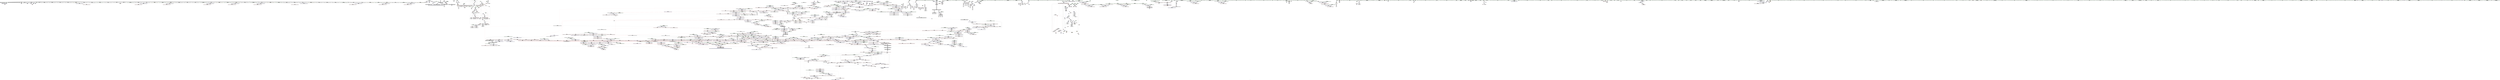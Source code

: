 digraph "SVFG" {
	label="SVFG";

	Node0x55b337b8d5c0 [shape=record,color=grey,label="{NodeID: 0\nNullPtr}"];
	Node0x55b337b8d5c0 -> Node0x55b33819b910[style=solid];
	Node0x55b337b8d5c0 -> Node0x55b33819ba10[style=solid];
	Node0x55b337b8d5c0 -> Node0x55b33819bae0[style=solid];
	Node0x55b337b8d5c0 -> Node0x55b33819bbb0[style=solid];
	Node0x55b337b8d5c0 -> Node0x55b33819bc80[style=solid];
	Node0x55b337b8d5c0 -> Node0x55b33819bd50[style=solid];
	Node0x55b337b8d5c0 -> Node0x55b33819be20[style=solid];
	Node0x55b337b8d5c0 -> Node0x55b33818fb60[style=solid];
	Node0x55b337b8d5c0 -> Node0x55b33818fc30[style=solid];
	Node0x55b337b8d5c0 -> Node0x55b33818fd00[style=solid];
	Node0x55b337b8d5c0 -> Node0x55b33818fdd0[style=solid];
	Node0x55b337b8d5c0 -> Node0x55b33818fea0[style=solid];
	Node0x55b337b8d5c0 -> Node0x55b33818ff70[style=solid];
	Node0x55b337b8d5c0 -> Node0x55b338190040[style=solid];
	Node0x55b337b8d5c0 -> Node0x55b338190110[style=solid];
	Node0x55b337b8d5c0 -> Node0x55b3381901e0[style=solid];
	Node0x55b337b8d5c0 -> Node0x55b3381902b0[style=solid];
	Node0x55b337b8d5c0 -> Node0x55b338190380[style=solid];
	Node0x55b337b8d5c0 -> Node0x55b338190450[style=solid];
	Node0x55b337b8d5c0 -> Node0x55b338190520[style=solid];
	Node0x55b337b8d5c0 -> Node0x55b3381905f0[style=solid];
	Node0x55b337b8d5c0 -> Node0x55b3381906c0[style=solid];
	Node0x55b337b8d5c0 -> Node0x55b338190790[style=solid];
	Node0x55b337b8d5c0 -> Node0x55b338190860[style=solid];
	Node0x55b337b8d5c0 -> Node0x55b338190930[style=solid];
	Node0x55b337b8d5c0 -> Node0x55b338190a00[style=solid];
	Node0x55b337b8d5c0 -> Node0x55b338190ad0[style=solid];
	Node0x55b337b8d5c0 -> Node0x55b338190ba0[style=solid];
	Node0x55b337b8d5c0 -> Node0x55b338190c70[style=solid];
	Node0x55b337b8d5c0 -> Node0x55b338190d40[style=solid];
	Node0x55b337b8d5c0 -> Node0x55b338190e10[style=solid];
	Node0x55b337b8d5c0 -> Node0x55b338190ee0[style=solid];
	Node0x55b337b8d5c0 -> Node0x55b338190fb0[style=solid];
	Node0x55b337b8d5c0 -> Node0x55b338191080[style=solid];
	Node0x55b337b8d5c0 -> Node0x55b338191150[style=solid];
	Node0x55b337b8d5c0 -> Node0x55b338191220[style=solid];
	Node0x55b337b8d5c0 -> Node0x55b3381912f0[style=solid];
	Node0x55b337b8d5c0 -> Node0x55b3381913c0[style=solid];
	Node0x55b337b8d5c0 -> Node0x55b338191490[style=solid];
	Node0x55b337b8d5c0 -> Node0x55b338191560[style=solid];
	Node0x55b337b8d5c0 -> Node0x55b338191630[style=solid];
	Node0x55b337b8d5c0 -> Node0x55b338191700[style=solid];
	Node0x55b337b8d5c0 -> Node0x55b3381917d0[style=solid];
	Node0x55b337b8d5c0 -> Node0x55b3381918a0[style=solid];
	Node0x55b337b8d5c0 -> Node0x55b338191970[style=solid];
	Node0x55b337b8d5c0 -> Node0x55b338191a40[style=solid];
	Node0x55b337b8d5c0 -> Node0x55b338191b10[style=solid];
	Node0x55b337b8d5c0 -> Node0x55b3381c83b0[style=solid];
	Node0x55b3381ff430 [shape=record,color=black,label="{NodeID: 1882\n1917 = PHI(182, 1913, )\n}"];
	Node0x55b33819c4a0 [shape=record,color=red,label="{NodeID: 775\n1221\<--1208\n\<--__s2.addr\n_ZNSt11char_traitsIcE7compareEPKcS2_m\n}"];
	Node0x55b33831bef0 [shape=record,color=black,label="{NodeID: 2657\n221 = PHI()\n}"];
	Node0x55b33831bef0 -> Node0x55b33820c210[style=solid];
	Node0x55b338192be0 [shape=record,color=black,label="{NodeID: 443\n386\<--385\nidxprom1\<--\n_Z2DPii\n}"];
	Node0x55b3381d2730 [shape=record,color=blue,label="{NodeID: 1218\n2119\<--2115\n__first.addr\<--__first\n_ZSt16__insertion_sortIPNSt7__cxx1112basic_stringIcSt11char_traitsIcESaIcEEEN9__gnu_cxx5__ops15_Iter_less_iterEEvT_SA_T0_\n}"];
	Node0x55b3381d2730 -> Node0x55b3381c51a0[style=dashed];
	Node0x55b3381d2730 -> Node0x55b3381c5270[style=dashed];
	Node0x55b3381d2730 -> Node0x55b3381c5340[style=dashed];
	Node0x55b3381d2730 -> Node0x55b3381c5410[style=dashed];
	Node0x55b3381d2730 -> Node0x55b3381c54e0[style=dashed];
	Node0x55b338185fb0 [shape=record,color=green,label="{NodeID: 111\n360\<--361\ncj\<--cj_field_insensitive\n_Z2DPii\n}"];
	Node0x55b338185fb0 -> Node0x55b3381aff30[style=solid];
	Node0x55b338185fb0 -> Node0x55b3381b0000[style=solid];
	Node0x55b338185fb0 -> Node0x55b3381caae0[style=solid];
	Node0x55b33820c810 [shape=record,color=grey,label="{NodeID: 1993\n664 = cmp(663, 519, )\n}"];
	Node0x55b3381a1ed0 [shape=record,color=red,label="{NodeID: 886\n1775\<--1755\n\<--__secondChild\n_ZSt13__adjust_heapIPNSt7__cxx1112basic_stringIcSt11char_traitsIcESaIcEEElS5_N9__gnu_cxx5__ops15_Iter_less_iterEEvT_T0_SB_T1_T2_\n}"];
	Node0x55b3381a1ed0 -> Node0x55b33820f390[style=solid];
	Node0x55b338327820 [shape=record,color=black,label="{NodeID: 2768\n1121 = PHI(1066, )\n0th arg _ZSt10__distanceIPNSt7__cxx1112basic_stringIcSt11char_traitsIcESaIcEEEENSt15iterator_traitsIT_E15difference_typeES8_S8_St26random_access_iterator_tag }"];
	Node0x55b338327820 -> Node0x55b3381cd790[style=solid];
	Node0x55b3381a89d0 [shape=record,color=purple,label="{NodeID: 554\n929\<--56\n\<--.str.14\nmain\n}"];
	Node0x55b33818b260 [shape=record,color=green,label="{NodeID: 222\n1364\<--1365\n__last.addr\<--__last.addr_field_insensitive\n_ZSt22__final_insertion_sortIPNSt7__cxx1112basic_stringIcSt11char_traitsIcESaIcEEEN9__gnu_cxx5__ops15_Iter_less_iterEEvT_SA_T0_\n}"];
	Node0x55b33818b260 -> Node0x55b33819dd00[style=solid];
	Node0x55b33818b260 -> Node0x55b33819ddd0[style=solid];
	Node0x55b33818b260 -> Node0x55b33819dea0[style=solid];
	Node0x55b33818b260 -> Node0x55b3381cea40[style=solid];
	Node0x55b3381c7220 [shape=record,color=red,label="{NodeID: 997\n2367\<--2356\n\<--__last.addr\n_ZSt22__copy_move_backward_aILb1EPNSt7__cxx1112basic_stringIcSt11char_traitsIcESaIcEEES6_ET1_T0_S8_S7_\n|{<s0>197}}"];
	Node0x55b3381c7220:s0 -> Node0x55b338329360[style=solid,color=red];
	Node0x55b3381ae460 [shape=record,color=red,label="{NodeID: 665\n481\<--340\n\<--m\n_Z2DPii\n}"];
	Node0x55b3381ae460 -> Node0x55b33820f210[style=solid];
	Node0x55b338199370 [shape=record,color=green,label="{NodeID: 333\n2164\<--2165\n_ZSt13move_backwardIPNSt7__cxx1112basic_stringIcSt11char_traitsIcESaIcEEES6_ET0_T_S8_S7_\<--_ZSt13move_backwardIPNSt7__cxx1112basic_stringIcSt11char_traitsIcESaIcEEES6_ET0_T_S8_S7__field_insensitive\n}"];
	Node0x55b3382931e0 [shape=record,color=black,label="{NodeID: 2215\nMR_26V_2 = PHI(MR_26V_3, MR_26V_1, )\npts\{16 \}\n|{|<s3>77}}"];
	Node0x55b3382931e0 -> Node0x55b3381ab2d0[style=dashed];
	Node0x55b3382931e0 -> Node0x55b3381ab3a0[style=dashed];
	Node0x55b3382931e0 -> Node0x55b3381cc000[style=dashed];
	Node0x55b3382931e0:s3 -> Node0x55b3382956f0[style=dashed,color=red];
	Node0x55b3381ccdd0 [shape=record,color=blue,label="{NodeID: 1108\n991\<--1032\n__first.addr\<--\n_ZSt13__lower_boundIPNSt7__cxx1112basic_stringIcSt11char_traitsIcESaIcEEES5_N9__gnu_cxx5__ops14_Iter_less_valEET_SA_SA_RKT0_T1_\n}"];
	Node0x55b3381ccdd0 -> Node0x55b3381b2560[style=dashed];
	Node0x55b3381ccdd0 -> Node0x55b3381ccea0[style=dashed];
	Node0x55b337b8d650 [shape=record,color=green,label="{NodeID: 1\n7\<--1\n__dso_handle\<--dummyObj\nGlob }"];
	Node0x55b3381ff9d0 [shape=record,color=black,label="{NodeID: 1883\n243 = PHI(182, 240, )\n}"];
	Node0x55b3381ff9d0 -> Node0x55b338192490[style=solid];
	Node0x55b33819c570 [shape=record,color=red,label="{NodeID: 776\n1215\<--1210\n\<--__n.addr\n_ZNSt11char_traitsIcE7compareEPKcS2_m\n}"];
	Node0x55b33819c570 -> Node0x55b33820ef10[style=solid];
	Node0x55b33831bfc0 [shape=record,color=black,label="{NodeID: 2658\n225 = PHI()\n}"];
	Node0x55b33831bfc0 -> Node0x55b33820c210[style=solid];
	Node0x55b338192cb0 [shape=record,color=black,label="{NodeID: 444\n437\<--436\nidxprom12\<--sub\n_Z2DPii\n}"];
	Node0x55b3381d2800 [shape=record,color=blue,label="{NodeID: 1219\n2121\<--2116\n__last.addr\<--__last\n_ZSt16__insertion_sortIPNSt7__cxx1112basic_stringIcSt11char_traitsIcESaIcEEEN9__gnu_cxx5__ops15_Iter_less_iterEEvT_SA_T0_\n}"];
	Node0x55b3381d2800 -> Node0x55b3381c55b0[style=dashed];
	Node0x55b3381d2800 -> Node0x55b3381c5680[style=dashed];
	Node0x55b338186080 [shape=record,color=green,label="{NodeID: 112\n362\<--363\nc1\<--c1_field_insensitive\n_Z2DPii\n}"];
	Node0x55b338186080 -> Node0x55b3381b00d0[style=solid];
	Node0x55b338186080 -> Node0x55b3381b01a0[style=solid];
	Node0x55b338186080 -> Node0x55b3381b0270[style=solid];
	Node0x55b338186080 -> Node0x55b3381b0340[style=solid];
	Node0x55b338186080 -> Node0x55b3381cabb0[style=solid];
	Node0x55b338186080 -> Node0x55b3381cb7e0[style=solid];
	Node0x55b33820c990 [shape=record,color=grey,label="{NodeID: 1994\n2404 = cmp(2403, 12, )\n}"];
	Node0x55b3381a1fa0 [shape=record,color=red,label="{NodeID: 887\n1781\<--1755\n\<--__secondChild\n_ZSt13__adjust_heapIPNSt7__cxx1112basic_stringIcSt11char_traitsIcESaIcEEElS5_N9__gnu_cxx5__ops15_Iter_less_iterEEvT_T0_SB_T1_T2_\n}"];
	Node0x55b3381a1fa0 -> Node0x55b33820aa10[style=solid];
	Node0x55b338327930 [shape=record,color=black,label="{NodeID: 2769\n1122 = PHI(1067, )\n1st arg _ZSt10__distanceIPNSt7__cxx1112basic_stringIcSt11char_traitsIcESaIcEEEENSt15iterator_traitsIT_E15difference_typeES8_S8_St26random_access_iterator_tag }"];
	Node0x55b338327930 -> Node0x55b3381cd860[style=solid];
	Node0x55b3381a8aa0 [shape=record,color=purple,label="{NodeID: 555\n2446\<--58\nllvm.global_ctors_0\<--llvm.global_ctors\nGlob }"];
	Node0x55b3381a8aa0 -> Node0x55b3381c81b0[style=solid];
	Node0x55b33818b330 [shape=record,color=green,label="{NodeID: 223\n1366\<--1367\nagg.tmp\<--agg.tmp_field_insensitive\n_ZSt22__final_insertion_sortIPNSt7__cxx1112basic_stringIcSt11char_traitsIcESaIcEEEN9__gnu_cxx5__ops15_Iter_less_iterEEvT_SA_T0_\n}"];
	Node0x55b3381c72f0 [shape=record,color=red,label="{NodeID: 998\n2368\<--2358\n\<--__result.addr\n_ZSt22__copy_move_backward_aILb1EPNSt7__cxx1112basic_stringIcSt11char_traitsIcESaIcEEES6_ET1_T0_S8_S7_\n|{<s0>197}}"];
	Node0x55b3381c72f0:s0 -> Node0x55b338329470[style=solid,color=red];
	Node0x55b3381ae530 [shape=record,color=red,label="{NodeID: 666\n535\<--340\n\<--m\n_Z2DPii\n}"];
	Node0x55b3381ae530 -> Node0x55b33820a110[style=solid];
	Node0x55b338199470 [shape=record,color=green,label="{NodeID: 334\n2180\<--2181\n_ZN9__gnu_cxx5__ops15__val_comp_iterENS0_15_Iter_less_iterE\<--_ZN9__gnu_cxx5__ops15__val_comp_iterENS0_15_Iter_less_iterE_field_insensitive\n}"];
	Node0x55b3382936e0 [shape=record,color=black,label="{NodeID: 2216\nMR_58V_2 = PHI(MR_58V_4, MR_58V_1, )\npts\{22 \}\n|{|<s4>77}}"];
	Node0x55b3382936e0 -> Node0x55b3381ab540[style=dashed];
	Node0x55b3382936e0 -> Node0x55b3381ab610[style=dashed];
	Node0x55b3382936e0 -> Node0x55b3381cc1a0[style=dashed];
	Node0x55b3382936e0 -> Node0x55b3382936e0[style=dashed];
	Node0x55b3382936e0:s4 -> Node0x55b338295800[style=dashed,color=red];
	Node0x55b3381ccea0 [shape=record,color=blue,label="{NodeID: 1109\n991\<--1035\n__first.addr\<--incdec.ptr\n_ZSt13__lower_boundIPNSt7__cxx1112basic_stringIcSt11char_traitsIcESaIcEEES5_N9__gnu_cxx5__ops14_Iter_less_valEET_SA_SA_RKT0_T1_\n}"];
	Node0x55b3381ccea0 -> Node0x55b338289be0[style=dashed];
	Node0x55b33815b840 [shape=record,color=green,label="{NodeID: 2\n9\<--1\n\<--dummyObj\nCan only get source location for instruction, argument, global var or function.}"];
	Node0x55b3381fff70 [shape=record,color=black,label="{NodeID: 1884\n583 = PHI(182, 581, )\n}"];
	Node0x55b33819c640 [shape=record,color=red,label="{NodeID: 777\n1222\<--1210\n\<--__n.addr\n_ZNSt11char_traitsIcE7compareEPKcS2_m\n}"];
	Node0x55b33831c090 [shape=record,color=black,label="{NodeID: 2659\n229 = PHI()\n|{<s0>17}}"];
	Node0x55b33831c090:s0 -> Node0x55b33832d2b0[style=solid,color=red];
	Node0x55b338192d80 [shape=record,color=black,label="{NodeID: 445\n485\<--484\ntobool\<--\n_Z2DPii\n}"];
	Node0x55b338192d80 -> Node0x55b33820a410[style=solid];
	Node0x55b3381d28d0 [shape=record,color=blue,label="{NodeID: 1220\n2123\<--2145\n__i\<--add.ptr\n_ZSt16__insertion_sortIPNSt7__cxx1112basic_stringIcSt11char_traitsIcESaIcEEEN9__gnu_cxx5__ops15_Iter_less_iterEEvT_SA_T0_\n}"];
	Node0x55b3381d28d0 -> Node0x55b3381c5750[style=dashed];
	Node0x55b3381d28d0 -> Node0x55b3381c5820[style=dashed];
	Node0x55b3381d28d0 -> Node0x55b3381c58f0[style=dashed];
	Node0x55b3381d28d0 -> Node0x55b3381c59c0[style=dashed];
	Node0x55b3381d28d0 -> Node0x55b3381c5a90[style=dashed];
	Node0x55b3381d28d0 -> Node0x55b3381c5b60[style=dashed];
	Node0x55b3381d28d0 -> Node0x55b3381c5c30[style=dashed];
	Node0x55b3381d28d0 -> Node0x55b3381d2b40[style=dashed];
	Node0x55b3381d28d0 -> Node0x55b338259ce0[style=dashed];
	Node0x55b338186150 [shape=record,color=green,label="{NodeID: 113\n364\<--365\nh\<--h_field_insensitive\n_Z2DPii\n}"];
	Node0x55b338186150 -> Node0x55b3381b0410[style=solid];
	Node0x55b338186150 -> Node0x55b3381b04e0[style=solid];
	Node0x55b338186150 -> Node0x55b3381b05b0[style=solid];
	Node0x55b338186150 -> Node0x55b3381b0680[style=solid];
	Node0x55b338186150 -> Node0x55b3381b0750[style=solid];
	Node0x55b338186150 -> Node0x55b3381b0820[style=solid];
	Node0x55b338186150 -> Node0x55b3381b08f0[style=solid];
	Node0x55b338186150 -> Node0x55b3381cad50[style=solid];
	Node0x55b338186150 -> Node0x55b3381cb640[style=solid];
	Node0x55b33820cb10 [shape=record,color=grey,label="{NodeID: 1995\n1500 = cmp(1498, 1499, )\n}"];
	Node0x55b3381a2070 [shape=record,color=red,label="{NodeID: 888\n1786\<--1755\n\<--__secondChild\n_ZSt13__adjust_heapIPNSt7__cxx1112basic_stringIcSt11char_traitsIcESaIcEEElS5_N9__gnu_cxx5__ops15_Iter_less_iterEEvT_T0_SB_T1_T2_\n}"];
	Node0x55b338327a40 [shape=record,color=black,label="{NodeID: 2770\n1731 = PHI(1605, 1567, 1696, 1699, 1682, 1800, 1826, 1744, 1921, 1884, 2156, 2125, 2271, 2285, 2262, 2407, )\n0th arg _ZSt4moveIRNSt7__cxx1112basic_stringIcSt11char_traitsIcESaIcEEEEONSt16remove_referenceIT_E4typeEOS8_ }"];
	Node0x55b338327a40 -> Node0x55b3381d06b0[style=solid];
	Node0x55b3381a8b70 [shape=record,color=purple,label="{NodeID: 556\n2447\<--58\nllvm.global_ctors_1\<--llvm.global_ctors\nGlob }"];
	Node0x55b3381a8b70 -> Node0x55b3381c82b0[style=solid];
	Node0x55b33818b400 [shape=record,color=green,label="{NodeID: 224\n1368\<--1369\nagg.tmp2\<--agg.tmp2_field_insensitive\n_ZSt22__final_insertion_sortIPNSt7__cxx1112basic_stringIcSt11char_traitsIcESaIcEEEN9__gnu_cxx5__ops15_Iter_less_iterEEvT_SA_T0_\n}"];
	Node0x55b3381c73c0 [shape=record,color=red,label="{NodeID: 999\n2378\<--2375\n\<--__it.addr\n_ZSt12__niter_baseIPNSt7__cxx1112basic_stringIcSt11char_traitsIcESaIcEEEET_S7_\n}"];
	Node0x55b3381c73c0 -> Node0x55b3381a6950[style=solid];
	Node0x55b3381ae600 [shape=record,color=red,label="{NodeID: 667\n539\<--340\n\<--m\n_Z2DPii\n}"];
	Node0x55b3381ae600 -> Node0x55b33820a290[style=solid];
	Node0x55b338199570 [shape=record,color=green,label="{NodeID: 335\n2183\<--2184\n_ZSt25__unguarded_linear_insertIPNSt7__cxx1112basic_stringIcSt11char_traitsIcESaIcEEEN9__gnu_cxx5__ops14_Val_less_iterEEvT_T0_\<--_ZSt25__unguarded_linear_insertIPNSt7__cxx1112basic_stringIcSt11char_traitsIcESaIcEEEN9__gnu_cxx5__ops14_Val_less_iterEEvT_T0__field_insensitive\n}"];
	Node0x55b338293be0 [shape=record,color=black,label="{NodeID: 2217\nMR_213V_2 = PHI(MR_213V_3, MR_213V_1, )\npts\{809 \}\n}"];
	Node0x55b338293be0 -> Node0x55b3381cc0d0[style=dashed];
	Node0x55b3381ccf70 [shape=record,color=blue,label="{NodeID: 1110\n997\<--1040\n__len\<--sub2\n_ZSt13__lower_boundIPNSt7__cxx1112basic_stringIcSt11char_traitsIcESaIcEEES5_N9__gnu_cxx5__ops14_Iter_less_valEET_SA_SA_RKT0_T1_\n}"];
	Node0x55b3381ccf70 -> Node0x55b33828a0e0[style=dashed];
	Node0x55b33815bf90 [shape=record,color=green,label="{NodeID: 3\n12\<--1\n\<--dummyObj\nCan only get source location for instruction, argument, global var or function.|{<s0>130}}"];
	Node0x55b33815bf90:s0 -> Node0x55b33832dfa0[style=solid,color=red];
	Node0x55b338200510 [shape=record,color=black,label="{NodeID: 1885\n614 = PHI(182, 612, )\n}"];
	Node0x55b33819c710 [shape=record,color=red,label="{NodeID: 778\n1251\<--1241\n\<--__first.addr\n_ZSt6__sortIPNSt7__cxx1112basic_stringIcSt11char_traitsIcESaIcEEEN9__gnu_cxx5__ops15_Iter_less_iterEEvT_SA_T0_\n}"];
	Node0x55b33819c710 -> Node0x55b33820ec10[style=solid];
	Node0x55b33831c160 [shape=record,color=black,label="{NodeID: 2660\n233 = PHI()\n|{<s0>17}}"];
	Node0x55b33831c160:s0 -> Node0x55b33832d3c0[style=solid,color=red];
	Node0x55b338192e50 [shape=record,color=black,label="{NodeID: 446\n507\<--506\nconv\<--\n_Z2DPii\n}"];
	Node0x55b3381d29a0 [shape=record,color=blue,label="{NodeID: 1221\n2127\<--2172\nexn.slot\<--\n_ZSt16__insertion_sortIPNSt7__cxx1112basic_stringIcSt11char_traitsIcESaIcEEEN9__gnu_cxx5__ops15_Iter_less_iterEEvT_SA_T0_\n}"];
	Node0x55b3381d29a0 -> Node0x55b3381c5d00[style=dashed];
	Node0x55b338186220 [shape=record,color=green,label="{NodeID: 114\n366\<--367\nagg.tmp117\<--agg.tmp117_field_insensitive\n_Z2DPii\n|{<s0>51}}"];
	Node0x55b338186220:s0 -> Node0x55b33832cf90[style=solid,color=red];
	Node0x55b33820cc90 [shape=record,color=grey,label="{NodeID: 1996\n608 = cmp(607, 519, )\n}"];
	Node0x55b3381a2140 [shape=record,color=red,label="{NodeID: 889\n1789\<--1755\n\<--__secondChild\n_ZSt13__adjust_heapIPNSt7__cxx1112basic_stringIcSt11char_traitsIcESaIcEEElS5_N9__gnu_cxx5__ops15_Iter_less_iterEEvT_T0_SB_T1_T2_\n}"];
	Node0x55b3381a2140 -> Node0x55b338204710[style=solid];
	Node0x55b3383286f0 [shape=record,color=black,label="{NodeID: 2771\n185 = PHI(159, 282, )\n0th arg _ZSt11lower_boundIPNSt7__cxx1112basic_stringIcSt11char_traitsIcESaIcEEES5_ET_S7_S7_RKT0_ }"];
	Node0x55b3383286f0 -> Node0x55b3381c88c0[style=solid];
	Node0x55b3381a8c70 [shape=record,color=purple,label="{NodeID: 557\n2448\<--58\nllvm.global_ctors_2\<--llvm.global_ctors\nGlob }"];
	Node0x55b3381a8c70 -> Node0x55b3381c83b0[style=solid];
	Node0x55b33818b4d0 [shape=record,color=green,label="{NodeID: 225\n1370\<--1371\nagg.tmp3\<--agg.tmp3_field_insensitive\n_ZSt22__final_insertion_sortIPNSt7__cxx1112basic_stringIcSt11char_traitsIcESaIcEEEN9__gnu_cxx5__ops15_Iter_less_iterEEvT_SA_T0_\n}"];
	Node0x55b3381c7490 [shape=record,color=red,label="{NodeID: 1000\n2396\<--2384\n\<--__first.addr\n_ZNSt20__copy_move_backwardILb1ELb0ESt26random_access_iterator_tagE13__copy_move_bIPNSt7__cxx1112basic_stringIcSt11char_traitsIcESaIcEEES9_EET0_T_SB_SA_\n}"];
	Node0x55b3381c7490 -> Node0x55b3381a6af0[style=solid];
	Node0x55b3381ae6d0 [shape=record,color=red,label="{NodeID: 668\n576\<--340\n\<--m\n_Z2DPii\n}"];
	Node0x55b3381ae6d0 -> Node0x55b33820bd90[style=solid];
	Node0x55b338199670 [shape=record,color=green,label="{NodeID: 336\n2200\<--2201\n__comp\<--__comp_field_insensitive\n_ZSt26__unguarded_insertion_sortIPNSt7__cxx1112basic_stringIcSt11char_traitsIcESaIcEEEN9__gnu_cxx5__ops15_Iter_less_iterEEvT_SA_T0_\n}"];
	Node0x55b3381cd040 [shape=record,color=blue,label="{NodeID: 1111\n997\<--1043\n__len\<--\n_ZSt13__lower_boundIPNSt7__cxx1112basic_stringIcSt11char_traitsIcESaIcEEES5_N9__gnu_cxx5__ops14_Iter_less_valEET_SA_SA_RKT0_T1_\n}"];
	Node0x55b3381cd040 -> Node0x55b33828a0e0[style=dashed];
	Node0x55b33815c050 [shape=record,color=green,label="{NodeID: 4\n15\<--1\n\<--dummyObj\nCan only get source location for instruction, argument, global var or function.|{<s0>77}}"];
	Node0x55b33815c050:s0 -> Node0x55b3383270f0[style=solid,color=red];
	Node0x55b338200ab0 [shape=record,color=black,label="{NodeID: 1886\n303 = PHI(182, 301, )\n}"];
	Node0x55b338200ab0 -> Node0x55b3381c9010[style=solid];
	Node0x55b33819c7e0 [shape=record,color=red,label="{NodeID: 779\n1255\<--1241\n\<--__first.addr\n_ZSt6__sortIPNSt7__cxx1112basic_stringIcSt11char_traitsIcESaIcEEEN9__gnu_cxx5__ops15_Iter_less_iterEEvT_SA_T0_\n|{<s0>97}}"];
	Node0x55b33819c7e0:s0 -> Node0x55b33832f850[style=solid,color=red];
	Node0x55b33831c260 [shape=record,color=black,label="{NodeID: 2661\n235 = PHI()\n|{<s0>17}}"];
	Node0x55b33831c260:s0 -> Node0x55b33832d4d0[style=solid,color=red];
	Node0x55b338192f20 [shape=record,color=black,label="{NodeID: 447\n517\<--516\nconv43\<--\n_Z2DPii\n}"];
	Node0x55b338192f20 -> Node0x55b33820f090[style=solid];
	Node0x55b3381d2a70 [shape=record,color=blue,label="{NodeID: 1222\n2129\<--2174\nehselector.slot\<--\n_ZSt16__insertion_sortIPNSt7__cxx1112basic_stringIcSt11char_traitsIcESaIcEEEN9__gnu_cxx5__ops15_Iter_less_iterEEvT_SA_T0_\n}"];
	Node0x55b3381d2a70 -> Node0x55b3381c5dd0[style=dashed];
	Node0x55b33818b840 [shape=record,color=green,label="{NodeID: 115\n368\<--369\nch\<--ch_field_insensitive\n_Z2DPii\n}"];
	Node0x55b33818b840 -> Node0x55b3381b09c0[style=solid];
	Node0x55b33818b840 -> Node0x55b3381b0a90[style=solid];
	Node0x55b33818b840 -> Node0x55b3381cafc0[style=solid];
	Node0x55b33820ce10 [shape=record,color=grey,label="{NodeID: 1997\n891 = cmp(887, 15, )\n}"];
	Node0x55b3381a2210 [shape=record,color=red,label="{NodeID: 890\n1794\<--1755\n\<--__secondChild\n_ZSt13__adjust_heapIPNSt7__cxx1112basic_stringIcSt11char_traitsIcESaIcEEElS5_N9__gnu_cxx5__ops15_Iter_less_iterEEvT_T0_SB_T1_T2_\n}"];
	Node0x55b3381a2210 -> Node0x55b338206b10[style=solid];
	Node0x55b338328840 [shape=record,color=black,label="{NodeID: 2772\n186 = PHI(157, 281, )\n1st arg _ZSt11lower_boundIPNSt7__cxx1112basic_stringIcSt11char_traitsIcESaIcEEES5_ET_S7_S7_RKT0_ }"];
	Node0x55b338328840 -> Node0x55b3381c8990[style=solid];
	Node0x55b3381a8d70 [shape=record,color=purple,label="{NodeID: 558\n112\<--111\narrayctor.next\<--arrayctor.cur\n__cxx_global_var_init.3\n}"];
	Node0x55b3381a8d70 -> Node0x55b338202c70[style=solid];
	Node0x55b3381a8d70 -> Node0x55b33820f690[style=solid];
	Node0x55b33818b5a0 [shape=record,color=green,label="{NodeID: 226\n1386\<--1387\n_ZSt16__insertion_sortIPNSt7__cxx1112basic_stringIcSt11char_traitsIcESaIcEEEN9__gnu_cxx5__ops15_Iter_less_iterEEvT_SA_T0_\<--_ZSt16__insertion_sortIPNSt7__cxx1112basic_stringIcSt11char_traitsIcESaIcEEEN9__gnu_cxx5__ops15_Iter_less_iterEEvT_SA_T0__field_insensitive\n}"];
	Node0x55b3381c7560 [shape=record,color=red,label="{NodeID: 1001\n2395\<--2386\n\<--__last.addr\n_ZNSt20__copy_move_backwardILb1ELb0ESt26random_access_iterator_tagE13__copy_move_bIPNSt7__cxx1112basic_stringIcSt11char_traitsIcESaIcEEES9_EET0_T_SB_SA_\n}"];
	Node0x55b3381c7560 -> Node0x55b3381a6a20[style=solid];
	Node0x55b3381ae7a0 [shape=record,color=red,label="{NodeID: 669\n632\<--340\n\<--m\n_Z2DPii\n}"];
	Node0x55b3381ae7a0 -> Node0x55b33820da10[style=solid];
	Node0x55b338199740 [shape=record,color=green,label="{NodeID: 337\n2202\<--2203\n__first.addr\<--__first.addr_field_insensitive\n_ZSt26__unguarded_insertion_sortIPNSt7__cxx1112basic_stringIcSt11char_traitsIcESaIcEEEN9__gnu_cxx5__ops15_Iter_less_iterEEvT_SA_T0_\n}"];
	Node0x55b338199740 -> Node0x55b3381c5ea0[style=solid];
	Node0x55b338199740 -> Node0x55b3381d2c10[style=solid];
	Node0x55b3381cd110 [shape=record,color=blue,label="{NodeID: 1112\n1056\<--1054\n__first.addr\<--__first\n_ZSt8distanceIPNSt7__cxx1112basic_stringIcSt11char_traitsIcESaIcEEEENSt15iterator_traitsIT_E15difference_typeES8_S8_\n}"];
	Node0x55b3381cd110 -> Node0x55b3381b2f20[style=dashed];
	Node0x55b33815c110 [shape=record,color=green,label="{NodeID: 5\n31\<--1\n.str\<--dummyObj\nGlob }"];
	Node0x55b338201050 [shape=record,color=black,label="{NodeID: 1887\n670 = PHI(182, 668, )\n}"];
	Node0x55b33819c8b0 [shape=record,color=red,label="{NodeID: 780\n1258\<--1241\n\<--__first.addr\n_ZSt6__sortIPNSt7__cxx1112basic_stringIcSt11char_traitsIcESaIcEEEN9__gnu_cxx5__ops15_Iter_less_iterEEvT_SA_T0_\n}"];
	Node0x55b33819c8b0 -> Node0x55b3381a5290[style=solid];
	Node0x55b33831c360 [shape=record,color=black,label="{NodeID: 2662\n274 = PHI()\n}"];
	Node0x55b338192ff0 [shape=record,color=black,label="{NodeID: 448\n522\<--521\ntobool46\<--\n_Z2DPii\n}"];
	Node0x55b338192ff0 -> Node0x55b338209e10[style=solid];
	Node0x55b3381d2b40 [shape=record,color=blue,label="{NodeID: 1223\n2123\<--2188\n__i\<--incdec.ptr\n_ZSt16__insertion_sortIPNSt7__cxx1112basic_stringIcSt11char_traitsIcESaIcEEEN9__gnu_cxx5__ops15_Iter_less_iterEEvT_SA_T0_\n}"];
	Node0x55b3381d2b40 -> Node0x55b3381c5750[style=dashed];
	Node0x55b3381d2b40 -> Node0x55b3381c5820[style=dashed];
	Node0x55b3381d2b40 -> Node0x55b3381c58f0[style=dashed];
	Node0x55b3381d2b40 -> Node0x55b3381c59c0[style=dashed];
	Node0x55b3381d2b40 -> Node0x55b3381c5a90[style=dashed];
	Node0x55b3381d2b40 -> Node0x55b3381c5b60[style=dashed];
	Node0x55b3381d2b40 -> Node0x55b3381c5c30[style=dashed];
	Node0x55b3381d2b40 -> Node0x55b3381d2b40[style=dashed];
	Node0x55b3381d2b40 -> Node0x55b338259ce0[style=dashed];
	Node0x55b33818b8d0 [shape=record,color=green,label="{NodeID: 116\n370\<--371\nc2\<--c2_field_insensitive\n_Z2DPii\n}"];
	Node0x55b33818b8d0 -> Node0x55b3381b0b60[style=solid];
	Node0x55b33818b8d0 -> Node0x55b3381b0c30[style=solid];
	Node0x55b33818b8d0 -> Node0x55b3381b0d00[style=solid];
	Node0x55b33818b8d0 -> Node0x55b3381b0dd0[style=solid];
	Node0x55b33818b8d0 -> Node0x55b3381cb090[style=solid];
	Node0x55b33818b8d0 -> Node0x55b3381cb570[style=solid];
	Node0x55b33820cf90 [shape=record,color=grey,label="{NodeID: 1998\n2221 = cmp(2219, 2220, )\n}"];
	Node0x55b3381a22e0 [shape=record,color=red,label="{NodeID: 891\n1799\<--1755\n\<--__secondChild\n_ZSt13__adjust_heapIPNSt7__cxx1112basic_stringIcSt11char_traitsIcESaIcEEElS5_N9__gnu_cxx5__ops15_Iter_less_iterEEvT_T0_SB_T1_T2_\n}"];
	Node0x55b338328990 [shape=record,color=black,label="{NodeID: 2773\n187 = PHI(158, 254, )\n2nd arg _ZSt11lower_boundIPNSt7__cxx1112basic_stringIcSt11char_traitsIcESaIcEEES5_ET_S7_S7_RKT0_ }"];
	Node0x55b338328990 -> Node0x55b3381c8a60[style=solid];
	Node0x55b3381a8e40 [shape=record,color=purple,label="{NodeID: 559\n135\<--134\narraydestroy.element\<--arraydestroy.elementPast\n__cxx_global_array_dtor\n}"];
	Node0x55b3381a8e40 -> Node0x55b337926ed0[style=solid];
	Node0x55b3381a8e40 -> Node0x55b33820ba90[style=solid];
	Node0x55b33818b6a0 [shape=record,color=green,label="{NodeID: 227\n1392\<--1393\n_ZSt26__unguarded_insertion_sortIPNSt7__cxx1112basic_stringIcSt11char_traitsIcESaIcEEEN9__gnu_cxx5__ops15_Iter_less_iterEEvT_SA_T0_\<--_ZSt26__unguarded_insertion_sortIPNSt7__cxx1112basic_stringIcSt11char_traitsIcESaIcEEEN9__gnu_cxx5__ops15_Iter_less_iterEEvT_SA_T0__field_insensitive\n}"];
	Node0x55b3381c7630 [shape=record,color=red,label="{NodeID: 1002\n2406\<--2386\n\<--__last.addr\n_ZNSt20__copy_move_backwardILb1ELb0ESt26random_access_iterator_tagE13__copy_move_bIPNSt7__cxx1112basic_stringIcSt11char_traitsIcESaIcEEES9_EET0_T_SB_SA_\n}"];
	Node0x55b3381c7630 -> Node0x55b3381aa020[style=solid];
	Node0x55b3381ae870 [shape=record,color=red,label="{NodeID: 670\n686\<--340\n\<--m\n_Z2DPii\n}"];
	Node0x55b3381ae870 -> Node0x55b338205f10[style=solid];
	Node0x55b338199810 [shape=record,color=green,label="{NodeID: 338\n2204\<--2205\n__last.addr\<--__last.addr_field_insensitive\n_ZSt26__unguarded_insertion_sortIPNSt7__cxx1112basic_stringIcSt11char_traitsIcESaIcEEEN9__gnu_cxx5__ops15_Iter_less_iterEEvT_SA_T0_\n}"];
	Node0x55b338199810 -> Node0x55b3381c5f70[style=solid];
	Node0x55b338199810 -> Node0x55b3381d2ce0[style=solid];
	Node0x55b3381cd1e0 [shape=record,color=blue,label="{NodeID: 1113\n1058\<--1055\n__last.addr\<--__last\n_ZSt8distanceIPNSt7__cxx1112basic_stringIcSt11char_traitsIcESaIcEEEENSt15iterator_traitsIT_E15difference_typeES8_S8_\n}"];
	Node0x55b3381cd1e0 -> Node0x55b3381b2ff0[style=dashed];
	Node0x55b33815c1d0 [shape=record,color=green,label="{NodeID: 6\n33\<--1\n.str.4\<--dummyObj\nGlob }"];
	Node0x55b3382015f0 [shape=record,color=black,label="{NodeID: 1888\n639 = PHI(182, 637, )\n}"];
	Node0x55b33819c980 [shape=record,color=red,label="{NodeID: 781\n1271\<--1241\n\<--__first.addr\n_ZSt6__sortIPNSt7__cxx1112basic_stringIcSt11char_traitsIcESaIcEEEN9__gnu_cxx5__ops15_Iter_less_iterEEvT_SA_T0_\n|{<s0>98}}"];
	Node0x55b33819c980:s0 -> Node0x55b33832d910[style=solid,color=red];
	Node0x55b33831c430 [shape=record,color=black,label="{NodeID: 2663\n283 = PHI(184, )\n}"];
	Node0x55b33831c430 -> Node0x55b338192700[style=solid];
	Node0x55b3381930c0 [shape=record,color=black,label="{NodeID: 449\n529\<--528\nconv50\<--\n_Z2DPii\n}"];
	Node0x55b3381d2c10 [shape=record,color=blue,label="{NodeID: 1224\n2202\<--2198\n__first.addr\<--__first\n_ZSt26__unguarded_insertion_sortIPNSt7__cxx1112basic_stringIcSt11char_traitsIcESaIcEEEN9__gnu_cxx5__ops15_Iter_less_iterEEvT_SA_T0_\n}"];
	Node0x55b3381d2c10 -> Node0x55b3381c5ea0[style=dashed];
	Node0x55b33818b960 [shape=record,color=green,label="{NodeID: 117\n372\<--373\nref.tmp146\<--ref.tmp146_field_insensitive\n_Z2DPii\n|{|<s1>58}}"];
	Node0x55b33818b960 -> Node0x55b3381cb230[style=solid];
	Node0x55b33818b960:s1 -> Node0x55b33832dcc0[style=solid,color=red];
	Node0x55b33820d110 [shape=record,color=grey,label="{NodeID: 1999\n676 = cmp(673, 675, )\n}"];
	Node0x55b3381a23b0 [shape=record,color=red,label="{NodeID: 892\n1806\<--1755\n\<--__secondChild\n_ZSt13__adjust_heapIPNSt7__cxx1112basic_stringIcSt11char_traitsIcESaIcEEElS5_N9__gnu_cxx5__ops15_Iter_less_iterEEvT_T0_SB_T1_T2_\n}"];
	Node0x55b3381a23b0 -> Node0x55b3381d0d30[style=solid];
	Node0x55b338328ae0 [shape=record,color=black,label="{NodeID: 2774\n1522 = PHI(1423, )\n0th arg _ZSt11__sort_heapIPNSt7__cxx1112basic_stringIcSt11char_traitsIcESaIcEEEN9__gnu_cxx5__ops15_Iter_less_iterEEvT_SA_RT0_ }"];
	Node0x55b338328ae0 -> Node0x55b3381cf400[style=solid];
	Node0x55b3381a8f10 [shape=record,color=purple,label="{NodeID: 560\n826\<--806\narraydecay\<--buf\nmain\n}"];
	Node0x55b33818b7a0 [shape=record,color=green,label="{NodeID: 228\n1404\<--1405\n__comp\<--__comp_field_insensitive\n_ZSt14__partial_sortIPNSt7__cxx1112basic_stringIcSt11char_traitsIcESaIcEEEN9__gnu_cxx5__ops15_Iter_less_iterEEvT_SA_SA_T0_\n|{<s0>107}}"];
	Node0x55b33818b7a0:s0 -> Node0x55b338328d00[style=solid,color=red];
	Node0x55b3381c7700 [shape=record,color=red,label="{NodeID: 1003\n2410\<--2388\n\<--__result.addr\n_ZNSt20__copy_move_backwardILb1ELb0ESt26random_access_iterator_tagE13__copy_move_bIPNSt7__cxx1112basic_stringIcSt11char_traitsIcESaIcEEES9_EET0_T_SB_SA_\n}"];
	Node0x55b3381c7700 -> Node0x55b3381aa0f0[style=solid];
	Node0x55b3381ae940 [shape=record,color=red,label="{NodeID: 671\n690\<--340\n\<--m\n_Z2DPii\n}"];
	Node0x55b3381ae940 -> Node0x55b338206090[style=solid];
	Node0x55b3381998e0 [shape=record,color=green,label="{NodeID: 339\n2206\<--2207\n__i\<--__i_field_insensitive\n_ZSt26__unguarded_insertion_sortIPNSt7__cxx1112basic_stringIcSt11char_traitsIcESaIcEEEN9__gnu_cxx5__ops15_Iter_less_iterEEvT_SA_T0_\n}"];
	Node0x55b3381998e0 -> Node0x55b3381c6040[style=solid];
	Node0x55b3381998e0 -> Node0x55b3381c6110[style=solid];
	Node0x55b3381998e0 -> Node0x55b3381c61e0[style=solid];
	Node0x55b3381998e0 -> Node0x55b3381d2db0[style=solid];
	Node0x55b3381998e0 -> Node0x55b3381d2e80[style=solid];
	Node0x55b3381cd2b0 [shape=record,color=blue,label="{NodeID: 1114\n1078\<--1076\n__i.addr\<--__i\n_ZSt7advanceIPNSt7__cxx1112basic_stringIcSt11char_traitsIcESaIcEEElEvRT_T0_\n}"];
	Node0x55b3381cd2b0 -> Node0x55b3381b30c0[style=dashed];
	Node0x55b3381cd2b0 -> Node0x55b3381b3190[style=dashed];
	Node0x55b33815c290 [shape=record,color=green,label="{NodeID: 7\n35\<--1\n.str.5\<--dummyObj\nGlob }"];
	Node0x55b338201b90 [shape=record,color=black,label="{NodeID: 1889\n431 = PHI(182, 429, )\n}"];
	Node0x55b33819ca50 [shape=record,color=red,label="{NodeID: 782\n1252\<--1243\n\<--__last.addr\n_ZSt6__sortIPNSt7__cxx1112basic_stringIcSt11char_traitsIcESaIcEEEN9__gnu_cxx5__ops15_Iter_less_iterEEvT_SA_T0_\n}"];
	Node0x55b33819ca50 -> Node0x55b33820ec10[style=solid];
	Node0x55b33831c630 [shape=record,color=black,label="{NodeID: 2664\n301 = PHI(211, )\n}"];
	Node0x55b33831c630 -> Node0x55b338200ab0[style=solid];
	Node0x55b338193190 [shape=record,color=black,label="{NodeID: 450\n553\<--552\nconv65\<--\n_Z2DPii\n}"];
	Node0x55b3381d2ce0 [shape=record,color=blue,label="{NodeID: 1225\n2204\<--2199\n__last.addr\<--__last\n_ZSt26__unguarded_insertion_sortIPNSt7__cxx1112basic_stringIcSt11char_traitsIcESaIcEEEN9__gnu_cxx5__ops15_Iter_less_iterEEvT_SA_T0_\n}"];
	Node0x55b3381d2ce0 -> Node0x55b3381c5f70[style=dashed];
	Node0x55b33818ba30 [shape=record,color=green,label="{NodeID: 118\n409\<--410\n_ZNSaIcEC1Ev\<--_ZNSaIcEC1Ev_field_insensitive\n}"];
	Node0x55b33820d290 [shape=record,color=grey,label="{NodeID: 2000\n291 = cmp(289, 290, )\n}"];
	Node0x55b3381a2480 [shape=record,color=red,label="{NodeID: 893\n1813\<--1755\n\<--__secondChild\n_ZSt13__adjust_heapIPNSt7__cxx1112basic_stringIcSt11char_traitsIcESaIcEEElS5_N9__gnu_cxx5__ops15_Iter_less_iterEEvT_T0_SB_T1_T2_\n}"];
	Node0x55b3381a2480 -> Node0x55b33820d710[style=solid];
	Node0x55b338328bf0 [shape=record,color=black,label="{NodeID: 2775\n1523 = PHI(1424, )\n1st arg _ZSt11__sort_heapIPNSt7__cxx1112basic_stringIcSt11char_traitsIcESaIcEEEN9__gnu_cxx5__ops15_Iter_less_iterEEvT_SA_RT0_ }"];
	Node0x55b338328bf0 -> Node0x55b3381cf4d0[style=solid];
	Node0x55b3381a8fe0 [shape=record,color=purple,label="{NodeID: 561\n833\<--806\narraydecay2\<--buf\nmain\n}"];
	Node0x55b338193bc0 [shape=record,color=green,label="{NodeID: 229\n1406\<--1407\n__first.addr\<--__first.addr_field_insensitive\n_ZSt14__partial_sortIPNSt7__cxx1112basic_stringIcSt11char_traitsIcESaIcEEEN9__gnu_cxx5__ops15_Iter_less_iterEEvT_SA_SA_T0_\n}"];
	Node0x55b338193bc0 -> Node0x55b33819df70[style=solid];
	Node0x55b338193bc0 -> Node0x55b33819e040[style=solid];
	Node0x55b338193bc0 -> Node0x55b3381ceb10[style=solid];
	Node0x55b3381c77d0 [shape=record,color=red,label="{NodeID: 1004\n2419\<--2388\n\<--__result.addr\n_ZNSt20__copy_move_backwardILb1ELb0ESt26random_access_iterator_tagE13__copy_move_bIPNSt7__cxx1112basic_stringIcSt11char_traitsIcESaIcEEES9_EET0_T_SB_SA_\n}"];
	Node0x55b3381c77d0 -> Node0x55b3381a6bc0[style=solid];
	Node0x55b3381aea10 [shape=record,color=red,label="{NodeID: 672\n735\<--340\n\<--m\n_Z2DPii\n}"];
	Node0x55b3381aea10 -> Node0x55b338209210[style=solid];
	Node0x55b3381999b0 [shape=record,color=green,label="{NodeID: 340\n2208\<--2209\nagg.tmp\<--agg.tmp_field_insensitive\n_ZSt26__unguarded_insertion_sortIPNSt7__cxx1112basic_stringIcSt11char_traitsIcESaIcEEEN9__gnu_cxx5__ops15_Iter_less_iterEEvT_SA_T0_\n}"];
	Node0x55b3381cd380 [shape=record,color=blue,label="{NodeID: 1115\n1080\<--1077\n__n.addr\<--__n\n_ZSt7advanceIPNSt7__cxx1112basic_stringIcSt11char_traitsIcESaIcEEElEvRT_T0_\n}"];
	Node0x55b3381cd380 -> Node0x55b3381b3260[style=dashed];
	Node0x55b33815c350 [shape=record,color=green,label="{NodeID: 8\n37\<--1\n.str.6\<--dummyObj\nGlob }"];
	Node0x55b338202130 [shape=record,color=black,label="{NodeID: 1890\n525 = PHI(182, 523, )\n}"];
	Node0x55b33819cb20 [shape=record,color=red,label="{NodeID: 783\n1256\<--1243\n\<--__last.addr\n_ZSt6__sortIPNSt7__cxx1112basic_stringIcSt11char_traitsIcESaIcEEEN9__gnu_cxx5__ops15_Iter_less_iterEEvT_SA_T0_\n|{<s0>97}}"];
	Node0x55b33819cb20:s0 -> Node0x55b33832f9d0[style=solid,color=red];
	Node0x55b33831c770 [shape=record,color=black,label="{NodeID: 2665\n443 = PHI(147, )\n}"];
	Node0x55b338193260 [shape=record,color=black,label="{NodeID: 451\n567\<--566\ntobool71\<--\n_Z2DPii\n}"];
	Node0x55b3381d2db0 [shape=record,color=blue,label="{NodeID: 1226\n2206\<--2216\n__i\<--\n_ZSt26__unguarded_insertion_sortIPNSt7__cxx1112basic_stringIcSt11char_traitsIcESaIcEEEN9__gnu_cxx5__ops15_Iter_less_iterEEvT_SA_T0_\n}"];
	Node0x55b3381d2db0 -> Node0x55b338270ee0[style=dashed];
	Node0x55b33818bb00 [shape=record,color=green,label="{NodeID: 119\n413\<--414\n_ZNSt7__cxx1112basic_stringIcSt11char_traitsIcESaIcEEC1EPKcRKS3_\<--_ZNSt7__cxx1112basic_stringIcSt11char_traitsIcESaIcEEC1EPKcRKS3__field_insensitive\n}"];
	Node0x55b33820d410 [shape=record,color=grey,label="{NodeID: 2001\n1014 = cmp(1013, 12, )\n}"];
	Node0x55b3381a2550 [shape=record,color=red,label="{NodeID: 894\n1819\<--1755\n\<--__secondChild\n_ZSt13__adjust_heapIPNSt7__cxx1112basic_stringIcSt11char_traitsIcESaIcEEElS5_N9__gnu_cxx5__ops15_Iter_less_iterEEvT_T0_SB_T1_T2_\n}"];
	Node0x55b3381a2550 -> Node0x55b338207110[style=solid];
	Node0x55b338328d00 [shape=record,color=black,label="{NodeID: 2776\n1524 = PHI(1404, )\n2nd arg _ZSt11__sort_heapIPNSt7__cxx1112basic_stringIcSt11char_traitsIcESaIcEEEN9__gnu_cxx5__ops15_Iter_less_iterEEvT_SA_RT0_ }"];
	Node0x55b338328d00 -> Node0x55b3381cf5a0[style=solid];
	Node0x55b3381a90b0 [shape=record,color=purple,label="{NodeID: 562\n842\<--806\narraydecay4\<--buf\nmain\n}"];
	Node0x55b338193c90 [shape=record,color=green,label="{NodeID: 230\n1408\<--1409\n__middle.addr\<--__middle.addr_field_insensitive\n_ZSt14__partial_sortIPNSt7__cxx1112basic_stringIcSt11char_traitsIcESaIcEEEN9__gnu_cxx5__ops15_Iter_less_iterEEvT_SA_SA_T0_\n}"];
	Node0x55b338193c90 -> Node0x55b33819e110[style=solid];
	Node0x55b338193c90 -> Node0x55b33819e1e0[style=solid];
	Node0x55b338193c90 -> Node0x55b3381cebe0[style=solid];
	Node0x55b338270ee0 [shape=record,color=black,label="{NodeID: 2112\nMR_130V_3 = PHI(MR_130V_4, MR_130V_2, )\npts\{2207 \}\n}"];
	Node0x55b338270ee0 -> Node0x55b3381c6040[style=dashed];
	Node0x55b338270ee0 -> Node0x55b3381c6110[style=dashed];
	Node0x55b338270ee0 -> Node0x55b3381c61e0[style=dashed];
	Node0x55b338270ee0 -> Node0x55b3381d2e80[style=dashed];
	Node0x55b3381c78a0 [shape=record,color=red,label="{NodeID: 1005\n2403\<--2390\n\<--__n\n_ZNSt20__copy_move_backwardILb1ELb0ESt26random_access_iterator_tagE13__copy_move_bIPNSt7__cxx1112basic_stringIcSt11char_traitsIcESaIcEEES9_EET0_T_SB_SA_\n}"];
	Node0x55b3381c78a0 -> Node0x55b33820c990[style=solid];
	Node0x55b3381aeae0 [shape=record,color=red,label="{NodeID: 673\n484\<--344\n\<--found\n_Z2DPii\n}"];
	Node0x55b3381aeae0 -> Node0x55b338192d80[style=solid];
	Node0x55b338199a80 [shape=record,color=green,label="{NodeID: 341\n2210\<--2211\nagg.tmp1\<--agg.tmp1_field_insensitive\n_ZSt26__unguarded_insertion_sortIPNSt7__cxx1112basic_stringIcSt11char_traitsIcESaIcEEEN9__gnu_cxx5__ops15_Iter_less_iterEEvT_SA_T0_\n}"];
	Node0x55b3381cd450 [shape=record,color=blue,label="{NodeID: 1116\n1082\<--1090\n__d\<--\n_ZSt7advanceIPNSt7__cxx1112basic_stringIcSt11char_traitsIcESaIcEEElEvRT_T0_\n}"];
	Node0x55b3381cd450 -> Node0x55b3381b3330[style=dashed];
	Node0x55b33815c410 [shape=record,color=green,label="{NodeID: 9\n39\<--1\nstderr\<--dummyObj\nGlob }"];
	Node0x55b3382026d0 [shape=record,color=black,label="{NodeID: 1891\n488 = PHI(182, 486, )\n}"];
	Node0x55b33819cbf0 [shape=record,color=red,label="{NodeID: 784\n1257\<--1243\n\<--__last.addr\n_ZSt6__sortIPNSt7__cxx1112basic_stringIcSt11char_traitsIcESaIcEEEN9__gnu_cxx5__ops15_Iter_less_iterEEvT_SA_T0_\n}"];
	Node0x55b33819cbf0 -> Node0x55b3381a51c0[style=solid];
	Node0x55b33831c880 [shape=record,color=black,label="{NodeID: 2666\n2163 = PHI(2232, )\n}"];
	Node0x55b338193330 [shape=record,color=black,label="{NodeID: 452\n580\<--579\ntobool79\<--\n_Z2DPii\n}"];
	Node0x55b338193330 -> Node0x55b338203b10[style=solid];
	Node0x55b3381d2e80 [shape=record,color=blue,label="{NodeID: 1227\n2206\<--2228\n__i\<--incdec.ptr\n_ZSt26__unguarded_insertion_sortIPNSt7__cxx1112basic_stringIcSt11char_traitsIcESaIcEEEN9__gnu_cxx5__ops15_Iter_less_iterEEvT_SA_T0_\n}"];
	Node0x55b3381d2e80 -> Node0x55b338270ee0[style=dashed];
	Node0x55b33818bc00 [shape=record,color=green,label="{NodeID: 120\n416\<--417\n_ZNSaIcED1Ev\<--_ZNSaIcED1Ev_field_insensitive\n}"];
	Node0x55b33820d590 [shape=record,color=grey,label="{NodeID: 2002\n1316 = cmp(1315, 12, )\n}"];
	Node0x55b3381a2620 [shape=record,color=red,label="{NodeID: 895\n1824\<--1755\n\<--__secondChild\n_ZSt13__adjust_heapIPNSt7__cxx1112basic_stringIcSt11char_traitsIcESaIcEEElS5_N9__gnu_cxx5__ops15_Iter_less_iterEEvT_T0_SB_T1_T2_\n}"];
	Node0x55b3381a2620 -> Node0x55b338206f90[style=solid];
	Node0x55b338328e10 [shape=record,color=black,label="{NodeID: 2777\n1959 = PHI(1456, )\n0th arg _ZSt22__move_median_to_firstIPNSt7__cxx1112basic_stringIcSt11char_traitsIcESaIcEEEN9__gnu_cxx5__ops15_Iter_less_iterEEvT_SA_SA_SA_T0_ }"];
	Node0x55b338328e10 -> Node0x55b3381d1b00[style=solid];
	Node0x55b3381a9180 [shape=record,color=purple,label="{NodeID: 563\n1035\<--1034\nincdec.ptr\<--\n_ZSt13__lower_boundIPNSt7__cxx1112basic_stringIcSt11char_traitsIcESaIcEEES5_N9__gnu_cxx5__ops14_Iter_less_valEET_SA_SA_RKT0_T1_\n}"];
	Node0x55b3381a9180 -> Node0x55b3381ccea0[style=solid];
	Node0x55b338193d60 [shape=record,color=green,label="{NodeID: 231\n1410\<--1411\n__last.addr\<--__last.addr_field_insensitive\n_ZSt14__partial_sortIPNSt7__cxx1112basic_stringIcSt11char_traitsIcESaIcEEEN9__gnu_cxx5__ops15_Iter_less_iterEEvT_SA_SA_T0_\n}"];
	Node0x55b338193d60 -> Node0x55b33819e2b0[style=solid];
	Node0x55b338193d60 -> Node0x55b3381cecb0[style=solid];
	Node0x55b3382713e0 [shape=record,color=black,label="{NodeID: 2113\nMR_194V_3 = PHI(MR_194V_4, MR_194V_2, )\npts\{772 \}\n}"];
	Node0x55b3382713e0 -> Node0x55b3381b16c0[style=dashed];
	Node0x55b3381c7970 [shape=record,color=red,label="{NodeID: 1006\n2415\<--2390\n\<--__n\n_ZNSt20__copy_move_backwardILb1ELb0ESt26random_access_iterator_tagE13__copy_move_bIPNSt7__cxx1112basic_stringIcSt11char_traitsIcESaIcEEES9_EET0_T_SB_SA_\n}"];
	Node0x55b3381c7970 -> Node0x55b338203510[style=solid];
	Node0x55b3381aebb0 [shape=record,color=red,label="{NodeID: 674\n521\<--344\n\<--found\n_Z2DPii\n}"];
	Node0x55b3381aebb0 -> Node0x55b338192ff0[style=solid];
	Node0x55b338199b50 [shape=record,color=green,label="{NodeID: 342\n2212\<--2213\nundef.agg.tmp\<--undef.agg.tmp_field_insensitive\n_ZSt26__unguarded_insertion_sortIPNSt7__cxx1112basic_stringIcSt11char_traitsIcESaIcEEEN9__gnu_cxx5__ops15_Iter_less_iterEEvT_SA_T0_\n}"];
	Node0x55b3381cd520 [shape=record,color=blue,label="{NodeID: 1117\n1104\<--1101\nthis.addr\<--this\n_ZNK9__gnu_cxx5__ops14_Iter_less_valclIPNSt7__cxx1112basic_stringIcSt11char_traitsIcESaIcEEEKS8_EEbT_RT0_\n}"];
	Node0x55b3381cd520 -> Node0x55b3381b3400[style=dashed];
	Node0x55b33815c510 [shape=record,color=green,label="{NodeID: 10\n40\<--1\n.str.7\<--dummyObj\nGlob }"];
	Node0x55b338202c70 [shape=record,color=black,label="{NodeID: 1892\n111 = PHI(109, 112, )\n}"];
	Node0x55b338202c70 -> Node0x55b3381a8d70[style=solid];
	Node0x55b33819ccc0 [shape=record,color=red,label="{NodeID: 785\n1272\<--1243\n\<--__last.addr\n_ZSt6__sortIPNSt7__cxx1112basic_stringIcSt11char_traitsIcESaIcEEEN9__gnu_cxx5__ops15_Iter_less_iterEEvT_SA_T0_\n|{<s0>98}}"];
	Node0x55b33819ccc0:s0 -> Node0x55b33832da20[style=solid,color=red];
	Node0x55b33831c990 [shape=record,color=black,label="{NodeID: 2667\n440 = PHI()\n}"];
	Node0x55b338193400 [shape=record,color=black,label="{NodeID: 453\n600\<--599\nconv91\<--\n_Z2DPii\n}"];
	Node0x55b3381d2f50 [shape=record,color=blue,label="{NodeID: 1228\n2236\<--2233\n__first.addr\<--__first\n_ZSt13move_backwardIPNSt7__cxx1112basic_stringIcSt11char_traitsIcESaIcEEES6_ET0_T_S8_S7_\n}"];
	Node0x55b3381d2f50 -> Node0x55b3381c62b0[style=dashed];
	Node0x55b33818bd00 [shape=record,color=green,label="{NodeID: 121\n441\<--442\n_ZNSt7__cxx1112basic_stringIcSt11char_traitsIcESaIcEEpLEc\<--_ZNSt7__cxx1112basic_stringIcSt11char_traitsIcESaIcEEpLEc_field_insensitive\n}"];
	Node0x55b33820d710 [shape=record,color=grey,label="{NodeID: 2003\n1817 = cmp(1813, 1816, )\n}"];
	Node0x55b3381a26f0 [shape=record,color=red,label="{NodeID: 896\n1832\<--1755\n\<--__secondChild\n_ZSt13__adjust_heapIPNSt7__cxx1112basic_stringIcSt11char_traitsIcESaIcEEElS5_N9__gnu_cxx5__ops15_Iter_less_iterEEvT_T0_SB_T1_T2_\n}"];
	Node0x55b3381a26f0 -> Node0x55b33820a710[style=solid];
	Node0x55b338328f20 [shape=record,color=black,label="{NodeID: 2778\n1960 = PHI(1458, )\n1st arg _ZSt22__move_median_to_firstIPNSt7__cxx1112basic_stringIcSt11char_traitsIcESaIcEEEN9__gnu_cxx5__ops15_Iter_less_iterEEvT_SA_SA_SA_T0_ }"];
	Node0x55b338328f20 -> Node0x55b3381d1bd0[style=solid];
	Node0x55b3381a9250 [shape=record,color=purple,label="{NodeID: 564\n1384\<--1383\nadd.ptr\<--\n_ZSt22__final_insertion_sortIPNSt7__cxx1112basic_stringIcSt11char_traitsIcESaIcEEEN9__gnu_cxx5__ops15_Iter_less_iterEEvT_SA_T0_\n|{<s0>103}}"];
	Node0x55b3381a9250:s0 -> Node0x55b33832b6c0[style=solid,color=red];
	Node0x55b338193e30 [shape=record,color=green,label="{NodeID: 232\n1412\<--1413\nagg.tmp\<--agg.tmp_field_insensitive\n_ZSt14__partial_sortIPNSt7__cxx1112basic_stringIcSt11char_traitsIcESaIcEEEN9__gnu_cxx5__ops15_Iter_less_iterEEvT_SA_SA_T0_\n}"];
	Node0x55b3382718e0 [shape=record,color=black,label="{NodeID: 2114\nMR_138V_3 = PHI(MR_138V_4, MR_138V_2, )\npts\{2261 \}\n}"];
	Node0x55b3382718e0 -> Node0x55b3381c66c0[style=dashed];
	Node0x55b3382718e0 -> Node0x55b3381c6790[style=dashed];
	Node0x55b3382718e0 -> Node0x55b3381d3430[style=dashed];
	Node0x55b3381c7a40 [shape=record,color=red,label="{NodeID: 1007\n2434\<--2425\nthis1\<--this.addr\n_ZNK9__gnu_cxx5__ops14_Val_less_iterclINSt7__cxx1112basic_stringIcSt11char_traitsIcESaIcEEEPS8_EEbRT_T0_\n}"];
	Node0x55b3381aec80 [shape=record,color=red,label="{NodeID: 675\n566\<--344\n\<--found\n_Z2DPii\n}"];
	Node0x55b3381aec80 -> Node0x55b338193260[style=solid];
	Node0x55b338199c20 [shape=record,color=green,label="{NodeID: 343\n2236\<--2237\n__first.addr\<--__first.addr_field_insensitive\n_ZSt13move_backwardIPNSt7__cxx1112basic_stringIcSt11char_traitsIcESaIcEEES6_ET0_T_S8_S7_\n}"];
	Node0x55b338199c20 -> Node0x55b3381c62b0[style=solid];
	Node0x55b338199c20 -> Node0x55b3381d2f50[style=solid];
	Node0x55b3381cd5f0 [shape=record,color=blue,label="{NodeID: 1118\n1106\<--1102\n__it.addr\<--__it\n_ZNK9__gnu_cxx5__ops14_Iter_less_valclIPNSt7__cxx1112basic_stringIcSt11char_traitsIcESaIcEEEKS8_EEbT_RT0_\n}"];
	Node0x55b3381cd5f0 -> Node0x55b3381b34d0[style=dashed];
	Node0x55b33815c610 [shape=record,color=green,label="{NodeID: 11\n42\<--1\n.str.8\<--dummyObj\nGlob }"];
	Node0x55b338203210 [shape=record,color=grey,label="{NodeID: 1893\n164 = Binary(163, 18, )\n}"];
	Node0x55b338203210 -> Node0x55b338203390[style=solid];
	Node0x55b33819cd90 [shape=record,color=red,label="{NodeID: 786\n1307\<--1288\n\<--__first.addr\n_ZSt16__introsort_loopIPNSt7__cxx1112basic_stringIcSt11char_traitsIcESaIcEEElN9__gnu_cxx5__ops15_Iter_less_iterEEvT_SA_T0_T1_\n}"];
	Node0x55b33819cd90 -> Node0x55b3381a5430[style=solid];
	Node0x55b33831ca60 [shape=record,color=black,label="{NodeID: 2668\n452 = PHI(321, )\n}"];
	Node0x55b33831ca60 -> Node0x55b3381c9830[style=solid];
	Node0x55b3381934d0 [shape=record,color=black,label="{NodeID: 454\n607\<--606\nconv95\<--\n_Z2DPii\n}"];
	Node0x55b3381934d0 -> Node0x55b33820cc90[style=solid];
	Node0x55b3381d3020 [shape=record,color=blue,label="{NodeID: 1229\n2238\<--2234\n__last.addr\<--__last\n_ZSt13move_backwardIPNSt7__cxx1112basic_stringIcSt11char_traitsIcESaIcEEES6_ET0_T_S8_S7_\n}"];
	Node0x55b3381d3020 -> Node0x55b3381c6380[style=dashed];
	Node0x55b33818be00 [shape=record,color=green,label="{NodeID: 122\n455\<--456\n_ZSt3minIiERKT_S2_S2_\<--_ZSt3minIiERKT_S2_S2__field_insensitive\n}"];
	Node0x55b33820d890 [shape=record,color=grey,label="{NodeID: 2004\n1312 = cmp(1311, 1313, )\n}"];
	Node0x55b3381a27c0 [shape=record,color=red,label="{NodeID: 897\n1859\<--1763\nexn\<--exn.slot\n_ZSt13__adjust_heapIPNSt7__cxx1112basic_stringIcSt11char_traitsIcESaIcEEElS5_N9__gnu_cxx5__ops15_Iter_less_iterEEvT_T0_SB_T1_T2_\n}"];
	Node0x55b338329030 [shape=record,color=black,label="{NodeID: 2779\n1961 = PHI(1459, )\n2nd arg _ZSt22__move_median_to_firstIPNSt7__cxx1112basic_stringIcSt11char_traitsIcESaIcEEEN9__gnu_cxx5__ops15_Iter_less_iterEEvT_SA_SA_SA_T0_ }"];
	Node0x55b338329030 -> Node0x55b3381d1ca0[style=solid];
	Node0x55b3381a9320 [shape=record,color=purple,label="{NodeID: 565\n1389\<--1388\nadd.ptr1\<--\n_ZSt22__final_insertion_sortIPNSt7__cxx1112basic_stringIcSt11char_traitsIcESaIcEEEN9__gnu_cxx5__ops15_Iter_less_iterEEvT_SA_T0_\n|{<s0>104}}"];
	Node0x55b3381a9320:s0 -> Node0x55b33832d6f0[style=solid,color=red];
	Node0x55b338193f00 [shape=record,color=green,label="{NodeID: 233\n1421\<--1422\n_ZSt13__heap_selectIPNSt7__cxx1112basic_stringIcSt11char_traitsIcESaIcEEEN9__gnu_cxx5__ops15_Iter_less_iterEEvT_SA_SA_T0_\<--_ZSt13__heap_selectIPNSt7__cxx1112basic_stringIcSt11char_traitsIcESaIcEEEN9__gnu_cxx5__ops15_Iter_less_iterEEvT_SA_SA_T0__field_insensitive\n}"];
	Node0x55b338271de0 [shape=record,color=black,label="{NodeID: 2115\nMR_140V_4 = PHI(MR_140V_5, MR_140V_3, )\npts\{2265 \}\n}"];
	Node0x55b338271de0 -> Node0x55b3381c6930[style=dashed];
	Node0x55b338271de0 -> Node0x55b3381c6a00[style=dashed];
	Node0x55b338271de0 -> Node0x55b3381c6ad0[style=dashed];
	Node0x55b338271de0 -> Node0x55b3381c6ba0[style=dashed];
	Node0x55b338271de0 -> Node0x55b3381d3500[style=dashed];
	Node0x55b3381c7b10 [shape=record,color=red,label="{NodeID: 1008\n2435\<--2427\n\<--__val.addr\n_ZNK9__gnu_cxx5__ops14_Val_less_iterclINSt7__cxx1112basic_stringIcSt11char_traitsIcESaIcEEEPS8_EEbRT_T0_\n|{<s0>200}}"];
	Node0x55b3381c7b10:s0 -> Node0x55b338329f50[style=solid,color=red];
	Node0x55b3381aed50 [shape=record,color=red,label="{NodeID: 676\n579\<--344\n\<--found\n_Z2DPii\n}"];
	Node0x55b3381aed50 -> Node0x55b338193330[style=solid];
	Node0x55b338199cf0 [shape=record,color=green,label="{NodeID: 344\n2238\<--2239\n__last.addr\<--__last.addr_field_insensitive\n_ZSt13move_backwardIPNSt7__cxx1112basic_stringIcSt11char_traitsIcESaIcEEES6_ET0_T_S8_S7_\n}"];
	Node0x55b338199cf0 -> Node0x55b3381c6380[style=solid];
	Node0x55b338199cf0 -> Node0x55b3381d3020[style=solid];
	Node0x55b3381cd6c0 [shape=record,color=blue,label="{NodeID: 1119\n1108\<--1103\n__val.addr\<--__val\n_ZNK9__gnu_cxx5__ops14_Iter_less_valclIPNSt7__cxx1112basic_stringIcSt11char_traitsIcESaIcEEEKS8_EEbT_RT0_\n}"];
	Node0x55b3381cd6c0 -> Node0x55b3381b35a0[style=dashed];
	Node0x55b33815c710 [shape=record,color=green,label="{NodeID: 12\n44\<--1\nstdin\<--dummyObj\nGlob }"];
	Node0x55b338203390 [shape=record,color=grey,label="{NodeID: 1894\n165 = Binary(164, 166, )\n}"];
	Node0x55b338203390 -> Node0x55b338192150[style=solid];
	Node0x55b33819ce60 [shape=record,color=red,label="{NodeID: 787\n1318\<--1288\n\<--__first.addr\n_ZSt16__introsort_loopIPNSt7__cxx1112basic_stringIcSt11char_traitsIcESaIcEEElN9__gnu_cxx5__ops15_Iter_less_iterEEvT_SA_T0_T1_\n|{<s0>99}}"];
	Node0x55b33819ce60:s0 -> Node0x55b33832e8e0[style=solid,color=red];
	Node0x55b33831cc30 [shape=record,color=black,label="{NodeID: 2669\n454 = PHI(768, )\n}"];
	Node0x55b33831cc30 -> Node0x55b3381b1110[style=solid];
	Node0x55b3381935a0 [shape=record,color=black,label="{NodeID: 455\n611\<--610\ntobool98\<--\n_Z2DPii\n}"];
	Node0x55b3381935a0 -> Node0x55b338205a90[style=solid];
	Node0x55b3381d30f0 [shape=record,color=blue,label="{NodeID: 1230\n2240\<--2235\n__result.addr\<--__result\n_ZSt13move_backwardIPNSt7__cxx1112basic_stringIcSt11char_traitsIcESaIcEEES6_ET0_T_S8_S7_\n}"];
	Node0x55b3381d30f0 -> Node0x55b3381c6450[style=dashed];
	Node0x55b33818bf00 [shape=record,color=green,label="{NodeID: 123\n491\<--492\n_ZNSt7__cxx1112basic_stringIcSt11char_traitsIcESaIcEEC1ERKS4_\<--_ZNSt7__cxx1112basic_stringIcSt11char_traitsIcESaIcEEC1ERKS4__field_insensitive\n}"];
	Node0x55b33820da10 [shape=record,color=grey,label="{NodeID: 2005\n633 = cmp(631, 632, )\n}"];
	Node0x55b3381a2890 [shape=record,color=red,label="{NodeID: 898\n1860\<--1765\nsel\<--ehselector.slot\n_ZSt13__adjust_heapIPNSt7__cxx1112basic_stringIcSt11char_traitsIcESaIcEEElS5_N9__gnu_cxx5__ops15_Iter_less_iterEEvT_T0_SB_T1_T2_\n}"];
	Node0x55b338329140 [shape=record,color=black,label="{NodeID: 2780\n1962 = PHI(1461, )\n3rd arg _ZSt22__move_median_to_firstIPNSt7__cxx1112basic_stringIcSt11char_traitsIcESaIcEEEN9__gnu_cxx5__ops15_Iter_less_iterEEvT_SA_SA_SA_T0_ }"];
	Node0x55b338329140 -> Node0x55b3381d1d70[style=solid];
	Node0x55b3381a93f0 [shape=record,color=purple,label="{NodeID: 566\n1458\<--1457\nadd.ptr1\<--\n_ZSt27__unguarded_partition_pivotIPNSt7__cxx1112basic_stringIcSt11char_traitsIcESaIcEEEN9__gnu_cxx5__ops15_Iter_less_iterEET_SA_SA_T0_\n|{<s0>108}}"];
	Node0x55b3381a93f0:s0 -> Node0x55b338328f20[style=solid,color=red];
	Node0x55b338194000 [shape=record,color=green,label="{NodeID: 234\n1426\<--1427\n_ZSt11__sort_heapIPNSt7__cxx1112basic_stringIcSt11char_traitsIcESaIcEEEN9__gnu_cxx5__ops15_Iter_less_iterEEvT_SA_RT0_\<--_ZSt11__sort_heapIPNSt7__cxx1112basic_stringIcSt11char_traitsIcESaIcEEEN9__gnu_cxx5__ops15_Iter_less_iterEEvT_SA_RT0__field_insensitive\n}"];
	Node0x55b3381c7be0 [shape=record,color=red,label="{NodeID: 1009\n2436\<--2429\n\<--__it.addr\n_ZNK9__gnu_cxx5__ops14_Val_less_iterclINSt7__cxx1112basic_stringIcSt11char_traitsIcESaIcEEEPS8_EEbRT_T0_\n|{<s0>200}}"];
	Node0x55b3381c7be0:s0 -> Node0x55b33832a120[style=solid,color=red];
	Node0x55b3381aee20 [shape=record,color=red,label="{NodeID: 677\n610\<--344\n\<--found\n_Z2DPii\n}"];
	Node0x55b3381aee20 -> Node0x55b3381935a0[style=solid];
	Node0x55b338199dc0 [shape=record,color=green,label="{NodeID: 345\n2240\<--2241\n__result.addr\<--__result.addr_field_insensitive\n_ZSt13move_backwardIPNSt7__cxx1112basic_stringIcSt11char_traitsIcESaIcEEES6_ET0_T_S8_S7_\n}"];
	Node0x55b338199dc0 -> Node0x55b3381c6450[style=solid];
	Node0x55b338199dc0 -> Node0x55b3381d30f0[style=solid];
	Node0x55b3381cd790 [shape=record,color=blue,label="{NodeID: 1120\n1125\<--1121\n__first.addr\<--__first\n_ZSt10__distanceIPNSt7__cxx1112basic_stringIcSt11char_traitsIcESaIcEEEENSt15iterator_traitsIT_E15difference_typeES8_S8_St26random_access_iterator_tag\n}"];
	Node0x55b3381cd790 -> Node0x55b3381b3670[style=dashed];
	Node0x55b33815c810 [shape=record,color=green,label="{NodeID: 13\n45\<--1\n.str.9\<--dummyObj\nGlob }"];
	Node0x55b338203510 [shape=record,color=grey,label="{NodeID: 1895\n2416 = Binary(2415, 1327, )\n}"];
	Node0x55b338203510 -> Node0x55b3381d43a0[style=solid];
	Node0x55b33819cf30 [shape=record,color=red,label="{NodeID: 788\n1329\<--1288\n\<--__first.addr\n_ZSt16__introsort_loopIPNSt7__cxx1112basic_stringIcSt11char_traitsIcESaIcEEElN9__gnu_cxx5__ops15_Iter_less_iterEEvT_SA_T0_T1_\n|{<s0>100}}"];
	Node0x55b33819cf30:s0 -> Node0x55b33832cc60[style=solid,color=red];
	Node0x55b33831cd70 [shape=record,color=black,label="{NodeID: 2670\n494 = PHI(253, )\n}"];
	Node0x55b33831cd70 -> Node0x55b338207a10[style=solid];
	Node0x55b338193670 [shape=record,color=black,label="{NodeID: 456\n617\<--616\nconv102\<--\n_Z2DPii\n}"];
	Node0x55b338193670 -> Node0x55b33820c390[style=solid];
	Node0x55b3381d31c0 [shape=record,color=blue,label="{NodeID: 1231\n2260\<--2257\n__last.addr\<--__last\n_ZSt25__unguarded_linear_insertIPNSt7__cxx1112basic_stringIcSt11char_traitsIcESaIcEEEN9__gnu_cxx5__ops14_Val_less_iterEEvT_T0_\n}"];
	Node0x55b3381d31c0 -> Node0x55b3381c6520[style=dashed];
	Node0x55b3381d31c0 -> Node0x55b3381c65f0[style=dashed];
	Node0x55b3381d31c0 -> Node0x55b3382718e0[style=dashed];
	Node0x55b33818c000 [shape=record,color=green,label="{NodeID: 124\n509\<--510\n_ZNSt7__cxx1112basic_stringIcSt11char_traitsIcESaIcEEixEm\<--_ZNSt7__cxx1112basic_stringIcSt11char_traitsIcESaIcEEixEm_field_insensitive\n}"];
	Node0x55b33820db90 [shape=record,color=grey,label="{NodeID: 2006\n1811 = cmp(1810, 12, )\n}"];
	Node0x55b3381a2960 [shape=record,color=red,label="{NodeID: 899\n1869\<--1866\n\<--__t.addr\n_ZSt4moveIRN9__gnu_cxx5__ops15_Iter_less_iterEEONSt16remove_referenceIT_E4typeEOS5_\n}"];
	Node0x55b3381a2960 -> Node0x55b3381a63a0[style=solid];
	Node0x55b338329250 [shape=record,color=black,label="{NodeID: 2781\n2381 = PHI(2366, )\n0th arg _ZNSt20__copy_move_backwardILb1ELb0ESt26random_access_iterator_tagE13__copy_move_bIPNSt7__cxx1112basic_stringIcSt11char_traitsIcESaIcEEES9_EET0_T_SB_SA_ }"];
	Node0x55b338329250 -> Node0x55b3381d3ec0[style=solid];
	Node0x55b3381a94c0 [shape=record,color=purple,label="{NodeID: 567\n1461\<--1460\nadd.ptr2\<--\n_ZSt27__unguarded_partition_pivotIPNSt7__cxx1112basic_stringIcSt11char_traitsIcESaIcEEEN9__gnu_cxx5__ops15_Iter_less_iterEET_SA_SA_T0_\n|{<s0>108}}"];
	Node0x55b3381a94c0:s0 -> Node0x55b338329140[style=solid,color=red];
	Node0x55b338194100 [shape=record,color=green,label="{NodeID: 235\n1432\<--1433\n__comp\<--__comp_field_insensitive\n_ZSt27__unguarded_partition_pivotIPNSt7__cxx1112basic_stringIcSt11char_traitsIcESaIcEEEN9__gnu_cxx5__ops15_Iter_less_iterEET_SA_SA_T0_\n}"];
	Node0x55b3381c7cb0 [shape=record,color=blue,label="{NodeID: 1010\n8\<--9\n_ZL2PI\<--\nGlob }"];
	Node0x55b3381aeef0 [shape=record,color=red,label="{NodeID: 678\n635\<--344\n\<--found\n_Z2DPii\n}"];
	Node0x55b3381aeef0 -> Node0x55b3381938e0[style=solid];
	Node0x55b338199e90 [shape=record,color=green,label="{NodeID: 346\n2247\<--2248\n_ZSt12__miter_baseIPNSt7__cxx1112basic_stringIcSt11char_traitsIcESaIcEEEET_S7_\<--_ZSt12__miter_baseIPNSt7__cxx1112basic_stringIcSt11char_traitsIcESaIcEEEET_S7__field_insensitive\n}"];
	Node0x55b3381cd860 [shape=record,color=blue,label="{NodeID: 1121\n1127\<--1122\n__last.addr\<--__last\n_ZSt10__distanceIPNSt7__cxx1112basic_stringIcSt11char_traitsIcESaIcEEEENSt15iterator_traitsIT_E15difference_typeES8_S8_St26random_access_iterator_tag\n}"];
	Node0x55b3381cd860 -> Node0x55b3381b3740[style=dashed];
	Node0x55b33815c910 [shape=record,color=green,label="{NodeID: 14\n47\<--1\n.str.10\<--dummyObj\nGlob }"];
	Node0x55b338203690 [shape=record,color=grey,label="{NodeID: 1896\n572 = Binary(378, 571, )\n}"];
	Node0x55b338203690 -> Node0x55b3381ca870[style=solid];
	Node0x55b33819d000 [shape=record,color=red,label="{NodeID: 789\n1306\<--1290\n\<--__last.addr\n_ZSt16__introsort_loopIPNSt7__cxx1112basic_stringIcSt11char_traitsIcESaIcEEElN9__gnu_cxx5__ops15_Iter_less_iterEEvT_SA_T0_T1_\n}"];
	Node0x55b33819d000 -> Node0x55b3381a5360[style=solid];
	Node0x55b33831ceb0 [shape=record,color=black,label="{NodeID: 2671\n643 = PHI(253, )\n}"];
	Node0x55b33831ceb0 -> Node0x55b33820ae90[style=solid];
	Node0x55b338193740 [shape=record,color=black,label="{NodeID: 457\n619\<--618\nconv103\<--\n_Z2DPii\n}"];
	Node0x55b338193740 -> Node0x55b33820c390[style=solid];
	Node0x55b3381d3290 [shape=record,color=blue,label="{NodeID: 1232\n2264\<--2274\n__next\<--\n_ZSt25__unguarded_linear_insertIPNSt7__cxx1112basic_stringIcSt11char_traitsIcESaIcEEEN9__gnu_cxx5__ops14_Val_less_iterEEvT_T0_\n}"];
	Node0x55b3381d3290 -> Node0x55b3381c6860[style=dashed];
	Node0x55b3381d3290 -> Node0x55b3381d3360[style=dashed];
	Node0x55b33818c100 [shape=record,color=green,label="{NodeID: 125\n759\<--760\n__gxx_personality_v0\<--__gxx_personality_v0_field_insensitive\n}"];
	Node0x55b33820dd10 [shape=record,color=grey,label="{NodeID: 2007\n1588 = cmp(1587, 1267, )\n}"];
	Node0x55b3381a2a30 [shape=record,color=red,label="{NodeID: 900\n1878\<--1875\nthis1\<--this.addr\n_ZN9__gnu_cxx5__ops14_Iter_less_valC2ENS0_15_Iter_less_iterE\n}"];
	Node0x55b338329360 [shape=record,color=black,label="{NodeID: 2782\n2382 = PHI(2367, )\n1st arg _ZNSt20__copy_move_backwardILb1ELb0ESt26random_access_iterator_tagE13__copy_move_bIPNSt7__cxx1112basic_stringIcSt11char_traitsIcESaIcEEES9_EET0_T_SB_SA_ }"];
	Node0x55b338329360 -> Node0x55b3381d3f90[style=solid];
	Node0x55b3381a9590 [shape=record,color=purple,label="{NodeID: 568\n1466\<--1465\nadd.ptr3\<--\n_ZSt27__unguarded_partition_pivotIPNSt7__cxx1112basic_stringIcSt11char_traitsIcESaIcEEEN9__gnu_cxx5__ops15_Iter_less_iterEET_SA_SA_T0_\n|{<s0>109}}"];
	Node0x55b3381a9590:s0 -> Node0x55b33832b810[style=solid,color=red];
	Node0x55b3381941d0 [shape=record,color=green,label="{NodeID: 236\n1434\<--1435\n__first.addr\<--__first.addr_field_insensitive\n_ZSt27__unguarded_partition_pivotIPNSt7__cxx1112basic_stringIcSt11char_traitsIcESaIcEEEN9__gnu_cxx5__ops15_Iter_less_iterEET_SA_SA_T0_\n}"];
	Node0x55b3381941d0 -> Node0x55b33819e380[style=solid];
	Node0x55b3381941d0 -> Node0x55b33819e450[style=solid];
	Node0x55b3381941d0 -> Node0x55b33819e520[style=solid];
	Node0x55b3381941d0 -> Node0x55b33819e5f0[style=solid];
	Node0x55b3381941d0 -> Node0x55b33819e6c0[style=solid];
	Node0x55b3381941d0 -> Node0x55b33819e790[style=solid];
	Node0x55b3381941d0 -> Node0x55b3381ced80[style=solid];
	Node0x55b3381c7db0 [shape=record,color=blue,label="{NodeID: 1011\n11\<--12\nstart\<--\nGlob }"];
	Node0x55b3381c7db0 -> Node0x55b3382948f0[style=dashed];
	Node0x55b3381aefc0 [shape=record,color=red,label="{NodeID: 679\n666\<--344\n\<--found\n_Z2DPii\n}"];
	Node0x55b3381aefc0 -> Node0x55b3381a3f10[style=solid];
	Node0x55b338199f90 [shape=record,color=green,label="{NodeID: 347\n2253\<--2254\n_ZSt23__copy_move_backward_a2ILb1EPNSt7__cxx1112basic_stringIcSt11char_traitsIcESaIcEEES6_ET1_T0_S8_S7_\<--_ZSt23__copy_move_backward_a2ILb1EPNSt7__cxx1112basic_stringIcSt11char_traitsIcESaIcEEES6_ET1_T0_S8_S7__field_insensitive\n}"];
	Node0x55b3381cd930 [shape=record,color=blue,label="{NodeID: 1122\n1142\<--1139\n.addr\<--\n_ZSt19__iterator_categoryIPNSt7__cxx1112basic_stringIcSt11char_traitsIcESaIcEEEENSt15iterator_traitsIT_E17iterator_categoryERKS8_\n}"];
	Node0x55b33815ca10 [shape=record,color=green,label="{NodeID: 15\n49\<--1\nstdout\<--dummyObj\nGlob }"];
	Node0x55b338203810 [shape=record,color=grey,label="{NodeID: 1897\n1540 = Binary(1539, 166, )\n}"];
	Node0x55b338203810 -> Node0x55b33820bf10[style=solid];
	Node0x55b33819d0d0 [shape=record,color=red,label="{NodeID: 790\n1319\<--1290\n\<--__last.addr\n_ZSt16__introsort_loopIPNSt7__cxx1112basic_stringIcSt11char_traitsIcESaIcEEElN9__gnu_cxx5__ops15_Iter_less_iterEEvT_SA_T0_T1_\n|{<s0>99}}"];
	Node0x55b33819d0d0:s0 -> Node0x55b33832e9f0[style=solid,color=red];
	Node0x55b33831cff0 [shape=record,color=black,label="{NodeID: 2672\n508 = PHI()\n}"];
	Node0x55b33831cff0 -> Node0x55b3381b11e0[style=solid];
	Node0x55b338193810 [shape=record,color=black,label="{NodeID: 458\n624\<--623\nconv106\<--\n_Z2DPii\n}"];
	Node0x55b33829b9b0 [shape=record,color=yellow,style=double,label="{NodeID: 2340\n104V_1 = ENCHI(MR_104V_0)\npts\{300000 \}\nFun[_ZSt3minIiERKT_S2_S2_]}"];
	Node0x55b33829b9b0 -> Node0x55b3381b1ba0[style=dashed];
	Node0x55b3381d3360 [shape=record,color=blue,label="{NodeID: 1233\n2264\<--2277\n__next\<--incdec.ptr\n_ZSt25__unguarded_linear_insertIPNSt7__cxx1112basic_stringIcSt11char_traitsIcESaIcEEEN9__gnu_cxx5__ops14_Val_less_iterEEvT_T0_\n}"];
	Node0x55b3381d3360 -> Node0x55b338271de0[style=dashed];
	Node0x55b33818c200 [shape=record,color=green,label="{NodeID: 126\n771\<--772\nretval\<--retval_field_insensitive\n_ZSt3minIiERKT_S2_S2_\n}"];
	Node0x55b33818c200 -> Node0x55b3381b16c0[style=solid];
	Node0x55b33818c200 -> Node0x55b3381cbcc0[style=solid];
	Node0x55b33818c200 -> Node0x55b3381cbd90[style=solid];
	Node0x55b33820de90 [shape=record,color=grey,label="{NodeID: 2008\n1623 = cmp(1622, 12, )\n}"];
	Node0x55b3381a2b00 [shape=record,color=red,label="{NodeID: 901\n1910\<--1886\n\<--__first.addr\n_ZSt11__push_heapIPNSt7__cxx1112basic_stringIcSt11char_traitsIcESaIcEEElS5_N9__gnu_cxx5__ops14_Iter_less_valEEvT_T0_SB_T1_RT2_\n}"];
	Node0x55b3381a2b00 -> Node0x55b3381aab80[style=solid];
	Node0x55b338329470 [shape=record,color=black,label="{NodeID: 2783\n2383 = PHI(2368, )\n2nd arg _ZNSt20__copy_move_backwardILb1ELb0ESt26random_access_iterator_tagE13__copy_move_bIPNSt7__cxx1112basic_stringIcSt11char_traitsIcESaIcEEES9_EET0_T_SB_SA_ }"];
	Node0x55b338329470 -> Node0x55b3381d4060[style=solid];
	Node0x55b3381a9660 [shape=record,color=purple,label="{NodeID: 569\n1517\<--1516\nincdec.ptr\<--\n_ZSt13__heap_selectIPNSt7__cxx1112basic_stringIcSt11char_traitsIcESaIcEEEN9__gnu_cxx5__ops15_Iter_less_iterEEvT_SA_SA_T0_\n}"];
	Node0x55b3381a9660 -> Node0x55b3381cf330[style=solid];
	Node0x55b3381942a0 [shape=record,color=green,label="{NodeID: 237\n1436\<--1437\n__last.addr\<--__last.addr_field_insensitive\n_ZSt27__unguarded_partition_pivotIPNSt7__cxx1112basic_stringIcSt11char_traitsIcESaIcEEEN9__gnu_cxx5__ops15_Iter_less_iterEET_SA_SA_T0_\n}"];
	Node0x55b3381942a0 -> Node0x55b33819e860[style=solid];
	Node0x55b3381942a0 -> Node0x55b33819e930[style=solid];
	Node0x55b3381942a0 -> Node0x55b33819ea00[style=solid];
	Node0x55b3381942a0 -> Node0x55b3381cee50[style=solid];
	Node0x55b3381c7eb0 [shape=record,color=blue,label="{NodeID: 1012\n14\<--15\nn\<--\nGlob }"];
	Node0x55b3381c7eb0 -> Node0x55b3382931e0[style=dashed];
	Node0x55b3381af090 [shape=record,color=red,label="{NodeID: 680\n480\<--346\n\<--j\n_Z2DPii\n}"];
	Node0x55b3381af090 -> Node0x55b33820f210[style=solid];
	Node0x55b33819a090 [shape=record,color=green,label="{NodeID: 348\n2258\<--2259\n__comp\<--__comp_field_insensitive\n_ZSt25__unguarded_linear_insertIPNSt7__cxx1112basic_stringIcSt11char_traitsIcESaIcEEEN9__gnu_cxx5__ops14_Val_less_iterEEvT_T0_\n|{<s0>186}}"];
	Node0x55b33819a090:s0 -> Node0x55b338329c20[style=solid,color=red];
	Node0x55b3381cda00 [shape=record,color=blue,label="{NodeID: 1123\n1151\<--1147\n__i.addr\<--__i\n_ZSt9__advanceIPNSt7__cxx1112basic_stringIcSt11char_traitsIcESaIcEEElEvRT_T0_St26random_access_iterator_tag\n}"];
	Node0x55b3381cda00 -> Node0x55b33819bef0[style=dashed];
	Node0x55b33815cb10 [shape=record,color=green,label="{NodeID: 16\n50\<--1\n.str.11\<--dummyObj\nGlob }"];
	Node0x55b338203990 [shape=record,color=grey,label="{NodeID: 1898\n835 = Binary(834, 419, )\n}"];
	Node0x55b338203990 -> Node0x55b3381cc000[style=solid];
	Node0x55b33819d1a0 [shape=record,color=red,label="{NodeID: 791\n1320\<--1290\n\<--__last.addr\n_ZSt16__introsort_loopIPNSt7__cxx1112basic_stringIcSt11char_traitsIcESaIcEEElN9__gnu_cxx5__ops15_Iter_less_iterEEvT_SA_T0_T1_\n|{<s0>99}}"];
	Node0x55b33819d1a0:s0 -> Node0x55b33832eb00[style=solid,color=red];
	Node0x55b33831d0c0 [shape=record,color=black,label="{NodeID: 2673\n587 = PHI(253, )\n}"];
	Node0x55b33831d0c0 -> Node0x55b338205490[style=solid];
	Node0x55b3381938e0 [shape=record,color=black,label="{NodeID: 459\n636\<--635\ntobool113\<--\n_Z2DPii\n}"];
	Node0x55b3381938e0 -> Node0x55b338207410[style=solid];
	Node0x55b33829ba90 [shape=record,color=yellow,style=double,label="{NodeID: 2341\n201V_1 = ENCHI(MR_201V_0)\npts\{343 355 373 \}\nFun[_ZSt3minIiERKT_S2_S2_]}"];
	Node0x55b33829ba90 -> Node0x55b3381b1ad0[style=dashed];
	Node0x55b3381d3430 [shape=record,color=blue,label="{NodeID: 1234\n2260\<--2289\n__last.addr\<--\n_ZSt25__unguarded_linear_insertIPNSt7__cxx1112basic_stringIcSt11char_traitsIcESaIcEEEN9__gnu_cxx5__ops14_Val_less_iterEEvT_T0_\n}"];
	Node0x55b3381d3430 -> Node0x55b3382718e0[style=dashed];
	Node0x55b33818c2d0 [shape=record,color=green,label="{NodeID: 127\n773\<--774\n__a.addr\<--__a.addr_field_insensitive\n_ZSt3minIiERKT_S2_S2_\n}"];
	Node0x55b33818c2d0 -> Node0x55b3381b1790[style=solid];
	Node0x55b33818c2d0 -> Node0x55b3381b1860[style=solid];
	Node0x55b33818c2d0 -> Node0x55b3381cbb20[style=solid];
	Node0x55b33820e010 [shape=record,color=grey,label="{NodeID: 2009\n377 = cmp(376, 378, )\n}"];
	Node0x55b3381a2bd0 [shape=record,color=red,label="{NodeID: 902\n1919\<--1886\n\<--__first.addr\n_ZSt11__push_heapIPNSt7__cxx1112basic_stringIcSt11char_traitsIcESaIcEEElS5_N9__gnu_cxx5__ops14_Iter_less_valEEvT_T0_SB_T1_RT2_\n}"];
	Node0x55b3381a2bd0 -> Node0x55b3381aac50[style=solid];
	Node0x55b338329580 [shape=record,color=black,label="{NodeID: 2784\n1054 = PHI(1006, )\n0th arg _ZSt8distanceIPNSt7__cxx1112basic_stringIcSt11char_traitsIcESaIcEEEENSt15iterator_traitsIT_E15difference_typeES8_S8_ }"];
	Node0x55b338329580 -> Node0x55b3381cd110[style=solid];
	Node0x55b3381a9730 [shape=record,color=purple,label="{NodeID: 570\n1544\<--1543\nincdec.ptr\<--\n_ZSt11__sort_heapIPNSt7__cxx1112basic_stringIcSt11char_traitsIcESaIcEEEN9__gnu_cxx5__ops15_Iter_less_iterEEvT_SA_RT0_\n}"];
	Node0x55b3381a9730 -> Node0x55b3381cf670[style=solid];
	Node0x55b338194370 [shape=record,color=green,label="{NodeID: 238\n1438\<--1439\n__mid\<--__mid_field_insensitive\n_ZSt27__unguarded_partition_pivotIPNSt7__cxx1112basic_stringIcSt11char_traitsIcESaIcEEEN9__gnu_cxx5__ops15_Iter_less_iterEET_SA_SA_T0_\n}"];
	Node0x55b338194370 -> Node0x55b33819ead0[style=solid];
	Node0x55b338194370 -> Node0x55b3381cef20[style=solid];
	Node0x55b3381c7fb0 [shape=record,color=blue,label="{NodeID: 1013\n21\<--15\nmaxL\<--\nGlob }"];
	Node0x55b3381c7fb0 -> Node0x55b3382936e0[style=dashed];
	Node0x55b3381af160 [shape=record,color=red,label="{NodeID: 681\n493\<--346\n\<--j\n_Z2DPii\n|{<s0>35}}"];
	Node0x55b3381af160:s0 -> Node0x55b33832d120[style=solid,color=red];
	Node0x55b33819a160 [shape=record,color=green,label="{NodeID: 349\n2260\<--2261\n__last.addr\<--__last.addr_field_insensitive\n_ZSt25__unguarded_linear_insertIPNSt7__cxx1112basic_stringIcSt11char_traitsIcESaIcEEEN9__gnu_cxx5__ops14_Val_less_iterEEvT_T0_\n}"];
	Node0x55b33819a160 -> Node0x55b3381c6520[style=solid];
	Node0x55b33819a160 -> Node0x55b3381c65f0[style=solid];
	Node0x55b33819a160 -> Node0x55b3381c66c0[style=solid];
	Node0x55b33819a160 -> Node0x55b3381c6790[style=solid];
	Node0x55b33819a160 -> Node0x55b3381d31c0[style=solid];
	Node0x55b33819a160 -> Node0x55b3381d3430[style=solid];
	Node0x55b338295420 [shape=record,color=yellow,style=double,label="{NodeID: 2231\n26V_1 = ENCHI(MR_26V_0)\npts\{16 \}\nFun[_Z4wordRKNSt7__cxx1112basic_stringIcSt11char_traitsIcESaIcEEE]}"];
	Node0x55b338295420 -> Node0x55b3381aaf90[style=dashed];
	Node0x55b338295420 -> Node0x55b3381ab060[style=dashed];
	Node0x55b3381cdad0 [shape=record,color=blue,label="{NodeID: 1124\n1153\<--1148\n__n.addr\<--__n\n_ZSt9__advanceIPNSt7__cxx1112basic_stringIcSt11char_traitsIcESaIcEEElEvRT_T0_St26random_access_iterator_tag\n}"];
	Node0x55b3381cdad0 -> Node0x55b33819bfc0[style=dashed];
	Node0x55b33815cc10 [shape=record,color=green,label="{NodeID: 17\n52\<--1\n.str.12\<--dummyObj\nGlob }"];
	Node0x55b338203b10 [shape=record,color=grey,label="{NodeID: 1899\n581 = Binary(580, 241, )\n}"];
	Node0x55b338203b10 -> Node0x55b3381fff70[style=solid];
	Node0x55b33819d270 [shape=record,color=red,label="{NodeID: 792\n1330\<--1290\n\<--__last.addr\n_ZSt16__introsort_loopIPNSt7__cxx1112basic_stringIcSt11char_traitsIcESaIcEEElN9__gnu_cxx5__ops15_Iter_less_iterEEvT_SA_T0_T1_\n|{<s0>100}}"];
	Node0x55b33819d270:s0 -> Node0x55b33832cd70[style=solid,color=red];
	Node0x55b33831d230 [shape=record,color=black,label="{NodeID: 2674\n601 = PHI()\n}"];
	Node0x55b33831d230 -> Node0x55b3381b1380[style=solid];
	Node0x55b3381939b0 [shape=record,color=black,label="{NodeID: 460\n656\<--655\nconv125\<--\n_Z2DPii\n}"];
	Node0x55b3381d3500 [shape=record,color=blue,label="{NodeID: 1235\n2264\<--2292\n__next\<--incdec.ptr4\n_ZSt25__unguarded_linear_insertIPNSt7__cxx1112basic_stringIcSt11char_traitsIcESaIcEEEN9__gnu_cxx5__ops14_Val_less_iterEEvT_T0_\n}"];
	Node0x55b3381d3500 -> Node0x55b338271de0[style=dashed];
	Node0x55b33818c3a0 [shape=record,color=green,label="{NodeID: 128\n775\<--776\n__b.addr\<--__b.addr_field_insensitive\n_ZSt3minIiERKT_S2_S2_\n}"];
	Node0x55b33818c3a0 -> Node0x55b3381b1930[style=solid];
	Node0x55b33818c3a0 -> Node0x55b3381b1a00[style=solid];
	Node0x55b33818c3a0 -> Node0x55b3381cbbf0[style=solid];
	Node0x55b33820e190 [shape=record,color=grey,label="{NodeID: 2010\n402 = cmp(400, 401, )\n}"];
	Node0x55b3381a2ca0 [shape=record,color=red,label="{NodeID: 903\n1923\<--1886\n\<--__first.addr\n_ZSt11__push_heapIPNSt7__cxx1112basic_stringIcSt11char_traitsIcESaIcEEElS5_N9__gnu_cxx5__ops14_Iter_less_valEEvT_T0_SB_T1_RT2_\n}"];
	Node0x55b3381a2ca0 -> Node0x55b3381aad20[style=solid];
	Node0x55b338329690 [shape=record,color=black,label="{NodeID: 2785\n1055 = PHI(1007, )\n1st arg _ZSt8distanceIPNSt7__cxx1112basic_stringIcSt11char_traitsIcESaIcEEEENSt15iterator_traitsIT_E15difference_typeES8_S8_ }"];
	Node0x55b338329690 -> Node0x55b3381cd1e0[style=solid];
	Node0x55b3381a9800 [shape=record,color=purple,label="{NodeID: 571\n2050\<--2049\nincdec.ptr\<--\n_ZSt21__unguarded_partitionIPNSt7__cxx1112basic_stringIcSt11char_traitsIcESaIcEEEN9__gnu_cxx5__ops15_Iter_less_iterEET_SA_SA_SA_T0_\n}"];
	Node0x55b3381a9800 -> Node0x55b3381d20b0[style=solid];
	Node0x55b338194440 [shape=record,color=green,label="{NodeID: 239\n1440\<--1441\nagg.tmp\<--agg.tmp_field_insensitive\n_ZSt27__unguarded_partition_pivotIPNSt7__cxx1112basic_stringIcSt11char_traitsIcESaIcEEEN9__gnu_cxx5__ops15_Iter_less_iterEET_SA_SA_T0_\n}"];
	Node0x55b3381c80b0 [shape=record,color=blue,label="{NodeID: 1014\n23\<--15\nlen\<--\nGlob }"];
	Node0x55b3381c80b0 -> Node0x55b3382664e0[style=dashed];
	Node0x55b3381af230 [shape=record,color=red,label="{NodeID: 682\n506\<--346\n\<--j\n_Z2DPii\n}"];
	Node0x55b3381af230 -> Node0x55b338192e50[style=solid];
	Node0x55b33819a230 [shape=record,color=green,label="{NodeID: 350\n2262\<--2263\n__val\<--__val_field_insensitive\n_ZSt25__unguarded_linear_insertIPNSt7__cxx1112basic_stringIcSt11char_traitsIcESaIcEEEN9__gnu_cxx5__ops14_Val_less_iterEEvT_T0_\n|{<s0>186|<s1>190}}"];
	Node0x55b33819a230:s0 -> Node0x55b338329d30[style=solid,color=red];
	Node0x55b33819a230:s1 -> Node0x55b338327a40[style=solid,color=red];
	Node0x55b3381cdba0 [shape=record,color=blue,label="{NodeID: 1125\n1158\<--1160\n\<--add.ptr\n_ZSt9__advanceIPNSt7__cxx1112basic_stringIcSt11char_traitsIcESaIcEEElEvRT_T0_St26random_access_iterator_tag\n|{<s0>89}}"];
	Node0x55b3381cdba0:s0 -> Node0x55b3382af410[style=dashed,color=blue];
	Node0x55b33815cd10 [shape=record,color=green,label="{NodeID: 18\n54\<--1\n.str.13\<--dummyObj\nGlob }"];
	Node0x55b338203c90 [shape=record,color=grey,label="{NodeID: 1900\n1539 = Binary(1537, 1538, )\n}"];
	Node0x55b338203c90 -> Node0x55b338203810[style=solid];
	Node0x55b33819d340 [shape=record,color=red,label="{NodeID: 793\n1336\<--1290\n\<--__last.addr\n_ZSt16__introsort_loopIPNSt7__cxx1112basic_stringIcSt11char_traitsIcESaIcEEElN9__gnu_cxx5__ops15_Iter_less_iterEEvT_SA_T0_T1_\n|{<s0>101}}"];
	Node0x55b33819d340:s0 -> Node0x55b33832f9d0[style=solid,color=red];
	Node0x55b33831d300 [shape=record,color=black,label="{NodeID: 2675\n625 = PHI()\n}"];
	Node0x55b33831d300 -> Node0x55b3381cac80[style=solid];
	Node0x55b338193a80 [shape=record,color=black,label="{NodeID: 461\n663\<--662\nconv129\<--\n_Z2DPii\n}"];
	Node0x55b338193a80 -> Node0x55b33820c810[style=solid];
	Node0x55b3381d35d0 [shape=record,color=blue,label="{NodeID: 1236\n2266\<--2296\nexn.slot\<--\n_ZSt25__unguarded_linear_insertIPNSt7__cxx1112basic_stringIcSt11char_traitsIcESaIcEEEN9__gnu_cxx5__ops14_Val_less_iterEEvT_T0_\n}"];
	Node0x55b3381d35d0 -> Node0x55b3381c6c70[style=dashed];
	Node0x55b33818c470 [shape=record,color=green,label="{NodeID: 129\n799\<--800\nmain\<--main_field_insensitive\n}"];
	Node0x55b33820e310 [shape=record,color=grey,label="{NodeID: 2011\n1177 = cmp(1174, 15, )\n}"];
	Node0x55b33820e310 -> Node0x55b3381a5020[style=solid];
	Node0x55b3381a2d70 [shape=record,color=red,label="{NodeID: 904\n1935\<--1886\n\<--__first.addr\n_ZSt11__push_heapIPNSt7__cxx1112basic_stringIcSt11char_traitsIcESaIcEEElS5_N9__gnu_cxx5__ops14_Iter_less_valEEvT_T0_SB_T1_RT2_\n}"];
	Node0x55b3381a2d70 -> Node0x55b3381aadf0[style=solid];
	Node0x55b3383297a0 [shape=record,color=black,label="{NodeID: 2786\n1139 = PHI(1056, 1094, )\n0th arg _ZSt19__iterator_categoryIPNSt7__cxx1112basic_stringIcSt11char_traitsIcESaIcEEEENSt15iterator_traitsIT_E17iterator_categoryERKS8_ }"];
	Node0x55b3383297a0 -> Node0x55b3381cd930[style=solid];
	Node0x55b3381a98d0 [shape=record,color=purple,label="{NodeID: 572\n2054\<--2053\nincdec.ptr3\<--\n_ZSt21__unguarded_partitionIPNSt7__cxx1112basic_stringIcSt11char_traitsIcESaIcEEEN9__gnu_cxx5__ops15_Iter_less_iterEET_SA_SA_SA_T0_\n}"];
	Node0x55b3381a98d0 -> Node0x55b3381d2180[style=solid];
	Node0x55b338194510 [shape=record,color=green,label="{NodeID: 240\n1442\<--1443\nagg.tmp4\<--agg.tmp4_field_insensitive\n_ZSt27__unguarded_partition_pivotIPNSt7__cxx1112basic_stringIcSt11char_traitsIcESaIcEEEN9__gnu_cxx5__ops15_Iter_less_iterEET_SA_SA_T0_\n}"];
	Node0x55b3381c81b0 [shape=record,color=blue,label="{NodeID: 1015\n2446\<--59\nllvm.global_ctors_0\<--\nGlob }"];
	Node0x55b3381af300 [shape=record,color=red,label="{NodeID: 683\n528\<--346\n\<--j\n_Z2DPii\n}"];
	Node0x55b3381af300 -> Node0x55b3381930c0[style=solid];
	Node0x55b3382a9e80 [shape=record,color=yellow,style=double,label="{NodeID: 2565\nRETMU(24V_2)\npts\{129 \}\nFun[__cxx_global_array_dtor]}"];
	Node0x55b33819a300 [shape=record,color=green,label="{NodeID: 351\n2264\<--2265\n__next\<--__next_field_insensitive\n_ZSt25__unguarded_linear_insertIPNSt7__cxx1112basic_stringIcSt11char_traitsIcESaIcEEEN9__gnu_cxx5__ops14_Val_less_iterEEvT_T0_\n}"];
	Node0x55b33819a300 -> Node0x55b3381c6860[style=solid];
	Node0x55b33819a300 -> Node0x55b3381c6930[style=solid];
	Node0x55b33819a300 -> Node0x55b3381c6a00[style=solid];
	Node0x55b33819a300 -> Node0x55b3381c6ad0[style=solid];
	Node0x55b33819a300 -> Node0x55b3381c6ba0[style=solid];
	Node0x55b33819a300 -> Node0x55b3381d3290[style=solid];
	Node0x55b33819a300 -> Node0x55b3381d3360[style=solid];
	Node0x55b33819a300 -> Node0x55b3381d3500[style=solid];
	Node0x55b3381cdc70 [shape=record,color=blue,label="{NodeID: 1126\n1166\<--1164\n__lhs.addr\<--__lhs\n_ZStltIcSt11char_traitsIcESaIcEEbRKNSt7__cxx1112basic_stringIT_T0_T1_EESA_\n}"];
	Node0x55b3381cdc70 -> Node0x55b33819c160[style=dashed];
	Node0x55b33815ce10 [shape=record,color=green,label="{NodeID: 19\n56\<--1\n.str.14\<--dummyObj\nGlob }"];
	Node0x55b338203e10 [shape=record,color=grey,label="{NodeID: 1901\n1902 = Binary(1901, 1267, )\n}"];
	Node0x55b338203e10 -> Node0x55b3381d1620[style=solid];
	Node0x55b33819d410 [shape=record,color=red,label="{NodeID: 794\n1315\<--1292\n\<--__depth_limit.addr\n_ZSt16__introsort_loopIPNSt7__cxx1112basic_stringIcSt11char_traitsIcESaIcEEElN9__gnu_cxx5__ops15_Iter_less_iterEEvT_SA_T0_T1_\n}"];
	Node0x55b33819d410 -> Node0x55b33820d590[style=solid];
	Node0x55b33831d3d0 [shape=record,color=black,label="{NodeID: 2676\n657 = PHI()\n}"];
	Node0x55b33831d3d0 -> Node0x55b3381b1450[style=solid];
	Node0x55b3381a3f10 [shape=record,color=black,label="{NodeID: 462\n667\<--666\ntobool132\<--\n_Z2DPii\n}"];
	Node0x55b3381a3f10 -> Node0x55b338205c10[style=solid];
	Node0x55b3381d36a0 [shape=record,color=blue,label="{NodeID: 1237\n2268\<--2298\nehselector.slot\<--\n_ZSt25__unguarded_linear_insertIPNSt7__cxx1112basic_stringIcSt11char_traitsIcESaIcEEEN9__gnu_cxx5__ops14_Val_less_iterEEvT_T0_\n}"];
	Node0x55b3381d36a0 -> Node0x55b3381c6d40[style=dashed];
	Node0x55b33818c570 [shape=record,color=green,label="{NodeID: 130\n802\<--803\nretval\<--retval_field_insensitive\nmain\n}"];
	Node0x55b33818c570 -> Node0x55b3381cbe60[style=solid];
	Node0x55b33820e490 [shape=record,color=grey,label="{NodeID: 2012\n391 = cmp(390, 15, )\n}"];
	Node0x55b3381a2e40 [shape=record,color=red,label="{NodeID: 905\n1900\<--1888\n\<--__holeIndex.addr\n_ZSt11__push_heapIPNSt7__cxx1112basic_stringIcSt11char_traitsIcESaIcEEElS5_N9__gnu_cxx5__ops14_Iter_less_valEEvT_T0_SB_T1_RT2_\n}"];
	Node0x55b3381a2e40 -> Node0x55b33820b490[style=solid];
	Node0x55b3383298f0 [shape=record,color=black,label="{NodeID: 2787\n2351 = PHI(2332, )\n0th arg _ZSt22__copy_move_backward_aILb1EPNSt7__cxx1112basic_stringIcSt11char_traitsIcESaIcEEES6_ET1_T0_S8_S7_ }"];
	Node0x55b3383298f0 -> Node0x55b3381d3ab0[style=solid];
	Node0x55b3381a99a0 [shape=record,color=purple,label="{NodeID: 573\n2062\<--2061\nincdec.ptr7\<--\n_ZSt21__unguarded_partitionIPNSt7__cxx1112basic_stringIcSt11char_traitsIcESaIcEEEN9__gnu_cxx5__ops15_Iter_less_iterEET_SA_SA_SA_T0_\n}"];
	Node0x55b3381a99a0 -> Node0x55b3381d2250[style=solid];
	Node0x55b3381945e0 [shape=record,color=green,label="{NodeID: 241\n1463\<--1464\n_ZSt22__move_median_to_firstIPNSt7__cxx1112basic_stringIcSt11char_traitsIcESaIcEEEN9__gnu_cxx5__ops15_Iter_less_iterEEvT_SA_SA_SA_T0_\<--_ZSt22__move_median_to_firstIPNSt7__cxx1112basic_stringIcSt11char_traitsIcESaIcEEEN9__gnu_cxx5__ops15_Iter_less_iterEEvT_SA_SA_SA_T0__field_insensitive\n}"];
	Node0x55b3381c82b0 [shape=record,color=blue,label="{NodeID: 1016\n2447\<--60\nllvm.global_ctors_1\<--_GLOBAL__sub_I_Anton.Lunyov_2_1.cpp\nGlob }"];
	Node0x55b3381af3d0 [shape=record,color=red,label="{NodeID: 684\n536\<--346\n\<--j\n_Z2DPii\n}"];
	Node0x55b3381af3d0 -> Node0x55b33820a110[style=solid];
	Node0x55b33819a3d0 [shape=record,color=green,label="{NodeID: 352\n2266\<--2267\nexn.slot\<--exn.slot_field_insensitive\n_ZSt25__unguarded_linear_insertIPNSt7__cxx1112basic_stringIcSt11char_traitsIcESaIcEEEN9__gnu_cxx5__ops14_Val_less_iterEEvT_T0_\n}"];
	Node0x55b33819a3d0 -> Node0x55b3381c6c70[style=solid];
	Node0x55b33819a3d0 -> Node0x55b3381d35d0[style=solid];
	Node0x55b3382956f0 [shape=record,color=yellow,style=double,label="{NodeID: 2234\n26V_1 = ENCHI(MR_26V_0)\npts\{16 \}\nFun[_Z2DPii]|{<s0>30|<s1>31|<s2>35|<s3>40|<s4>41|<s5>45|<s6>51|<s7>56|<s8>57}}"];
	Node0x55b3382956f0:s0 -> Node0x55b338295420[style=dashed,color=red];
	Node0x55b3382956f0:s1 -> Node0x55b3382956f0[style=dashed,color=red];
	Node0x55b3382956f0:s2 -> Node0x55b33829a8d0[style=dashed,color=red];
	Node0x55b3382956f0:s3 -> Node0x55b338295420[style=dashed,color=red];
	Node0x55b3382956f0:s4 -> Node0x55b3382956f0[style=dashed,color=red];
	Node0x55b3382956f0:s5 -> Node0x55b33829a8d0[style=dashed,color=red];
	Node0x55b3382956f0:s6 -> Node0x55b33829a8d0[style=dashed,color=red];
	Node0x55b3382956f0:s7 -> Node0x55b338295420[style=dashed,color=red];
	Node0x55b3382956f0:s8 -> Node0x55b3382956f0[style=dashed,color=red];
	Node0x55b3381cdd40 [shape=record,color=blue,label="{NodeID: 1127\n1168\<--1165\n__rhs.addr\<--__rhs\n_ZStltIcSt11char_traitsIcESaIcEEbRKNSt7__cxx1112basic_stringIT_T0_T1_EESA_\n}"];
	Node0x55b3381cdd40 -> Node0x55b33819c230[style=dashed];
	Node0x55b33815cf10 [shape=record,color=green,label="{NodeID: 20\n59\<--1\n\<--dummyObj\nCan only get source location for instruction, argument, global var or function.}"];
	Node0x55b338203f90 [shape=record,color=grey,label="{NodeID: 1902\n1452 = Binary(1451, 166, )\n}"];
	Node0x55b338203f90 -> Node0x55b338204110[style=solid];
	Node0x55b33819d4e0 [shape=record,color=red,label="{NodeID: 795\n1325\<--1292\n\<--__depth_limit.addr\n_ZSt16__introsort_loopIPNSt7__cxx1112basic_stringIcSt11char_traitsIcESaIcEEElN9__gnu_cxx5__ops15_Iter_less_iterEEvT_SA_T0_T1_\n}"];
	Node0x55b33819d4e0 -> Node0x55b338206e10[style=solid];
	Node0x55b33831d4a0 [shape=record,color=black,label="{NodeID: 2677\n681 = PHI()\n}"];
	Node0x55b33831d4a0 -> Node0x55b3381cb160[style=solid];
	Node0x55b3381a3fe0 [shape=record,color=black,label="{NodeID: 463\n673\<--672\nconv136\<--\n_Z2DPii\n}"];
	Node0x55b3381a3fe0 -> Node0x55b33820d110[style=solid];
	Node0x55b3381d3770 [shape=record,color=blue,label="{NodeID: 1238\n2322\<--2319\n__first.addr\<--__first\n_ZSt23__copy_move_backward_a2ILb1EPNSt7__cxx1112basic_stringIcSt11char_traitsIcESaIcEEES6_ET1_T0_S8_S7_\n}"];
	Node0x55b3381d3770 -> Node0x55b3381c6e10[style=dashed];
	Node0x55b33818c640 [shape=record,color=green,label="{NodeID: 131\n804\<--805\ndict\<--dict_field_insensitive\nmain\n}"];
	Node0x55b33818c640 -> Node0x55b3381b1c70[style=solid];
	Node0x55b33818c640 -> Node0x55b3381cbf30[style=solid];
	Node0x55b33820e610 [shape=record,color=grey,label="{NodeID: 2013\n2150 = cmp(2148, 2149, )\n}"];
	Node0x55b3381a2f10 [shape=record,color=red,label="{NodeID: 906\n1905\<--1888\n\<--__holeIndex.addr\n_ZSt11__push_heapIPNSt7__cxx1112basic_stringIcSt11char_traitsIcESaIcEEElS5_N9__gnu_cxx5__ops14_Iter_less_valEEvT_T0_SB_T1_RT2_\n}"];
	Node0x55b3381a2f10 -> Node0x55b33820b790[style=solid];
	Node0x55b338329a00 [shape=record,color=black,label="{NodeID: 2788\n2352 = PHI(2336, )\n1st arg _ZSt22__copy_move_backward_aILb1EPNSt7__cxx1112basic_stringIcSt11char_traitsIcESaIcEEES6_ET1_T0_S8_S7_ }"];
	Node0x55b338329a00 -> Node0x55b3381d3b80[style=solid];
	Node0x55b3381a9a70 [shape=record,color=purple,label="{NodeID: 574\n2075\<--2074\nincdec.ptr9\<--\n_ZSt21__unguarded_partitionIPNSt7__cxx1112basic_stringIcSt11char_traitsIcESaIcEEEN9__gnu_cxx5__ops15_Iter_less_iterEET_SA_SA_SA_T0_\n}"];
	Node0x55b3381a9a70 -> Node0x55b3381d2320[style=solid];
	Node0x55b3381946e0 [shape=record,color=green,label="{NodeID: 242\n1470\<--1471\n_ZSt21__unguarded_partitionIPNSt7__cxx1112basic_stringIcSt11char_traitsIcESaIcEEEN9__gnu_cxx5__ops15_Iter_less_iterEET_SA_SA_SA_T0_\<--_ZSt21__unguarded_partitionIPNSt7__cxx1112basic_stringIcSt11char_traitsIcESaIcEEEN9__gnu_cxx5__ops15_Iter_less_iterEET_SA_SA_SA_T0__field_insensitive\n}"];
	Node0x55b3381c83b0 [shape=record,color=blue, style = dotted,label="{NodeID: 1017\n2448\<--3\nllvm.global_ctors_2\<--dummyVal\nGlob }"];
	Node0x55b3381af4a0 [shape=record,color=red,label="{NodeID: 685\n552\<--346\n\<--j\n_Z2DPii\n}"];
	Node0x55b3381af4a0 -> Node0x55b338193190[style=solid];
	Node0x55b33819a4a0 [shape=record,color=green,label="{NodeID: 353\n2268\<--2269\nehselector.slot\<--ehselector.slot_field_insensitive\n_ZSt25__unguarded_linear_insertIPNSt7__cxx1112basic_stringIcSt11char_traitsIcESaIcEEEN9__gnu_cxx5__ops14_Val_less_iterEEvT_T0_\n}"];
	Node0x55b33819a4a0 -> Node0x55b3381c6d40[style=solid];
	Node0x55b33819a4a0 -> Node0x55b3381d36a0[style=solid];
	Node0x55b338295800 [shape=record,color=yellow,style=double,label="{NodeID: 2235\n58V_1 = ENCHI(MR_58V_0)\npts\{22 \}\nFun[_Z2DPii]|{|<s1>31|<s2>41|<s3>57}}"];
	Node0x55b338295800 -> Node0x55b3381ab470[style=dashed];
	Node0x55b338295800:s1 -> Node0x55b338295800[style=dashed,color=red];
	Node0x55b338295800:s2 -> Node0x55b338295800[style=dashed,color=red];
	Node0x55b338295800:s3 -> Node0x55b338295800[style=dashed,color=red];
	Node0x55b3381cde10 [shape=record,color=blue,label="{NodeID: 1128\n1206\<--1201\n__s1.addr\<--__s1\n_ZNSt11char_traitsIcE7compareEPKcS2_m\n}"];
	Node0x55b3381cde10 -> Node0x55b33819c3d0[style=dashed];
	Node0x55b33815d010 [shape=record,color=green,label="{NodeID: 21\n92\<--1\n\<--dummyObj\nCan only get source location for instruction, argument, global var or function.}"];
	Node0x55b338204110 [shape=record,color=grey,label="{NodeID: 1903\n1453 = Binary(1452, 1267, )\n}"];
	Node0x55b33819d5b0 [shape=record,color=red,label="{NodeID: 796\n1337\<--1292\n\<--__depth_limit.addr\n_ZSt16__introsort_loopIPNSt7__cxx1112basic_stringIcSt11char_traitsIcESaIcEEElN9__gnu_cxx5__ops15_Iter_less_iterEEvT_SA_T0_T1_\n|{<s0>101}}"];
	Node0x55b33819d5b0:s0 -> Node0x55b33832fb50[style=solid,color=red];
	Node0x55b33831d5a0 [shape=record,color=black,label="{NodeID: 2678\n683 = PHI(147, )\n}"];
	Node0x55b3381a40b0 [shape=record,color=black,label="{NodeID: 464\n675\<--674\nconv137\<--\n_Z2DPii\n}"];
	Node0x55b3381a40b0 -> Node0x55b33820d110[style=solid];
	Node0x55b3381d3840 [shape=record,color=blue,label="{NodeID: 1239\n2324\<--2320\n__last.addr\<--__last\n_ZSt23__copy_move_backward_a2ILb1EPNSt7__cxx1112basic_stringIcSt11char_traitsIcESaIcEEES6_ET1_T0_S8_S7_\n}"];
	Node0x55b3381d3840 -> Node0x55b3381c6ee0[style=dashed];
	Node0x55b33818c710 [shape=record,color=green,label="{NodeID: 132\n806\<--807\nbuf\<--buf_field_insensitive\nmain\n}"];
	Node0x55b33818c710 -> Node0x55b3381a8f10[style=solid];
	Node0x55b33818c710 -> Node0x55b3381a8fe0[style=solid];
	Node0x55b33818c710 -> Node0x55b3381a90b0[style=solid];
	Node0x55b33820e790 [shape=record,color=grey,label="{NodeID: 2014\n429 = cmp(427, 428, )\n}"];
	Node0x55b33820e790 -> Node0x55b338201b90[style=solid];
	Node0x55b3381a2fe0 [shape=record,color=red,label="{NodeID: 907\n1924\<--1888\n\<--__holeIndex.addr\n_ZSt11__push_heapIPNSt7__cxx1112basic_stringIcSt11char_traitsIcESaIcEEElS5_N9__gnu_cxx5__ops14_Iter_less_valEEvT_T0_SB_T1_RT2_\n}"];
	Node0x55b338329b10 [shape=record,color=black,label="{NodeID: 2789\n2353 = PHI(2338, )\n2nd arg _ZSt22__copy_move_backward_aILb1EPNSt7__cxx1112basic_stringIcSt11char_traitsIcESaIcEEES6_ET1_T0_S8_S7_ }"];
	Node0x55b338329b10 -> Node0x55b3381d3c50[style=solid];
	Node0x55b3381a9b40 [shape=record,color=purple,label="{NodeID: 575\n2145\<--2144\nadd.ptr\<--\n_ZSt16__insertion_sortIPNSt7__cxx1112basic_stringIcSt11char_traitsIcESaIcEEEN9__gnu_cxx5__ops15_Iter_less_iterEEvT_SA_T0_\n}"];
	Node0x55b3381a9b40 -> Node0x55b3381d28d0[style=solid];
	Node0x55b3381947e0 [shape=record,color=green,label="{NodeID: 243\n1477\<--1478\n__comp\<--__comp_field_insensitive\n_ZSt13__heap_selectIPNSt7__cxx1112basic_stringIcSt11char_traitsIcESaIcEEEN9__gnu_cxx5__ops15_Iter_less_iterEEvT_SA_SA_T0_\n|{<s0>110|<s1>111|<s2>112}}"];
	Node0x55b3381947e0:s0 -> Node0x55b33832f500[style=solid,color=red];
	Node0x55b3381947e0:s1 -> Node0x55b33832bd60[style=solid,color=red];
	Node0x55b3381947e0:s2 -> Node0x55b33832b420[style=solid,color=red];
	Node0x55b3381c84b0 [shape=record,color=blue,label="{NodeID: 1018\n8\<--91\n_ZL2PI\<--mul\n__cxx_global_var_init.1\n|{<s0>202}}"];
	Node0x55b3381c84b0:s0 -> Node0x55b3382af570[style=dashed,color=blue];
	Node0x55b3381af570 [shape=record,color=red,label="{NodeID: 686\n562\<--346\n\<--j\n_Z2DPii\n}"];
	Node0x55b3381af570 -> Node0x55b338206810[style=solid];
	Node0x55b33819a570 [shape=record,color=green,label="{NodeID: 354\n2282\<--2283\n_ZNK9__gnu_cxx5__ops14_Val_less_iterclINSt7__cxx1112basic_stringIcSt11char_traitsIcESaIcEEEPS8_EEbRT_T0_\<--_ZNK9__gnu_cxx5__ops14_Val_less_iterclINSt7__cxx1112basic_stringIcSt11char_traitsIcESaIcEEEPS8_EEbRT_T0__field_insensitive\n}"];
	Node0x55b3382958e0 [shape=record,color=yellow,style=double,label="{NodeID: 2236\n60V_1 = ENCHI(MR_60V_0)\npts\{24 \}\nFun[_Z2DPii]|{|<s2>31|<s3>41|<s4>57}}"];
	Node0x55b3382958e0 -> Node0x55b3381ab6e0[style=dashed];
	Node0x55b3382958e0 -> Node0x55b3381ab7b0[style=dashed];
	Node0x55b3382958e0:s2 -> Node0x55b3382958e0[style=dashed,color=red];
	Node0x55b3382958e0:s3 -> Node0x55b3382958e0[style=dashed,color=red];
	Node0x55b3382958e0:s4 -> Node0x55b3382958e0[style=dashed,color=red];
	Node0x55b3381cdee0 [shape=record,color=blue,label="{NodeID: 1129\n1208\<--1202\n__s2.addr\<--__s2\n_ZNSt11char_traitsIcE7compareEPKcS2_m\n}"];
	Node0x55b3381cdee0 -> Node0x55b33819c4a0[style=dashed];
	Node0x55b33815d110 [shape=record,color=green,label="{NodeID: 22\n166\<--1\n\<--dummyObj\nCan only get source location for instruction, argument, global var or function.}"];
	Node0x55b338204290 [shape=record,color=grey,label="{NodeID: 1904\n628 = Binary(627, 378, )\n}"];
	Node0x55b338204290 -> Node0x55b3381cad50[style=solid];
	Node0x55b33819d680 [shape=record,color=red,label="{NodeID: 797\n1335\<--1296\n\<--__cut\n_ZSt16__introsort_loopIPNSt7__cxx1112basic_stringIcSt11char_traitsIcESaIcEEElN9__gnu_cxx5__ops15_Iter_less_iterEEvT_SA_T0_T1_\n|{<s0>101}}"];
	Node0x55b33819d680:s0 -> Node0x55b33832f850[style=solid,color=red];
	Node0x55b33831d6e0 [shape=record,color=black,label="{NodeID: 2679\n692 = PHI(321, )\n}"];
	Node0x55b33831d6e0 -> Node0x55b338206390[style=solid];
	Node0x55b3381a4180 [shape=record,color=black,label="{NodeID: 465\n680\<--679\nconv140\<--\n_Z2DPii\n}"];
	Node0x55b33829c000 [shape=record,color=yellow,style=double,label="{NodeID: 2347\n345V_1 = ENCHI(MR_345V_0)\npts\{1764 \}\nFun[_ZSt13__adjust_heapIPNSt7__cxx1112basic_stringIcSt11char_traitsIcESaIcEEElS5_N9__gnu_cxx5__ops15_Iter_less_iterEEvT_T0_SB_T1_T2_]}"];
	Node0x55b33829c000 -> Node0x55b3381d0fa0[style=dashed];
	Node0x55b3381d3910 [shape=record,color=blue,label="{NodeID: 1240\n2326\<--2321\n__result.addr\<--__result\n_ZSt23__copy_move_backward_a2ILb1EPNSt7__cxx1112basic_stringIcSt11char_traitsIcESaIcEEES6_ET1_T0_S8_S7_\n}"];
	Node0x55b3381d3910 -> Node0x55b3381c6fb0[style=dashed];
	Node0x55b33818c7e0 [shape=record,color=green,label="{NodeID: 133\n808\<--809\ncur\<--cur_field_insensitive\nmain\n}"];
	Node0x55b33818c7e0 -> Node0x55b3381b1d40[style=solid];
	Node0x55b33818c7e0 -> Node0x55b3381b1e10[style=solid];
	Node0x55b33818c7e0 -> Node0x55b3381cc0d0[style=solid];
	Node0x55b33820e910 [shape=record,color=grey,label="{NodeID: 2015\n423 = cmp(421, 422, )\n}"];
	Node0x55b3381a30b0 [shape=record,color=red,label="{NodeID: 908\n1929\<--1888\n\<--__holeIndex.addr\n_ZSt11__push_heapIPNSt7__cxx1112basic_stringIcSt11char_traitsIcESaIcEEElS5_N9__gnu_cxx5__ops14_Iter_less_valEEvT_T0_SB_T1_RT2_\n}"];
	Node0x55b3381a30b0 -> Node0x55b338204a10[style=solid];
	Node0x55b338329c20 [shape=record,color=black,label="{NodeID: 2790\n2422 = PHI(2258, )\n0th arg _ZNK9__gnu_cxx5__ops14_Val_less_iterclINSt7__cxx1112basic_stringIcSt11char_traitsIcESaIcEEEPS8_EEbRT_T0_ }"];
	Node0x55b338329c20 -> Node0x55b3381d4470[style=solid];
	Node0x55b3381a9c10 [shape=record,color=purple,label="{NodeID: 576\n2162\<--2161\nadd.ptr4\<--\n_ZSt16__insertion_sortIPNSt7__cxx1112basic_stringIcSt11char_traitsIcESaIcEEEN9__gnu_cxx5__ops15_Iter_less_iterEEvT_SA_T0_\n|{<s0>172}}"];
	Node0x55b3381a9c10:s0 -> Node0x55b33832f140[style=solid,color=red];
	Node0x55b3381948b0 [shape=record,color=green,label="{NodeID: 244\n1479\<--1480\n__first.addr\<--__first.addr_field_insensitive\n_ZSt13__heap_selectIPNSt7__cxx1112basic_stringIcSt11char_traitsIcESaIcEEEN9__gnu_cxx5__ops15_Iter_less_iterEEvT_SA_SA_T0_\n}"];
	Node0x55b3381948b0 -> Node0x55b33819eba0[style=solid];
	Node0x55b3381948b0 -> Node0x55b33819ec70[style=solid];
	Node0x55b3381948b0 -> Node0x55b33819ed40[style=solid];
	Node0x55b3381948b0 -> Node0x55b3381ceff0[style=solid];
	Node0x55b3381c8580 [shape=record,color=blue,label="{NodeID: 1019\n11\<--100\nstart\<--call\n__cxx_global_var_init.2\n|{<s0>203}}"];
	Node0x55b3381c8580:s0 -> Node0x55b3382af6d0[style=dashed,color=blue];
	Node0x55b3381af640 [shape=record,color=red,label="{NodeID: 687\n551\<--350\n\<--cc\n_Z2DPii\n}"];
	Node0x55b3381af640 -> Node0x55b3381ca530[style=solid];
	Node0x55b33819a670 [shape=record,color=green,label="{NodeID: 355\n2313\<--2314\nretval\<--retval_field_insensitive\n_ZN9__gnu_cxx5__ops15__val_comp_iterENS0_15_Iter_less_iterE\n}"];
	Node0x55b3381cdfb0 [shape=record,color=blue,label="{NodeID: 1130\n1210\<--1203\n__n.addr\<--__n\n_ZNSt11char_traitsIcE7compareEPKcS2_m\n}"];
	Node0x55b3381cdfb0 -> Node0x55b33819c570[style=dashed];
	Node0x55b3381cdfb0 -> Node0x55b33819c640[style=dashed];
	Node0x55b338184340 [shape=record,color=green,label="{NodeID: 23\n182\<--1\n\<--dummyObj\nCan only get source location for instruction, argument, global var or function.}"];
	Node0x55b338204410 [shape=record,color=grey,label="{NodeID: 1905\n925 = Binary(923, 924, )\n}"];
	Node0x55b338204410 -> Node0x55b3381a4a70[style=solid];
	Node0x55b33819d750 [shape=record,color=red,label="{NodeID: 798\n1339\<--1296\n\<--__cut\n_ZSt16__introsort_loopIPNSt7__cxx1112basic_stringIcSt11char_traitsIcESaIcEEElN9__gnu_cxx5__ops15_Iter_less_iterEEvT_SA_T0_T1_\n}"];
	Node0x55b33819d750 -> Node0x55b3381ce7d0[style=solid];
	Node0x55b33831d8b0 [shape=record,color=black,label="{NodeID: 2680\n696 = PHI(768, )\n}"];
	Node0x55b33831d8b0 -> Node0x55b3381b1520[style=solid];
	Node0x55b3381a4250 [shape=record,color=black,label="{NodeID: 466\n704\<--703\nconv155\<--\n_Z2DPii\n}"];
	Node0x55b33829c0e0 [shape=record,color=yellow,style=double,label="{NodeID: 2348\n347V_1 = ENCHI(MR_347V_0)\npts\{1766 \}\nFun[_ZSt13__adjust_heapIPNSt7__cxx1112basic_stringIcSt11char_traitsIcESaIcEEElS5_N9__gnu_cxx5__ops15_Iter_less_iterEEvT_T0_SB_T1_T2_]}"];
	Node0x55b33829c0e0 -> Node0x55b3381d1070[style=dashed];
	Node0x55b3381d39e0 [shape=record,color=blue,label="{NodeID: 1241\n2345\<--2344\n__it.addr\<--__it\n_ZSt12__miter_baseIPNSt7__cxx1112basic_stringIcSt11char_traitsIcESaIcEEEET_S7_\n}"];
	Node0x55b3381d39e0 -> Node0x55b3381c7080[style=dashed];
	Node0x55b33818c8b0 [shape=record,color=green,label="{NodeID: 134\n810\<--811\nTST\<--TST_field_insensitive\nmain\n}"];
	Node0x55b33818c8b0 -> Node0x55b3381b1ee0[style=solid];
	Node0x55b33818c8b0 -> Node0x55b3381cc270[style=solid];
	Node0x55b33818c8b0 -> Node0x55b3381cc410[style=solid];
	Node0x55b33820ea90 [shape=record,color=grey,label="{NodeID: 2016\n783 = cmp(780, 782, )\n}"];
	Node0x55b3381a3180 [shape=record,color=red,label="{NodeID: 909\n1936\<--1888\n\<--__holeIndex.addr\n_ZSt11__push_heapIPNSt7__cxx1112basic_stringIcSt11char_traitsIcESaIcEEElS5_N9__gnu_cxx5__ops14_Iter_less_valEEvT_T0_SB_T1_RT2_\n}"];
	Node0x55b338329d30 [shape=record,color=black,label="{NodeID: 2791\n2423 = PHI(2262, )\n1st arg _ZNK9__gnu_cxx5__ops14_Val_less_iterclINSt7__cxx1112basic_stringIcSt11char_traitsIcESaIcEEEPS8_EEbRT_T0_ }"];
	Node0x55b338329d30 -> Node0x55b3381d4540[style=solid];
	Node0x55b3381a9ce0 [shape=record,color=purple,label="{NodeID: 577\n2188\<--2187\nincdec.ptr\<--\n_ZSt16__insertion_sortIPNSt7__cxx1112basic_stringIcSt11char_traitsIcESaIcEEEN9__gnu_cxx5__ops15_Iter_less_iterEEvT_SA_T0_\n}"];
	Node0x55b3381a9ce0 -> Node0x55b3381d2b40[style=solid];
	Node0x55b338194980 [shape=record,color=green,label="{NodeID: 245\n1481\<--1482\n__middle.addr\<--__middle.addr_field_insensitive\n_ZSt13__heap_selectIPNSt7__cxx1112basic_stringIcSt11char_traitsIcESaIcEEEN9__gnu_cxx5__ops15_Iter_less_iterEEvT_SA_SA_T0_\n}"];
	Node0x55b338194980 -> Node0x55b33819ee10[style=solid];
	Node0x55b338194980 -> Node0x55b33819eee0[style=solid];
	Node0x55b338194980 -> Node0x55b33819efb0[style=solid];
	Node0x55b338194980 -> Node0x55b3381cf0c0[style=solid];
	Node0x55b3381c8650 [shape=record,color=blue,label="{NodeID: 1020\n128\<--127\n.addr\<--\n__cxx_global_array_dtor\n}"];
	Node0x55b3381af710 [shape=record,color=red,label="{NodeID: 688\n516\<--352\n\<--c\n_Z2DPii\n}"];
	Node0x55b3381af710 -> Node0x55b338192f20[style=solid];
	Node0x55b33819a740 [shape=record,color=green,label="{NodeID: 356\n2315\<--2316\n\<--field_insensitive\n_ZN9__gnu_cxx5__ops15__val_comp_iterENS0_15_Iter_less_iterE\n}"];
	Node0x55b3381ce080 [shape=record,color=blue,label="{NodeID: 1131\n1204\<--15\nretval\<--\n_ZNSt11char_traitsIcE7compareEPKcS2_m\n}"];
	Node0x55b3381ce080 -> Node0x55b338254fd0[style=dashed];
	Node0x55b3381843d0 [shape=record,color=green,label="{NodeID: 24\n241\<--1\n\<--dummyObj\nCan only get source location for instruction, argument, global var or function.}"];
	Node0x55b338204590 [shape=record,color=grey,label="{NodeID: 1906\n2400 = Binary(2399, 166, )\n}"];
	Node0x55b338204590 -> Node0x55b3381d4130[style=solid];
	Node0x55b33819d820 [shape=record,color=red,label="{NodeID: 799\n1348\<--1345\n\<--__n.addr\n_ZSt4__lgl\n}"];
	Node0x55b33831d9f0 [shape=record,color=black,label="{NodeID: 2681\n705 = PHI()\n}"];
	Node0x55b33831d9f0 -> Node0x55b3381cb4a0[style=solid];
	Node0x55b3381a4320 [shape=record,color=black,label="{NodeID: 467\n720\<--719\nconv165\<--\n_Z2DPii\n}"];
	Node0x55b3381d3ab0 [shape=record,color=blue,label="{NodeID: 1242\n2354\<--2351\n__first.addr\<--__first\n_ZSt22__copy_move_backward_aILb1EPNSt7__cxx1112basic_stringIcSt11char_traitsIcESaIcEEES6_ET1_T0_S8_S7_\n}"];
	Node0x55b3381d3ab0 -> Node0x55b3381c7150[style=dashed];
	Node0x55b33818c980 [shape=record,color=green,label="{NodeID: 135\n812\<--813\ntst\<--tst_field_insensitive\nmain\n}"];
	Node0x55b33818c980 -> Node0x55b3381b1fb0[style=solid];
	Node0x55b33818c980 -> Node0x55b3381b2080[style=solid];
	Node0x55b33818c980 -> Node0x55b3381cc340[style=solid];
	Node0x55b33818c980 -> Node0x55b3381cc4e0[style=solid];
	Node0x55b33820ec10 [shape=record,color=grey,label="{NodeID: 2017\n1253 = cmp(1251, 1252, )\n}"];
	Node0x55b3381a3250 [shape=record,color=red,label="{NodeID: 910\n1906\<--1890\n\<--__topIndex.addr\n_ZSt11__push_heapIPNSt7__cxx1112basic_stringIcSt11char_traitsIcESaIcEEElS5_N9__gnu_cxx5__ops14_Iter_less_valEEvT_T0_SB_T1_RT2_\n}"];
	Node0x55b3381a3250 -> Node0x55b33820b790[style=solid];
	Node0x55b338329e40 [shape=record,color=black,label="{NodeID: 2792\n2424 = PHI(2280, )\n2nd arg _ZNK9__gnu_cxx5__ops14_Val_less_iterclINSt7__cxx1112basic_stringIcSt11char_traitsIcESaIcEEEPS8_EEbRT_T0_ }"];
	Node0x55b338329e40 -> Node0x55b3381d4610[style=solid];
	Node0x55b3381a9db0 [shape=record,color=purple,label="{NodeID: 578\n2228\<--2227\nincdec.ptr\<--\n_ZSt26__unguarded_insertion_sortIPNSt7__cxx1112basic_stringIcSt11char_traitsIcESaIcEEEN9__gnu_cxx5__ops15_Iter_less_iterEEvT_SA_T0_\n}"];
	Node0x55b3381a9db0 -> Node0x55b3381d2e80[style=solid];
	Node0x55b338194a50 [shape=record,color=green,label="{NodeID: 246\n1483\<--1484\n__last.addr\<--__last.addr_field_insensitive\n_ZSt13__heap_selectIPNSt7__cxx1112basic_stringIcSt11char_traitsIcESaIcEEEN9__gnu_cxx5__ops15_Iter_less_iterEEvT_SA_SA_T0_\n}"];
	Node0x55b338194a50 -> Node0x55b33819f080[style=solid];
	Node0x55b338194a50 -> Node0x55b3381cf190[style=solid];
	Node0x55b3381c8720 [shape=record,color=blue,label="{NodeID: 1021\n149\<--148\nq.addr\<--q\n_Z4wordRKNSt7__cxx1112basic_stringIcSt11char_traitsIcESaIcEEE\n}"];
	Node0x55b3381c8720 -> Node0x55b3381abc90[style=dashed];
	Node0x55b3381c8720 -> Node0x55b3381abd60[style=dashed];
	Node0x55b3381af7e0 [shape=record,color=red,label="{NodeID: 689\n527\<--352\n\<--c\n_Z2DPii\n}"];
	Node0x55b3381af7e0 -> Node0x55b3381ca1f0[style=solid];
	Node0x55b33819a810 [shape=record,color=green,label="{NodeID: 357\n2322\<--2323\n__first.addr\<--__first.addr_field_insensitive\n_ZSt23__copy_move_backward_a2ILb1EPNSt7__cxx1112basic_stringIcSt11char_traitsIcESaIcEEES6_ET1_T0_S8_S7_\n}"];
	Node0x55b33819a810 -> Node0x55b3381c6e10[style=solid];
	Node0x55b33819a810 -> Node0x55b3381d3770[style=solid];
	Node0x55b3381ce150 [shape=record,color=blue,label="{NodeID: 1132\n1204\<--1223\nretval\<--call\n_ZNSt11char_traitsIcE7compareEPKcS2_m\n}"];
	Node0x55b3381ce150 -> Node0x55b338254fd0[style=dashed];
	Node0x55b338184490 [shape=record,color=green,label="{NodeID: 25\n378\<--1\n\<--dummyObj\nCan only get source location for instruction, argument, global var or function.|{<s0>77}}"];
	Node0x55b338184490:s0 -> Node0x55b338326e60[style=solid,color=red];
	Node0x55b338204710 [shape=record,color=grey,label="{NodeID: 1907\n1790 = Binary(1789, 1018, )\n}"];
	Node0x55b33819d8f0 [shape=record,color=red,label="{NodeID: 800\n1375\<--1362\n\<--__first.addr\n_ZSt22__final_insertion_sortIPNSt7__cxx1112basic_stringIcSt11char_traitsIcESaIcEEEN9__gnu_cxx5__ops15_Iter_less_iterEEvT_SA_T0_\n}"];
	Node0x55b33819d8f0 -> Node0x55b3381a5840[style=solid];
	Node0x55b33831dac0 [shape=record,color=black,label="{NodeID: 2682\n721 = PHI()\n}"];
	Node0x55b33831dac0 -> Node0x55b3381cb710[style=solid];
	Node0x55b3381a43f0 [shape=record,color=black,label="{NodeID: 468\n321\<--746\n_Z2DPii_ret\<--\n_Z2DPii\n|{<s0>31|<s1>41|<s2>57|<s3>77}}"];
	Node0x55b3381a43f0:s0 -> Node0x55b33831ca60[style=solid,color=blue];
	Node0x55b3381a43f0:s1 -> Node0x55b33831b1e0[style=solid,color=blue];
	Node0x55b3381a43f0:s2 -> Node0x55b33831d6e0[style=solid,color=blue];
	Node0x55b3381a43f0:s3 -> Node0x55b33831fca0[style=solid,color=blue];
	Node0x55b3381d3b80 [shape=record,color=blue,label="{NodeID: 1243\n2356\<--2352\n__last.addr\<--__last\n_ZSt22__copy_move_backward_aILb1EPNSt7__cxx1112basic_stringIcSt11char_traitsIcESaIcEEES6_ET1_T0_S8_S7_\n}"];
	Node0x55b3381d3b80 -> Node0x55b3381c7220[style=dashed];
	Node0x55b33818ca50 [shape=record,color=green,label="{NodeID: 136\n814\<--815\nres\<--res_field_insensitive\nmain\n}"];
	Node0x55b33818ca50 -> Node0x55b3381b2150[style=solid];
	Node0x55b33818ca50 -> Node0x55b3381cc680[style=solid];
	Node0x55b33820ed90 [shape=record,color=grey,label="{NodeID: 2018\n2141 = cmp(2139, 2140, )\n}"];
	Node0x55b3381a3320 [shape=record,color=red,label="{NodeID: 911\n1909\<--1892\n\<--__comp.addr\n_ZSt11__push_heapIPNSt7__cxx1112basic_stringIcSt11char_traitsIcESaIcEEElS5_N9__gnu_cxx5__ops14_Iter_less_valEEvT_T0_SB_T1_RT2_\n|{<s0>147}}"];
	Node0x55b3381a3320:s0 -> Node0x55b33832aa50[style=solid,color=red];
	Node0x55b338329f50 [shape=record,color=black,label="{NodeID: 2793\n1164 = PHI(1114, 1665, 1954, 2435, )\n0th arg _ZStltIcSt11char_traitsIcESaIcEEbRKNSt7__cxx1112basic_stringIT_T0_T1_EESA_ }"];
	Node0x55b338329f50 -> Node0x55b3381cdc70[style=solid];
	Node0x55b3381a9e80 [shape=record,color=purple,label="{NodeID: 579\n2277\<--2276\nincdec.ptr\<--\n_ZSt25__unguarded_linear_insertIPNSt7__cxx1112basic_stringIcSt11char_traitsIcESaIcEEEN9__gnu_cxx5__ops14_Val_less_iterEEvT_T0_\n}"];
	Node0x55b3381a9e80 -> Node0x55b3381d3360[style=solid];
	Node0x55b338194b20 [shape=record,color=green,label="{NodeID: 247\n1485\<--1486\n__i\<--__i_field_insensitive\n_ZSt13__heap_selectIPNSt7__cxx1112basic_stringIcSt11char_traitsIcESaIcEEEN9__gnu_cxx5__ops15_Iter_less_iterEEvT_SA_SA_T0_\n}"];
	Node0x55b338194b20 -> Node0x55b33819f150[style=solid];
	Node0x55b338194b20 -> Node0x55b33819f220[style=solid];
	Node0x55b338194b20 -> Node0x55b33819f2f0[style=solid];
	Node0x55b338194b20 -> Node0x55b33819f3c0[style=solid];
	Node0x55b338194b20 -> Node0x55b3381cf260[style=solid];
	Node0x55b338194b20 -> Node0x55b3381cf330[style=solid];
	Node0x55b3381c87f0 [shape=record,color=blue,label="{NodeID: 1022\n151\<--167\nj\<--conv\n_Z4wordRKNSt7__cxx1112basic_stringIcSt11char_traitsIcESaIcEEE\n}"];
	Node0x55b3381c87f0 -> Node0x55b3381abe30[style=dashed];
	Node0x55b3381c87f0 -> Node0x55b3381abf00[style=dashed];
	Node0x55b3381af8b0 [shape=record,color=red,label="{NodeID: 690\n557\<--352\n\<--c\n_Z2DPii\n}"];
	Node0x55b3381af8b0 -> Node0x55b338206990[style=solid];
	Node0x55b33819a8e0 [shape=record,color=green,label="{NodeID: 358\n2324\<--2325\n__last.addr\<--__last.addr_field_insensitive\n_ZSt23__copy_move_backward_a2ILb1EPNSt7__cxx1112basic_stringIcSt11char_traitsIcESaIcEEES6_ET1_T0_S8_S7_\n}"];
	Node0x55b33819a8e0 -> Node0x55b3381c6ee0[style=solid];
	Node0x55b33819a8e0 -> Node0x55b3381d3840[style=solid];
	Node0x55b3381ce220 [shape=record,color=blue,label="{NodeID: 1133\n1241\<--1237\n__first.addr\<--__first\n_ZSt6__sortIPNSt7__cxx1112basic_stringIcSt11char_traitsIcESaIcEEEN9__gnu_cxx5__ops15_Iter_less_iterEEvT_SA_T0_\n}"];
	Node0x55b3381ce220 -> Node0x55b33819c710[style=dashed];
	Node0x55b3381ce220 -> Node0x55b33819c7e0[style=dashed];
	Node0x55b3381ce220 -> Node0x55b33819c8b0[style=dashed];
	Node0x55b3381ce220 -> Node0x55b33819c980[style=dashed];
	Node0x55b338184590 [shape=record,color=green,label="{NodeID: 26\n399\<--1\n\<--dummyObj\nCan only get source location for instruction, argument, global var or function.}"];
	Node0x55b338204890 [shape=record,color=grey,label="{NodeID: 1908\n1931 = Binary(1930, 1267, )\n}"];
	Node0x55b338204890 -> Node0x55b3381d17c0[style=solid];
	Node0x55b33819d9c0 [shape=record,color=red,label="{NodeID: 801\n1382\<--1362\n\<--__first.addr\n_ZSt22__final_insertion_sortIPNSt7__cxx1112basic_stringIcSt11char_traitsIcESaIcEEEN9__gnu_cxx5__ops15_Iter_less_iterEEvT_SA_T0_\n|{<s0>103}}"];
	Node0x55b33819d9c0:s0 -> Node0x55b33832b570[style=solid,color=red];
	Node0x55b33831db90 [shape=record,color=black,label="{NodeID: 2683\n1667 = PHI(1163, )\n}"];
	Node0x55b33831db90 -> Node0x55b3381a6060[style=solid];
	Node0x55b3381a44c0 [shape=record,color=black,label="{NodeID: 469\n768\<--791\n_ZSt3minIiERKT_S2_S2__ret\<--\n_ZSt3minIiERKT_S2_S2_\n|{<s0>32|<s1>42|<s2>58}}"];
	Node0x55b3381a44c0:s0 -> Node0x55b33831cc30[style=solid,color=blue];
	Node0x55b3381a44c0:s1 -> Node0x55b33831b3b0[style=solid,color=blue];
	Node0x55b3381a44c0:s2 -> Node0x55b33831d8b0[style=solid,color=blue];
	Node0x55b3381d3c50 [shape=record,color=blue,label="{NodeID: 1244\n2358\<--2353\n__result.addr\<--__result\n_ZSt22__copy_move_backward_aILb1EPNSt7__cxx1112basic_stringIcSt11char_traitsIcESaIcEEES6_ET1_T0_S8_S7_\n}"];
	Node0x55b3381d3c50 -> Node0x55b3381c72f0[style=dashed];
	Node0x55b33818cb20 [shape=record,color=green,label="{NodeID: 137\n819\<--820\ncall\<--call_field_insensitive\nmain\n}"];
	Node0x55b33818cb20 -> Node0x55b3381cbf30[style=solid];
	Node0x55b33820ef10 [shape=record,color=grey,label="{NodeID: 2019\n1216 = cmp(1215, 12, )\n}"];
	Node0x55b3381a33f0 [shape=record,color=red,label="{NodeID: 912\n1911\<--1894\n\<--__parent\n_ZSt11__push_heapIPNSt7__cxx1112basic_stringIcSt11char_traitsIcESaIcEEElS5_N9__gnu_cxx5__ops14_Iter_less_valEEvT_T0_SB_T1_RT2_\n}"];
	Node0x55b33832a120 [shape=record,color=black,label="{NodeID: 2794\n1165 = PHI(1115, 1666, 1955, 2436, )\n1st arg _ZStltIcSt11char_traitsIcESaIcEEbRKNSt7__cxx1112basic_stringIT_T0_T1_EESA_ }"];
	Node0x55b33832a120 -> Node0x55b3381cdd40[style=solid];
	Node0x55b3381a9f50 [shape=record,color=purple,label="{NodeID: 580\n2292\<--2291\nincdec.ptr4\<--\n_ZSt25__unguarded_linear_insertIPNSt7__cxx1112basic_stringIcSt11char_traitsIcESaIcEEEN9__gnu_cxx5__ops14_Val_less_iterEEvT_T0_\n}"];
	Node0x55b3381a9f50 -> Node0x55b3381d3500[style=solid];
	Node0x55b338194bf0 [shape=record,color=green,label="{NodeID: 248\n1493\<--1494\n_ZSt11__make_heapIPNSt7__cxx1112basic_stringIcSt11char_traitsIcESaIcEEEN9__gnu_cxx5__ops15_Iter_less_iterEEvT_SA_RT0_\<--_ZSt11__make_heapIPNSt7__cxx1112basic_stringIcSt11char_traitsIcESaIcEEEN9__gnu_cxx5__ops15_Iter_less_iterEEvT_SA_RT0__field_insensitive\n}"];
	Node0x55b3381c88c0 [shape=record,color=blue,label="{NodeID: 1023\n188\<--185\n__first.addr\<--__first\n_ZSt11lower_boundIPNSt7__cxx1112basic_stringIcSt11char_traitsIcESaIcEEES5_ET_S7_S7_RKT0_\n}"];
	Node0x55b3381c88c0 -> Node0x55b3381abfd0[style=dashed];
	Node0x55b3381af980 [shape=record,color=red,label="{NodeID: 691\n575\<--356\n\<--j74\n_Z2DPii\n}"];
	Node0x55b3381af980 -> Node0x55b33820bd90[style=solid];
	Node0x55b33819a9b0 [shape=record,color=green,label="{NodeID: 359\n2326\<--2327\n__result.addr\<--__result.addr_field_insensitive\n_ZSt23__copy_move_backward_a2ILb1EPNSt7__cxx1112basic_stringIcSt11char_traitsIcESaIcEEES6_ET1_T0_S8_S7_\n}"];
	Node0x55b33819a9b0 -> Node0x55b3381c6fb0[style=solid];
	Node0x55b33819a9b0 -> Node0x55b3381d3910[style=solid];
	Node0x55b338295d40 [shape=record,color=yellow,style=double,label="{NodeID: 2241\n70V_1 = ENCHI(MR_70V_0)\npts\{337 \}\nFun[_Z2DPii]}"];
	Node0x55b338295d40 -> Node0x55b3381c99d0[style=dashed];
	Node0x55b338295d40 -> Node0x55b3381c9b70[style=dashed];
	Node0x55b338295d40 -> Node0x55b3381c9eb0[style=dashed];
	Node0x55b338295d40 -> Node0x55b3381ca940[style=dashed];
	Node0x55b338295d40 -> Node0x55b3381cae20[style=dashed];
	Node0x55b3381ce2f0 [shape=record,color=blue,label="{NodeID: 1134\n1243\<--1238\n__last.addr\<--__last\n_ZSt6__sortIPNSt7__cxx1112basic_stringIcSt11char_traitsIcESaIcEEEN9__gnu_cxx5__ops15_Iter_less_iterEEvT_SA_T0_\n}"];
	Node0x55b3381ce2f0 -> Node0x55b33819ca50[style=dashed];
	Node0x55b3381ce2f0 -> Node0x55b33819cb20[style=dashed];
	Node0x55b3381ce2f0 -> Node0x55b33819cbf0[style=dashed];
	Node0x55b3381ce2f0 -> Node0x55b33819ccc0[style=dashed];
	Node0x55b338184690 [shape=record,color=green,label="{NodeID: 27\n419\<--1\n\<--dummyObj\nCan only get source location for instruction, argument, global var or function.}"];
	Node0x55b338204a10 [shape=record,color=grey,label="{NodeID: 1909\n1930 = Binary(1929, 1018, )\n}"];
	Node0x55b338204a10 -> Node0x55b338204890[style=solid];
	Node0x55b33819da90 [shape=record,color=red,label="{NodeID: 802\n1383\<--1362\n\<--__first.addr\n_ZSt22__final_insertion_sortIPNSt7__cxx1112basic_stringIcSt11char_traitsIcESaIcEEEN9__gnu_cxx5__ops15_Iter_less_iterEEvT_SA_T0_\n}"];
	Node0x55b33819da90 -> Node0x55b3381a9250[style=solid];
	Node0x55b33831dd30 [shape=record,color=black,label="{NodeID: 2684\n1697 = PHI(1730, )\n}"];
	Node0x55b3381a4590 [shape=record,color=black,label="{NodeID: 470\n837\<--834\nidxprom\<--\nmain\n}"];
	Node0x55b3381d3d20 [shape=record,color=blue,label="{NodeID: 1245\n2360\<--475\n__simple\<--\n_ZSt22__copy_move_backward_aILb1EPNSt7__cxx1112basic_stringIcSt11char_traitsIcESaIcEEES6_ET1_T0_S8_S7_\n}"];
	Node0x55b33818cbf0 [shape=record,color=green,label="{NodeID: 138\n821\<--822\nfopen\<--fopen_field_insensitive\n}"];
	Node0x55b33820f090 [shape=record,color=grey,label="{NodeID: 2020\n518 = cmp(517, 519, )\n}"];
	Node0x55b3381a34c0 [shape=record,color=red,label="{NodeID: 913\n1920\<--1894\n\<--__parent\n_ZSt11__push_heapIPNSt7__cxx1112basic_stringIcSt11char_traitsIcESaIcEEElS5_N9__gnu_cxx5__ops14_Iter_less_valEEvT_T0_SB_T1_RT2_\n}"];
	Node0x55b33832a2f0 [shape=record,color=black,label="{NodeID: 2795\n212 = PHI(175, 264, )\n0th arg _ZSteqIcEN9__gnu_cxx11__enable_ifIXsr9__is_charIT_EE7__valueEbE6__typeERKNSt7__cxx1112basic_stringIS2_St11char_traitsIS2_ESaIS2_EEESC_ }"];
	Node0x55b33832a2f0 -> Node0x55b3381c8b30[style=solid];
	Node0x55b3381aa020 [shape=record,color=purple,label="{NodeID: 581\n2407\<--2406\nincdec.ptr\<--\n_ZNSt20__copy_move_backwardILb1ELb0ESt26random_access_iterator_tagE13__copy_move_bIPNSt7__cxx1112basic_stringIcSt11char_traitsIcESaIcEEES9_EET0_T_SB_SA_\n|{|<s1>198}}"];
	Node0x55b3381aa020 -> Node0x55b3381d4200[style=solid];
	Node0x55b3381aa020:s1 -> Node0x55b338327a40[style=solid,color=red];
	Node0x55b338194cf0 [shape=record,color=green,label="{NodeID: 249\n1505\<--1506\n_ZNK9__gnu_cxx5__ops15_Iter_less_iterclIPNSt7__cxx1112basic_stringIcSt11char_traitsIcESaIcEEES9_EEbT_T0_\<--_ZNK9__gnu_cxx5__ops15_Iter_less_iterclIPNSt7__cxx1112basic_stringIcSt11char_traitsIcESaIcEEES9_EEbT_T0__field_insensitive\n}"];
	Node0x55b3381c8990 [shape=record,color=blue,label="{NodeID: 1024\n190\<--186\n__last.addr\<--__last\n_ZSt11lower_boundIPNSt7__cxx1112basic_stringIcSt11char_traitsIcESaIcEEES5_ET_S7_S7_RKT0_\n}"];
	Node0x55b3381c8990 -> Node0x55b3381ac0a0[style=dashed];
	Node0x55b3381afa50 [shape=record,color=red,label="{NodeID: 692\n586\<--356\n\<--j74\n_Z2DPii\n|{<s0>45}}"];
	Node0x55b3381afa50:s0 -> Node0x55b33832d120[style=solid,color=red];
	Node0x55b33819aa80 [shape=record,color=green,label="{NodeID: 360\n2333\<--2334\n_ZSt12__niter_baseIPNSt7__cxx1112basic_stringIcSt11char_traitsIcESaIcEEEET_S7_\<--_ZSt12__niter_baseIPNSt7__cxx1112basic_stringIcSt11char_traitsIcESaIcEEEET_S7__field_insensitive\n}"];
	Node0x55b338295e20 [shape=record,color=yellow,style=double,label="{NodeID: 2242\n72V_1 = ENCHI(MR_72V_0)\npts\{339 \}\nFun[_Z2DPii]}"];
	Node0x55b338295e20 -> Node0x55b3381c9aa0[style=dashed];
	Node0x55b338295e20 -> Node0x55b3381c9c40[style=dashed];
	Node0x55b338295e20 -> Node0x55b3381c9f80[style=dashed];
	Node0x55b338295e20 -> Node0x55b3381caa10[style=dashed];
	Node0x55b338295e20 -> Node0x55b3381caef0[style=dashed];
	Node0x55b3381ce3c0 [shape=record,color=blue,label="{NodeID: 1135\n1288\<--1283\n__first.addr\<--__first\n_ZSt16__introsort_loopIPNSt7__cxx1112basic_stringIcSt11char_traitsIcESaIcEEElN9__gnu_cxx5__ops15_Iter_less_iterEEvT_SA_T0_T1_\n}"];
	Node0x55b3381ce3c0 -> Node0x55b33819cd90[style=dashed];
	Node0x55b3381ce3c0 -> Node0x55b33819ce60[style=dashed];
	Node0x55b3381ce3c0 -> Node0x55b33819cf30[style=dashed];
	Node0x55b338184790 [shape=record,color=green,label="{NodeID: 28\n475\<--1\n\<--dummyObj\nCan only get source location for instruction, argument, global var or function.}"];
	Node0x55b338204b90 [shape=record,color=grey,label="{NodeID: 1910\n1708 = Binary(1706, 1707, )\n}"];
	Node0x55b338204b90 -> Node0x55b338206c90[style=solid];
	Node0x55b33819db60 [shape=record,color=red,label="{NodeID: 803\n1388\<--1362\n\<--__first.addr\n_ZSt22__final_insertion_sortIPNSt7__cxx1112basic_stringIcSt11char_traitsIcESaIcEEEN9__gnu_cxx5__ops15_Iter_less_iterEEvT_SA_T0_\n}"];
	Node0x55b33819db60 -> Node0x55b3381a9320[style=solid];
	Node0x55b33831de70 [shape=record,color=black,label="{NodeID: 2685\n1700 = PHI(1730, )\n}"];
	Node0x55b3381a4660 [shape=record,color=black,label="{NodeID: 471\n846\<--843\nconv\<--call5\nmain\n}"];
	Node0x55b3381a4660 -> Node0x55b3381cc0d0[style=solid];
	Node0x55b3381d3df0 [shape=record,color=blue,label="{NodeID: 1246\n2375\<--2374\n__it.addr\<--__it\n_ZSt12__niter_baseIPNSt7__cxx1112basic_stringIcSt11char_traitsIcESaIcEEEET_S7_\n}"];
	Node0x55b3381d3df0 -> Node0x55b3381c73c0[style=dashed];
	Node0x55b33818ccf0 [shape=record,color=green,label="{NodeID: 139\n829\<--830\nfscanf\<--fscanf_field_insensitive\n}"];
	Node0x55b33820f210 [shape=record,color=grey,label="{NodeID: 2021\n482 = cmp(480, 481, )\n}"];
	Node0x55b3381a3590 [shape=record,color=red,label="{NodeID: 914\n1927\<--1894\n\<--__parent\n_ZSt11__push_heapIPNSt7__cxx1112basic_stringIcSt11char_traitsIcESaIcEEElS5_N9__gnu_cxx5__ops14_Iter_less_valEEvT_T0_SB_T1_RT2_\n}"];
	Node0x55b3381a3590 -> Node0x55b3381d16f0[style=solid];
	Node0x55b33832a440 [shape=record,color=black,label="{NodeID: 2796\n213 = PHI(176, 254, )\n1st arg _ZSteqIcEN9__gnu_cxx11__enable_ifIXsr9__is_charIT_EE7__valueEbE6__typeERKNSt7__cxx1112basic_stringIS2_St11char_traitsIS2_ESaIS2_EEESC_ }"];
	Node0x55b33832a440 -> Node0x55b3381c8c00[style=solid];
	Node0x55b3381aa0f0 [shape=record,color=purple,label="{NodeID: 582\n2411\<--2410\nincdec.ptr1\<--\n_ZNSt20__copy_move_backwardILb1ELb0ESt26random_access_iterator_tagE13__copy_move_bIPNSt7__cxx1112basic_stringIcSt11char_traitsIcESaIcEEES9_EET0_T_SB_SA_\n}"];
	Node0x55b3381aa0f0 -> Node0x55b3381d42d0[style=solid];
	Node0x55b338194df0 [shape=record,color=green,label="{NodeID: 250\n1512\<--1513\n_ZSt10__pop_heapIPNSt7__cxx1112basic_stringIcSt11char_traitsIcESaIcEEEN9__gnu_cxx5__ops15_Iter_less_iterEEvT_SA_SA_RT0_\<--_ZSt10__pop_heapIPNSt7__cxx1112basic_stringIcSt11char_traitsIcESaIcEEEN9__gnu_cxx5__ops15_Iter_less_iterEEvT_SA_SA_RT0__field_insensitive\n}"];
	Node0x55b3381c8a60 [shape=record,color=blue,label="{NodeID: 1025\n192\<--187\n__val.addr\<--__val\n_ZSt11lower_boundIPNSt7__cxx1112basic_stringIcSt11char_traitsIcESaIcEEES5_ET_S7_S7_RKT0_\n}"];
	Node0x55b3381c8a60 -> Node0x55b3381ac170[style=dashed];
	Node0x55b3381afb20 [shape=record,color=red,label="{NodeID: 693\n599\<--356\n\<--j74\n_Z2DPii\n}"];
	Node0x55b3381afb20 -> Node0x55b338193400[style=solid];
	Node0x55b33819ab80 [shape=record,color=green,label="{NodeID: 361\n2340\<--2341\n_ZSt22__copy_move_backward_aILb1EPNSt7__cxx1112basic_stringIcSt11char_traitsIcESaIcEEES6_ET1_T0_S8_S7_\<--_ZSt22__copy_move_backward_aILb1EPNSt7__cxx1112basic_stringIcSt11char_traitsIcESaIcEEES6_ET1_T0_S8_S7__field_insensitive\n}"];
	Node0x55b3381ce490 [shape=record,color=blue,label="{NodeID: 1136\n1290\<--1284\n__last.addr\<--__last\n_ZSt16__introsort_loopIPNSt7__cxx1112basic_stringIcSt11char_traitsIcESaIcEEElN9__gnu_cxx5__ops15_Iter_less_iterEEvT_SA_T0_T1_\n}"];
	Node0x55b3381ce490 -> Node0x55b338254ad0[style=dashed];
	Node0x55b338184890 [shape=record,color=green,label="{NodeID: 29\n514\<--1\n\<--dummyObj\nCan only get source location for instruction, argument, global var or function.}"];
	Node0x55b338204d10 [shape=record,color=grey,label="{NodeID: 1911\n240 = Binary(239, 241, )\n}"];
	Node0x55b338204d10 -> Node0x55b3381ff9d0[style=solid];
	Node0x55b33819dc30 [shape=record,color=red,label="{NodeID: 804\n1395\<--1362\n\<--__first.addr\n_ZSt22__final_insertion_sortIPNSt7__cxx1112basic_stringIcSt11char_traitsIcESaIcEEEN9__gnu_cxx5__ops15_Iter_less_iterEEvT_SA_T0_\n|{<s0>105}}"];
	Node0x55b33819dc30:s0 -> Node0x55b33832b570[style=solid,color=red];
	Node0x55b33831dfb0 [shape=record,color=black,label="{NodeID: 2686\n1702 = PHI()\n}"];
	Node0x55b3381a4730 [shape=record,color=black,label="{NodeID: 472\n863\<--862\nidx.ext\<--\nmain\n}"];
	Node0x55b3381d3ec0 [shape=record,color=blue,label="{NodeID: 1247\n2384\<--2381\n__first.addr\<--__first\n_ZNSt20__copy_move_backwardILb1ELb0ESt26random_access_iterator_tagE13__copy_move_bIPNSt7__cxx1112basic_stringIcSt11char_traitsIcESaIcEEES9_EET0_T_SB_SA_\n}"];
	Node0x55b3381d3ec0 -> Node0x55b3381c7490[style=dashed];
	Node0x55b33818cdf0 [shape=record,color=green,label="{NodeID: 140\n840\<--841\n_ZNSt7__cxx1112basic_stringIcSt11char_traitsIcESaIcEEaSEPKc\<--_ZNSt7__cxx1112basic_stringIcSt11char_traitsIcESaIcEEaSEPKc_field_insensitive\n}"];
	Node0x55b33820f390 [shape=record,color=grey,label="{NodeID: 2022\n1779 = cmp(1775, 1778, )\n}"];
	Node0x55b3381a3660 [shape=record,color=red,label="{NodeID: 915\n1953\<--1944\nthis1\<--this.addr\n_ZNK9__gnu_cxx5__ops14_Iter_less_valclIPNSt7__cxx1112basic_stringIcSt11char_traitsIcESaIcEEES8_EEbT_RT0_\n}"];
	Node0x55b33832a590 [shape=record,color=black,label="{NodeID: 2797\n1670 = PHI(1508, 1546, )\n0th arg _ZSt10__pop_heapIPNSt7__cxx1112basic_stringIcSt11char_traitsIcESaIcEEEN9__gnu_cxx5__ops15_Iter_less_iterEEvT_SA_SA_RT0_ }"];
	Node0x55b33832a590 -> Node0x55b3381d01d0[style=solid];
	Node0x55b3381aa1c0 [shape=record,color=purple,label="{NodeID: 583\n157\<--17\nadd.ptr\<--_Z1sB5cxx11\n_Z4wordRKNSt7__cxx1112basic_stringIcSt11char_traitsIcESaIcEEE\n|{<s0>8}}"];
	Node0x55b3381aa1c0:s0 -> Node0x55b338328840[style=solid,color=red];
	Node0x55b338194ef0 [shape=record,color=green,label="{NodeID: 251\n1525\<--1526\n__first.addr\<--__first.addr_field_insensitive\n_ZSt11__sort_heapIPNSt7__cxx1112basic_stringIcSt11char_traitsIcESaIcEEEN9__gnu_cxx5__ops15_Iter_less_iterEEvT_SA_RT0_\n}"];
	Node0x55b338194ef0 -> Node0x55b33819f490[style=solid];
	Node0x55b338194ef0 -> Node0x55b33819f560[style=solid];
	Node0x55b338194ef0 -> Node0x55b3381cf400[style=solid];
	Node0x55b3381c8b30 [shape=record,color=blue,label="{NodeID: 1026\n214\<--212\n__lhs.addr\<--__lhs\n_ZSteqIcEN9__gnu_cxx11__enable_ifIXsr9__is_charIT_EE7__valueEbE6__typeERKNSt7__cxx1112basic_stringIS2_St11char_traitsIS2_ESaIS2_EEESC_\n}"];
	Node0x55b3381c8b30 -> Node0x55b3381ac240[style=dashed];
	Node0x55b3381c8b30 -> Node0x55b3381ac310[style=dashed];
	Node0x55b3381c8b30 -> Node0x55b3381ac3e0[style=dashed];
	Node0x55b3381afbf0 [shape=record,color=red,label="{NodeID: 694\n623\<--356\n\<--j74\n_Z2DPii\n}"];
	Node0x55b3381afbf0 -> Node0x55b338193810[style=solid];
	Node0x55b33819ac80 [shape=record,color=green,label="{NodeID: 362\n2345\<--2346\n__it.addr\<--__it.addr_field_insensitive\n_ZSt12__miter_baseIPNSt7__cxx1112basic_stringIcSt11char_traitsIcESaIcEEEET_S7_\n}"];
	Node0x55b33819ac80 -> Node0x55b3381c7080[style=solid];
	Node0x55b33819ac80 -> Node0x55b3381d39e0[style=solid];
	Node0x55b3381ce560 [shape=record,color=blue,label="{NodeID: 1137\n1292\<--1285\n__depth_limit.addr\<--__depth_limit\n_ZSt16__introsort_loopIPNSt7__cxx1112basic_stringIcSt11char_traitsIcESaIcEEElN9__gnu_cxx5__ops15_Iter_less_iterEEvT_SA_T0_T1_\n}"];
	Node0x55b3381ce560 -> Node0x55b3382540d0[style=dashed];
	Node0x55b338184990 [shape=record,color=green,label="{NodeID: 30\n519\<--1\n\<--dummyObj\nCan only get source location for instruction, argument, global var or function.}"];
	Node0x55b338204e90 [shape=record,color=grey,label="{NodeID: 1912\n1451 = Binary(1449, 1450, )\n}"];
	Node0x55b338204e90 -> Node0x55b338203f90[style=solid];
	Node0x55b33819dd00 [shape=record,color=red,label="{NodeID: 805\n1374\<--1364\n\<--__last.addr\n_ZSt22__final_insertion_sortIPNSt7__cxx1112basic_stringIcSt11char_traitsIcESaIcEEEN9__gnu_cxx5__ops15_Iter_less_iterEEvT_SA_T0_\n}"];
	Node0x55b33819dd00 -> Node0x55b3381a5770[style=solid];
	Node0x55b33831e080 [shape=record,color=black,label="{NodeID: 2687\n1710 = PHI(1730, )\n}"];
	Node0x55b3381a4800 [shape=record,color=black,label="{NodeID: 473\n873\<--870\ncall8\<--\nmain\n}"];
	Node0x55b3381d3f90 [shape=record,color=blue,label="{NodeID: 1248\n2386\<--2382\n__last.addr\<--__last\n_ZNSt20__copy_move_backwardILb1ELb0ESt26random_access_iterator_tagE13__copy_move_bIPNSt7__cxx1112basic_stringIcSt11char_traitsIcESaIcEEES9_EET0_T_SB_SA_\n}"];
	Node0x55b3381d3f90 -> Node0x55b3381c7560[style=dashed];
	Node0x55b3381d3f90 -> Node0x55b33828c3e0[style=dashed];
	Node0x55b33818cef0 [shape=record,color=green,label="{NodeID: 141\n844\<--845\nstrlen\<--strlen_field_insensitive\n}"];
	Node0x55b33820f510 [shape=record,color=grey,label="{NodeID: 2023\n1380 = cmp(1379, 1313, )\n}"];
	Node0x55b3381a3730 [shape=record,color=red,label="{NodeID: 916\n1954\<--1946\n\<--__it.addr\n_ZNK9__gnu_cxx5__ops14_Iter_less_valclIPNSt7__cxx1112basic_stringIcSt11char_traitsIcESaIcEEES8_EEbT_RT0_\n|{<s0>152}}"];
	Node0x55b3381a3730:s0 -> Node0x55b338329f50[style=solid,color=red];
	Node0x55b33832a6e0 [shape=record,color=black,label="{NodeID: 2798\n1671 = PHI(1509, 1547, )\n1st arg _ZSt10__pop_heapIPNSt7__cxx1112basic_stringIcSt11char_traitsIcESaIcEEEN9__gnu_cxx5__ops15_Iter_less_iterEEvT_SA_SA_RT0_ }"];
	Node0x55b33832a6e0 -> Node0x55b3381d02a0[style=solid];
	Node0x55b3381aa290 [shape=record,color=purple,label="{NodeID: 584\n281\<--17\nadd.ptr\<--_Z1sB5cxx11\n_Z4prefNSt7__cxx1112basic_stringIcSt11char_traitsIcESaIcEEEi\n|{<s0>22}}"];
	Node0x55b3381aa290:s0 -> Node0x55b338328840[style=solid,color=red];
	Node0x55b338194fc0 [shape=record,color=green,label="{NodeID: 252\n1527\<--1528\n__last.addr\<--__last.addr_field_insensitive\n_ZSt11__sort_heapIPNSt7__cxx1112basic_stringIcSt11char_traitsIcESaIcEEEN9__gnu_cxx5__ops15_Iter_less_iterEEvT_SA_RT0_\n}"];
	Node0x55b338194fc0 -> Node0x55b33819f630[style=solid];
	Node0x55b338194fc0 -> Node0x55b33819f700[style=solid];
	Node0x55b338194fc0 -> Node0x55b33819f7d0[style=solid];
	Node0x55b338194fc0 -> Node0x55b33819f8a0[style=solid];
	Node0x55b338194fc0 -> Node0x55b3381cf4d0[style=solid];
	Node0x55b338194fc0 -> Node0x55b3381cf670[style=solid];
	Node0x55b3381c8c00 [shape=record,color=blue,label="{NodeID: 1027\n216\<--213\n__rhs.addr\<--__rhs\n_ZSteqIcEN9__gnu_cxx11__enable_ifIXsr9__is_charIT_EE7__valueEbE6__typeERKNSt7__cxx1112basic_stringIS2_St11char_traitsIS2_ESaIS2_EEESC_\n}"];
	Node0x55b3381c8c00 -> Node0x55b3381ac4b0[style=dashed];
	Node0x55b3381c8c00 -> Node0x55b3381ac580[style=dashed];
	Node0x55b3381afcc0 [shape=record,color=red,label="{NodeID: 695\n627\<--356\n\<--j74\n_Z2DPii\n}"];
	Node0x55b3381afcc0 -> Node0x55b338204290[style=solid];
	Node0x55b33819ad50 [shape=record,color=green,label="{NodeID: 363\n2354\<--2355\n__first.addr\<--__first.addr_field_insensitive\n_ZSt22__copy_move_backward_aILb1EPNSt7__cxx1112basic_stringIcSt11char_traitsIcESaIcEEES6_ET1_T0_S8_S7_\n}"];
	Node0x55b33819ad50 -> Node0x55b3381c7150[style=solid];
	Node0x55b33819ad50 -> Node0x55b3381d3ab0[style=solid];
	Node0x55b3381ce630 [shape=record,color=blue,label="{NodeID: 1138\n1292\<--1326\n__depth_limit.addr\<--dec\n_ZSt16__introsort_loopIPNSt7__cxx1112basic_stringIcSt11char_traitsIcESaIcEEElN9__gnu_cxx5__ops15_Iter_less_iterEEvT_SA_T0_T1_\n}"];
	Node0x55b3381ce630 -> Node0x55b33819d5b0[style=dashed];
	Node0x55b3381ce630 -> Node0x55b3382540d0[style=dashed];
	Node0x55b338184a90 [shape=record,color=green,label="{NodeID: 31\n549\<--1\n\<--dummyObj\nCan only get source location for instruction, argument, global var or function.}"];
	Node0x55b338205010 [shape=record,color=grey,label="{NodeID: 1913\n2399 = Binary(2397, 2398, )\n}"];
	Node0x55b338205010 -> Node0x55b338204590[style=solid];
	Node0x55b33819ddd0 [shape=record,color=red,label="{NodeID: 806\n1390\<--1364\n\<--__last.addr\n_ZSt22__final_insertion_sortIPNSt7__cxx1112basic_stringIcSt11char_traitsIcESaIcEEEN9__gnu_cxx5__ops15_Iter_less_iterEEvT_SA_T0_\n|{<s0>104}}"];
	Node0x55b33819ddd0:s0 -> Node0x55b33832d800[style=solid,color=red];
	Node0x55b33831e1f0 [shape=record,color=black,label="{NodeID: 2688\n1792 = PHI(1651, )\n}"];
	Node0x55b3381a48d0 [shape=record,color=black,label="{NodeID: 474\n879\<--876\ncall9\<--\nmain\n}"];
	Node0x55b3381d4060 [shape=record,color=blue,label="{NodeID: 1249\n2388\<--2383\n__result.addr\<--__result\n_ZNSt20__copy_move_backwardILb1ELb0ESt26random_access_iterator_tagE13__copy_move_bIPNSt7__cxx1112basic_stringIcSt11char_traitsIcESaIcEEES9_EET0_T_SB_SA_\n}"];
	Node0x55b3381d4060 -> Node0x55b33828c8e0[style=dashed];
	Node0x55b33818cff0 [shape=record,color=green,label="{NodeID: 142\n860\<--861\nfprintf\<--fprintf_field_insensitive\n}"];
	Node0x55b33820f690 [shape=record,color=grey,label="{NodeID: 2024\n118 = cmp(112, 117, )\n}"];
	Node0x55b3381a3800 [shape=record,color=red,label="{NodeID: 917\n1955\<--1948\n\<--__val.addr\n_ZNK9__gnu_cxx5__ops14_Iter_less_valclIPNSt7__cxx1112basic_stringIcSt11char_traitsIcESaIcEEES8_EEbT_RT0_\n|{<s0>152}}"];
	Node0x55b3381a3800:s0 -> Node0x55b33832a120[style=solid,color=red];
	Node0x55b33832a830 [shape=record,color=black,label="{NodeID: 2799\n1672 = PHI(1510, 1548, )\n2nd arg _ZSt10__pop_heapIPNSt7__cxx1112basic_stringIcSt11char_traitsIcESaIcEEEN9__gnu_cxx5__ops15_Iter_less_iterEEvT_SA_SA_RT0_ }"];
	Node0x55b33832a830 -> Node0x55b3381d0370[style=solid];
	Node0x55b3381aa360 [shape=record,color=purple,label="{NodeID: 585\n865\<--17\nadd.ptr\<--_Z1sB5cxx11\nmain\n|{<s0>68}}"];
	Node0x55b3381aa360:s0 -> Node0x55b33832e4a0[style=solid,color=red];
	Node0x55b338195090 [shape=record,color=green,label="{NodeID: 253\n1529\<--1530\n__comp.addr\<--__comp.addr_field_insensitive\n_ZSt11__sort_heapIPNSt7__cxx1112basic_stringIcSt11char_traitsIcESaIcEEEN9__gnu_cxx5__ops15_Iter_less_iterEEvT_SA_RT0_\n}"];
	Node0x55b338195090 -> Node0x55b33819f970[style=solid];
	Node0x55b338195090 -> Node0x55b3381cf5a0[style=solid];
	Node0x55b3382781e0 [shape=record,color=black,label="{NodeID: 2135\nMR_104V_10 = PHI(MR_104V_13, MR_104V_9, )\npts\{300000 \}\n|{|<s3>41|<s4>41|<s5>41|<s6>41}}"];
	Node0x55b3382781e0 -> Node0x55b338260fe0[style=dashed];
	Node0x55b3382781e0 -> Node0x55b3382781e0[style=dashed];
	Node0x55b3382781e0 -> Node0x55b3382927e0[style=dashed];
	Node0x55b3382781e0:s3 -> Node0x55b3381b0ea0[style=dashed,color=red];
	Node0x55b3382781e0:s4 -> Node0x55b3381b0f70[style=dashed,color=red];
	Node0x55b3382781e0:s5 -> Node0x55b3381c94f0[style=dashed,color=red];
	Node0x55b3382781e0:s6 -> Node0x55b33827d6e0[style=dashed,color=red];
	Node0x55b3381c8cd0 [shape=record,color=blue,label="{NodeID: 1028\n258\<--255\nk.addr\<--k\n_Z4prefNSt7__cxx1112basic_stringIcSt11char_traitsIcESaIcEEEi\n}"];
	Node0x55b3381c8cd0 -> Node0x55b3381ac720[style=dashed];
	Node0x55b3381c8cd0 -> Node0x55b3381ac7f0[style=dashed];
	Node0x55b3381afd90 [shape=record,color=red,label="{NodeID: 696\n719\<--356\n\<--j74\n_Z2DPii\n}"];
	Node0x55b3381afd90 -> Node0x55b3381a4320[style=solid];
	Node0x55b33819ae20 [shape=record,color=green,label="{NodeID: 364\n2356\<--2357\n__last.addr\<--__last.addr_field_insensitive\n_ZSt22__copy_move_backward_aILb1EPNSt7__cxx1112basic_stringIcSt11char_traitsIcESaIcEEES6_ET1_T0_S8_S7_\n}"];
	Node0x55b33819ae20 -> Node0x55b3381c7220[style=solid];
	Node0x55b33819ae20 -> Node0x55b3381d3b80[style=solid];
	Node0x55b3381ce700 [shape=record,color=blue,label="{NodeID: 1139\n1296\<--1331\n__cut\<--call\n_ZSt16__introsort_loopIPNSt7__cxx1112basic_stringIcSt11char_traitsIcESaIcEEElN9__gnu_cxx5__ops15_Iter_less_iterEEvT_SA_T0_T1_\n}"];
	Node0x55b3381ce700 -> Node0x55b33819d680[style=dashed];
	Node0x55b3381ce700 -> Node0x55b33819d750[style=dashed];
	Node0x55b3381ce700 -> Node0x55b3382545d0[style=dashed];
	Node0x55b338184b90 [shape=record,color=green,label="{NodeID: 32\n694\<--1\n\<--dummyObj\nCan only get source location for instruction, argument, global var or function.}"];
	Node0x55b338205190 [shape=record,color=grey,label="{NodeID: 1914\n927 = Binary(928, 926, )\n}"];
	Node0x55b33819dea0 [shape=record,color=red,label="{NodeID: 807\n1396\<--1364\n\<--__last.addr\n_ZSt22__final_insertion_sortIPNSt7__cxx1112basic_stringIcSt11char_traitsIcESaIcEEEN9__gnu_cxx5__ops15_Iter_less_iterEEvT_SA_T0_\n|{<s0>105}}"];
	Node0x55b33819dea0:s0 -> Node0x55b33832b6c0[style=solid,color=red];
	Node0x55b33831e300 [shape=record,color=black,label="{NodeID: 2689\n828 = PHI()\n}"];
	Node0x55b33831e300 -> Node0x55b33820bc10[style=solid];
	Node0x55b3381a49a0 [shape=record,color=black,label="{NodeID: 475\n909\<--908\nconv17\<--call16\nmain\n}"];
	Node0x55b3381a49a0 -> Node0x55b3381cc5b0[style=solid];
	Node0x55b3381d4130 [shape=record,color=blue,label="{NodeID: 1250\n2390\<--2400\n__n\<--sub.ptr.div\n_ZNSt20__copy_move_backwardILb1ELb0ESt26random_access_iterator_tagE13__copy_move_bIPNSt7__cxx1112basic_stringIcSt11char_traitsIcESaIcEEES9_EET0_T_SB_SA_\n}"];
	Node0x55b3381d4130 -> Node0x55b33828cde0[style=dashed];
	Node0x55b33818d0f0 [shape=record,color=green,label="{NodeID: 143\n868\<--869\n_ZSt4sortIPNSt7__cxx1112basic_stringIcSt11char_traitsIcESaIcEEEEvT_S7_\<--_ZSt4sortIPNSt7__cxx1112basic_stringIcSt11char_traitsIcESaIcEEEEvT_S7__field_insensitive\n}"];
	Node0x55b338253fe0 [shape=record,color=black,label="{NodeID: 2025\nMR_291V_3 = PHI(MR_291V_4, MR_291V_2, )\npts\{1486 \}\n}"];
	Node0x55b338253fe0 -> Node0x55b33819f150[style=dashed];
	Node0x55b338253fe0 -> Node0x55b33819f220[style=dashed];
	Node0x55b338253fe0 -> Node0x55b33819f2f0[style=dashed];
	Node0x55b338253fe0 -> Node0x55b33819f3c0[style=dashed];
	Node0x55b338253fe0 -> Node0x55b3381cf330[style=dashed];
	Node0x55b3381a38d0 [shape=record,color=red,label="{NodeID: 918\n1985\<--1965\n\<--__result.addr\n_ZSt22__move_median_to_firstIPNSt7__cxx1112basic_stringIcSt11char_traitsIcESaIcEEEN9__gnu_cxx5__ops15_Iter_less_iterEEvT_SA_SA_SA_T0_\n|{<s0>155}}"];
	Node0x55b3381a38d0:s0 -> Node0x55b33832ad80[style=solid,color=red];
	Node0x55b33832a980 [shape=record,color=black,label="{NodeID: 2800\n127 = PHI()\n0th arg __cxx_global_array_dtor }"];
	Node0x55b33832a980 -> Node0x55b3381c8650[style=solid];
	Node0x55b3381aa430 [shape=record,color=purple,label="{NodeID: 586\n1160\<--1159\nadd.ptr\<--\n_ZSt9__advanceIPNSt7__cxx1112basic_stringIcSt11char_traitsIcESaIcEEElEvRT_T0_St26random_access_iterator_tag\n}"];
	Node0x55b3381aa430 -> Node0x55b3381cdba0[style=solid];
	Node0x55b338195160 [shape=record,color=green,label="{NodeID: 254\n1557\<--1558\n__first.addr\<--__first.addr_field_insensitive\n_ZSt11__make_heapIPNSt7__cxx1112basic_stringIcSt11char_traitsIcESaIcEEEN9__gnu_cxx5__ops15_Iter_less_iterEEvT_SA_RT0_\n}"];
	Node0x55b338195160 -> Node0x55b33819fa40[style=solid];
	Node0x55b338195160 -> Node0x55b33819fb10[style=solid];
	Node0x55b338195160 -> Node0x55b33819fbe0[style=solid];
	Node0x55b338195160 -> Node0x55b33819fcb0[style=solid];
	Node0x55b338195160 -> Node0x55b3381cf740[style=solid];
	Node0x55b3381c8da0 [shape=record,color=blue,label="{NodeID: 1029\n262\<--287\nj\<--conv2\n_Z4prefNSt7__cxx1112basic_stringIcSt11char_traitsIcESaIcEEEi\n}"];
	Node0x55b3381c8da0 -> Node0x55b3381ac8c0[style=dashed];
	Node0x55b3381c8da0 -> Node0x55b3381ac990[style=dashed];
	Node0x55b3381afe60 [shape=record,color=red,label="{NodeID: 697\n730\<--356\n\<--j74\n_Z2DPii\n}"];
	Node0x55b3381afe60 -> Node0x55b338209690[style=solid];
	Node0x55b33819aef0 [shape=record,color=green,label="{NodeID: 365\n2358\<--2359\n__result.addr\<--__result.addr_field_insensitive\n_ZSt22__copy_move_backward_aILb1EPNSt7__cxx1112basic_stringIcSt11char_traitsIcESaIcEEES6_ET1_T0_S8_S7_\n}"];
	Node0x55b33819aef0 -> Node0x55b3381c72f0[style=solid];
	Node0x55b33819aef0 -> Node0x55b3381d3c50[style=solid];
	Node0x55b3381ce7d0 [shape=record,color=blue,label="{NodeID: 1140\n1290\<--1339\n__last.addr\<--\n_ZSt16__introsort_loopIPNSt7__cxx1112basic_stringIcSt11char_traitsIcESaIcEEElN9__gnu_cxx5__ops15_Iter_less_iterEEvT_SA_T0_T1_\n}"];
	Node0x55b3381ce7d0 -> Node0x55b338254ad0[style=dashed];
	Node0x55b338184c90 [shape=record,color=green,label="{NodeID: 33\n889\<--1\n\<--dummyObj\nCan only get source location for instruction, argument, global var or function.}"];
	Node0x55b338205310 [shape=record,color=grey,label="{NodeID: 1915\n894 = Binary(893, 419, )\n}"];
	Node0x55b338205310 -> Node0x55b3381cc4e0[style=solid];
	Node0x55b33819df70 [shape=record,color=red,label="{NodeID: 808\n1417\<--1406\n\<--__first.addr\n_ZSt14__partial_sortIPNSt7__cxx1112basic_stringIcSt11char_traitsIcESaIcEEEN9__gnu_cxx5__ops15_Iter_less_iterEEvT_SA_SA_T0_\n|{<s0>106}}"];
	Node0x55b33819df70:s0 -> Node0x55b338319be0[style=solid,color=red];
	Node0x55b33831e3d0 [shape=record,color=black,label="{NodeID: 2690\n839 = PHI()\n}"];
	Node0x55b3381a4a70 [shape=record,color=black,label="{NodeID: 476\n926\<--925\nconv21\<--sub\nmain\n}"];
	Node0x55b3381a4a70 -> Node0x55b338205190[style=solid];
	Node0x55b3381d4200 [shape=record,color=blue,label="{NodeID: 1251\n2386\<--2407\n__last.addr\<--incdec.ptr\n_ZNSt20__copy_move_backwardILb1ELb0ESt26random_access_iterator_tagE13__copy_move_bIPNSt7__cxx1112basic_stringIcSt11char_traitsIcESaIcEEES9_EET0_T_SB_SA_\n}"];
	Node0x55b3381d4200 -> Node0x55b33828c3e0[style=dashed];
	Node0x55b33818d1f0 [shape=record,color=green,label="{NodeID: 144\n874\<--875\nfreopen\<--freopen_field_insensitive\n}"];
	Node0x55b3382540d0 [shape=record,color=black,label="{NodeID: 2026\nMR_263V_3 = PHI(MR_263V_4, MR_263V_2, )\npts\{1293 \}\n}"];
	Node0x55b3382540d0 -> Node0x55b33819d410[style=dashed];
	Node0x55b3382540d0 -> Node0x55b33819d4e0[style=dashed];
	Node0x55b3382540d0 -> Node0x55b3381ce630[style=dashed];
	Node0x55b3381a39a0 [shape=record,color=red,label="{NodeID: 919\n1995\<--1965\n\<--__result.addr\n_ZSt22__move_median_to_firstIPNSt7__cxx1112basic_stringIcSt11char_traitsIcESaIcEEEN9__gnu_cxx5__ops15_Iter_less_iterEEvT_SA_SA_SA_T0_\n|{<s0>157}}"];
	Node0x55b3381a39a0:s0 -> Node0x55b33832ad80[style=solid,color=red];
	Node0x55b33832aa50 [shape=record,color=black,label="{NodeID: 2801\n1941 = PHI(1909, )\n0th arg _ZNK9__gnu_cxx5__ops14_Iter_less_valclIPNSt7__cxx1112basic_stringIcSt11char_traitsIcESaIcEEES8_EEbT_RT0_ }"];
	Node0x55b33832aa50 -> Node0x55b3381d1890[style=solid];
	Node0x55b3381aa500 [shape=record,color=purple,label="{NodeID: 587\n1454\<--1446\nadd.ptr\<--\n_ZSt27__unguarded_partition_pivotIPNSt7__cxx1112basic_stringIcSt11char_traitsIcESaIcEEEN9__gnu_cxx5__ops15_Iter_less_iterEET_SA_SA_T0_\n}"];
	Node0x55b3381aa500 -> Node0x55b3381cef20[style=solid];
	Node0x55b338195230 [shape=record,color=green,label="{NodeID: 255\n1559\<--1560\n__last.addr\<--__last.addr_field_insensitive\n_ZSt11__make_heapIPNSt7__cxx1112basic_stringIcSt11char_traitsIcESaIcEEEN9__gnu_cxx5__ops15_Iter_less_iterEEvT_SA_RT0_\n}"];
	Node0x55b338195230 -> Node0x55b33819fd80[style=solid];
	Node0x55b338195230 -> Node0x55b33819fe50[style=solid];
	Node0x55b338195230 -> Node0x55b3381cf810[style=solid];
	Node0x55b338278be0 [shape=record,color=black,label="{NodeID: 2137\nMR_62V_3 = PHI(MR_62V_5, MR_62V_2, MR_62V_4, )\npts\{325 \}\n}"];
	Node0x55b338278be0 -> Node0x55b3381acb30[style=dashed];
	Node0x55b3381c8e70 [shape=record,color=blue,label="{NodeID: 1030\n266\<--182\ncleanup.cond\<--\n_Z4prefNSt7__cxx1112basic_stringIcSt11char_traitsIcESaIcEEEi\n}"];
	Node0x55b3381c8e70 -> Node0x55b3381c8f40[style=dashed];
	Node0x55b3381c8e70 -> Node0x55b338292ce0[style=dashed];
	Node0x55b3381aff30 [shape=record,color=red,label="{NodeID: 698\n618\<--360\n\<--cj\n_Z2DPii\n}"];
	Node0x55b3381aff30 -> Node0x55b338193740[style=solid];
	Node0x55b33819afc0 [shape=record,color=green,label="{NodeID: 366\n2360\<--2361\n__simple\<--__simple_field_insensitive\n_ZSt22__copy_move_backward_aILb1EPNSt7__cxx1112basic_stringIcSt11char_traitsIcESaIcEEES6_ET1_T0_S8_S7_\n}"];
	Node0x55b33819afc0 -> Node0x55b3381d3d20[style=solid];
	Node0x55b3381ce8a0 [shape=record,color=blue,label="{NodeID: 1141\n1345\<--1344\n__n.addr\<--__n\n_ZSt4__lgl\n}"];
	Node0x55b3381ce8a0 -> Node0x55b33819d820[style=dashed];
	Node0x55b338184d90 [shape=record,color=green,label="{NodeID: 34\n912\<--1\n\<--dummyObj\nCan only get source location for instruction, argument, global var or function.}"];
	Node0x55b338205490 [shape=record,color=grey,label="{NodeID: 1916\n588 = Binary(587, 241, )\n}"];
	Node0x55b33819e040 [shape=record,color=red,label="{NodeID: 809\n1423\<--1406\n\<--__first.addr\n_ZSt14__partial_sortIPNSt7__cxx1112basic_stringIcSt11char_traitsIcESaIcEEEN9__gnu_cxx5__ops15_Iter_less_iterEEvT_SA_SA_T0_\n|{<s0>107}}"];
	Node0x55b33819e040:s0 -> Node0x55b338328ae0[style=solid,color=red];
	Node0x55b33831e4a0 [shape=record,color=black,label="{NodeID: 2691\n843 = PHI()\n}"];
	Node0x55b33831e4a0 -> Node0x55b3381a4660[style=solid];
	Node0x55b3381a4b40 [shape=record,color=black,label="{NodeID: 477\n985\<--1047\n_ZSt13__lower_boundIPNSt7__cxx1112basic_stringIcSt11char_traitsIcESaIcEEES5_N9__gnu_cxx5__ops14_Iter_less_valEET_SA_SA_RKT0_T1__ret\<--\n_ZSt13__lower_boundIPNSt7__cxx1112basic_stringIcSt11char_traitsIcESaIcEEES5_N9__gnu_cxx5__ops14_Iter_less_valEET_SA_SA_RKT0_T1_\n|{<s0>11}}"];
	Node0x55b3381a4b40:s0 -> Node0x55b33831bdb0[style=solid,color=blue];
	Node0x55b3381d42d0 [shape=record,color=blue,label="{NodeID: 1252\n2388\<--2411\n__result.addr\<--incdec.ptr1\n_ZNSt20__copy_move_backwardILb1ELb0ESt26random_access_iterator_tagE13__copy_move_bIPNSt7__cxx1112basic_stringIcSt11char_traitsIcESaIcEEES9_EET0_T_SB_SA_\n}"];
	Node0x55b3381d42d0 -> Node0x55b33828c8e0[style=dashed];
	Node0x55b33818d2f0 [shape=record,color=green,label="{NodeID: 145\n884\<--885\nscanf\<--scanf_field_insensitive\n}"];
	Node0x55b3382545d0 [shape=record,color=black,label="{NodeID: 2027\nMR_265V_2 = PHI(MR_265V_3, MR_265V_1, )\npts\{1297 \}\n}"];
	Node0x55b3382545d0 -> Node0x55b3381ce700[style=dashed];
	Node0x55b3381a3a70 [shape=record,color=red,label="{NodeID: 920\n1999\<--1965\n\<--__result.addr\n_ZSt22__move_median_to_firstIPNSt7__cxx1112basic_stringIcSt11char_traitsIcESaIcEEEN9__gnu_cxx5__ops15_Iter_less_iterEEvT_SA_SA_SA_T0_\n|{<s0>158}}"];
	Node0x55b3381a3a70:s0 -> Node0x55b33832ad80[style=solid,color=red];
	Node0x55b33832ab60 [shape=record,color=black,label="{NodeID: 2802\n1942 = PHI(1912, )\n1st arg _ZNK9__gnu_cxx5__ops14_Iter_less_valclIPNSt7__cxx1112basic_stringIcSt11char_traitsIcESaIcEEES8_EEbT_RT0_ }"];
	Node0x55b33832ab60 -> Node0x55b3381d1960[style=solid];
	Node0x55b3381aa5d0 [shape=record,color=purple,label="{NodeID: 588\n1605\<--1603\nadd.ptr\<--\n_ZSt11__make_heapIPNSt7__cxx1112basic_stringIcSt11char_traitsIcESaIcEEEN9__gnu_cxx5__ops15_Iter_less_iterEEvT_SA_RT0_\n|{<s0>114}}"];
	Node0x55b3381aa5d0:s0 -> Node0x55b338327a40[style=solid,color=red];
	Node0x55b338195300 [shape=record,color=green,label="{NodeID: 256\n1561\<--1562\n__comp.addr\<--__comp.addr_field_insensitive\n_ZSt11__make_heapIPNSt7__cxx1112basic_stringIcSt11char_traitsIcESaIcEEEN9__gnu_cxx5__ops15_Iter_less_iterEEvT_SA_RT0_\n}"];
	Node0x55b338195300 -> Node0x55b33819ff20[style=solid];
	Node0x55b338195300 -> Node0x55b3381cf8e0[style=solid];
	Node0x55b3382790e0 [shape=record,color=black,label="{NodeID: 2138\nMR_74V_2 = PHI(MR_74V_4, MR_74V_1, MR_74V_1, )\npts\{341 \}\n}"];
	Node0x55b3381c8f40 [shape=record,color=blue,label="{NodeID: 1031\n266\<--241\ncleanup.cond\<--\n_Z4prefNSt7__cxx1112basic_stringIcSt11char_traitsIcESaIcEEEi\n}"];
	Node0x55b3381c8f40 -> Node0x55b338292ce0[style=dashed];
	Node0x55b3381b0000 [shape=record,color=red,label="{NodeID: 699\n718\<--360\n\<--cj\n_Z2DPii\n}"];
	Node0x55b3381b0000 -> Node0x55b3381cb710[style=solid];
	Node0x55b33819b090 [shape=record,color=green,label="{NodeID: 367\n2370\<--2371\n_ZNSt20__copy_move_backwardILb1ELb0ESt26random_access_iterator_tagE13__copy_move_bIPNSt7__cxx1112basic_stringIcSt11char_traitsIcESaIcEEES9_EET0_T_SB_SA_\<--_ZNSt20__copy_move_backwardILb1ELb0ESt26random_access_iterator_tagE13__copy_move_bIPNSt7__cxx1112basic_stringIcSt11char_traitsIcESaIcEEES9_EET0_T_SB_SA__field_insensitive\n}"];
	Node0x55b3381ce970 [shape=record,color=blue,label="{NodeID: 1142\n1362\<--1358\n__first.addr\<--__first\n_ZSt22__final_insertion_sortIPNSt7__cxx1112basic_stringIcSt11char_traitsIcESaIcEEEN9__gnu_cxx5__ops15_Iter_less_iterEEvT_SA_T0_\n}"];
	Node0x55b3381ce970 -> Node0x55b33819d8f0[style=dashed];
	Node0x55b3381ce970 -> Node0x55b33819d9c0[style=dashed];
	Node0x55b3381ce970 -> Node0x55b33819da90[style=dashed];
	Node0x55b3381ce970 -> Node0x55b33819db60[style=dashed];
	Node0x55b3381ce970 -> Node0x55b33819dc30[style=dashed];
	Node0x55b338184e90 [shape=record,color=green,label="{NodeID: 35\n913\<--1\n\<--dummyObj\nCan only get source location for instruction, argument, global var or function.}"];
	Node0x55b338205610 [shape=record,color=grey,label="{NodeID: 1917\n286 = Binary(285, 166, )\n}"];
	Node0x55b338205610 -> Node0x55b3381927d0[style=solid];
	Node0x55b33819e110 [shape=record,color=red,label="{NodeID: 810\n1418\<--1408\n\<--__middle.addr\n_ZSt14__partial_sortIPNSt7__cxx1112basic_stringIcSt11char_traitsIcESaIcEEEN9__gnu_cxx5__ops15_Iter_less_iterEEvT_SA_SA_T0_\n|{<s0>106}}"];
	Node0x55b33819e110:s0 -> Node0x55b338326540[style=solid,color=red];
	Node0x55b33831e5a0 [shape=record,color=black,label="{NodeID: 2692\n2246 = PHI(2343, )\n|{<s0>183}}"];
	Node0x55b33831e5a0:s0 -> Node0x55b338319d20[style=solid,color=red];
	Node0x55b3381a4c10 [shape=record,color=black,label="{NodeID: 478\n1053\<--1071\n_ZSt8distanceIPNSt7__cxx1112basic_stringIcSt11char_traitsIcESaIcEEEENSt15iterator_traitsIT_E15difference_typeES8_S8__ret\<--call\n_ZSt8distanceIPNSt7__cxx1112basic_stringIcSt11char_traitsIcESaIcEEEENSt15iterator_traitsIT_E15difference_typeES8_S8_\n|{<s0>83}}"];
	Node0x55b3381a4c10:s0 -> Node0x55b3383200e0[style=solid,color=blue];
	Node0x55b3381d43a0 [shape=record,color=blue,label="{NodeID: 1253\n2390\<--2416\n__n\<--dec\n_ZNSt20__copy_move_backwardILb1ELb0ESt26random_access_iterator_tagE13__copy_move_bIPNSt7__cxx1112basic_stringIcSt11char_traitsIcESaIcEEES9_EET0_T_SB_SA_\n}"];
	Node0x55b3381d43a0 -> Node0x55b33828cde0[style=dashed];
	Node0x55b33818d3f0 [shape=record,color=green,label="{NodeID: 146\n898\<--899\nprintf\<--printf_field_insensitive\n}"];
	Node0x55b338254ad0 [shape=record,color=black,label="{NodeID: 2028\nMR_261V_3 = PHI(MR_261V_4, MR_261V_2, )\npts\{1291 \}\n}"];
	Node0x55b338254ad0 -> Node0x55b33819d000[style=dashed];
	Node0x55b338254ad0 -> Node0x55b33819d0d0[style=dashed];
	Node0x55b338254ad0 -> Node0x55b33819d1a0[style=dashed];
	Node0x55b338254ad0 -> Node0x55b33819d270[style=dashed];
	Node0x55b338254ad0 -> Node0x55b33819d340[style=dashed];
	Node0x55b338254ad0 -> Node0x55b3381ce7d0[style=dashed];
	Node0x55b3381a3b40 [shape=record,color=red,label="{NodeID: 921\n2009\<--1965\n\<--__result.addr\n_ZSt22__move_median_to_firstIPNSt7__cxx1112basic_stringIcSt11char_traitsIcESaIcEEEN9__gnu_cxx5__ops15_Iter_less_iterEEvT_SA_SA_SA_T0_\n|{<s0>160}}"];
	Node0x55b3381a3b40:s0 -> Node0x55b33832ad80[style=solid,color=red];
	Node0x55b33832ac70 [shape=record,color=black,label="{NodeID: 2803\n1943 = PHI(1884, )\n2nd arg _ZNK9__gnu_cxx5__ops14_Iter_less_valclIPNSt7__cxx1112basic_stringIcSt11char_traitsIcESaIcEEES8_EEbT_RT0_ }"];
	Node0x55b33832ac70 -> Node0x55b3381d1a30[style=solid];
	Node0x55b3381aa6a0 [shape=record,color=purple,label="{NodeID: 589\n1787\<--1785\nadd.ptr\<--\n_ZSt13__adjust_heapIPNSt7__cxx1112basic_stringIcSt11char_traitsIcESaIcEEElS5_N9__gnu_cxx5__ops15_Iter_less_iterEEvT_T0_SB_T1_T2_\n|{<s0>135}}"];
	Node0x55b3381aa6a0:s0 -> Node0x55b33832c410[style=solid,color=red];
	Node0x55b3381953d0 [shape=record,color=green,label="{NodeID: 257\n1563\<--1564\n__len\<--__len_field_insensitive\n_ZSt11__make_heapIPNSt7__cxx1112basic_stringIcSt11char_traitsIcESaIcEEEN9__gnu_cxx5__ops15_Iter_less_iterEEvT_SA_RT0_\n}"];
	Node0x55b3381953d0 -> Node0x55b33819fff0[style=solid];
	Node0x55b3381953d0 -> Node0x55b3381a00c0[style=solid];
	Node0x55b3381953d0 -> Node0x55b3381cf9b0[style=solid];
	Node0x55b3382795e0 [shape=record,color=black,label="{NodeID: 2139\nMR_76V_2 = PHI(MR_76V_3, MR_76V_1, MR_76V_1, )\npts\{343 \}\n}"];
	Node0x55b3381c9010 [shape=record,color=blue,label="{NodeID: 1032\n256\<--303\nretval\<--\n_Z4prefNSt7__cxx1112basic_stringIcSt11char_traitsIcESaIcEEEi\n}"];
	Node0x55b3381c9010 -> Node0x55b3381ac650[style=dashed];
	Node0x55b3381b00d0 [shape=record,color=red,label="{NodeID: 700\n606\<--362\n\<--c1\n_Z2DPii\n}"];
	Node0x55b3381b00d0 -> Node0x55b3381934d0[style=solid];
	Node0x55b33819b190 [shape=record,color=green,label="{NodeID: 368\n2375\<--2376\n__it.addr\<--__it.addr_field_insensitive\n_ZSt12__niter_baseIPNSt7__cxx1112basic_stringIcSt11char_traitsIcESaIcEEEET_S7_\n}"];
	Node0x55b33819b190 -> Node0x55b3381c73c0[style=solid];
	Node0x55b33819b190 -> Node0x55b3381d3df0[style=solid];
	Node0x55b3381cea40 [shape=record,color=blue,label="{NodeID: 1143\n1364\<--1359\n__last.addr\<--__last\n_ZSt22__final_insertion_sortIPNSt7__cxx1112basic_stringIcSt11char_traitsIcESaIcEEEN9__gnu_cxx5__ops15_Iter_less_iterEEvT_SA_T0_\n}"];
	Node0x55b3381cea40 -> Node0x55b33819dd00[style=dashed];
	Node0x55b3381cea40 -> Node0x55b33819ddd0[style=dashed];
	Node0x55b3381cea40 -> Node0x55b33819dea0[style=dashed];
	Node0x55b338184f90 [shape=record,color=green,label="{NodeID: 36\n928\<--1\n\<--dummyObj\nCan only get source location for instruction, argument, global var or function.}"];
	Node0x55b338205790 [shape=record,color=grey,label="{NodeID: 1918\n285 = Binary(284, 18, )\n}"];
	Node0x55b338205790 -> Node0x55b338205610[style=solid];
	Node0x55b33819e1e0 [shape=record,color=red,label="{NodeID: 811\n1424\<--1408\n\<--__middle.addr\n_ZSt14__partial_sortIPNSt7__cxx1112basic_stringIcSt11char_traitsIcESaIcEEEN9__gnu_cxx5__ops15_Iter_less_iterEEvT_SA_SA_T0_\n|{<s0>107}}"];
	Node0x55b33819e1e0:s0 -> Node0x55b338328bf0[style=solid,color=red];
	Node0x55b33831e800 [shape=record,color=black,label="{NodeID: 2693\n2250 = PHI(2343, )\n|{<s0>183}}"];
	Node0x55b33831e800:s0 -> Node0x55b33830be30[style=solid,color=red];
	Node0x55b3381a4ce0 [shape=record,color=black,label="{NodeID: 479\n1100\<--1116\n_ZNK9__gnu_cxx5__ops14_Iter_less_valclIPNSt7__cxx1112basic_stringIcSt11char_traitsIcESaIcEEEKS8_EEbT_RT0__ret\<--call\n_ZNK9__gnu_cxx5__ops14_Iter_less_valclIPNSt7__cxx1112basic_stringIcSt11char_traitsIcESaIcEEEKS8_EEbT_RT0_\n|{<s0>85}}"];
	Node0x55b3381a4ce0:s0 -> Node0x55b3383202b0[style=solid,color=blue];
	Node0x55b3381d4470 [shape=record,color=blue,label="{NodeID: 1254\n2425\<--2422\nthis.addr\<--this\n_ZNK9__gnu_cxx5__ops14_Val_less_iterclINSt7__cxx1112basic_stringIcSt11char_traitsIcESaIcEEEPS8_EEbRT_T0_\n}"];
	Node0x55b3381d4470 -> Node0x55b3381c7a40[style=dashed];
	Node0x55b33818d4f0 [shape=record,color=green,label="{NodeID: 147\n914\<--915\nllvm.memset.p0i8.i64\<--llvm.memset.p0i8.i64_field_insensitive\n}"];
	Node0x55b338254fd0 [shape=record,color=black,label="{NodeID: 2029\nMR_247V_3 = PHI(MR_247V_4, MR_247V_2, )\npts\{1205 \}\n}"];
	Node0x55b338254fd0 -> Node0x55b33819c300[style=dashed];
	Node0x55b3381a3c10 [shape=record,color=red,label="{NodeID: 922\n2017\<--1965\n\<--__result.addr\n_ZSt22__move_median_to_firstIPNSt7__cxx1112basic_stringIcSt11char_traitsIcESaIcEEEN9__gnu_cxx5__ops15_Iter_less_iterEEvT_SA_SA_SA_T0_\n|{<s0>162}}"];
	Node0x55b3381a3c10:s0 -> Node0x55b33832ad80[style=solid,color=red];
	Node0x55b33832ad80 [shape=record,color=black,label="{NodeID: 2804\n2079 = PHI(1985, 1995, 1999, 2009, 2017, 2021, 2071, )\n0th arg _ZSt9iter_swapIPNSt7__cxx1112basic_stringIcSt11char_traitsIcESaIcEEES6_EvT_T0_ }"];
	Node0x55b33832ad80 -> Node0x55b3381d23f0[style=solid];
	Node0x55b3381aa770 [shape=record,color=purple,label="{NodeID: 590\n1791\<--1788\nadd.ptr2\<--\n_ZSt13__adjust_heapIPNSt7__cxx1112basic_stringIcSt11char_traitsIcESaIcEEElS5_N9__gnu_cxx5__ops15_Iter_less_iterEEvT_T0_SB_T1_T2_\n|{<s0>135}}"];
	Node0x55b3381aa770:s0 -> Node0x55b33832c790[style=solid,color=red];
	Node0x55b3381954a0 [shape=record,color=green,label="{NodeID: 258\n1565\<--1566\n__parent\<--__parent_field_insensitive\n_ZSt11__make_heapIPNSt7__cxx1112basic_stringIcSt11char_traitsIcESaIcEEEN9__gnu_cxx5__ops15_Iter_less_iterEEvT_SA_RT0_\n}"];
	Node0x55b3381954a0 -> Node0x55b3381a0190[style=solid];
	Node0x55b3381954a0 -> Node0x55b3381a0260[style=solid];
	Node0x55b3381954a0 -> Node0x55b3381a0330[style=solid];
	Node0x55b3381954a0 -> Node0x55b3381a0400[style=solid];
	Node0x55b3381954a0 -> Node0x55b3381cfa80[style=solid];
	Node0x55b3381954a0 -> Node0x55b3381cfdc0[style=solid];
	Node0x55b338279ae0 [shape=record,color=black,label="{NodeID: 2140\nMR_78V_2 = PHI(MR_78V_3, MR_78V_1, MR_78V_1, )\npts\{345 \}\n}"];
	Node0x55b3381c90e0 [shape=record,color=blue,label="{NodeID: 1033\n326\<--322\nk.addr\<--k\n_Z2DPii\n}"];
	Node0x55b3381c90e0 -> Node0x55b3381acc00[style=dashed];
	Node0x55b3381c90e0 -> Node0x55b3381c9280[style=dashed];
	Node0x55b3381c90e0 -> Node0x55b33825e2e0[style=dashed];
	Node0x55b3381b01a0 [shape=record,color=red,label="{NodeID: 701\n616\<--362\n\<--c1\n_Z2DPii\n}"];
	Node0x55b3381b01a0 -> Node0x55b338193670[style=solid];
	Node0x55b33819b260 [shape=record,color=green,label="{NodeID: 369\n2384\<--2385\n__first.addr\<--__first.addr_field_insensitive\n_ZNSt20__copy_move_backwardILb1ELb0ESt26random_access_iterator_tagE13__copy_move_bIPNSt7__cxx1112basic_stringIcSt11char_traitsIcESaIcEEES9_EET0_T_SB_SA_\n}"];
	Node0x55b33819b260 -> Node0x55b3381c7490[style=solid];
	Node0x55b33819b260 -> Node0x55b3381d3ec0[style=solid];
	Node0x55b3381ceb10 [shape=record,color=blue,label="{NodeID: 1144\n1406\<--1401\n__first.addr\<--__first\n_ZSt14__partial_sortIPNSt7__cxx1112basic_stringIcSt11char_traitsIcESaIcEEEN9__gnu_cxx5__ops15_Iter_less_iterEEvT_SA_SA_T0_\n}"];
	Node0x55b3381ceb10 -> Node0x55b33819df70[style=dashed];
	Node0x55b3381ceb10 -> Node0x55b33819e040[style=dashed];
	Node0x55b338185090 [shape=record,color=green,label="{NodeID: 37\n1018\<--1\n\<--dummyObj\nCan only get source location for instruction, argument, global var or function.}"];
	Node0x55b338205910 [shape=record,color=grey,label="{NodeID: 1919\n888 = Binary(887, 889, )\n}"];
	Node0x55b338205910 -> Node0x55b3381cc410[style=solid];
	Node0x55b33819e2b0 [shape=record,color=red,label="{NodeID: 812\n1419\<--1410\n\<--__last.addr\n_ZSt14__partial_sortIPNSt7__cxx1112basic_stringIcSt11char_traitsIcESaIcEEEN9__gnu_cxx5__ops15_Iter_less_iterEEvT_SA_SA_T0_\n|{<s0>106}}"];
	Node0x55b33819e2b0:s0 -> Node0x55b338326680[style=solid,color=red];
	Node0x55b33831e940 [shape=record,color=black,label="{NodeID: 2694\n2252 = PHI(2318, )\n}"];
	Node0x55b33831e940 -> Node0x55b3381a6610[style=solid];
	Node0x55b3381a4db0 [shape=record,color=black,label="{NodeID: 480\n1133\<--1131\nsub.ptr.lhs.cast\<--\n_ZSt10__distanceIPNSt7__cxx1112basic_stringIcSt11char_traitsIcESaIcEEEENSt15iterator_traitsIT_E15difference_typeES8_S8_St26random_access_iterator_tag\n}"];
	Node0x55b3381a4db0 -> Node0x55b338208f10[style=solid];
	Node0x55b3381d4540 [shape=record,color=blue,label="{NodeID: 1255\n2427\<--2423\n__val.addr\<--__val\n_ZNK9__gnu_cxx5__ops14_Val_less_iterclINSt7__cxx1112basic_stringIcSt11char_traitsIcESaIcEEEPS8_EEbRT_T0_\n}"];
	Node0x55b3381d4540 -> Node0x55b3381c7b10[style=dashed];
	Node0x55b33818d5f0 [shape=record,color=green,label="{NodeID: 148\n951\<--952\n__first.addr\<--__first.addr_field_insensitive\n_ZSt4sortIPNSt7__cxx1112basic_stringIcSt11char_traitsIcESaIcEEEEvT_S7_\n}"];
	Node0x55b33818d5f0 -> Node0x55b3381b2220[style=solid];
	Node0x55b33818d5f0 -> Node0x55b3381cc750[style=solid];
	Node0x55b3381a3ce0 [shape=record,color=red,label="{NodeID: 923\n2021\<--1965\n\<--__result.addr\n_ZSt22__move_median_to_firstIPNSt7__cxx1112basic_stringIcSt11char_traitsIcESaIcEEEN9__gnu_cxx5__ops15_Iter_less_iterEEvT_SA_SA_SA_T0_\n|{<s0>163}}"];
	Node0x55b3381a3ce0:s0 -> Node0x55b33832ad80[style=solid,color=red];
	Node0x55b33832b160 [shape=record,color=black,label="{NodeID: 2805\n2080 = PHI(1986, 1996, 2000, 2010, 2018, 2022, 2072, )\n1st arg _ZSt9iter_swapIPNSt7__cxx1112basic_stringIcSt11char_traitsIcESaIcEEES6_EvT_T0_ }"];
	Node0x55b33832b160 -> Node0x55b3381d24c0[style=solid];
	Node0x55b3381aa840 [shape=record,color=purple,label="{NodeID: 591\n1800\<--1798\nadd.ptr3\<--\n_ZSt13__adjust_heapIPNSt7__cxx1112basic_stringIcSt11char_traitsIcESaIcEEElS5_N9__gnu_cxx5__ops15_Iter_less_iterEEvT_T0_SB_T1_T2_\n|{<s0>136}}"];
	Node0x55b3381aa840:s0 -> Node0x55b338327a40[style=solid,color=red];
	Node0x55b338195570 [shape=record,color=green,label="{NodeID: 259\n1567\<--1568\n__value\<--__value_field_insensitive\n_ZSt11__make_heapIPNSt7__cxx1112basic_stringIcSt11char_traitsIcESaIcEEEN9__gnu_cxx5__ops15_Iter_less_iterEEvT_SA_RT0_\n|{<s0>116}}"];
	Node0x55b338195570:s0 -> Node0x55b338327a40[style=solid,color=red];
	Node0x55b338279fe0 [shape=record,color=black,label="{NodeID: 2141\nMR_80V_2 = PHI(MR_80V_3, MR_80V_1, MR_80V_1, )\npts\{347 \}\n}"];
	Node0x55b3381c91b0 [shape=record,color=blue,label="{NodeID: 1034\n328\<--323\ni.addr\<--i\n_Z2DPii\n}"];
	Node0x55b3381c91b0 -> Node0x55b3381ad010[style=dashed];
	Node0x55b3381c91b0 -> Node0x55b3381ad0e0[style=dashed];
	Node0x55b3381c91b0 -> Node0x55b3381ad1b0[style=dashed];
	Node0x55b3381c91b0 -> Node0x55b3381ad280[style=dashed];
	Node0x55b3381c91b0 -> Node0x55b3381ad350[style=dashed];
	Node0x55b3381c91b0 -> Node0x55b3381ad420[style=dashed];
	Node0x55b3381c91b0 -> Node0x55b3381ad4f0[style=dashed];
	Node0x55b3381b0270 [shape=record,color=red,label="{NodeID: 702\n622\<--362\n\<--c1\n_Z2DPii\n}"];
	Node0x55b3381b0270 -> Node0x55b3381cac80[style=solid];
	Node0x55b33819b330 [shape=record,color=green,label="{NodeID: 370\n2386\<--2387\n__last.addr\<--__last.addr_field_insensitive\n_ZNSt20__copy_move_backwardILb1ELb0ESt26random_access_iterator_tagE13__copy_move_bIPNSt7__cxx1112basic_stringIcSt11char_traitsIcESaIcEEES9_EET0_T_SB_SA_\n}"];
	Node0x55b33819b330 -> Node0x55b3381c7560[style=solid];
	Node0x55b33819b330 -> Node0x55b3381c7630[style=solid];
	Node0x55b33819b330 -> Node0x55b3381d3f90[style=solid];
	Node0x55b33819b330 -> Node0x55b3381d4200[style=solid];
	Node0x55b3381cebe0 [shape=record,color=blue,label="{NodeID: 1145\n1408\<--1402\n__middle.addr\<--__middle\n_ZSt14__partial_sortIPNSt7__cxx1112basic_stringIcSt11char_traitsIcESaIcEEEN9__gnu_cxx5__ops15_Iter_less_iterEEvT_SA_SA_T0_\n}"];
	Node0x55b3381cebe0 -> Node0x55b33819e110[style=dashed];
	Node0x55b3381cebe0 -> Node0x55b33819e1e0[style=dashed];
	Node0x55b338185190 [shape=record,color=green,label="{NodeID: 38\n1267\<--1\n\<--dummyObj\nCan only get source location for instruction, argument, global var or function.}"];
	Node0x55b338205a90 [shape=record,color=grey,label="{NodeID: 1920\n612 = Binary(611, 241, )\n}"];
	Node0x55b338205a90 -> Node0x55b338200510[style=solid];
	Node0x55b33819e380 [shape=record,color=red,label="{NodeID: 813\n1446\<--1434\n\<--__first.addr\n_ZSt27__unguarded_partition_pivotIPNSt7__cxx1112basic_stringIcSt11char_traitsIcESaIcEEEN9__gnu_cxx5__ops15_Iter_less_iterEET_SA_SA_T0_\n}"];
	Node0x55b33819e380 -> Node0x55b3381aa500[style=solid];
	Node0x55b33831ea50 [shape=record,color=black,label="{NodeID: 2695\n2272 = PHI(1730, )\n}"];
	Node0x55b3381a4e80 [shape=record,color=black,label="{NodeID: 481\n1134\<--1132\nsub.ptr.rhs.cast\<--\n_ZSt10__distanceIPNSt7__cxx1112basic_stringIcSt11char_traitsIcESaIcEEEENSt15iterator_traitsIT_E15difference_typeES8_S8_St26random_access_iterator_tag\n}"];
	Node0x55b3381a4e80 -> Node0x55b338208f10[style=solid];
	Node0x55b3381d4610 [shape=record,color=blue,label="{NodeID: 1256\n2429\<--2424\n__it.addr\<--__it\n_ZNK9__gnu_cxx5__ops14_Val_less_iterclINSt7__cxx1112basic_stringIcSt11char_traitsIcESaIcEEEPS8_EEbRT_T0_\n}"];
	Node0x55b3381d4610 -> Node0x55b3381c7be0[style=dashed];
	Node0x55b33818d6c0 [shape=record,color=green,label="{NodeID: 149\n953\<--954\n__last.addr\<--__last.addr_field_insensitive\n_ZSt4sortIPNSt7__cxx1112basic_stringIcSt11char_traitsIcESaIcEEEEvT_S7_\n}"];
	Node0x55b33818d6c0 -> Node0x55b3381b22f0[style=solid];
	Node0x55b33818d6c0 -> Node0x55b3381cc820[style=solid];
	Node0x55b3381a3db0 [shape=record,color=red,label="{NodeID: 924\n1977\<--1967\n\<--__a.addr\n_ZSt22__move_median_to_firstIPNSt7__cxx1112basic_stringIcSt11char_traitsIcESaIcEEEN9__gnu_cxx5__ops15_Iter_less_iterEEvT_SA_SA_SA_T0_\n|{<s0>153}}"];
	Node0x55b3381a3db0:s0 -> Node0x55b33832c410[style=solid,color=red];
	Node0x55b33832b420 [shape=record,color=black,label="{NodeID: 2806\n1673 = PHI(1477, 1549, )\n3rd arg _ZSt10__pop_heapIPNSt7__cxx1112basic_stringIcSt11char_traitsIcESaIcEEEN9__gnu_cxx5__ops15_Iter_less_iterEEvT_SA_SA_RT0_ }"];
	Node0x55b33832b420 -> Node0x55b3381d0440[style=solid];
	Node0x55b3381aa910 [shape=record,color=purple,label="{NodeID: 592\n1804\<--1802\nadd.ptr5\<--\n_ZSt13__adjust_heapIPNSt7__cxx1112basic_stringIcSt11char_traitsIcESaIcEEElS5_N9__gnu_cxx5__ops15_Iter_less_iterEEvT_T0_SB_T1_T2_\n}"];
	Node0x55b338195640 [shape=record,color=green,label="{NodeID: 260\n1569\<--1570\nagg.tmp\<--agg.tmp_field_insensitive\n_ZSt11__make_heapIPNSt7__cxx1112basic_stringIcSt11char_traitsIcESaIcEEEN9__gnu_cxx5__ops15_Iter_less_iterEEvT_SA_RT0_\n|{<s0>118}}"];
	Node0x55b338195640:s0 -> Node0x55b33832e240[style=solid,color=red];
	Node0x55b33827a4e0 [shape=record,color=black,label="{NodeID: 2142\nMR_82V_2 = PHI(MR_82V_3, MR_82V_1, MR_82V_1, )\npts\{351 \}\n}"];
	Node0x55b3381c9280 [shape=record,color=blue,label="{NodeID: 1035\n326\<--378\nk.addr\<--\n_Z2DPii\n}"];
	Node0x55b3381c9280 -> Node0x55b33825e2e0[style=dashed];
	Node0x55b3381b0340 [shape=record,color=red,label="{NodeID: 703\n725\<--362\n\<--c1\n_Z2DPii\n}"];
	Node0x55b3381b0340 -> Node0x55b338209390[style=solid];
	Node0x55b33819b400 [shape=record,color=green,label="{NodeID: 371\n2388\<--2389\n__result.addr\<--__result.addr_field_insensitive\n_ZNSt20__copy_move_backwardILb1ELb0ESt26random_access_iterator_tagE13__copy_move_bIPNSt7__cxx1112basic_stringIcSt11char_traitsIcESaIcEEES9_EET0_T_SB_SA_\n}"];
	Node0x55b33819b400 -> Node0x55b3381c7700[style=solid];
	Node0x55b33819b400 -> Node0x55b3381c77d0[style=solid];
	Node0x55b33819b400 -> Node0x55b3381d4060[style=solid];
	Node0x55b33819b400 -> Node0x55b3381d42d0[style=solid];
	Node0x55b3381cecb0 [shape=record,color=blue,label="{NodeID: 1146\n1410\<--1403\n__last.addr\<--__last\n_ZSt14__partial_sortIPNSt7__cxx1112basic_stringIcSt11char_traitsIcESaIcEEEN9__gnu_cxx5__ops15_Iter_less_iterEEvT_SA_SA_T0_\n}"];
	Node0x55b3381cecb0 -> Node0x55b33819e2b0[style=dashed];
	Node0x55b338185290 [shape=record,color=green,label="{NodeID: 39\n1313\<--1\n\<--dummyObj\nCan only get source location for instruction, argument, global var or function.}"];
	Node0x55b338205c10 [shape=record,color=grey,label="{NodeID: 1921\n668 = Binary(667, 241, )\n}"];
	Node0x55b338205c10 -> Node0x55b338201050[style=solid];
	Node0x55b33819e450 [shape=record,color=red,label="{NodeID: 814\n1448\<--1434\n\<--__first.addr\n_ZSt27__unguarded_partition_pivotIPNSt7__cxx1112basic_stringIcSt11char_traitsIcESaIcEEEN9__gnu_cxx5__ops15_Iter_less_iterEET_SA_SA_T0_\n}"];
	Node0x55b33819e450 -> Node0x55b3381a59e0[style=solid];
	Node0x55b33831eb60 [shape=record,color=black,label="{NodeID: 2696\n2286 = PHI(1730, )\n}"];
	Node0x55b3381a4f50 [shape=record,color=black,label="{NodeID: 482\n1120\<--1136\n_ZSt10__distanceIPNSt7__cxx1112basic_stringIcSt11char_traitsIcESaIcEEEENSt15iterator_traitsIT_E15difference_typeES8_S8_St26random_access_iterator_tag_ret\<--sub.ptr.div\n_ZSt10__distanceIPNSt7__cxx1112basic_stringIcSt11char_traitsIcESaIcEEEENSt15iterator_traitsIT_E15difference_typeES8_S8_St26random_access_iterator_tag\n|{<s0>87}}"];
	Node0x55b3381a4f50:s0 -> Node0x55b3383203c0[style=solid,color=blue];
	Node0x55b33818d790 [shape=record,color=green,label="{NodeID: 150\n955\<--956\nagg.tmp\<--agg.tmp_field_insensitive\n_ZSt4sortIPNSt7__cxx1112basic_stringIcSt11char_traitsIcESaIcEEEEvT_S7_\n}"];
	Node0x55b3381a3e80 [shape=record,color=red,label="{NodeID: 925\n1991\<--1967\n\<--__a.addr\n_ZSt22__move_median_to_firstIPNSt7__cxx1112basic_stringIcSt11char_traitsIcESaIcEEEN9__gnu_cxx5__ops15_Iter_less_iterEEvT_SA_SA_SA_T0_\n|{<s0>156}}"];
	Node0x55b3381a3e80:s0 -> Node0x55b33832c410[style=solid,color=red];
	Node0x55b33832b570 [shape=record,color=black,label="{NodeID: 2807\n2115 = PHI(1382, 1395, )\n0th arg _ZSt16__insertion_sortIPNSt7__cxx1112basic_stringIcSt11char_traitsIcESaIcEEEN9__gnu_cxx5__ops15_Iter_less_iterEEvT_SA_T0_ }"];
	Node0x55b33832b570 -> Node0x55b3381d2730[style=solid];
	Node0x55b3381aa9e0 [shape=record,color=purple,label="{NodeID: 593\n1826\<--1823\nadd.ptr15\<--\n_ZSt13__adjust_heapIPNSt7__cxx1112basic_stringIcSt11char_traitsIcESaIcEEElS5_N9__gnu_cxx5__ops15_Iter_less_iterEEvT_T0_SB_T1_T2_\n|{<s0>138}}"];
	Node0x55b3381aa9e0:s0 -> Node0x55b338327a40[style=solid,color=red];
	Node0x55b338195710 [shape=record,color=green,label="{NodeID: 261\n1571\<--1572\nagg.tmp6\<--agg.tmp6_field_insensitive\n_ZSt11__make_heapIPNSt7__cxx1112basic_stringIcSt11char_traitsIcESaIcEEEN9__gnu_cxx5__ops15_Iter_less_iterEEvT_SA_RT0_\n}"];
	Node0x55b33827a9e0 [shape=record,color=black,label="{NodeID: 2143\nMR_84V_2 = PHI(MR_84V_3, MR_84V_1, MR_84V_1, )\npts\{353 \}\n}"];
	Node0x55b3381c9350 [shape=record,color=blue,label="{NodeID: 1036\n330\<--387\nres\<--arrayidx2\n_Z2DPii\n}"];
	Node0x55b3381c9350 -> Node0x55b3381ad5c0[style=dashed];
	Node0x55b3381c9350 -> Node0x55b3381ad690[style=dashed];
	Node0x55b3381c9350 -> Node0x55b3381ad760[style=dashed];
	Node0x55b3381c9350 -> Node0x55b3381ad830[style=dashed];
	Node0x55b3381c9350 -> Node0x55b3381ad900[style=dashed];
	Node0x55b3381c9350 -> Node0x55b3381ad9d0[style=dashed];
	Node0x55b3381c9350 -> Node0x55b3381adaa0[style=dashed];
	Node0x55b3381c9350 -> Node0x55b3381adb70[style=dashed];
	Node0x55b3381c9350 -> Node0x55b3381adc40[style=dashed];
	Node0x55b3381c9350 -> Node0x55b3381add10[style=dashed];
	Node0x55b3381c9350 -> Node0x55b3381adde0[style=dashed];
	Node0x55b3381b0410 [shape=record,color=red,label="{NodeID: 704\n631\<--364\n\<--h\n_Z2DPii\n}"];
	Node0x55b3381b0410 -> Node0x55b33820da10[style=solid];
	Node0x55b33819b4d0 [shape=record,color=green,label="{NodeID: 372\n2390\<--2391\n__n\<--__n_field_insensitive\n_ZNSt20__copy_move_backwardILb1ELb0ESt26random_access_iterator_tagE13__copy_move_bIPNSt7__cxx1112basic_stringIcSt11char_traitsIcESaIcEEES9_EET0_T_SB_SA_\n}"];
	Node0x55b33819b4d0 -> Node0x55b3381c78a0[style=solid];
	Node0x55b33819b4d0 -> Node0x55b3381c7970[style=solid];
	Node0x55b33819b4d0 -> Node0x55b3381d4130[style=solid];
	Node0x55b33819b4d0 -> Node0x55b3381d43a0[style=solid];
	Node0x55b3381ced80 [shape=record,color=blue,label="{NodeID: 1147\n1434\<--1430\n__first.addr\<--__first\n_ZSt27__unguarded_partition_pivotIPNSt7__cxx1112basic_stringIcSt11char_traitsIcESaIcEEEN9__gnu_cxx5__ops15_Iter_less_iterEET_SA_SA_T0_\n}"];
	Node0x55b3381ced80 -> Node0x55b33819e380[style=dashed];
	Node0x55b3381ced80 -> Node0x55b33819e450[style=dashed];
	Node0x55b3381ced80 -> Node0x55b33819e520[style=dashed];
	Node0x55b3381ced80 -> Node0x55b33819e5f0[style=dashed];
	Node0x55b3381ced80 -> Node0x55b33819e6c0[style=dashed];
	Node0x55b3381ced80 -> Node0x55b33819e790[style=dashed];
	Node0x55b338185390 [shape=record,color=green,label="{NodeID: 40\n1327\<--1\n\<--dummyObj\nCan only get source location for instruction, argument, global var or function.}"];
	Node0x55b338205d90 [shape=record,color=grey,label="{NodeID: 1922\n1039 = Binary(1037, 1038, )\n}"];
	Node0x55b338205d90 -> Node0x55b338208a90[style=solid];
	Node0x55b33819e520 [shape=record,color=red,label="{NodeID: 815\n1456\<--1434\n\<--__first.addr\n_ZSt27__unguarded_partition_pivotIPNSt7__cxx1112basic_stringIcSt11char_traitsIcESaIcEEEN9__gnu_cxx5__ops15_Iter_less_iterEET_SA_SA_T0_\n|{<s0>108}}"];
	Node0x55b33819e520:s0 -> Node0x55b338328e10[style=solid,color=red];
	Node0x55b33831ec70 [shape=record,color=black,label="{NodeID: 2697\n2288 = PHI()\n}"];
	Node0x55b3381a5020 [shape=record,color=black,label="{NodeID: 483\n1163\<--1177\n_ZStltIcSt11char_traitsIcESaIcEEbRKNSt7__cxx1112basic_stringIT_T0_T1_EESA__ret\<--cmp\n_ZStltIcSt11char_traitsIcESaIcEEbRKNSt7__cxx1112basic_stringIT_T0_T1_EESA_\n|{<s0>90|<s1>123|<s2>152|<s3>200}}"];
	Node0x55b3381a5020:s0 -> Node0x55b338320530[style=solid,color=blue];
	Node0x55b3381a5020:s1 -> Node0x55b33831db90[style=solid,color=blue];
	Node0x55b3381a5020:s2 -> Node0x55b3383252d0[style=solid,color=blue];
	Node0x55b3381a5020:s3 -> Node0x55b338326370[style=solid,color=blue];
	Node0x55b33818d860 [shape=record,color=green,label="{NodeID: 151\n957\<--958\nundef.agg.tmp\<--undef.agg.tmp_field_insensitive\n_ZSt4sortIPNSt7__cxx1112basic_stringIcSt11char_traitsIcESaIcEEEEvT_S7_\n}"];
	Node0x55b3381c3870 [shape=record,color=red,label="{NodeID: 926\n2000\<--1967\n\<--__a.addr\n_ZSt22__move_median_to_firstIPNSt7__cxx1112basic_stringIcSt11char_traitsIcESaIcEEEN9__gnu_cxx5__ops15_Iter_less_iterEEvT_SA_SA_SA_T0_\n|{<s0>158}}"];
	Node0x55b3381c3870:s0 -> Node0x55b33832b160[style=solid,color=red];
	Node0x55b33832b6c0 [shape=record,color=black,label="{NodeID: 2808\n2116 = PHI(1384, 1396, )\n1st arg _ZSt16__insertion_sortIPNSt7__cxx1112basic_stringIcSt11char_traitsIcESaIcEEEN9__gnu_cxx5__ops15_Iter_less_iterEEvT_SA_T0_ }"];
	Node0x55b33832b6c0 -> Node0x55b3381d2800[style=solid];
	Node0x55b3381aaab0 [shape=record,color=purple,label="{NodeID: 594\n1830\<--1828\nadd.ptr17\<--\n_ZSt13__adjust_heapIPNSt7__cxx1112basic_stringIcSt11char_traitsIcESaIcEEElS5_N9__gnu_cxx5__ops15_Iter_less_iterEEvT_T0_SB_T1_T2_\n}"];
	Node0x55b3381957e0 [shape=record,color=green,label="{NodeID: 262\n1573\<--1574\nexn.slot\<--exn.slot_field_insensitive\n_ZSt11__make_heapIPNSt7__cxx1112basic_stringIcSt11char_traitsIcESaIcEEEN9__gnu_cxx5__ops15_Iter_less_iterEEvT_SA_RT0_\n}"];
	Node0x55b3381957e0 -> Node0x55b3381a04d0[style=solid];
	Node0x55b3381957e0 -> Node0x55b3381cfc20[style=solid];
	Node0x55b33827aee0 [shape=record,color=black,label="{NodeID: 2144\nMR_86V_2 = PHI(MR_86V_3, MR_86V_1, MR_86V_1, )\npts\{355 \}\n}"];
	Node0x55b3381c9420 [shape=record,color=blue,label="{NodeID: 1037\n324\<--394\nretval\<--\n_Z2DPii\n}"];
	Node0x55b3381c9420 -> Node0x55b338278be0[style=dashed];
	Node0x55b3381b04e0 [shape=record,color=red,label="{NodeID: 705\n642\<--364\n\<--h\n_Z2DPii\n|{<s0>51}}"];
	Node0x55b3381b04e0:s0 -> Node0x55b33832d120[style=solid,color=red];
	Node0x55b33819b5a0 [shape=record,color=green,label="{NodeID: 373\n2425\<--2426\nthis.addr\<--this.addr_field_insensitive\n_ZNK9__gnu_cxx5__ops14_Val_less_iterclINSt7__cxx1112basic_stringIcSt11char_traitsIcESaIcEEEPS8_EEbRT_T0_\n}"];
	Node0x55b33819b5a0 -> Node0x55b3381c7a40[style=solid];
	Node0x55b33819b5a0 -> Node0x55b3381d4470[style=solid];
	Node0x55b3381cee50 [shape=record,color=blue,label="{NodeID: 1148\n1436\<--1431\n__last.addr\<--__last\n_ZSt27__unguarded_partition_pivotIPNSt7__cxx1112basic_stringIcSt11char_traitsIcESaIcEEEN9__gnu_cxx5__ops15_Iter_less_iterEET_SA_SA_T0_\n}"];
	Node0x55b3381cee50 -> Node0x55b33819e860[style=dashed];
	Node0x55b3381cee50 -> Node0x55b33819e930[style=dashed];
	Node0x55b3381cee50 -> Node0x55b33819ea00[style=dashed];
	Node0x55b338185490 [shape=record,color=green,label="{NodeID: 41\n1355\<--1\n\<--dummyObj\nCan only get source location for instruction, argument, global var or function.}"];
	Node0x55b338205f10 [shape=record,color=grey,label="{NodeID: 1923\n688 = Binary(686, 687, )\n|{<s0>57}}"];
	Node0x55b338205f10:s0 -> Node0x55b338326e60[style=solid,color=red];
	Node0x55b33819e5f0 [shape=record,color=red,label="{NodeID: 816\n1457\<--1434\n\<--__first.addr\n_ZSt27__unguarded_partition_pivotIPNSt7__cxx1112basic_stringIcSt11char_traitsIcESaIcEEEN9__gnu_cxx5__ops15_Iter_less_iterEET_SA_SA_T0_\n}"];
	Node0x55b33819e5f0 -> Node0x55b3381a93f0[style=solid];
	Node0x55b33831ed40 [shape=record,color=black,label="{NodeID: 2698\n2302 = PHI(1730, )\n}"];
	Node0x55b3381a50f0 [shape=record,color=black,label="{NodeID: 484\n1200\<--1228\n_ZNSt11char_traitsIcE7compareEPKcS2_m_ret\<--\n_ZNSt11char_traitsIcE7compareEPKcS2_m\n|{<s0>17}}"];
	Node0x55b3381a50f0:s0 -> Node0x55b33831bc70[style=solid,color=blue];
	Node0x55b33829d1c0 [shape=record,color=yellow,style=double,label="{NodeID: 2366\n309V_1 = ENCHI(MR_309V_0)\npts\{1574 \}\nFun[_ZSt11__make_heapIPNSt7__cxx1112basic_stringIcSt11char_traitsIcESaIcEEEN9__gnu_cxx5__ops15_Iter_less_iterEEvT_SA_RT0_]}"];
	Node0x55b33829d1c0 -> Node0x55b3381cfc20[style=dashed];
	Node0x55b33818d930 [shape=record,color=green,label="{NodeID: 152\n964\<--965\n_ZN9__gnu_cxx5__ops16__iter_less_iterEv\<--_ZN9__gnu_cxx5__ops16__iter_less_iterEv_field_insensitive\n}"];
	Node0x55b3381c3940 [shape=record,color=red,label="{NodeID: 927\n2005\<--1967\n\<--__a.addr\n_ZSt22__move_median_to_firstIPNSt7__cxx1112basic_stringIcSt11char_traitsIcESaIcEEEN9__gnu_cxx5__ops15_Iter_less_iterEEvT_SA_SA_SA_T0_\n|{<s0>159}}"];
	Node0x55b3381c3940:s0 -> Node0x55b33832c410[style=solid,color=red];
	Node0x55b33832b810 [shape=record,color=black,label="{NodeID: 2809\n2029 = PHI(1466, )\n0th arg _ZSt21__unguarded_partitionIPNSt7__cxx1112basic_stringIcSt11char_traitsIcESaIcEEEN9__gnu_cxx5__ops15_Iter_less_iterEET_SA_SA_SA_T0_ }"];
	Node0x55b33832b810 -> Node0x55b3381d1e40[style=solid];
	Node0x55b3381aab80 [shape=record,color=purple,label="{NodeID: 595\n1912\<--1910\nadd.ptr\<--\n_ZSt11__push_heapIPNSt7__cxx1112basic_stringIcSt11char_traitsIcESaIcEEElS5_N9__gnu_cxx5__ops14_Iter_less_valEEvT_T0_SB_T1_RT2_\n|{<s0>147}}"];
	Node0x55b3381aab80:s0 -> Node0x55b33832ab60[style=solid,color=red];
	Node0x55b3381958b0 [shape=record,color=green,label="{NodeID: 263\n1575\<--1576\nehselector.slot\<--ehselector.slot_field_insensitive\n_ZSt11__make_heapIPNSt7__cxx1112basic_stringIcSt11char_traitsIcESaIcEEEN9__gnu_cxx5__ops15_Iter_less_iterEEvT_SA_RT0_\n}"];
	Node0x55b3381958b0 -> Node0x55b3381a05a0[style=solid];
	Node0x55b3381958b0 -> Node0x55b3381cfcf0[style=solid];
	Node0x55b33827b3e0 [shape=record,color=black,label="{NodeID: 2145\nMR_88V_2 = PHI(MR_88V_3, MR_88V_1, MR_88V_1, )\npts\{357 \}\n}"];
	Node0x55b3381c94f0 [shape=record,color=blue,label="{NodeID: 1038\n397\<--399\n\<--\n_Z2DPii\n}"];
	Node0x55b3381c94f0 -> Node0x55b3381c95c0[style=dashed];
	Node0x55b3381c94f0 -> Node0x55b3382927e0[style=dashed];
	Node0x55b3381b05b0 [shape=record,color=red,label="{NodeID: 706\n655\<--364\n\<--h\n_Z2DPii\n}"];
	Node0x55b3381b05b0 -> Node0x55b3381939b0[style=solid];
	Node0x55b33819b670 [shape=record,color=green,label="{NodeID: 374\n2427\<--2428\n__val.addr\<--__val.addr_field_insensitive\n_ZNK9__gnu_cxx5__ops14_Val_less_iterclINSt7__cxx1112basic_stringIcSt11char_traitsIcESaIcEEEPS8_EEbRT_T0_\n}"];
	Node0x55b33819b670 -> Node0x55b3381c7b10[style=solid];
	Node0x55b33819b670 -> Node0x55b3381d4540[style=solid];
	Node0x55b3381cef20 [shape=record,color=blue,label="{NodeID: 1149\n1438\<--1454\n__mid\<--add.ptr\n_ZSt27__unguarded_partition_pivotIPNSt7__cxx1112basic_stringIcSt11char_traitsIcESaIcEEEN9__gnu_cxx5__ops15_Iter_less_iterEET_SA_SA_T0_\n}"];
	Node0x55b3381cef20 -> Node0x55b33819ead0[style=dashed];
	Node0x55b338185590 [shape=record,color=green,label="{NodeID: 42\n4\<--6\n_ZStL8__ioinit\<--_ZStL8__ioinit_field_insensitive\nGlob }"];
	Node0x55b338185590 -> Node0x55b3381a6d60[style=solid];
	Node0x55b338206090 [shape=record,color=grey,label="{NodeID: 1924\n691 = Binary(689, 690, )\n|{<s0>57}}"];
	Node0x55b338206090:s0 -> Node0x55b3383270f0[style=solid,color=red];
	Node0x55b33819e6c0 [shape=record,color=red,label="{NodeID: 817\n1465\<--1434\n\<--__first.addr\n_ZSt27__unguarded_partition_pivotIPNSt7__cxx1112basic_stringIcSt11char_traitsIcESaIcEEEN9__gnu_cxx5__ops15_Iter_less_iterEET_SA_SA_T0_\n}"];
	Node0x55b33819e6c0 -> Node0x55b3381a9590[style=solid];
	Node0x55b33831eeb0 [shape=record,color=black,label="{NodeID: 2699\n2304 = PHI()\n}"];
	Node0x55b3381a51c0 [shape=record,color=black,label="{NodeID: 485\n1259\<--1257\nsub.ptr.lhs.cast\<--\n_ZSt6__sortIPNSt7__cxx1112basic_stringIcSt11char_traitsIcESaIcEEEN9__gnu_cxx5__ops15_Iter_less_iterEEvT_SA_T0_\n}"];
	Node0x55b3381a51c0 -> Node0x55b338209810[style=solid];
	Node0x55b33829d2a0 [shape=record,color=yellow,style=double,label="{NodeID: 2367\n311V_1 = ENCHI(MR_311V_0)\npts\{1576 \}\nFun[_ZSt11__make_heapIPNSt7__cxx1112basic_stringIcSt11char_traitsIcESaIcEEEN9__gnu_cxx5__ops15_Iter_less_iterEEvT_SA_RT0_]}"];
	Node0x55b33829d2a0 -> Node0x55b3381cfcf0[style=dashed];
	Node0x55b33818da30 [shape=record,color=green,label="{NodeID: 153\n967\<--968\n_ZSt6__sortIPNSt7__cxx1112basic_stringIcSt11char_traitsIcESaIcEEEN9__gnu_cxx5__ops15_Iter_less_iterEEvT_SA_T0_\<--_ZSt6__sortIPNSt7__cxx1112basic_stringIcSt11char_traitsIcESaIcEEEN9__gnu_cxx5__ops15_Iter_less_iterEEvT_SA_T0__field_insensitive\n}"];
	Node0x55b3381c3a10 [shape=record,color=red,label="{NodeID: 928\n2010\<--1967\n\<--__a.addr\n_ZSt22__move_median_to_firstIPNSt7__cxx1112basic_stringIcSt11char_traitsIcESaIcEEEN9__gnu_cxx5__ops15_Iter_less_iterEEvT_SA_SA_SA_T0_\n|{<s0>160}}"];
	Node0x55b3381c3a10:s0 -> Node0x55b33832b160[style=solid,color=red];
	Node0x55b33832b920 [shape=record,color=black,label="{NodeID: 2810\n2030 = PHI(1467, )\n1st arg _ZSt21__unguarded_partitionIPNSt7__cxx1112basic_stringIcSt11char_traitsIcESaIcEEEN9__gnu_cxx5__ops15_Iter_less_iterEET_SA_SA_SA_T0_ }"];
	Node0x55b33832b920 -> Node0x55b3381d1f10[style=solid];
	Node0x55b3381aac50 [shape=record,color=purple,label="{NodeID: 596\n1921\<--1919\nadd.ptr1\<--\n_ZSt11__push_heapIPNSt7__cxx1112basic_stringIcSt11char_traitsIcESaIcEEElS5_N9__gnu_cxx5__ops14_Iter_less_valEEvT_T0_SB_T1_RT2_\n|{<s0>148}}"];
	Node0x55b3381aac50:s0 -> Node0x55b338327a40[style=solid,color=red];
	Node0x55b338195980 [shape=record,color=green,label="{NodeID: 264\n1577\<--1578\ncleanup.dest.slot\<--cleanup.dest.slot_field_insensitive\n_ZSt11__make_heapIPNSt7__cxx1112basic_stringIcSt11char_traitsIcESaIcEEEN9__gnu_cxx5__ops15_Iter_less_iterEEvT_SA_RT0_\n}"];
	Node0x55b338195980 -> Node0x55b3381a0670[style=solid];
	Node0x55b338195980 -> Node0x55b3381cfb50[style=solid];
	Node0x55b338195980 -> Node0x55b3381cfe90[style=solid];
	Node0x55b33827b8e0 [shape=record,color=black,label="{NodeID: 2146\nMR_90V_2 = PHI(MR_90V_3, MR_90V_1, MR_90V_1, )\npts\{361 \}\n}"];
	Node0x55b3381c95c0 [shape=record,color=blue,label="{NodeID: 1039\n404\<--15\n\<--\n_Z2DPii\n}"];
	Node0x55b3381c95c0 -> Node0x55b33827d6e0[style=dashed];
	Node0x55b3381b0680 [shape=record,color=red,label="{NodeID: 707\n679\<--364\n\<--h\n_Z2DPii\n}"];
	Node0x55b3381b0680 -> Node0x55b3381a4180[style=solid];
	Node0x55b33819b740 [shape=record,color=green,label="{NodeID: 375\n2429\<--2430\n__it.addr\<--__it.addr_field_insensitive\n_ZNK9__gnu_cxx5__ops14_Val_less_iterclINSt7__cxx1112basic_stringIcSt11char_traitsIcESaIcEEEPS8_EEbRT_T0_\n}"];
	Node0x55b33819b740 -> Node0x55b3381c7be0[style=solid];
	Node0x55b33819b740 -> Node0x55b3381d4610[style=solid];
	Node0x55b338296b40 [shape=record,color=yellow,style=double,label="{NodeID: 2257\n102V_1 = ENCHI(MR_102V_0)\npts\{270000 \}\nFun[_Z2DPii]|{|<s1>31|<s2>41|<s3>57}}"];
	Node0x55b338296b40 -> Node0x55b3381b1040[style=dashed];
	Node0x55b338296b40:s1 -> Node0x55b338296b40[style=dashed,color=red];
	Node0x55b338296b40:s2 -> Node0x55b338296b40[style=dashed,color=red];
	Node0x55b338296b40:s3 -> Node0x55b338296b40[style=dashed,color=red];
	Node0x55b3381ceff0 [shape=record,color=blue,label="{NodeID: 1150\n1479\<--1474\n__first.addr\<--__first\n_ZSt13__heap_selectIPNSt7__cxx1112basic_stringIcSt11char_traitsIcESaIcEEEN9__gnu_cxx5__ops15_Iter_less_iterEEvT_SA_SA_T0_\n}"];
	Node0x55b3381ceff0 -> Node0x55b33819eba0[style=dashed];
	Node0x55b3381ceff0 -> Node0x55b33819ec70[style=dashed];
	Node0x55b3381ceff0 -> Node0x55b33819ed40[style=dashed];
	Node0x55b338185690 [shape=record,color=green,label="{NodeID: 43\n8\<--10\n_ZL2PI\<--_ZL2PI_field_insensitive\nGlob }"];
	Node0x55b338185690 -> Node0x55b3381c7cb0[style=solid];
	Node0x55b338185690 -> Node0x55b3381c84b0[style=solid];
	Node0x55b338206210 [shape=record,color=grey,label="{NodeID: 1925\n1017 = Binary(1016, 1018, )\n}"];
	Node0x55b338206210 -> Node0x55b3381ccc30[style=solid];
	Node0x55b33819e790 [shape=record,color=red,label="{NodeID: 818\n1468\<--1434\n\<--__first.addr\n_ZSt27__unguarded_partition_pivotIPNSt7__cxx1112basic_stringIcSt11char_traitsIcESaIcEEEN9__gnu_cxx5__ops15_Iter_less_iterEET_SA_SA_T0_\n|{<s0>109}}"];
	Node0x55b33819e790:s0 -> Node0x55b33832ba30[style=solid,color=red];
	Node0x55b33831ef80 [shape=record,color=black,label="{NodeID: 2700\n2332 = PHI(2373, )\n|{<s0>196}}"];
	Node0x55b33831ef80:s0 -> Node0x55b3383298f0[style=solid,color=red];
	Node0x55b3381a5290 [shape=record,color=black,label="{NodeID: 486\n1260\<--1258\nsub.ptr.rhs.cast\<--\n_ZSt6__sortIPNSt7__cxx1112basic_stringIcSt11char_traitsIcESaIcEEEN9__gnu_cxx5__ops15_Iter_less_iterEEvT_SA_T0_\n}"];
	Node0x55b3381a5290 -> Node0x55b338209810[style=solid];
	Node0x55b33818db30 [shape=record,color=green,label="{NodeID: 154\n989\<--990\n__comp\<--__comp_field_insensitive\n_ZSt13__lower_boundIPNSt7__cxx1112basic_stringIcSt11char_traitsIcESaIcEEES5_N9__gnu_cxx5__ops14_Iter_less_valEET_SA_SA_RKT0_T1_\n|{<s0>85}}"];
	Node0x55b33818db30:s0 -> Node0x55b33832e5b0[style=solid,color=red];
	Node0x55b3381c3ae0 [shape=record,color=red,label="{NodeID: 929\n1978\<--1969\n\<--__b.addr\n_ZSt22__move_median_to_firstIPNSt7__cxx1112basic_stringIcSt11char_traitsIcESaIcEEEN9__gnu_cxx5__ops15_Iter_less_iterEEvT_SA_SA_SA_T0_\n|{<s0>153}}"];
	Node0x55b3381c3ae0:s0 -> Node0x55b33832c790[style=solid,color=red];
	Node0x55b33832ba30 [shape=record,color=black,label="{NodeID: 2811\n2031 = PHI(1468, )\n2nd arg _ZSt21__unguarded_partitionIPNSt7__cxx1112basic_stringIcSt11char_traitsIcESaIcEEEN9__gnu_cxx5__ops15_Iter_less_iterEET_SA_SA_SA_T0_ }"];
	Node0x55b33832ba30 -> Node0x55b3381d1fe0[style=solid];
	Node0x55b3381aad20 [shape=record,color=purple,label="{NodeID: 597\n1925\<--1923\nadd.ptr3\<--\n_ZSt11__push_heapIPNSt7__cxx1112basic_stringIcSt11char_traitsIcESaIcEEElS5_N9__gnu_cxx5__ops14_Iter_less_valEEvT_T0_SB_T1_RT2_\n}"];
	Node0x55b338195a50 [shape=record,color=green,label="{NodeID: 265\n1607\<--1608\n_ZSt4moveIRNSt7__cxx1112basic_stringIcSt11char_traitsIcESaIcEEEEONSt16remove_referenceIT_E4typeEOS8_\<--_ZSt4moveIRNSt7__cxx1112basic_stringIcSt11char_traitsIcESaIcEEEEONSt16remove_referenceIT_E4typeEOS8__field_insensitive\n}"];
	Node0x55b33827bde0 [shape=record,color=black,label="{NodeID: 2147\nMR_92V_2 = PHI(MR_92V_3, MR_92V_1, MR_92V_1, )\npts\{363 \}\n}"];
	Node0x55b3381c9690 [shape=record,color=blue,label="{NodeID: 1040\n324\<--15\nretval\<--\n_Z2DPii\n}"];
	Node0x55b3381c9690 -> Node0x55b338278be0[style=dashed];
	Node0x55b3381b0750 [shape=record,color=red,label="{NodeID: 708\n687\<--364\n\<--h\n_Z2DPii\n}"];
	Node0x55b3381b0750 -> Node0x55b338205f10[style=solid];
	Node0x55b33819b810 [shape=record,color=green,label="{NodeID: 376\n60\<--2439\n_GLOBAL__sub_I_Anton.Lunyov_2_1.cpp\<--_GLOBAL__sub_I_Anton.Lunyov_2_1.cpp_field_insensitive\n}"];
	Node0x55b33819b810 -> Node0x55b3381c82b0[style=solid];
	Node0x55b3381cf0c0 [shape=record,color=blue,label="{NodeID: 1151\n1481\<--1475\n__middle.addr\<--__middle\n_ZSt13__heap_selectIPNSt7__cxx1112basic_stringIcSt11char_traitsIcESaIcEEEN9__gnu_cxx5__ops15_Iter_less_iterEEvT_SA_SA_T0_\n}"];
	Node0x55b3381cf0c0 -> Node0x55b33819ee10[style=dashed];
	Node0x55b3381cf0c0 -> Node0x55b33819eee0[style=dashed];
	Node0x55b3381cf0c0 -> Node0x55b33819efb0[style=dashed];
	Node0x55b338185790 [shape=record,color=green,label="{NodeID: 44\n11\<--13\nstart\<--start_field_insensitive\nGlob }"];
	Node0x55b338185790 -> Node0x55b3381aaec0[style=solid];
	Node0x55b338185790 -> Node0x55b3381c7db0[style=solid];
	Node0x55b338185790 -> Node0x55b3381c8580[style=solid];
	Node0x55b338206390 [shape=record,color=grey,label="{NodeID: 1926\n693 = Binary(692, 694, )\n}"];
	Node0x55b338206390 -> Node0x55b3381cb230[style=solid];
	Node0x55b33819e860 [shape=record,color=red,label="{NodeID: 819\n1447\<--1436\n\<--__last.addr\n_ZSt27__unguarded_partition_pivotIPNSt7__cxx1112basic_stringIcSt11char_traitsIcESaIcEEEN9__gnu_cxx5__ops15_Iter_less_iterEET_SA_SA_T0_\n}"];
	Node0x55b33819e860 -> Node0x55b3381a5910[style=solid];
	Node0x55b33831f0f0 [shape=record,color=black,label="{NodeID: 2701\n2336 = PHI(2373, )\n|{<s0>196}}"];
	Node0x55b33831f0f0:s0 -> Node0x55b338329a00[style=solid,color=red];
	Node0x55b3381a5360 [shape=record,color=black,label="{NodeID: 487\n1308\<--1306\nsub.ptr.lhs.cast\<--\n_ZSt16__introsort_loopIPNSt7__cxx1112basic_stringIcSt11char_traitsIcESaIcEEElN9__gnu_cxx5__ops15_Iter_less_iterEEvT_SA_T0_T1_\n}"];
	Node0x55b3381a5360 -> Node0x55b338207590[style=solid];
	Node0x55b33818dc00 [shape=record,color=green,label="{NodeID: 155\n991\<--992\n__first.addr\<--__first.addr_field_insensitive\n_ZSt13__lower_boundIPNSt7__cxx1112basic_stringIcSt11char_traitsIcESaIcEEES5_N9__gnu_cxx5__ops14_Iter_less_valEET_SA_SA_RKT0_T1_\n}"];
	Node0x55b33818dc00 -> Node0x55b3381b23c0[style=solid];
	Node0x55b33818dc00 -> Node0x55b3381b2490[style=solid];
	Node0x55b33818dc00 -> Node0x55b3381b2560[style=solid];
	Node0x55b33818dc00 -> Node0x55b3381b2630[style=solid];
	Node0x55b33818dc00 -> Node0x55b3381cc8f0[style=solid];
	Node0x55b33818dc00 -> Node0x55b3381ccdd0[style=solid];
	Node0x55b33818dc00 -> Node0x55b3381ccea0[style=solid];
	Node0x55b3381c3bb0 [shape=record,color=red,label="{NodeID: 930\n1981\<--1969\n\<--__b.addr\n_ZSt22__move_median_to_firstIPNSt7__cxx1112basic_stringIcSt11char_traitsIcESaIcEEEN9__gnu_cxx5__ops15_Iter_less_iterEEvT_SA_SA_SA_T0_\n|{<s0>154}}"];
	Node0x55b3381c3bb0:s0 -> Node0x55b33832c410[style=solid,color=red];
	Node0x55b33832bb40 [shape=record,color=black,label="{NodeID: 2812\n1237 = PHI(961, )\n0th arg _ZSt6__sortIPNSt7__cxx1112basic_stringIcSt11char_traitsIcESaIcEEEN9__gnu_cxx5__ops15_Iter_less_iterEEvT_SA_T0_ }"];
	Node0x55b33832bb40 -> Node0x55b3381ce220[style=solid];
	Node0x55b3381aadf0 [shape=record,color=purple,label="{NodeID: 598\n1937\<--1935\nadd.ptr8\<--\n_ZSt11__push_heapIPNSt7__cxx1112basic_stringIcSt11char_traitsIcESaIcEEElS5_N9__gnu_cxx5__ops14_Iter_less_valEEvT_T0_SB_T1_RT2_\n}"];
	Node0x55b338195b50 [shape=record,color=green,label="{NodeID: 266\n1610\<--1611\n_ZNSt7__cxx1112basic_stringIcSt11char_traitsIcESaIcEEC1EOS4_\<--_ZNSt7__cxx1112basic_stringIcSt11char_traitsIcESaIcEEC1EOS4__field_insensitive\n}"];
	Node0x55b33827c2e0 [shape=record,color=black,label="{NodeID: 2148\nMR_94V_2 = PHI(MR_94V_3, MR_94V_1, MR_94V_1, )\npts\{365 \}\n}"];
	Node0x55b3381c9760 [shape=record,color=blue,label="{NodeID: 1041\n340\<--419\nm\<--\n_Z2DPii\n}"];
	Node0x55b3381c9760 -> Node0x55b3381ae050[style=dashed];
	Node0x55b3381c9760 -> Node0x55b3381ae120[style=dashed];
	Node0x55b3381c9760 -> Node0x55b3381ae1f0[style=dashed];
	Node0x55b3381c9760 -> Node0x55b3381ae2c0[style=dashed];
	Node0x55b3381c9760 -> Node0x55b3381ae390[style=dashed];
	Node0x55b3381c9760 -> Node0x55b3381ae460[style=dashed];
	Node0x55b3381c9760 -> Node0x55b3381ae530[style=dashed];
	Node0x55b3381c9760 -> Node0x55b3381ae600[style=dashed];
	Node0x55b3381c9760 -> Node0x55b3381ae6d0[style=dashed];
	Node0x55b3381c9760 -> Node0x55b3381ae7a0[style=dashed];
	Node0x55b3381c9760 -> Node0x55b3381ae870[style=dashed];
	Node0x55b3381c9760 -> Node0x55b3381ae940[style=dashed];
	Node0x55b3381c9760 -> Node0x55b3381aea10[style=dashed];
	Node0x55b3381c9760 -> Node0x55b3381cb980[style=dashed];
	Node0x55b3381c9760 -> Node0x55b3382790e0[style=dashed];
	Node0x55b3381b0820 [shape=record,color=red,label="{NodeID: 709\n703\<--364\n\<--h\n_Z2DPii\n}"];
	Node0x55b3381b0820 -> Node0x55b3381a4250[style=solid];
	Node0x55b33819b910 [shape=record,color=black,label="{NodeID: 377\n2\<--3\ndummyVal\<--dummyVal\n}"];
	Node0x55b338296d00 [shape=record,color=yellow,style=double,label="{NodeID: 2259\n10V_1 = ENCHI(MR_10V_0)\npts\{1002 \}\nFun[_ZSt7advanceIPNSt7__cxx1112basic_stringIcSt11char_traitsIcESaIcEEElEvRT_T0_]|{<s0>89|<s1>89}}"];
	Node0x55b338296d00:s0 -> Node0x55b33819c090[style=dashed,color=red];
	Node0x55b338296d00:s1 -> Node0x55b3381cdba0[style=dashed,color=red];
	Node0x55b3381cf190 [shape=record,color=blue,label="{NodeID: 1152\n1483\<--1476\n__last.addr\<--__last\n_ZSt13__heap_selectIPNSt7__cxx1112basic_stringIcSt11char_traitsIcESaIcEEEN9__gnu_cxx5__ops15_Iter_less_iterEEvT_SA_SA_T0_\n}"];
	Node0x55b3381cf190 -> Node0x55b33819f080[style=dashed];
	Node0x55b338185890 [shape=record,color=green,label="{NodeID: 45\n14\<--16\nn\<--n_field_insensitive\nGlob }"];
	Node0x55b338185890 -> Node0x55b3381aaf90[style=solid];
	Node0x55b338185890 -> Node0x55b3381ab060[style=solid];
	Node0x55b338185890 -> Node0x55b3381ab130[style=solid];
	Node0x55b338185890 -> Node0x55b3381ab200[style=solid];
	Node0x55b338185890 -> Node0x55b3381ab2d0[style=solid];
	Node0x55b338185890 -> Node0x55b3381ab3a0[style=solid];
	Node0x55b338185890 -> Node0x55b3381c7eb0[style=solid];
	Node0x55b338185890 -> Node0x55b3381cc000[style=solid];
	Node0x55b338206510 [shape=record,color=grey,label="{NodeID: 1927\n448 = Binary(446, 447, )\n|{<s0>31}}"];
	Node0x55b338206510:s0 -> Node0x55b338326e60[style=solid,color=red];
	Node0x55b33819e930 [shape=record,color=red,label="{NodeID: 820\n1460\<--1436\n\<--__last.addr\n_ZSt27__unguarded_partition_pivotIPNSt7__cxx1112basic_stringIcSt11char_traitsIcESaIcEEEN9__gnu_cxx5__ops15_Iter_less_iterEET_SA_SA_T0_\n}"];
	Node0x55b33819e930 -> Node0x55b3381a94c0[style=solid];
	Node0x55b33831f230 [shape=record,color=black,label="{NodeID: 2702\n2338 = PHI(2373, )\n|{<s0>196}}"];
	Node0x55b33831f230:s0 -> Node0x55b338329b10[style=solid,color=red];
	Node0x55b3381a5430 [shape=record,color=black,label="{NodeID: 488\n1309\<--1307\nsub.ptr.rhs.cast\<--\n_ZSt16__introsort_loopIPNSt7__cxx1112basic_stringIcSt11char_traitsIcESaIcEEElN9__gnu_cxx5__ops15_Iter_less_iterEEvT_SA_T0_T1_\n}"];
	Node0x55b3381a5430 -> Node0x55b338207590[style=solid];
	Node0x55b33818dcd0 [shape=record,color=green,label="{NodeID: 156\n993\<--994\n__last.addr\<--__last.addr_field_insensitive\n_ZSt13__lower_boundIPNSt7__cxx1112basic_stringIcSt11char_traitsIcESaIcEEES5_N9__gnu_cxx5__ops14_Iter_less_valEET_SA_SA_RKT0_T1_\n}"];
	Node0x55b33818dcd0 -> Node0x55b3381b2700[style=solid];
	Node0x55b33818dcd0 -> Node0x55b3381cc9c0[style=solid];
	Node0x55b338259ce0 [shape=record,color=black,label="{NodeID: 2038\nMR_120V_2 = PHI(MR_120V_1, MR_120V_4, )\npts\{2124 \}\n}"];
	Node0x55b3381c3c80 [shape=record,color=red,label="{NodeID: 931\n1986\<--1969\n\<--__b.addr\n_ZSt22__move_median_to_firstIPNSt7__cxx1112basic_stringIcSt11char_traitsIcESaIcEEEN9__gnu_cxx5__ops15_Iter_less_iterEEvT_SA_SA_SA_T0_\n|{<s0>155}}"];
	Node0x55b3381c3c80:s0 -> Node0x55b33832b160[style=solid,color=red];
	Node0x55b33832bc50 [shape=record,color=black,label="{NodeID: 2813\n1238 = PHI(962, )\n1st arg _ZSt6__sortIPNSt7__cxx1112basic_stringIcSt11char_traitsIcESaIcEEEN9__gnu_cxx5__ops15_Iter_less_iterEEvT_SA_T0_ }"];
	Node0x55b33832bc50 -> Node0x55b3381ce2f0[style=solid];
	Node0x55b3381aaec0 [shape=record,color=red,label="{NodeID: 599\n924\<--11\n\<--start\nmain\n}"];
	Node0x55b3381aaec0 -> Node0x55b338204410[style=solid];
	Node0x55b338195c50 [shape=record,color=green,label="{NodeID: 267\n1619\<--1620\n_ZSt13__adjust_heapIPNSt7__cxx1112basic_stringIcSt11char_traitsIcESaIcEEElS5_N9__gnu_cxx5__ops15_Iter_less_iterEEvT_T0_SB_T1_T2_\<--_ZSt13__adjust_heapIPNSt7__cxx1112basic_stringIcSt11char_traitsIcESaIcEEElS5_N9__gnu_cxx5__ops15_Iter_less_iterEEvT_T0_SB_T1_T2__field_insensitive\n}"];
	Node0x55b33827c7e0 [shape=record,color=black,label="{NodeID: 2149\nMR_96V_2 = PHI(MR_96V_3, MR_96V_1, MR_96V_1, )\npts\{369 \}\n}"];
	Node0x55b3381c9830 [shape=record,color=blue,label="{NodeID: 1042\n342\<--452\nref.tmp19\<--call23\n_Z2DPii\n|{|<s2>32}}"];
	Node0x55b3381c9830 -> Node0x55b3381b1110[style=dashed];
	Node0x55b3381c9830 -> Node0x55b33828e6e0[style=dashed];
	Node0x55b3381c9830:s2 -> Node0x55b33829ba90[style=dashed,color=red];
	Node0x55b3381b08f0 [shape=record,color=red,label="{NodeID: 710\n714\<--364\n\<--h\n_Z2DPii\n}"];
	Node0x55b3381b08f0 -> Node0x55b338208790[style=solid];
	Node0x55b33819ba10 [shape=record,color=black,label="{NodeID: 378\n245\<--3\n\<--dummyVal\n_ZSteqIcEN9__gnu_cxx11__enable_ifIXsr9__is_charIT_EE7__valueEbE6__typeERKNSt7__cxx1112basic_stringIS2_St11char_traitsIS2_ESaIS2_EEESC_\n}"];
	Node0x55b3381cf260 [shape=record,color=blue,label="{NodeID: 1153\n1485\<--1495\n__i\<--\n_ZSt13__heap_selectIPNSt7__cxx1112basic_stringIcSt11char_traitsIcESaIcEEEN9__gnu_cxx5__ops15_Iter_less_iterEEvT_SA_SA_T0_\n}"];
	Node0x55b3381cf260 -> Node0x55b338253fe0[style=dashed];
	Node0x55b338185990 [shape=record,color=green,label="{NodeID: 46\n17\<--20\n_Z1sB5cxx11\<--_Z1sB5cxx11_field_insensitive\nGlob }"];
	Node0x55b338185990 -> Node0x55b338191cb0[style=solid];
	Node0x55b338185990 -> Node0x55b3381a6e30[style=solid];
	Node0x55b338185990 -> Node0x55b3381a6f00[style=solid];
	Node0x55b338185990 -> Node0x55b3381a6fd0[style=solid];
	Node0x55b338185990 -> Node0x55b3381a70a0[style=solid];
	Node0x55b338185990 -> Node0x55b3381a7170[style=solid];
	Node0x55b338185990 -> Node0x55b3381a7240[style=solid];
	Node0x55b338185990 -> Node0x55b3381a7310[style=solid];
	Node0x55b338185990 -> Node0x55b3381a73e0[style=solid];
	Node0x55b338185990 -> Node0x55b3381a74b0[style=solid];
	Node0x55b338185990 -> Node0x55b3381a7580[style=solid];
	Node0x55b338185990 -> Node0x55b3381a7650[style=solid];
	Node0x55b338185990 -> Node0x55b3381a7720[style=solid];
	Node0x55b338185990 -> Node0x55b3381a77f0[style=solid];
	Node0x55b338185990 -> Node0x55b3381a78c0[style=solid];
	Node0x55b338185990 -> Node0x55b3381a7990[style=solid];
	Node0x55b338185990 -> Node0x55b3381aa1c0[style=solid];
	Node0x55b338185990 -> Node0x55b3381aa290[style=solid];
	Node0x55b338185990 -> Node0x55b3381aa360[style=solid];
	Node0x55b338206690 [shape=record,color=grey,label="{NodeID: 1928\n451 = Binary(449, 450, )\n|{<s0>31}}"];
	Node0x55b338206690:s0 -> Node0x55b3383270f0[style=solid,color=red];
	Node0x55b33819ea00 [shape=record,color=red,label="{NodeID: 821\n1467\<--1436\n\<--__last.addr\n_ZSt27__unguarded_partition_pivotIPNSt7__cxx1112basic_stringIcSt11char_traitsIcESaIcEEEN9__gnu_cxx5__ops15_Iter_less_iterEET_SA_SA_T0_\n|{<s0>109}}"];
	Node0x55b33819ea00:s0 -> Node0x55b33832b920[style=solid,color=red];
	Node0x55b33831f370 [shape=record,color=black,label="{NodeID: 2703\n2339 = PHI(2350, )\n}"];
	Node0x55b33831f370 -> Node0x55b3381a66e0[style=solid];
	Node0x55b3381a5500 [shape=record,color=black,label="{NodeID: 489\n1352\<--1349\ncast\<--\n_ZSt4__lgl\n}"];
	Node0x55b33818dda0 [shape=record,color=green,label="{NodeID: 157\n995\<--996\n__val.addr\<--__val.addr_field_insensitive\n_ZSt13__lower_boundIPNSt7__cxx1112basic_stringIcSt11char_traitsIcESaIcEEES5_N9__gnu_cxx5__ops14_Iter_less_valEET_SA_SA_RKT0_T1_\n}"];
	Node0x55b33818dda0 -> Node0x55b3381b27d0[style=solid];
	Node0x55b33818dda0 -> Node0x55b3381cca90[style=solid];
	Node0x55b33825a1e0 [shape=record,color=black,label="{NodeID: 2039\nMR_78V_18 = PHI(MR_78V_13, MR_78V_12, )\npts\{345 \}\n}"];
	Node0x55b33825a1e0 -> Node0x55b3381aee20[style=dashed];
	Node0x55b33825a1e0 -> Node0x55b3381aeef0[style=dashed];
	Node0x55b33825a1e0 -> Node0x55b33825a1e0[style=dashed];
	Node0x55b33825a1e0 -> Node0x55b33825e7e0[style=dashed];
	Node0x55b33825a1e0 -> Node0x55b3382623e0[style=dashed];
	Node0x55b3381c3d50 [shape=record,color=red,label="{NodeID: 932\n2013\<--1969\n\<--__b.addr\n_ZSt22__move_median_to_firstIPNSt7__cxx1112basic_stringIcSt11char_traitsIcESaIcEEEN9__gnu_cxx5__ops15_Iter_less_iterEEvT_SA_SA_SA_T0_\n|{<s0>161}}"];
	Node0x55b3381c3d50:s0 -> Node0x55b33832c410[style=solid,color=red];
	Node0x55b33832bd60 [shape=record,color=black,label="{NodeID: 2814\n1652 = PHI(1477, 1745, 1963, 1963, 1963, 1963, 1963, 2032, 2032, 2117, )\n0th arg _ZNK9__gnu_cxx5__ops15_Iter_less_iterclIPNSt7__cxx1112basic_stringIcSt11char_traitsIcESaIcEEES9_EEbT_T0_ }"];
	Node0x55b33832bd60 -> Node0x55b3381cff60[style=solid];
	Node0x55b3381aaf90 [shape=record,color=red,label="{NodeID: 600\n154\<--14\n\<--n\n_Z4wordRKNSt7__cxx1112basic_stringIcSt11char_traitsIcESaIcEEE\n}"];
	Node0x55b3381aaf90 -> Node0x55b338191fb0[style=solid];
	Node0x55b338195d50 [shape=record,color=green,label="{NodeID: 268\n1655\<--1656\nthis.addr\<--this.addr_field_insensitive\n_ZNK9__gnu_cxx5__ops15_Iter_less_iterclIPNSt7__cxx1112basic_stringIcSt11char_traitsIcESaIcEEES9_EEbT_T0_\n}"];
	Node0x55b338195d50 -> Node0x55b3381a0740[style=solid];
	Node0x55b338195d50 -> Node0x55b3381cff60[style=solid];
	Node0x55b33827cce0 [shape=record,color=black,label="{NodeID: 2150\nMR_98V_2 = PHI(MR_98V_3, MR_98V_1, MR_98V_1, )\npts\{371 \}\n}"];
	Node0x55b3381c9900 [shape=record,color=blue,label="{NodeID: 1043\n458\<--457\n\<--\n_Z2DPii\n}"];
	Node0x55b3381c9900 -> Node0x55b3382927e0[style=dashed];
	Node0x55b3381b09c0 [shape=record,color=red,label="{NodeID: 711\n674\<--368\n\<--ch\n_Z2DPii\n}"];
	Node0x55b3381b09c0 -> Node0x55b3381a40b0[style=solid];
	Node0x55b33819bae0 [shape=record,color=black,label="{NodeID: 379\n246\<--3\n\<--dummyVal\n_ZSteqIcEN9__gnu_cxx11__enable_ifIXsr9__is_charIT_EE7__valueEbE6__typeERKNSt7__cxx1112basic_stringIS2_St11char_traitsIS2_ESaIS2_EEESC_\n|{<s0>18}}"];
	Node0x55b33819bae0:s0 -> Node0x55b338327510[style=solid,color=red];
	Node0x55b3381cf330 [shape=record,color=blue,label="{NodeID: 1154\n1485\<--1517\n__i\<--incdec.ptr\n_ZSt13__heap_selectIPNSt7__cxx1112basic_stringIcSt11char_traitsIcESaIcEEEN9__gnu_cxx5__ops15_Iter_less_iterEEvT_SA_SA_T0_\n}"];
	Node0x55b3381cf330 -> Node0x55b338253fe0[style=dashed];
	Node0x55b338185a90 [shape=record,color=green,label="{NodeID: 47\n21\<--22\nmaxL\<--maxL_field_insensitive\nGlob }"];
	Node0x55b338185a90 -> Node0x55b3381ab470[style=solid];
	Node0x55b338185a90 -> Node0x55b3381ab540[style=solid];
	Node0x55b338185a90 -> Node0x55b3381ab610[style=solid];
	Node0x55b338185a90 -> Node0x55b3381c7fb0[style=solid];
	Node0x55b338185a90 -> Node0x55b3381cc1a0[style=solid];
	Node0x55b338206810 [shape=record,color=grey,label="{NodeID: 1929\n563 = Binary(562, 419, )\n}"];
	Node0x55b338206810 -> Node0x55b3381ca6d0[style=solid];
	Node0x55b33819ead0 [shape=record,color=red,label="{NodeID: 822\n1459\<--1438\n\<--__mid\n_ZSt27__unguarded_partition_pivotIPNSt7__cxx1112basic_stringIcSt11char_traitsIcESaIcEEEN9__gnu_cxx5__ops15_Iter_less_iterEET_SA_SA_T0_\n|{<s0>108}}"];
	Node0x55b33819ead0:s0 -> Node0x55b338329030[style=solid,color=red];
	Node0x55b33831f4b0 [shape=record,color=black,label="{NodeID: 2704\n2369 = PHI(2380, )\n}"];
	Node0x55b33831f4b0 -> Node0x55b3381a6880[style=solid];
	Node0x55b3381a55d0 [shape=record,color=black,label="{NodeID: 490\n1353\<--1349\nconv\<--\n_ZSt4__lgl\n}"];
	Node0x55b3381a55d0 -> Node0x55b33820b610[style=solid];
	Node0x55b33818de70 [shape=record,color=green,label="{NodeID: 158\n997\<--998\n__len\<--__len_field_insensitive\n_ZSt13__lower_boundIPNSt7__cxx1112basic_stringIcSt11char_traitsIcESaIcEEES5_N9__gnu_cxx5__ops14_Iter_less_valEET_SA_SA_RKT0_T1_\n}"];
	Node0x55b33818de70 -> Node0x55b3381b28a0[style=solid];
	Node0x55b33818de70 -> Node0x55b3381b2970[style=solid];
	Node0x55b33818de70 -> Node0x55b3381b2a40[style=solid];
	Node0x55b33818de70 -> Node0x55b3381ccb60[style=solid];
	Node0x55b33818de70 -> Node0x55b3381ccf70[style=solid];
	Node0x55b33818de70 -> Node0x55b3381cd040[style=solid];
	Node0x55b33825a6e0 [shape=record,color=black,label="{NodeID: 2040\nMR_94V_10 = PHI(MR_94V_8, MR_94V_6, )\npts\{365 \}\n}"];
	Node0x55b33825a6e0 -> Node0x55b3381cad50[style=dashed];
	Node0x55b33825a6e0 -> Node0x55b33825a6e0[style=dashed];
	Node0x55b33825a6e0 -> Node0x55b33825fbe0[style=dashed];
	Node0x55b3381c3e20 [shape=record,color=red,label="{NodeID: 933\n2022\<--1969\n\<--__b.addr\n_ZSt22__move_median_to_firstIPNSt7__cxx1112basic_stringIcSt11char_traitsIcESaIcEEEN9__gnu_cxx5__ops15_Iter_less_iterEEvT_SA_SA_SA_T0_\n|{<s0>163}}"];
	Node0x55b3381c3e20:s0 -> Node0x55b33832b160[style=solid,color=red];
	Node0x55b33832c410 [shape=record,color=black,label="{NodeID: 2815\n1653 = PHI(1502, 1787, 1977, 1981, 1991, 2005, 2013, 2045, 2057, 2152, )\n1st arg _ZNK9__gnu_cxx5__ops15_Iter_less_iterclIPNSt7__cxx1112basic_stringIcSt11char_traitsIcESaIcEEES9_EEbT_T0_ }"];
	Node0x55b33832c410 -> Node0x55b3381d0030[style=solid];
	Node0x55b3381ab060 [shape=record,color=red,label="{NodeID: 601\n170\<--14\n\<--n\n_Z4wordRKNSt7__cxx1112basic_stringIcSt11char_traitsIcESaIcEEE\n}"];
	Node0x55b3381ab060 -> Node0x55b33820c090[style=solid];
	Node0x55b338195e20 [shape=record,color=green,label="{NodeID: 269\n1657\<--1658\n__it1.addr\<--__it1.addr_field_insensitive\n_ZNK9__gnu_cxx5__ops15_Iter_less_iterclIPNSt7__cxx1112basic_stringIcSt11char_traitsIcESaIcEEES9_EEbT_T0_\n}"];
	Node0x55b338195e20 -> Node0x55b3381a0810[style=solid];
	Node0x55b338195e20 -> Node0x55b3381d0030[style=solid];
	Node0x55b33827d1e0 [shape=record,color=black,label="{NodeID: 2151\nMR_100V_2 = PHI(MR_100V_3, MR_100V_1, MR_100V_1, )\npts\{373 \}\n}"];
	Node0x55b3381c99d0 [shape=record,color=blue,label="{NodeID: 1044\n336\<--462\nexn.slot\<--\n_Z2DPii\n}"];
	Node0x55b3381c99d0 -> Node0x55b3381adeb0[style=dashed];
	Node0x55b3381b0a90 [shape=record,color=red,label="{NodeID: 712\n702\<--368\n\<--ch\n_Z2DPii\n}"];
	Node0x55b3381b0a90 -> Node0x55b3381cb4a0[style=solid];
	Node0x55b33819bbb0 [shape=record,color=black,label="{NodeID: 380\n461\<--3\n\<--dummyVal\n_Z2DPii\n}"];
	Node0x55b3381cf400 [shape=record,color=blue,label="{NodeID: 1155\n1525\<--1522\n__first.addr\<--__first\n_ZSt11__sort_heapIPNSt7__cxx1112basic_stringIcSt11char_traitsIcESaIcEEEN9__gnu_cxx5__ops15_Iter_less_iterEEvT_SA_RT0_\n}"];
	Node0x55b3381cf400 -> Node0x55b33819f490[style=dashed];
	Node0x55b3381cf400 -> Node0x55b33819f560[style=dashed];
	Node0x55b338186bb0 [shape=record,color=green,label="{NodeID: 48\n23\<--24\nlen\<--len_field_insensitive\nGlob }"];
	Node0x55b338186bb0 -> Node0x55b3381ab6e0[style=solid];
	Node0x55b338186bb0 -> Node0x55b3381ab7b0[style=solid];
	Node0x55b338186bb0 -> Node0x55b3381c80b0[style=solid];
	Node0x55b338186bb0 -> Node0x55b3381cc5b0[style=solid];
	Node0x55b338206990 [shape=record,color=grey,label="{NodeID: 1930\n558 = Binary(557, 549, )\n}"];
	Node0x55b338206990 -> Node0x55b3381ca600[style=solid];
	Node0x55b33819eba0 [shape=record,color=red,label="{NodeID: 823\n1490\<--1479\n\<--__first.addr\n_ZSt13__heap_selectIPNSt7__cxx1112basic_stringIcSt11char_traitsIcESaIcEEEN9__gnu_cxx5__ops15_Iter_less_iterEEvT_SA_SA_T0_\n|{<s0>110}}"];
	Node0x55b33819eba0:s0 -> Node0x55b33832f280[style=solid,color=red];
	Node0x55b33831f5f0 [shape=record,color=black,label="{NodeID: 2705\n2409 = PHI(1730, )\n}"];
	Node0x55b3381a56a0 [shape=record,color=black,label="{NodeID: 491\n1343\<--1354\n_ZSt4__lgl_ret\<--sub\n_ZSt4__lgl\n|{<s0>96}}"];
	Node0x55b3381a56a0:s0 -> Node0x55b3383208e0[style=solid,color=blue];
	Node0x55b33818df40 [shape=record,color=green,label="{NodeID: 159\n999\<--1000\n__half\<--__half_field_insensitive\n_ZSt13__lower_boundIPNSt7__cxx1112basic_stringIcSt11char_traitsIcESaIcEEES5_N9__gnu_cxx5__ops14_Iter_less_valEET_SA_SA_RKT0_T1_\n}"];
	Node0x55b33818df40 -> Node0x55b3381b2b10[style=solid];
	Node0x55b33818df40 -> Node0x55b3381b2be0[style=solid];
	Node0x55b33818df40 -> Node0x55b3381b2cb0[style=solid];
	Node0x55b33818df40 -> Node0x55b3381ccc30[style=solid];
	Node0x55b33825abe0 [shape=record,color=black,label="{NodeID: 2041\nMR_96V_9 = PHI(MR_96V_7, MR_96V_6, )\npts\{369 \}\n}"];
	Node0x55b33825abe0 -> Node0x55b3381cafc0[style=dashed];
	Node0x55b33825abe0 -> Node0x55b33825abe0[style=dashed];
	Node0x55b33825abe0 -> Node0x55b3382600e0[style=dashed];
	Node0x55b3381c3ef0 [shape=record,color=red,label="{NodeID: 934\n1982\<--1971\n\<--__c.addr\n_ZSt22__move_median_to_firstIPNSt7__cxx1112basic_stringIcSt11char_traitsIcESaIcEEEN9__gnu_cxx5__ops15_Iter_less_iterEEvT_SA_SA_SA_T0_\n|{<s0>154}}"];
	Node0x55b3381c3ef0:s0 -> Node0x55b33832c790[style=solid,color=red];
	Node0x55b33832c790 [shape=record,color=black,label="{NodeID: 2816\n1654 = PHI(1503, 1791, 1978, 1982, 1992, 2006, 2014, 2046, 2058, 2153, )\n2nd arg _ZNK9__gnu_cxx5__ops15_Iter_less_iterclIPNSt7__cxx1112basic_stringIcSt11char_traitsIcESaIcEEES9_EEbT_T0_ }"];
	Node0x55b33832c790 -> Node0x55b3381d0100[style=solid];
	Node0x55b3381ab130 [shape=record,color=red,label="{NodeID: 602\n278\<--14\n\<--n\n_Z4prefNSt7__cxx1112basic_stringIcSt11char_traitsIcESaIcEEEi\n}"];
	Node0x55b3381ab130 -> Node0x55b338192630[style=solid];
	Node0x55b338195ef0 [shape=record,color=green,label="{NodeID: 270\n1659\<--1660\n__it2.addr\<--__it2.addr_field_insensitive\n_ZNK9__gnu_cxx5__ops15_Iter_less_iterclIPNSt7__cxx1112basic_stringIcSt11char_traitsIcESaIcEEES9_EEbT_T0_\n}"];
	Node0x55b338195ef0 -> Node0x55b3381a08e0[style=solid];
	Node0x55b338195ef0 -> Node0x55b3381d0100[style=solid];
	Node0x55b33827d6e0 [shape=record,color=black,label="{NodeID: 2152\nMR_104V_2 = PHI(MR_104V_5, MR_104V_1, MR_104V_4, )\npts\{300000 \}\n|{<s0>31|<s1>41|<s2>57|<s3>77}}"];
	Node0x55b33827d6e0:s0 -> Node0x55b3382aee90[style=dashed,color=blue];
	Node0x55b33827d6e0:s1 -> Node0x55b3382aed30[style=dashed,color=blue];
	Node0x55b33827d6e0:s2 -> Node0x55b3382aeff0[style=dashed,color=blue];
	Node0x55b33827d6e0:s3 -> Node0x55b3382678e0[style=dashed,color=blue];
	Node0x55b3381c9aa0 [shape=record,color=blue,label="{NodeID: 1045\n338\<--464\nehselector.slot\<--\n_Z2DPii\n}"];
	Node0x55b3381c9aa0 -> Node0x55b3381adf80[style=dashed];
	Node0x55b3381b0b60 [shape=record,color=red,label="{NodeID: 713\n662\<--370\n\<--c2\n_Z2DPii\n}"];
	Node0x55b3381b0b60 -> Node0x55b338193a80[style=solid];
	Node0x55b33819bc80 [shape=record,color=black,label="{NodeID: 381\n462\<--3\n\<--dummyVal\n_Z2DPii\n}"];
	Node0x55b33819bc80 -> Node0x55b3381c99d0[style=solid];
	Node0x55b3381cf4d0 [shape=record,color=blue,label="{NodeID: 1156\n1527\<--1523\n__last.addr\<--__last\n_ZSt11__sort_heapIPNSt7__cxx1112basic_stringIcSt11char_traitsIcESaIcEEEN9__gnu_cxx5__ops15_Iter_less_iterEEvT_SA_RT0_\n}"];
	Node0x55b3381cf4d0 -> Node0x55b338265fe0[style=dashed];
	Node0x55b338186cb0 [shape=record,color=green,label="{NodeID: 49\n25\<--27\nw\<--w_field_insensitive\nGlob }"];
	Node0x55b338186cb0 -> Node0x55b3381a7a60[style=solid];
	Node0x55b338186cb0 -> Node0x55b3381a7b30[style=solid];
	Node0x55b338186cb0 -> Node0x55b3381a7c00[style=solid];
	Node0x55b338206b10 [shape=record,color=grey,label="{NodeID: 1931\n1795 = Binary(1794, 1327, )\n}"];
	Node0x55b338206b10 -> Node0x55b3381d0c60[style=solid];
	Node0x55b33819ec70 [shape=record,color=red,label="{NodeID: 824\n1503\<--1479\n\<--__first.addr\n_ZSt13__heap_selectIPNSt7__cxx1112basic_stringIcSt11char_traitsIcESaIcEEEN9__gnu_cxx5__ops15_Iter_less_iterEEvT_SA_SA_T0_\n|{<s0>111}}"];
	Node0x55b33819ec70:s0 -> Node0x55b33832c790[style=solid,color=red];
	Node0x55b33831f730 [shape=record,color=black,label="{NodeID: 2706\n859 = PHI()\n}"];
	Node0x55b3381a5770 [shape=record,color=black,label="{NodeID: 492\n1376\<--1374\nsub.ptr.lhs.cast\<--\n_ZSt22__final_insertion_sortIPNSt7__cxx1112basic_stringIcSt11char_traitsIcESaIcEEEN9__gnu_cxx5__ops15_Iter_less_iterEEvT_SA_T0_\n}"];
	Node0x55b3381a5770 -> Node0x55b33820b310[style=solid];
	Node0x55b33829d920 [shape=record,color=yellow,style=double,label="{NodeID: 2374\n142V_1 = ENCHI(MR_142V_0)\npts\{2267 \}\nFun[_ZSt25__unguarded_linear_insertIPNSt7__cxx1112basic_stringIcSt11char_traitsIcESaIcEEEN9__gnu_cxx5__ops14_Val_less_iterEEvT_T0_]}"];
	Node0x55b33829d920 -> Node0x55b3381d35d0[style=dashed];
	Node0x55b33818e010 [shape=record,color=green,label="{NodeID: 160\n1001\<--1002\n__middle\<--__middle_field_insensitive\n_ZSt13__lower_boundIPNSt7__cxx1112basic_stringIcSt11char_traitsIcESaIcEEES5_N9__gnu_cxx5__ops14_Iter_less_valEET_SA_SA_RKT0_T1_\n|{|<s3>84}}"];
	Node0x55b33818e010 -> Node0x55b3381b2d80[style=solid];
	Node0x55b33818e010 -> Node0x55b3381b2e50[style=solid];
	Node0x55b33818e010 -> Node0x55b3381ccd00[style=solid];
	Node0x55b33818e010:s3 -> Node0x55b3383272f0[style=solid,color=red];
	Node0x55b33825b0e0 [shape=record,color=black,label="{NodeID: 2042\nMR_98V_11 = PHI(MR_98V_7, MR_98V_6, )\npts\{371 \}\n}"];
	Node0x55b33825b0e0 -> Node0x55b3381cb090[style=dashed];
	Node0x55b33825b0e0 -> Node0x55b33825b0e0[style=dashed];
	Node0x55b33825b0e0 -> Node0x55b3382605e0[style=dashed];
	Node0x55b3381c3fc0 [shape=record,color=red,label="{NodeID: 935\n1992\<--1971\n\<--__c.addr\n_ZSt22__move_median_to_firstIPNSt7__cxx1112basic_stringIcSt11char_traitsIcESaIcEEEN9__gnu_cxx5__ops15_Iter_less_iterEEvT_SA_SA_SA_T0_\n|{<s0>156}}"];
	Node0x55b3381c3fc0:s0 -> Node0x55b33832c790[style=solid,color=red];
	Node0x55b33832cb10 [shape=record,color=black,label="{NodeID: 2817\n2344 = PHI(2245, 2249, )\n0th arg _ZSt12__miter_baseIPNSt7__cxx1112basic_stringIcSt11char_traitsIcESaIcEEEET_S7_ }"];
	Node0x55b33832cb10 -> Node0x55b3381d39e0[style=solid];
	Node0x55b3381ab200 [shape=record,color=red,label="{NodeID: 603\n290\<--14\n\<--n\n_Z4prefNSt7__cxx1112basic_stringIcSt11char_traitsIcESaIcEEEi\n}"];
	Node0x55b3381ab200 -> Node0x55b33820d290[style=solid];
	Node0x55b338195fc0 [shape=record,color=green,label="{NodeID: 271\n1674\<--1675\n__first.addr\<--__first.addr_field_insensitive\n_ZSt10__pop_heapIPNSt7__cxx1112basic_stringIcSt11char_traitsIcESaIcEEEN9__gnu_cxx5__ops15_Iter_less_iterEEvT_SA_SA_RT0_\n}"];
	Node0x55b338195fc0 -> Node0x55b3381a09b0[style=solid];
	Node0x55b338195fc0 -> Node0x55b3381a0a80[style=solid];
	Node0x55b338195fc0 -> Node0x55b3381a0b50[style=solid];
	Node0x55b338195fc0 -> Node0x55b3381d01d0[style=solid];
	Node0x55b3381c9b70 [shape=record,color=blue,label="{NodeID: 1046\n336\<--469\nexn.slot\<--\n_Z2DPii\n}"];
	Node0x55b3381c9b70 -> Node0x55b3381adeb0[style=dashed];
	Node0x55b3381b0c30 [shape=record,color=red,label="{NodeID: 714\n672\<--370\n\<--c2\n_Z2DPii\n}"];
	Node0x55b3381b0c30 -> Node0x55b3381a3fe0[style=solid];
	Node0x55b33819bd50 [shape=record,color=black,label="{NodeID: 382\n464\<--3\n\<--dummyVal\n_Z2DPii\n}"];
	Node0x55b33819bd50 -> Node0x55b3381c9aa0[style=solid];
	Node0x55b3381cf5a0 [shape=record,color=blue,label="{NodeID: 1157\n1529\<--1524\n__comp.addr\<--__comp\n_ZSt11__sort_heapIPNSt7__cxx1112basic_stringIcSt11char_traitsIcESaIcEEEN9__gnu_cxx5__ops15_Iter_less_iterEEvT_SA_RT0_\n}"];
	Node0x55b3381cf5a0 -> Node0x55b33819f970[style=dashed];
	Node0x55b338186db0 [shape=record,color=green,label="{NodeID: 50\n28\<--30\ndp\<--dp_field_insensitive\nGlob }"];
	Node0x55b338186db0 -> Node0x55b338191db0[style=solid];
	Node0x55b338186db0 -> Node0x55b3381a7cd0[style=solid];
	Node0x55b338186db0 -> Node0x55b3381a7da0[style=solid];
	Node0x55b338206c90 [shape=record,color=grey,label="{NodeID: 1932\n1709 = Binary(1708, 166, )\n|{<s0>130}}"];
	Node0x55b338206c90:s0 -> Node0x55b33832e0f0[style=solid,color=red];
	Node0x55b33819ed40 [shape=record,color=red,label="{NodeID: 825\n1508\<--1479\n\<--__first.addr\n_ZSt13__heap_selectIPNSt7__cxx1112basic_stringIcSt11char_traitsIcESaIcEEEN9__gnu_cxx5__ops15_Iter_less_iterEEvT_SA_SA_T0_\n|{<s0>112}}"];
	Node0x55b33819ed40:s0 -> Node0x55b33832a590[style=solid,color=red];
	Node0x55b33831f800 [shape=record,color=black,label="{NodeID: 2707\n883 = PHI()\n}"];
	Node0x55b3381a5840 [shape=record,color=black,label="{NodeID: 493\n1377\<--1375\nsub.ptr.rhs.cast\<--\n_ZSt22__final_insertion_sortIPNSt7__cxx1112basic_stringIcSt11char_traitsIcESaIcEEEN9__gnu_cxx5__ops15_Iter_less_iterEEvT_SA_T0_\n}"];
	Node0x55b3381a5840 -> Node0x55b33820b310[style=solid];
	Node0x55b33829da00 [shape=record,color=yellow,style=double,label="{NodeID: 2375\n144V_1 = ENCHI(MR_144V_0)\npts\{2269 \}\nFun[_ZSt25__unguarded_linear_insertIPNSt7__cxx1112basic_stringIcSt11char_traitsIcESaIcEEEN9__gnu_cxx5__ops14_Val_less_iterEEvT_T0_]}"];
	Node0x55b33829da00 -> Node0x55b3381d36a0[style=dashed];
	Node0x55b33818e0e0 [shape=record,color=green,label="{NodeID: 161\n1009\<--1010\n_ZSt8distanceIPNSt7__cxx1112basic_stringIcSt11char_traitsIcESaIcEEEENSt15iterator_traitsIT_E15difference_typeES8_S8_\<--_ZSt8distanceIPNSt7__cxx1112basic_stringIcSt11char_traitsIcESaIcEEEENSt15iterator_traitsIT_E15difference_typeES8_S8__field_insensitive\n}"];
	Node0x55b33825b5e0 [shape=record,color=black,label="{NodeID: 2043\nMR_100V_12 = PHI(MR_100V_7, MR_100V_6, )\npts\{373 \}\n}"];
	Node0x55b33825b5e0 -> Node0x55b33825b5e0[style=dashed];
	Node0x55b33825b5e0 -> Node0x55b338260ae0[style=dashed];
	Node0x55b33825b5e0 -> Node0x55b338262de0[style=dashed];
	Node0x55b3381c4090 [shape=record,color=red,label="{NodeID: 936\n1996\<--1971\n\<--__c.addr\n_ZSt22__move_median_to_firstIPNSt7__cxx1112basic_stringIcSt11char_traitsIcESaIcEEEN9__gnu_cxx5__ops15_Iter_less_iterEEvT_SA_SA_SA_T0_\n|{<s0>157}}"];
	Node0x55b3381c4090:s0 -> Node0x55b33832b160[style=solid,color=red];
	Node0x55b33832cc60 [shape=record,color=black,label="{NodeID: 2818\n1430 = PHI(1329, )\n0th arg _ZSt27__unguarded_partition_pivotIPNSt7__cxx1112basic_stringIcSt11char_traitsIcESaIcEEEN9__gnu_cxx5__ops15_Iter_less_iterEET_SA_SA_T0_ }"];
	Node0x55b33832cc60 -> Node0x55b3381ced80[style=solid];
	Node0x55b3381ab2d0 [shape=record,color=red,label="{NodeID: 604\n834\<--14\n\<--n\nmain\n}"];
	Node0x55b3381ab2d0 -> Node0x55b3381a4590[style=solid];
	Node0x55b3381ab2d0 -> Node0x55b338203990[style=solid];
	Node0x55b338196090 [shape=record,color=green,label="{NodeID: 272\n1676\<--1677\n__last.addr\<--__last.addr_field_insensitive\n_ZSt10__pop_heapIPNSt7__cxx1112basic_stringIcSt11char_traitsIcESaIcEEEN9__gnu_cxx5__ops15_Iter_less_iterEEvT_SA_SA_RT0_\n}"];
	Node0x55b338196090 -> Node0x55b3381a0c20[style=solid];
	Node0x55b338196090 -> Node0x55b3381d02a0[style=solid];
	Node0x55b3381c9c40 [shape=record,color=blue,label="{NodeID: 1047\n338\<--471\nehselector.slot\<--\n_Z2DPii\n}"];
	Node0x55b3381c9c40 -> Node0x55b3381adf80[style=dashed];
	Node0x55b3381b0d00 [shape=record,color=red,label="{NodeID: 715\n678\<--370\n\<--c2\n_Z2DPii\n}"];
	Node0x55b3381b0d00 -> Node0x55b3381cb160[style=solid];
	Node0x55b33819be20 [shape=record,color=black,label="{NodeID: 383\n468\<--3\n\<--dummyVal\n_Z2DPii\n}"];
	Node0x55b3381cf670 [shape=record,color=blue,label="{NodeID: 1158\n1527\<--1544\n__last.addr\<--incdec.ptr\n_ZSt11__sort_heapIPNSt7__cxx1112basic_stringIcSt11char_traitsIcESaIcEEEN9__gnu_cxx5__ops15_Iter_less_iterEEvT_SA_RT0_\n}"];
	Node0x55b3381cf670 -> Node0x55b33819f7d0[style=dashed];
	Node0x55b3381cf670 -> Node0x55b33819f8a0[style=dashed];
	Node0x55b3381cf670 -> Node0x55b338265fe0[style=dashed];
	Node0x55b338186eb0 [shape=record,color=green,label="{NodeID: 51\n58\<--62\nllvm.global_ctors\<--llvm.global_ctors_field_insensitive\nGlob }"];
	Node0x55b338186eb0 -> Node0x55b3381a8aa0[style=solid];
	Node0x55b338186eb0 -> Node0x55b3381a8b70[style=solid];
	Node0x55b338186eb0 -> Node0x55b3381a8c70[style=solid];
	Node0x55b338206e10 [shape=record,color=grey,label="{NodeID: 1933\n1326 = Binary(1325, 1327, )\n}"];
	Node0x55b338206e10 -> Node0x55b3381ce630[style=solid];
	Node0x55b33819ee10 [shape=record,color=red,label="{NodeID: 826\n1491\<--1481\n\<--__middle.addr\n_ZSt13__heap_selectIPNSt7__cxx1112basic_stringIcSt11char_traitsIcESaIcEEEN9__gnu_cxx5__ops15_Iter_less_iterEEvT_SA_SA_T0_\n|{<s0>110}}"];
	Node0x55b33819ee10:s0 -> Node0x55b33832f3c0[style=solid,color=red];
	Node0x55b33831f8d0 [shape=record,color=black,label="{NodeID: 2708\n897 = PHI()\n}"];
	Node0x55b3381a5910 [shape=record,color=black,label="{NodeID: 494\n1449\<--1447\nsub.ptr.lhs.cast\<--\n_ZSt27__unguarded_partition_pivotIPNSt7__cxx1112basic_stringIcSt11char_traitsIcESaIcEEEN9__gnu_cxx5__ops15_Iter_less_iterEET_SA_SA_T0_\n}"];
	Node0x55b3381a5910 -> Node0x55b338204e90[style=solid];
	Node0x55b33829dae0 [shape=record,color=yellow,style=double,label="{NodeID: 2376\n24V_1 = ENCHI(MR_24V_0)\npts\{129 \}\nFun[__cxx_global_array_dtor]}"];
	Node0x55b33829dae0 -> Node0x55b3381c8650[style=dashed];
	Node0x55b33818e1e0 [shape=record,color=green,label="{NodeID: 162\n1024\<--1025\n_ZSt7advanceIPNSt7__cxx1112basic_stringIcSt11char_traitsIcESaIcEEElEvRT_T0_\<--_ZSt7advanceIPNSt7__cxx1112basic_stringIcSt11char_traitsIcESaIcEEElEvRT_T0__field_insensitive\n}"];
	Node0x55b33825bae0 [shape=record,color=black,label="{NodeID: 2044\nMR_104V_22 = PHI(MR_104V_16, MR_104V_15, )\npts\{300000 \}\n}"];
	Node0x55b33825bae0 -> Node0x55b33825bae0[style=dashed];
	Node0x55b33825bae0 -> Node0x55b338260fe0[style=dashed];
	Node0x55b33825bae0 -> Node0x55b3382632e0[style=dashed];
	Node0x55b3381c4160 [shape=record,color=red,label="{NodeID: 937\n2006\<--1971\n\<--__c.addr\n_ZSt22__move_median_to_firstIPNSt7__cxx1112basic_stringIcSt11char_traitsIcESaIcEEEN9__gnu_cxx5__ops15_Iter_less_iterEEvT_SA_SA_SA_T0_\n|{<s0>159}}"];
	Node0x55b3381c4160:s0 -> Node0x55b33832c790[style=solid,color=red];
	Node0x55b33832cd70 [shape=record,color=black,label="{NodeID: 2819\n1431 = PHI(1330, )\n1st arg _ZSt27__unguarded_partition_pivotIPNSt7__cxx1112basic_stringIcSt11char_traitsIcESaIcEEEN9__gnu_cxx5__ops15_Iter_less_iterEET_SA_SA_T0_ }"];
	Node0x55b33832cd70 -> Node0x55b3381cee50[style=solid];
	Node0x55b3381ab3a0 [shape=record,color=red,label="{NodeID: 605\n862\<--14\n\<--n\nmain\n}"];
	Node0x55b3381ab3a0 -> Node0x55b3381a4730[style=solid];
	Node0x55b338196160 [shape=record,color=green,label="{NodeID: 273\n1678\<--1679\n__result.addr\<--__result.addr_field_insensitive\n_ZSt10__pop_heapIPNSt7__cxx1112basic_stringIcSt11char_traitsIcESaIcEEEN9__gnu_cxx5__ops15_Iter_less_iterEEvT_SA_SA_RT0_\n}"];
	Node0x55b338196160 -> Node0x55b3381a0cf0[style=solid];
	Node0x55b338196160 -> Node0x55b3381a0dc0[style=solid];
	Node0x55b338196160 -> Node0x55b3381d0370[style=solid];
	Node0x55b3381c9d10 [shape=record,color=blue,label="{NodeID: 1048\n344\<--475\nfound\<--\n_Z2DPii\n}"];
	Node0x55b3381c9d10 -> Node0x55b338263ce0[style=dashed];
	Node0x55b3381b0dd0 [shape=record,color=red,label="{NodeID: 716\n709\<--370\n\<--c2\n_Z2DPii\n}"];
	Node0x55b3381b0dd0 -> Node0x55b338208910[style=solid];
	Node0x55b33818fb60 [shape=record,color=black,label="{NodeID: 384\n469\<--3\n\<--dummyVal\n_Z2DPii\n}"];
	Node0x55b33818fb60 -> Node0x55b3381c9b70[style=solid];
	Node0x55b3381cf740 [shape=record,color=blue,label="{NodeID: 1159\n1557\<--1554\n__first.addr\<--__first\n_ZSt11__make_heapIPNSt7__cxx1112basic_stringIcSt11char_traitsIcESaIcEEEN9__gnu_cxx5__ops15_Iter_less_iterEEvT_SA_RT0_\n}"];
	Node0x55b3381cf740 -> Node0x55b33819fa40[style=dashed];
	Node0x55b3381cf740 -> Node0x55b33819fb10[style=dashed];
	Node0x55b3381cf740 -> Node0x55b33819fbe0[style=dashed];
	Node0x55b3381cf740 -> Node0x55b33819fcb0[style=dashed];
	Node0x55b338186fb0 [shape=record,color=green,label="{NodeID: 52\n63\<--64\n__cxx_global_var_init\<--__cxx_global_var_init_field_insensitive\n}"];
	Node0x55b338206f90 [shape=record,color=grey,label="{NodeID: 1934\n1825 = Binary(1824, 1018, )\n}"];
	Node0x55b33819eee0 [shape=record,color=red,label="{NodeID: 827\n1495\<--1481\n\<--__middle.addr\n_ZSt13__heap_selectIPNSt7__cxx1112basic_stringIcSt11char_traitsIcESaIcEEEN9__gnu_cxx5__ops15_Iter_less_iterEEvT_SA_SA_T0_\n}"];
	Node0x55b33819eee0 -> Node0x55b3381cf260[style=solid];
	Node0x55b33831f9a0 [shape=record,color=black,label="{NodeID: 2709\n903 = PHI()\n}"];
	Node0x55b3381a59e0 [shape=record,color=black,label="{NodeID: 495\n1450\<--1448\nsub.ptr.rhs.cast\<--\n_ZSt27__unguarded_partition_pivotIPNSt7__cxx1112basic_stringIcSt11char_traitsIcESaIcEEEN9__gnu_cxx5__ops15_Iter_less_iterEET_SA_SA_T0_\n}"];
	Node0x55b3381a59e0 -> Node0x55b338204e90[style=solid];
	Node0x55b33818e2e0 [shape=record,color=green,label="{NodeID: 163\n1029\<--1030\n_ZNK9__gnu_cxx5__ops14_Iter_less_valclIPNSt7__cxx1112basic_stringIcSt11char_traitsIcESaIcEEEKS8_EEbT_RT0_\<--_ZNK9__gnu_cxx5__ops14_Iter_less_valclIPNSt7__cxx1112basic_stringIcSt11char_traitsIcESaIcEEEKS8_EEbT_RT0__field_insensitive\n}"];
	Node0x55b3381c4230 [shape=record,color=red,label="{NodeID: 938\n2014\<--1971\n\<--__c.addr\n_ZSt22__move_median_to_firstIPNSt7__cxx1112basic_stringIcSt11char_traitsIcESaIcEEEN9__gnu_cxx5__ops15_Iter_less_iterEEvT_SA_SA_SA_T0_\n|{<s0>161}}"];
	Node0x55b3381c4230:s0 -> Node0x55b33832c790[style=solid,color=red];
	Node0x55b33832ce80 [shape=record,color=black,label="{NodeID: 2820\n1872 = PHI(1757, )\n0th arg _ZN9__gnu_cxx5__ops14_Iter_less_valC2ENS0_15_Iter_less_iterE }"];
	Node0x55b33832ce80 -> Node0x55b3381d1210[style=solid];
	Node0x55b3381ab470 [shape=record,color=red,label="{NodeID: 606\n422\<--21\n\<--maxL\n_Z2DPii\n}"];
	Node0x55b3381ab470 -> Node0x55b33820e910[style=solid];
	Node0x55b338196230 [shape=record,color=green,label="{NodeID: 274\n1680\<--1681\n__comp.addr\<--__comp.addr_field_insensitive\n_ZSt10__pop_heapIPNSt7__cxx1112basic_stringIcSt11char_traitsIcESaIcEEEN9__gnu_cxx5__ops15_Iter_less_iterEEvT_SA_SA_RT0_\n}"];
	Node0x55b338196230 -> Node0x55b3381a0e90[style=solid];
	Node0x55b338196230 -> Node0x55b3381d0440[style=solid];
	Node0x55b3381c9de0 [shape=record,color=blue,label="{NodeID: 1049\n346\<--477\nj\<--sub27\n_Z2DPii\n}"];
	Node0x55b3381c9de0 -> Node0x55b3381af090[style=dashed];
	Node0x55b3381c9de0 -> Node0x55b3381af160[style=dashed];
	Node0x55b3381c9de0 -> Node0x55b3381af230[style=dashed];
	Node0x55b3381c9de0 -> Node0x55b3381af300[style=dashed];
	Node0x55b3381c9de0 -> Node0x55b3381af3d0[style=dashed];
	Node0x55b3381c9de0 -> Node0x55b3381af4a0[style=dashed];
	Node0x55b3381c9de0 -> Node0x55b3381af570[style=dashed];
	Node0x55b3381c9de0 -> Node0x55b3381ca6d0[style=dashed];
	Node0x55b3381c9de0 -> Node0x55b33828f0e0[style=dashed];
	Node0x55b3381b0ea0 [shape=record,color=red,label="{NodeID: 717\n390\<--389\n\<--\n_Z2DPii\n}"];
	Node0x55b3381b0ea0 -> Node0x55b33820e490[style=solid];
	Node0x55b33818fc30 [shape=record,color=black,label="{NodeID: 385\n471\<--3\n\<--dummyVal\n_Z2DPii\n}"];
	Node0x55b33818fc30 -> Node0x55b3381c9c40[style=solid];
	Node0x55b3381cf810 [shape=record,color=blue,label="{NodeID: 1160\n1559\<--1555\n__last.addr\<--__last\n_ZSt11__make_heapIPNSt7__cxx1112basic_stringIcSt11char_traitsIcESaIcEEEN9__gnu_cxx5__ops15_Iter_less_iterEEvT_SA_RT0_\n}"];
	Node0x55b3381cf810 -> Node0x55b33819fd80[style=dashed];
	Node0x55b3381cf810 -> Node0x55b33819fe50[style=dashed];
	Node0x55b3381870b0 [shape=record,color=green,label="{NodeID: 53\n67\<--68\n_ZNSt8ios_base4InitC1Ev\<--_ZNSt8ios_base4InitC1Ev_field_insensitive\n}"];
	Node0x55b338207110 [shape=record,color=grey,label="{NodeID: 1935\n1820 = Binary(1819, 1018, )\n}"];
	Node0x55b338207110 -> Node0x55b338207290[style=solid];
	Node0x55b33819efb0 [shape=record,color=red,label="{NodeID: 828\n1509\<--1481\n\<--__middle.addr\n_ZSt13__heap_selectIPNSt7__cxx1112basic_stringIcSt11char_traitsIcESaIcEEEN9__gnu_cxx5__ops15_Iter_less_iterEEvT_SA_SA_T0_\n|{<s0>112}}"];
	Node0x55b33819efb0:s0 -> Node0x55b33832a6e0[style=solid,color=red];
	Node0x55b33831fa70 [shape=record,color=black,label="{NodeID: 2710\n906 = PHI()\n}"];
	Node0x55b3381a5ab0 [shape=record,color=black,label="{NodeID: 496\n1429\<--1469\n_ZSt27__unguarded_partition_pivotIPNSt7__cxx1112basic_stringIcSt11char_traitsIcESaIcEEEN9__gnu_cxx5__ops15_Iter_less_iterEET_SA_SA_T0__ret\<--call\n_ZSt27__unguarded_partition_pivotIPNSt7__cxx1112basic_stringIcSt11char_traitsIcESaIcEEEN9__gnu_cxx5__ops15_Iter_less_iterEET_SA_SA_T0_\n|{<s0>100}}"];
	Node0x55b3381a5ab0:s0 -> Node0x55b338320ab0[style=solid,color=blue];
	Node0x55b33818e3e0 [shape=record,color=green,label="{NodeID: 164\n1050\<--1051\nretval\<--retval_field_insensitive\n_ZN9__gnu_cxx5__ops15__iter_less_valEv\n}"];
	Node0x55b3381c4300 [shape=record,color=red,label="{NodeID: 939\n2018\<--1971\n\<--__c.addr\n_ZSt22__move_median_to_firstIPNSt7__cxx1112basic_stringIcSt11char_traitsIcESaIcEEEN9__gnu_cxx5__ops15_Iter_less_iterEEvT_SA_SA_SA_T0_\n|{<s0>162}}"];
	Node0x55b3381c4300:s0 -> Node0x55b33832b160[style=solid,color=red];
	Node0x55b33832cf90 [shape=record,color=black,label="{NodeID: 2821\n254 = PHI(348, 358, 366, )\n0th arg _Z4prefNSt7__cxx1112basic_stringIcSt11char_traitsIcESaIcEEEi |{<s0>22|<s1>24}}"];
	Node0x55b33832cf90:s0 -> Node0x55b338328990[style=solid,color=red];
	Node0x55b33832cf90:s1 -> Node0x55b33832a440[style=solid,color=red];
	Node0x55b3381ab540 [shape=record,color=red,label="{NodeID: 607\n848\<--21\n\<--maxL\nmain\n}"];
	Node0x55b3381ab540 -> Node0x55b33820b910[style=solid];
	Node0x55b338196300 [shape=record,color=green,label="{NodeID: 275\n1682\<--1683\n__value\<--__value_field_insensitive\n_ZSt10__pop_heapIPNSt7__cxx1112basic_stringIcSt11char_traitsIcESaIcEEEN9__gnu_cxx5__ops15_Iter_less_iterEEvT_SA_SA_RT0_\n|{<s0>128}}"];
	Node0x55b338196300:s0 -> Node0x55b338327a40[style=solid,color=red];
	Node0x55b3381c9eb0 [shape=record,color=blue,label="{NodeID: 1050\n336\<--500\nexn.slot\<--\n_Z2DPii\n}"];
	Node0x55b3381c9eb0 -> Node0x55b3381adeb0[style=dashed];
	Node0x55b3381b0f70 [shape=record,color=red,label="{NodeID: 718\n394\<--393\n\<--\n_Z2DPii\n}"];
	Node0x55b3381b0f70 -> Node0x55b3381c9420[style=solid];
	Node0x55b33818fd00 [shape=record,color=black,label="{NodeID: 386\n499\<--3\n\<--dummyVal\n_Z2DPii\n}"];
	Node0x55b3381cf8e0 [shape=record,color=blue,label="{NodeID: 1161\n1561\<--1556\n__comp.addr\<--__comp\n_ZSt11__make_heapIPNSt7__cxx1112basic_stringIcSt11char_traitsIcESaIcEEEN9__gnu_cxx5__ops15_Iter_less_iterEEvT_SA_RT0_\n}"];
	Node0x55b3381cf8e0 -> Node0x55b33819ff20[style=dashed];
	Node0x55b3381871b0 [shape=record,color=green,label="{NodeID: 54\n73\<--74\n__cxa_atexit\<--__cxa_atexit_field_insensitive\n}"];
	Node0x55b338207290 [shape=record,color=grey,label="{NodeID: 1936\n1821 = Binary(1267, 1820, )\n}"];
	Node0x55b338207290 -> Node0x55b3381d0e00[style=solid];
	Node0x55b33819f080 [shape=record,color=red,label="{NodeID: 829\n1499\<--1483\n\<--__last.addr\n_ZSt13__heap_selectIPNSt7__cxx1112basic_stringIcSt11char_traitsIcESaIcEEEN9__gnu_cxx5__ops15_Iter_less_iterEEvT_SA_SA_T0_\n}"];
	Node0x55b33819f080 -> Node0x55b33820cb10[style=solid];
	Node0x55b33831fb40 [shape=record,color=black,label="{NodeID: 2711\n908 = PHI()\n}"];
	Node0x55b33831fb40 -> Node0x55b3381a49a0[style=solid];
	Node0x55b3381a5b80 [shape=record,color=black,label="{NodeID: 497\n1537\<--1535\nsub.ptr.lhs.cast\<--\n_ZSt11__sort_heapIPNSt7__cxx1112basic_stringIcSt11char_traitsIcESaIcEEEN9__gnu_cxx5__ops15_Iter_less_iterEEvT_SA_RT0_\n}"];
	Node0x55b3381a5b80 -> Node0x55b338203c90[style=solid];
	Node0x55b33818e4b0 [shape=record,color=green,label="{NodeID: 165\n1056\<--1057\n__first.addr\<--__first.addr_field_insensitive\n_ZSt8distanceIPNSt7__cxx1112basic_stringIcSt11char_traitsIcESaIcEEEENSt15iterator_traitsIT_E15difference_typeES8_S8_\n|{|<s2>86}}"];
	Node0x55b33818e4b0 -> Node0x55b3381b2f20[style=solid];
	Node0x55b33818e4b0 -> Node0x55b3381cd110[style=solid];
	Node0x55b33818e4b0:s2 -> Node0x55b3383297a0[style=solid,color=red];
	Node0x55b3381c43d0 [shape=record,color=red,label="{NodeID: 940\n2045\<--2034\n\<--__first.addr\n_ZSt21__unguarded_partitionIPNSt7__cxx1112basic_stringIcSt11char_traitsIcESaIcEEEN9__gnu_cxx5__ops15_Iter_less_iterEET_SA_SA_SA_T0_\n|{<s0>164}}"];
	Node0x55b3381c43d0:s0 -> Node0x55b33832c410[style=solid,color=red];
	Node0x55b33832d120 [shape=record,color=black,label="{NodeID: 2822\n255 = PHI(493, 586, 642, )\n1st arg _Z4prefNSt7__cxx1112basic_stringIcSt11char_traitsIcESaIcEEEi }"];
	Node0x55b33832d120 -> Node0x55b3381c8cd0[style=solid];
	Node0x55b3381ab610 [shape=record,color=red,label="{NodeID: 608\n857\<--21\n\<--maxL\nmain\n}"];
	Node0x55b3381963d0 [shape=record,color=green,label="{NodeID: 276\n1684\<--1685\nagg.tmp\<--agg.tmp_field_insensitive\n_ZSt10__pop_heapIPNSt7__cxx1112basic_stringIcSt11char_traitsIcESaIcEEEN9__gnu_cxx5__ops15_Iter_less_iterEEvT_SA_SA_RT0_\n|{<s0>130}}"];
	Node0x55b3381963d0:s0 -> Node0x55b33832e240[style=solid,color=red];
	Node0x55b3381c9f80 [shape=record,color=blue,label="{NodeID: 1051\n338\<--502\nehselector.slot\<--\n_Z2DPii\n}"];
	Node0x55b3381c9f80 -> Node0x55b3381adf80[style=dashed];
	Node0x55b3381b1040 [shape=record,color=red,label="{NodeID: 719\n439\<--438\n\<--arrayidx13\n_Z2DPii\n}"];
	Node0x55b33818fdd0 [shape=record,color=black,label="{NodeID: 387\n500\<--3\n\<--dummyVal\n_Z2DPii\n}"];
	Node0x55b33818fdd0 -> Node0x55b3381c9eb0[style=solid];
	Node0x55b3381cf9b0 [shape=record,color=blue,label="{NodeID: 1162\n1563\<--1596\n__len\<--sub.ptr.div4\n_ZSt11__make_heapIPNSt7__cxx1112basic_stringIcSt11char_traitsIcESaIcEEEN9__gnu_cxx5__ops15_Iter_less_iterEEvT_SA_RT0_\n}"];
	Node0x55b3381cf9b0 -> Node0x55b33819fff0[style=dashed];
	Node0x55b3381cf9b0 -> Node0x55b3381a00c0[style=dashed];
	Node0x55b3381cf9b0 -> Node0x55b3382614e0[style=dashed];
	Node0x55b3381872b0 [shape=record,color=green,label="{NodeID: 55\n72\<--78\n_ZNSt8ios_base4InitD1Ev\<--_ZNSt8ios_base4InitD1Ev_field_insensitive\n}"];
	Node0x55b3381872b0 -> Node0x55b338191eb0[style=solid];
	Node0x55b338207410 [shape=record,color=grey,label="{NodeID: 1937\n637 = Binary(636, 241, )\n}"];
	Node0x55b338207410 -> Node0x55b3382015f0[style=solid];
	Node0x55b33819f150 [shape=record,color=red,label="{NodeID: 830\n1498\<--1485\n\<--__i\n_ZSt13__heap_selectIPNSt7__cxx1112basic_stringIcSt11char_traitsIcESaIcEEEN9__gnu_cxx5__ops15_Iter_less_iterEEvT_SA_SA_T0_\n}"];
	Node0x55b33819f150 -> Node0x55b33820cb10[style=solid];
	Node0x55b33831fca0 [shape=record,color=black,label="{NodeID: 2712\n916 = PHI(321, )\n}"];
	Node0x55b33831fca0 -> Node0x55b3381cc680[style=solid];
	Node0x55b3381a5c50 [shape=record,color=black,label="{NodeID: 498\n1538\<--1536\nsub.ptr.rhs.cast\<--\n_ZSt11__sort_heapIPNSt7__cxx1112basic_stringIcSt11char_traitsIcESaIcEEEN9__gnu_cxx5__ops15_Iter_less_iterEEvT_SA_RT0_\n}"];
	Node0x55b3381a5c50 -> Node0x55b338203c90[style=solid];
	Node0x55b33818e580 [shape=record,color=green,label="{NodeID: 166\n1058\<--1059\n__last.addr\<--__last.addr_field_insensitive\n_ZSt8distanceIPNSt7__cxx1112basic_stringIcSt11char_traitsIcESaIcEEEENSt15iterator_traitsIT_E15difference_typeES8_S8_\n}"];
	Node0x55b33818e580 -> Node0x55b3381b2ff0[style=solid];
	Node0x55b33818e580 -> Node0x55b3381cd1e0[style=solid];
	Node0x55b3381c44a0 [shape=record,color=red,label="{NodeID: 941\n2049\<--2034\n\<--__first.addr\n_ZSt21__unguarded_partitionIPNSt7__cxx1112basic_stringIcSt11char_traitsIcESaIcEEEN9__gnu_cxx5__ops15_Iter_less_iterEET_SA_SA_SA_T0_\n}"];
	Node0x55b3381c44a0 -> Node0x55b3381a9800[style=solid];
	Node0x55b33832d2b0 [shape=record,color=black,label="{NodeID: 2823\n1201 = PHI(229, )\n0th arg _ZNSt11char_traitsIcE7compareEPKcS2_m }"];
	Node0x55b33832d2b0 -> Node0x55b3381cde10[style=solid];
	Node0x55b3381ab6e0 [shape=record,color=red,label="{NodeID: 609\n401\<--23\n\<--len\n_Z2DPii\n}"];
	Node0x55b3381ab6e0 -> Node0x55b33820e190[style=solid];
	Node0x55b3381964a0 [shape=record,color=green,label="{NodeID: 277\n1686\<--1687\nagg.tmp4\<--agg.tmp4_field_insensitive\n_ZSt10__pop_heapIPNSt7__cxx1112basic_stringIcSt11char_traitsIcESaIcEEEN9__gnu_cxx5__ops15_Iter_less_iterEEvT_SA_SA_RT0_\n}"];
	Node0x55b3381ca050 [shape=record,color=blue,label="{NodeID: 1052\n350\<--511\ncc\<--\n_Z2DPii\n}"];
	Node0x55b3381ca050 -> Node0x55b3381af640[style=dashed];
	Node0x55b3381ca050 -> Node0x55b3381ca050[style=dashed];
	Node0x55b3381ca050 -> Node0x55b33828f5e0[style=dashed];
	Node0x55b3381b1110 [shape=record,color=red,label="{NodeID: 720\n457\<--454\n\<--call25\n_Z2DPii\n}"];
	Node0x55b3381b1110 -> Node0x55b3381c9900[style=solid];
	Node0x55b33818fea0 [shape=record,color=black,label="{NodeID: 388\n502\<--3\n\<--dummyVal\n_Z2DPii\n}"];
	Node0x55b33818fea0 -> Node0x55b3381c9f80[style=solid];
	Node0x55b3381cfa80 [shape=record,color=blue,label="{NodeID: 1163\n1565\<--1600\n__parent\<--div\n_ZSt11__make_heapIPNSt7__cxx1112basic_stringIcSt11char_traitsIcESaIcEEEN9__gnu_cxx5__ops15_Iter_less_iterEEvT_SA_RT0_\n}"];
	Node0x55b3381cfa80 -> Node0x55b3381a0190[style=dashed];
	Node0x55b3381cfa80 -> Node0x55b3381a0260[style=dashed];
	Node0x55b3381cfa80 -> Node0x55b3381a0330[style=dashed];
	Node0x55b3381cfa80 -> Node0x55b3381a0400[style=dashed];
	Node0x55b3381cfa80 -> Node0x55b3381cfdc0[style=dashed];
	Node0x55b3381cfa80 -> Node0x55b33826d2e0[style=dashed];
	Node0x55b3381873b0 [shape=record,color=green,label="{NodeID: 56\n85\<--86\n__cxx_global_var_init.1\<--__cxx_global_var_init.1_field_insensitive\n}"];
	Node0x55b338207590 [shape=record,color=grey,label="{NodeID: 1938\n1310 = Binary(1308, 1309, )\n}"];
	Node0x55b338207590 -> Node0x55b338207890[style=solid];
	Node0x55b33819f220 [shape=record,color=red,label="{NodeID: 831\n1502\<--1485\n\<--__i\n_ZSt13__heap_selectIPNSt7__cxx1112basic_stringIcSt11char_traitsIcESaIcEEEN9__gnu_cxx5__ops15_Iter_less_iterEEvT_SA_SA_T0_\n|{<s0>111}}"];
	Node0x55b33819f220:s0 -> Node0x55b33832c410[style=solid,color=red];
	Node0x55b33831fe70 [shape=record,color=black,label="{NodeID: 2713\n920 = PHI()\n}"];
	Node0x55b3381a5d20 [shape=record,color=black,label="{NodeID: 499\n1584\<--1582\nsub.ptr.lhs.cast\<--\n_ZSt11__make_heapIPNSt7__cxx1112basic_stringIcSt11char_traitsIcESaIcEEEN9__gnu_cxx5__ops15_Iter_less_iterEEvT_SA_RT0_\n}"];
	Node0x55b3381a5d20 -> Node0x55b338207e90[style=solid];
	Node0x55b33818e650 [shape=record,color=green,label="{NodeID: 167\n1060\<--1061\nagg.tmp\<--agg.tmp_field_insensitive\n_ZSt8distanceIPNSt7__cxx1112basic_stringIcSt11char_traitsIcESaIcEEEENSt15iterator_traitsIT_E15difference_typeES8_S8_\n}"];
	Node0x55b33825d3e0 [shape=record,color=black,label="{NodeID: 2049\nMR_188V_4 = PHI(MR_188V_5, MR_188V_3, )\npts\{2035 \}\n}"];
	Node0x55b33825d3e0 -> Node0x55b3381c43d0[style=dashed];
	Node0x55b33825d3e0 -> Node0x55b3381c44a0[style=dashed];
	Node0x55b33825d3e0 -> Node0x55b3381c4570[style=dashed];
	Node0x55b33825d3e0 -> Node0x55b3381c4640[style=dashed];
	Node0x55b33825d3e0 -> Node0x55b3381c4710[style=dashed];
	Node0x55b33825d3e0 -> Node0x55b3381c47e0[style=dashed];
	Node0x55b33825d3e0 -> Node0x55b3381d20b0[style=dashed];
	Node0x55b33825d3e0 -> Node0x55b3381d2320[style=dashed];
	Node0x55b3381c4570 [shape=record,color=red,label="{NodeID: 942\n2065\<--2034\n\<--__first.addr\n_ZSt21__unguarded_partitionIPNSt7__cxx1112basic_stringIcSt11char_traitsIcESaIcEEEN9__gnu_cxx5__ops15_Iter_less_iterEET_SA_SA_SA_T0_\n}"];
	Node0x55b3381c4570 -> Node0x55b33820c690[style=solid];
	Node0x55b33832d3c0 [shape=record,color=black,label="{NodeID: 2824\n1202 = PHI(233, )\n1st arg _ZNSt11char_traitsIcE7compareEPKcS2_m }"];
	Node0x55b33832d3c0 -> Node0x55b3381cdee0[style=solid];
	Node0x55b3381ab7b0 [shape=record,color=red,label="{NodeID: 610\n428\<--23\n\<--len\n_Z2DPii\n}"];
	Node0x55b3381ab7b0 -> Node0x55b33820e790[style=solid];
	Node0x55b338196570 [shape=record,color=green,label="{NodeID: 278\n1688\<--1689\nexn.slot\<--exn.slot_field_insensitive\n_ZSt10__pop_heapIPNSt7__cxx1112basic_stringIcSt11char_traitsIcESaIcEEEN9__gnu_cxx5__ops15_Iter_less_iterEEvT_SA_SA_RT0_\n}"];
	Node0x55b338196570 -> Node0x55b3381a0f60[style=solid];
	Node0x55b338196570 -> Node0x55b3381d0510[style=solid];
	Node0x55b3381ca120 [shape=record,color=blue,label="{NodeID: 1053\n352\<--514\nc\<--\n_Z2DPii\n}"];
	Node0x55b3381ca120 -> Node0x55b3381af710[style=dashed];
	Node0x55b3381ca120 -> Node0x55b3381af7e0[style=dashed];
	Node0x55b3381ca120 -> Node0x55b3381af8b0[style=dashed];
	Node0x55b3381ca120 -> Node0x55b3381ca120[style=dashed];
	Node0x55b3381ca120 -> Node0x55b3381ca600[style=dashed];
	Node0x55b3381ca120 -> Node0x55b33828fae0[style=dashed];
	Node0x55b3381b11e0 [shape=record,color=red,label="{NodeID: 721\n511\<--508\n\<--call41\n_Z2DPii\n}"];
	Node0x55b3381b11e0 -> Node0x55b3381ca050[style=solid];
	Node0x55b33818ff70 [shape=record,color=black,label="{NodeID: 389\n592\<--3\n\<--dummyVal\n_Z2DPii\n}"];
	Node0x55b3381cfb50 [shape=record,color=blue,label="{NodeID: 1164\n1577\<--419\ncleanup.dest.slot\<--\n_ZSt11__make_heapIPNSt7__cxx1112basic_stringIcSt11char_traitsIcESaIcEEEN9__gnu_cxx5__ops15_Iter_less_iterEEvT_SA_RT0_\n}"];
	Node0x55b3381cfb50 -> Node0x55b3381a0670[style=dashed];
	Node0x55b3381cfb50 -> Node0x55b3381cfb50[style=dashed];
	Node0x55b3381cfb50 -> Node0x55b3381cfe90[style=dashed];
	Node0x55b3381cfb50 -> Node0x55b338261ee0[style=dashed];
	Node0x55b3381874b0 [shape=record,color=green,label="{NodeID: 57\n89\<--90\nacos\<--acos_field_insensitive\n}"];
	Node0x55b338207710 [shape=record,color=grey,label="{NodeID: 1939\n1816 = Binary(1815, 1267, )\n}"];
	Node0x55b338207710 -> Node0x55b33820d710[style=solid];
	Node0x55b33819f2f0 [shape=record,color=red,label="{NodeID: 832\n1510\<--1485\n\<--__i\n_ZSt13__heap_selectIPNSt7__cxx1112basic_stringIcSt11char_traitsIcESaIcEEEN9__gnu_cxx5__ops15_Iter_less_iterEEvT_SA_SA_T0_\n|{<s0>112}}"];
	Node0x55b33819f2f0:s0 -> Node0x55b33832a830[style=solid,color=red];
	Node0x55b33831ff40 [shape=record,color=black,label="{NodeID: 2714\n923 = PHI()\n}"];
	Node0x55b33831ff40 -> Node0x55b338204410[style=solid];
	Node0x55b3381a5df0 [shape=record,color=black,label="{NodeID: 500\n1585\<--1583\nsub.ptr.rhs.cast\<--\n_ZSt11__make_heapIPNSt7__cxx1112basic_stringIcSt11char_traitsIcESaIcEEEN9__gnu_cxx5__ops15_Iter_less_iterEEvT_SA_RT0_\n}"];
	Node0x55b3381a5df0 -> Node0x55b338207e90[style=solid];
	Node0x55b33818e720 [shape=record,color=green,label="{NodeID: 168\n1062\<--1063\nundef.agg.tmp\<--undef.agg.tmp_field_insensitive\n_ZSt8distanceIPNSt7__cxx1112basic_stringIcSt11char_traitsIcESaIcEEEENSt15iterator_traitsIT_E15difference_typeES8_S8_\n}"];
	Node0x55b3381c4640 [shape=record,color=red,label="{NodeID: 943\n2069\<--2034\n\<--__first.addr\n_ZSt21__unguarded_partitionIPNSt7__cxx1112basic_stringIcSt11char_traitsIcESaIcEEEN9__gnu_cxx5__ops15_Iter_less_iterEET_SA_SA_SA_T0_\n}"];
	Node0x55b3381c4640 -> Node0x55b3381a6540[style=solid];
	Node0x55b33832d4d0 [shape=record,color=black,label="{NodeID: 2825\n1203 = PHI(235, )\n2nd arg _ZNSt11char_traitsIcE7compareEPKcS2_m }"];
	Node0x55b33832d4d0 -> Node0x55b3381cdfb0[style=solid];
	Node0x55b3381ab880 [shape=record,color=red,label="{NodeID: 611\n856\<--39\n\<--stderr\nmain\n}"];
	Node0x55b338196640 [shape=record,color=green,label="{NodeID: 279\n1690\<--1691\nehselector.slot\<--ehselector.slot_field_insensitive\n_ZSt10__pop_heapIPNSt7__cxx1112basic_stringIcSt11char_traitsIcESaIcEEEN9__gnu_cxx5__ops15_Iter_less_iterEEvT_SA_SA_RT0_\n}"];
	Node0x55b338196640 -> Node0x55b3381a1030[style=solid];
	Node0x55b338196640 -> Node0x55b3381d05e0[style=solid];
	Node0x55b3381ca1f0 [shape=record,color=blue,label="{NodeID: 1054\n530\<--527\ncall52\<--\n_Z2DPii\n}"];
	Node0x55b3381b12b0 [shape=record,color=red,label="{NodeID: 722\n545\<--544\n\<--call63\n_Z2DPii\n}"];
	Node0x55b3381b12b0 -> Node0x55b3381ca390[style=solid];
	Node0x55b338190040 [shape=record,color=black,label="{NodeID: 390\n593\<--3\n\<--dummyVal\n_Z2DPii\n}"];
	Node0x55b338190040 -> Node0x55b3381ca940[style=solid];
	Node0x55b3381cfc20 [shape=record,color=blue,label="{NodeID: 1165\n1573\<--1628\nexn.slot\<--\n_ZSt11__make_heapIPNSt7__cxx1112basic_stringIcSt11char_traitsIcESaIcEEEN9__gnu_cxx5__ops15_Iter_less_iterEEvT_SA_RT0_\n}"];
	Node0x55b3381cfc20 -> Node0x55b3381a04d0[style=dashed];
	Node0x55b3381875b0 [shape=record,color=green,label="{NodeID: 58\n97\<--98\n__cxx_global_var_init.2\<--__cxx_global_var_init.2_field_insensitive\n}"];
	Node0x55b338207890 [shape=record,color=grey,label="{NodeID: 1940\n1311 = Binary(1310, 166, )\n}"];
	Node0x55b338207890 -> Node0x55b33820d890[style=solid];
	Node0x55b33819f3c0 [shape=record,color=red,label="{NodeID: 833\n1516\<--1485\n\<--__i\n_ZSt13__heap_selectIPNSt7__cxx1112basic_stringIcSt11char_traitsIcESaIcEEEN9__gnu_cxx5__ops15_Iter_less_iterEEvT_SA_SA_T0_\n}"];
	Node0x55b33819f3c0 -> Node0x55b3381a9660[style=solid];
	Node0x55b338320010 [shape=record,color=black,label="{NodeID: 2715\n930 = PHI()\n}"];
	Node0x55b3381a5ec0 [shape=record,color=black,label="{NodeID: 501\n1593\<--1591\nsub.ptr.lhs.cast1\<--\n_ZSt11__make_heapIPNSt7__cxx1112basic_stringIcSt11char_traitsIcESaIcEEEN9__gnu_cxx5__ops15_Iter_less_iterEEvT_SA_RT0_\n}"];
	Node0x55b3381a5ec0 -> Node0x55b338208490[style=solid];
	Node0x55b33818e7f0 [shape=record,color=green,label="{NodeID: 169\n1069\<--1070\n_ZSt19__iterator_categoryIPNSt7__cxx1112basic_stringIcSt11char_traitsIcESaIcEEEENSt15iterator_traitsIT_E17iterator_categoryERKS8_\<--_ZSt19__iterator_categoryIPNSt7__cxx1112basic_stringIcSt11char_traitsIcESaIcEEEENSt15iterator_traitsIT_E17iterator_categoryERKS8__field_insensitive\n}"];
	Node0x55b3381c4710 [shape=record,color=red,label="{NodeID: 944\n2071\<--2034\n\<--__first.addr\n_ZSt21__unguarded_partitionIPNSt7__cxx1112basic_stringIcSt11char_traitsIcESaIcEEEN9__gnu_cxx5__ops15_Iter_less_iterEET_SA_SA_SA_T0_\n|{<s0>166}}"];
	Node0x55b3381c4710:s0 -> Node0x55b33832ad80[style=solid,color=red];
	Node0x55b33832d5e0 [shape=record,color=black,label="{NodeID: 2826\n1865 = PHI(1745, )\n0th arg _ZSt4moveIRN9__gnu_cxx5__ops15_Iter_less_iterEEONSt16remove_referenceIT_E4typeEOS5_ }"];
	Node0x55b33832d5e0 -> Node0x55b3381d1140[style=solid];
	Node0x55b3381ab950 [shape=record,color=red,label="{NodeID: 612\n900\<--39\n\<--stderr\nmain\n}"];
	Node0x55b338196710 [shape=record,color=green,label="{NodeID: 280\n1732\<--1733\n__t.addr\<--__t.addr_field_insensitive\n_ZSt4moveIRNSt7__cxx1112basic_stringIcSt11char_traitsIcESaIcEEEEONSt16remove_referenceIT_E4typeEOS8_\n}"];
	Node0x55b338196710 -> Node0x55b3381a1100[style=solid];
	Node0x55b338196710 -> Node0x55b3381d06b0[style=solid];
	Node0x55b3381ca2c0 [shape=record,color=blue,label="{NodeID: 1055\n354\<--542\nref.tmp56\<--add61\n_Z2DPii\n|{|<s2>42}}"];
	Node0x55b3381ca2c0 -> Node0x55b3381b12b0[style=dashed];
	Node0x55b3381ca2c0 -> Node0x55b33828d7e0[style=dashed];
	Node0x55b3381ca2c0:s2 -> Node0x55b33829ba90[style=dashed,color=red];
	Node0x55b3381b1380 [shape=record,color=red,label="{NodeID: 723\n602\<--601\n\<--call93\n_Z2DPii\n}"];
	Node0x55b3381b1380 -> Node0x55b3381caae0[style=solid];
	Node0x55b338190110 [shape=record,color=black,label="{NodeID: 391\n595\<--3\n\<--dummyVal\n_Z2DPii\n}"];
	Node0x55b338190110 -> Node0x55b3381caa10[style=solid];
	Node0x55b3381cfcf0 [shape=record,color=blue,label="{NodeID: 1166\n1575\<--1630\nehselector.slot\<--\n_ZSt11__make_heapIPNSt7__cxx1112basic_stringIcSt11char_traitsIcESaIcEEEN9__gnu_cxx5__ops15_Iter_less_iterEEvT_SA_RT0_\n}"];
	Node0x55b3381cfcf0 -> Node0x55b3381a05a0[style=dashed];
	Node0x55b3381876b0 [shape=record,color=green,label="{NodeID: 59\n101\<--102\nclock\<--clock_field_insensitive\n}"];
	Node0x55b338207a10 [shape=record,color=grey,label="{NodeID: 1941\n495 = Binary(494, 241, )\n}"];
	Node0x55b33819f490 [shape=record,color=red,label="{NodeID: 834\n1536\<--1525\n\<--__first.addr\n_ZSt11__sort_heapIPNSt7__cxx1112basic_stringIcSt11char_traitsIcESaIcEEEN9__gnu_cxx5__ops15_Iter_less_iterEEvT_SA_RT0_\n}"];
	Node0x55b33819f490 -> Node0x55b3381a5c50[style=solid];
	Node0x55b3383200e0 [shape=record,color=black,label="{NodeID: 2716\n1008 = PHI(1053, )\n}"];
	Node0x55b3383200e0 -> Node0x55b3381ccb60[style=solid];
	Node0x55b3381a5f90 [shape=record,color=black,label="{NodeID: 502\n1594\<--1592\nsub.ptr.rhs.cast2\<--\n_ZSt11__make_heapIPNSt7__cxx1112basic_stringIcSt11char_traitsIcESaIcEEEN9__gnu_cxx5__ops15_Iter_less_iterEEvT_SA_RT0_\n}"];
	Node0x55b3381a5f90 -> Node0x55b338208490[style=solid];
	Node0x55b33818e8f0 [shape=record,color=green,label="{NodeID: 170\n1072\<--1073\n_ZSt10__distanceIPNSt7__cxx1112basic_stringIcSt11char_traitsIcESaIcEEEENSt15iterator_traitsIT_E15difference_typeES8_S8_St26random_access_iterator_tag\<--_ZSt10__distanceIPNSt7__cxx1112basic_stringIcSt11char_traitsIcESaIcEEEENSt15iterator_traitsIT_E15difference_typeES8_S8_St26random_access_iterator_tag_field_insensitive\n}"];
	Node0x55b33825e2e0 [shape=record,color=black,label="{NodeID: 2052\nMR_64V_4 = PHI(MR_64V_3, MR_64V_2, )\npts\{327 \}\n}"];
	Node0x55b33825e2e0 -> Node0x55b3381accd0[style=dashed];
	Node0x55b33825e2e0 -> Node0x55b3381acda0[style=dashed];
	Node0x55b33825e2e0 -> Node0x55b3381ace70[style=dashed];
	Node0x55b33825e2e0 -> Node0x55b3381acf40[style=dashed];
	Node0x55b3381c47e0 [shape=record,color=red,label="{NodeID: 945\n2074\<--2034\n\<--__first.addr\n_ZSt21__unguarded_partitionIPNSt7__cxx1112basic_stringIcSt11char_traitsIcESaIcEEEN9__gnu_cxx5__ops15_Iter_less_iterEET_SA_SA_SA_T0_\n}"];
	Node0x55b3381c47e0 -> Node0x55b3381a9a70[style=solid];
	Node0x55b33832d6f0 [shape=record,color=black,label="{NodeID: 2827\n2198 = PHI(1389, )\n0th arg _ZSt26__unguarded_insertion_sortIPNSt7__cxx1112basic_stringIcSt11char_traitsIcESaIcEEEN9__gnu_cxx5__ops15_Iter_less_iterEEvT_SA_T0_ }"];
	Node0x55b33832d6f0 -> Node0x55b3381d2c10[style=solid];
	Node0x55b3381aba20 [shape=record,color=red,label="{NodeID: 613\n922\<--39\n\<--stderr\nmain\n}"];
	Node0x55b3381967e0 [shape=record,color=green,label="{NodeID: 281\n1745\<--1746\n__comp\<--__comp_field_insensitive\n_ZSt13__adjust_heapIPNSt7__cxx1112basic_stringIcSt11char_traitsIcESaIcEEElS5_N9__gnu_cxx5__ops15_Iter_less_iterEEvT_T0_SB_T1_T2_\n|{<s0>135|<s1>140}}"];
	Node0x55b3381967e0:s0 -> Node0x55b33832bd60[style=solid,color=red];
	Node0x55b3381967e0:s1 -> Node0x55b33832d5e0[style=solid,color=red];
	Node0x55b3381ca390 [shape=record,color=blue,label="{NodeID: 1056\n546\<--545\n\<--\n_Z2DPii\n}"];
	Node0x55b3381ca390 -> Node0x55b3382781e0[style=dashed];
	Node0x55b3381b1450 [shape=record,color=red,label="{NodeID: 724\n658\<--657\n\<--call127\n_Z2DPii\n}"];
	Node0x55b3381b1450 -> Node0x55b3381cafc0[style=solid];
	Node0x55b3381901e0 [shape=record,color=black,label="{NodeID: 392\n648\<--3\n\<--dummyVal\n_Z2DPii\n}"];
	Node0x55b3381cfdc0 [shape=record,color=blue,label="{NodeID: 1167\n1565\<--1636\n__parent\<--dec\n_ZSt11__make_heapIPNSt7__cxx1112basic_stringIcSt11char_traitsIcESaIcEEEN9__gnu_cxx5__ops15_Iter_less_iterEEvT_SA_RT0_\n}"];
	Node0x55b3381cfdc0 -> Node0x55b33826d2e0[style=dashed];
	Node0x55b3381877b0 [shape=record,color=green,label="{NodeID: 60\n106\<--107\n__cxx_global_var_init.3\<--__cxx_global_var_init.3_field_insensitive\n}"];
	Node0x55b338207b90 [shape=record,color=grey,label="{NodeID: 1942\n1815 = Binary(1814, 1267, )\n}"];
	Node0x55b338207b90 -> Node0x55b338207710[style=solid];
	Node0x55b33819f560 [shape=record,color=red,label="{NodeID: 835\n1546\<--1525\n\<--__first.addr\n_ZSt11__sort_heapIPNSt7__cxx1112basic_stringIcSt11char_traitsIcESaIcEEEN9__gnu_cxx5__ops15_Iter_less_iterEEvT_SA_RT0_\n|{<s0>113}}"];
	Node0x55b33819f560:s0 -> Node0x55b33832a590[style=solid,color=red];
	Node0x55b3383202b0 [shape=record,color=black,label="{NodeID: 2717\n1028 = PHI(1100, )\n}"];
	Node0x55b3381a6060 [shape=record,color=black,label="{NodeID: 503\n1651\<--1667\n_ZNK9__gnu_cxx5__ops15_Iter_less_iterclIPNSt7__cxx1112basic_stringIcSt11char_traitsIcESaIcEEES9_EEbT_T0__ret\<--call\n_ZNK9__gnu_cxx5__ops15_Iter_less_iterclIPNSt7__cxx1112basic_stringIcSt11char_traitsIcESaIcEEES9_EEbT_T0_\n|{<s0>111|<s1>135|<s2>153|<s3>154|<s4>156|<s5>159|<s6>161|<s7>164|<s8>165|<s9>169}}"];
	Node0x55b3381a6060:s0 -> Node0x55b338320e30[style=solid,color=blue];
	Node0x55b3381a6060:s1 -> Node0x55b33831e1f0[style=solid,color=blue];
	Node0x55b3381a6060:s2 -> Node0x55b338325440[style=solid,color=blue];
	Node0x55b3381a6060:s3 -> Node0x55b338325550[style=solid,color=blue];
	Node0x55b3381a6060:s4 -> Node0x55b338325660[style=solid,color=blue];
	Node0x55b3381a6060:s5 -> Node0x55b338325770[style=solid,color=blue];
	Node0x55b3381a6060:s6 -> Node0x55b3383258b0[style=solid,color=blue];
	Node0x55b3381a6060:s7 -> Node0x55b3383259f0[style=solid,color=blue];
	Node0x55b3381a6060:s8 -> Node0x55b338325b30[style=solid,color=blue];
	Node0x55b3381a6060:s9 -> Node0x55b338325c70[style=solid,color=blue];
	Node0x55b33818e9f0 [shape=record,color=green,label="{NodeID: 171\n1078\<--1079\n__i.addr\<--__i.addr_field_insensitive\n_ZSt7advanceIPNSt7__cxx1112basic_stringIcSt11char_traitsIcESaIcEEElEvRT_T0_\n}"];
	Node0x55b33818e9f0 -> Node0x55b3381b30c0[style=solid];
	Node0x55b33818e9f0 -> Node0x55b3381b3190[style=solid];
	Node0x55b33818e9f0 -> Node0x55b3381cd2b0[style=solid];
	Node0x55b33825e7e0 [shape=record,color=black,label="{NodeID: 2053\nMR_78V_11 = PHI(MR_78V_12, MR_78V_10, )\npts\{345 \}\n}"];
	Node0x55b33825e7e0 -> Node0x55b3381aed50[style=dashed];
	Node0x55b33825e7e0 -> Node0x55b3381aee20[style=dashed];
	Node0x55b33825e7e0 -> Node0x55b3381aeef0[style=dashed];
	Node0x55b33825e7e0 -> Node0x55b33825a1e0[style=dashed];
	Node0x55b33825e7e0 -> Node0x55b33825e7e0[style=dashed];
	Node0x55b33825e7e0 -> Node0x55b3382623e0[style=dashed];
	Node0x55b33825e7e0 -> Node0x55b33828ebe0[style=dashed];
	Node0x55b3381c48b0 [shape=record,color=red,label="{NodeID: 946\n2053\<--2036\n\<--__last.addr\n_ZSt21__unguarded_partitionIPNSt7__cxx1112basic_stringIcSt11char_traitsIcESaIcEEEN9__gnu_cxx5__ops15_Iter_less_iterEET_SA_SA_SA_T0_\n}"];
	Node0x55b3381c48b0 -> Node0x55b3381a98d0[style=solid];
	Node0x55b33832d800 [shape=record,color=black,label="{NodeID: 2828\n2199 = PHI(1390, )\n1st arg _ZSt26__unguarded_insertion_sortIPNSt7__cxx1112basic_stringIcSt11char_traitsIcESaIcEEEN9__gnu_cxx5__ops15_Iter_less_iterEEvT_SA_T0_ }"];
	Node0x55b33832d800 -> Node0x55b3381d2ce0[style=solid];
	Node0x55b3381abaf0 [shape=record,color=red,label="{NodeID: 614\n870\<--44\n\<--stdin\nmain\n}"];
	Node0x55b3381abaf0 -> Node0x55b3381a4800[style=solid];
	Node0x55b3381968b0 [shape=record,color=green,label="{NodeID: 282\n1747\<--1748\n__first.addr\<--__first.addr_field_insensitive\n_ZSt13__adjust_heapIPNSt7__cxx1112basic_stringIcSt11char_traitsIcESaIcEEElS5_N9__gnu_cxx5__ops15_Iter_less_iterEEvT_T0_SB_T1_T2_\n}"];
	Node0x55b3381968b0 -> Node0x55b3381a11d0[style=solid];
	Node0x55b3381968b0 -> Node0x55b3381a12a0[style=solid];
	Node0x55b3381968b0 -> Node0x55b3381a1370[style=solid];
	Node0x55b3381968b0 -> Node0x55b3381a1440[style=solid];
	Node0x55b3381968b0 -> Node0x55b3381a1510[style=solid];
	Node0x55b3381968b0 -> Node0x55b3381a15e0[style=solid];
	Node0x55b3381968b0 -> Node0x55b3381a16b0[style=solid];
	Node0x55b3381968b0 -> Node0x55b3381d0780[style=solid];
	Node0x55b3381ca460 [shape=record,color=blue,label="{NodeID: 1057\n344\<--549\nfound\<--\n_Z2DPii\n}"];
	Node0x55b3381ca460 -> Node0x55b33828d2e0[style=dashed];
	Node0x55b3381b1520 [shape=record,color=red,label="{NodeID: 725\n697\<--696\n\<--call153\n_Z2DPii\n}"];
	Node0x55b3381b1520 -> Node0x55b3381cb300[style=solid];
	Node0x55b3381902b0 [shape=record,color=black,label="{NodeID: 393\n649\<--3\n\<--dummyVal\n_Z2DPii\n}"];
	Node0x55b3381902b0 -> Node0x55b3381cae20[style=solid];
	Node0x55b3381cfe90 [shape=record,color=blue,label="{NodeID: 1168\n1577\<--15\ncleanup.dest.slot\<--\n_ZSt11__make_heapIPNSt7__cxx1112basic_stringIcSt11char_traitsIcESaIcEEEN9__gnu_cxx5__ops15_Iter_less_iterEEvT_SA_RT0_\n}"];
	Node0x55b3381cfe90 -> Node0x55b3381a0670[style=dashed];
	Node0x55b3381cfe90 -> Node0x55b3381cfb50[style=dashed];
	Node0x55b3381cfe90 -> Node0x55b3381cfe90[style=dashed];
	Node0x55b3381cfe90 -> Node0x55b338261ee0[style=dashed];
	Node0x55b3381878b0 [shape=record,color=green,label="{NodeID: 61\n114\<--115\n_ZNSt7__cxx1112basic_stringIcSt11char_traitsIcESaIcEEC1Ev\<--_ZNSt7__cxx1112basic_stringIcSt11char_traitsIcESaIcEEC1Ev_field_insensitive\n}"];
	Node0x55b338207d10 [shape=record,color=grey,label="{NodeID: 1943\n1810 = Binary(1809, 1018, )\n}"];
	Node0x55b338207d10 -> Node0x55b33820db90[style=solid];
	Node0x55b33819f630 [shape=record,color=red,label="{NodeID: 836\n1535\<--1527\n\<--__last.addr\n_ZSt11__sort_heapIPNSt7__cxx1112basic_stringIcSt11char_traitsIcESaIcEEEN9__gnu_cxx5__ops15_Iter_less_iterEEvT_SA_RT0_\n}"];
	Node0x55b33819f630 -> Node0x55b3381a5b80[style=solid];
	Node0x55b3383203c0 [shape=record,color=black,label="{NodeID: 2718\n1071 = PHI(1120, )\n}"];
	Node0x55b3383203c0 -> Node0x55b3381a4c10[style=solid];
	Node0x55b3381a6130 [shape=record,color=black,label="{NodeID: 504\n1706\<--1704\nsub.ptr.lhs.cast\<--\n_ZSt10__pop_heapIPNSt7__cxx1112basic_stringIcSt11char_traitsIcESaIcEEEN9__gnu_cxx5__ops15_Iter_less_iterEEvT_SA_SA_RT0_\n}"];
	Node0x55b3381a6130 -> Node0x55b338204b90[style=solid];
	Node0x55b33818eac0 [shape=record,color=green,label="{NodeID: 172\n1080\<--1081\n__n.addr\<--__n.addr_field_insensitive\n_ZSt7advanceIPNSt7__cxx1112basic_stringIcSt11char_traitsIcESaIcEEElEvRT_T0_\n}"];
	Node0x55b33818eac0 -> Node0x55b3381b3260[style=solid];
	Node0x55b33818eac0 -> Node0x55b3381cd380[style=solid];
	Node0x55b3381c4980 [shape=record,color=red,label="{NodeID: 947\n2058\<--2036\n\<--__last.addr\n_ZSt21__unguarded_partitionIPNSt7__cxx1112basic_stringIcSt11char_traitsIcESaIcEEEN9__gnu_cxx5__ops15_Iter_less_iterEET_SA_SA_SA_T0_\n|{<s0>165}}"];
	Node0x55b3381c4980:s0 -> Node0x55b33832c790[style=solid,color=red];
	Node0x55b33832d910 [shape=record,color=black,label="{NodeID: 2829\n1358 = PHI(1271, )\n0th arg _ZSt22__final_insertion_sortIPNSt7__cxx1112basic_stringIcSt11char_traitsIcESaIcEEEN9__gnu_cxx5__ops15_Iter_less_iterEEvT_SA_T0_ }"];
	Node0x55b33832d910 -> Node0x55b3381ce970[style=solid];
	Node0x55b3381abbc0 [shape=record,color=red,label="{NodeID: 615\n876\<--49\n\<--stdout\nmain\n}"];
	Node0x55b3381abbc0 -> Node0x55b3381a48d0[style=solid];
	Node0x55b338196980 [shape=record,color=green,label="{NodeID: 283\n1749\<--1750\n__holeIndex.addr\<--__holeIndex.addr_field_insensitive\n_ZSt13__adjust_heapIPNSt7__cxx1112basic_stringIcSt11char_traitsIcESaIcEEElS5_N9__gnu_cxx5__ops15_Iter_less_iterEEvT_T0_SB_T1_T2_\n}"];
	Node0x55b338196980 -> Node0x55b3381a1780[style=solid];
	Node0x55b338196980 -> Node0x55b3381a1850[style=solid];
	Node0x55b338196980 -> Node0x55b3381a1920[style=solid];
	Node0x55b338196980 -> Node0x55b3381a19f0[style=solid];
	Node0x55b338196980 -> Node0x55b3381a1ac0[style=solid];
	Node0x55b338196980 -> Node0x55b3381d0850[style=solid];
	Node0x55b338196980 -> Node0x55b3381d0d30[style=solid];
	Node0x55b338196980 -> Node0x55b3381d0ed0[style=solid];
	Node0x55b3381ca530 [shape=record,color=blue,label="{NodeID: 1058\n554\<--551\ncall67\<--\n_Z2DPii\n}"];
	Node0x55b3381b15f0 [shape=record,color=red,label="{NodeID: 726\n740\<--739\n\<--\n_Z2DPii\n}"];
	Node0x55b3381b15f0 -> Node0x55b3381cba50[style=solid];
	Node0x55b338190380 [shape=record,color=black,label="{NodeID: 394\n651\<--3\n\<--dummyVal\n_Z2DPii\n}"];
	Node0x55b338190380 -> Node0x55b3381caef0[style=solid];
	Node0x55b3381cff60 [shape=record,color=blue,label="{NodeID: 1169\n1655\<--1652\nthis.addr\<--this\n_ZNK9__gnu_cxx5__ops15_Iter_less_iterclIPNSt7__cxx1112basic_stringIcSt11char_traitsIcESaIcEEES9_EEbT_T0_\n}"];
	Node0x55b3381cff60 -> Node0x55b3381a0740[style=dashed];
	Node0x55b3381879b0 [shape=record,color=green,label="{NodeID: 62\n121\<--122\n__cxx_global_array_dtor\<--__cxx_global_array_dtor_field_insensitive\n}"];
	Node0x55b338207e90 [shape=record,color=grey,label="{NodeID: 1944\n1586 = Binary(1584, 1585, )\n}"];
	Node0x55b338207e90 -> Node0x55b338208010[style=solid];
	Node0x55b33819f700 [shape=record,color=red,label="{NodeID: 837\n1543\<--1527\n\<--__last.addr\n_ZSt11__sort_heapIPNSt7__cxx1112basic_stringIcSt11char_traitsIcESaIcEEEN9__gnu_cxx5__ops15_Iter_less_iterEEvT_SA_RT0_\n}"];
	Node0x55b33819f700 -> Node0x55b3381a9730[style=solid];
	Node0x55b338320530 [shape=record,color=black,label="{NodeID: 2719\n1116 = PHI(1163, )\n}"];
	Node0x55b338320530 -> Node0x55b3381a4ce0[style=solid];
	Node0x55b3381a6200 [shape=record,color=black,label="{NodeID: 505\n1707\<--1705\nsub.ptr.rhs.cast\<--\n_ZSt10__pop_heapIPNSt7__cxx1112basic_stringIcSt11char_traitsIcESaIcEEEN9__gnu_cxx5__ops15_Iter_less_iterEEvT_SA_SA_RT0_\n}"];
	Node0x55b3381a6200 -> Node0x55b338204b90[style=solid];
	Node0x55b33818eb90 [shape=record,color=green,label="{NodeID: 173\n1082\<--1083\n__d\<--__d_field_insensitive\n_ZSt7advanceIPNSt7__cxx1112basic_stringIcSt11char_traitsIcESaIcEEElEvRT_T0_\n}"];
	Node0x55b33818eb90 -> Node0x55b3381b3330[style=solid];
	Node0x55b33818eb90 -> Node0x55b3381cd450[style=solid];
	Node0x55b3381c4a50 [shape=record,color=red,label="{NodeID: 948\n2061\<--2036\n\<--__last.addr\n_ZSt21__unguarded_partitionIPNSt7__cxx1112basic_stringIcSt11char_traitsIcESaIcEEEN9__gnu_cxx5__ops15_Iter_less_iterEET_SA_SA_SA_T0_\n}"];
	Node0x55b3381c4a50 -> Node0x55b3381a99a0[style=solid];
	Node0x55b33832da20 [shape=record,color=black,label="{NodeID: 2830\n1359 = PHI(1272, )\n1st arg _ZSt22__final_insertion_sortIPNSt7__cxx1112basic_stringIcSt11char_traitsIcESaIcEEEN9__gnu_cxx5__ops15_Iter_less_iterEEvT_SA_T0_ }"];
	Node0x55b33832da20 -> Node0x55b3381cea40[style=solid];
	Node0x55b3381abc90 [shape=record,color=red,label="{NodeID: 616\n158\<--149\n\<--q.addr\n_Z4wordRKNSt7__cxx1112basic_stringIcSt11char_traitsIcESaIcEEE\n|{<s0>8}}"];
	Node0x55b3381abc90:s0 -> Node0x55b338328990[style=solid,color=red];
	Node0x55b3382a5f90 [shape=record,color=yellow,style=double,label="{NodeID: 2498\nRETMU(2V_2)\npts\{10 \}\nFun[_GLOBAL__sub_I_Anton.Lunyov_2_1.cpp]}"];
	Node0x55b338196a50 [shape=record,color=green,label="{NodeID: 284\n1751\<--1752\n__len.addr\<--__len.addr_field_insensitive\n_ZSt13__adjust_heapIPNSt7__cxx1112basic_stringIcSt11char_traitsIcESaIcEEElS5_N9__gnu_cxx5__ops15_Iter_less_iterEEvT_T0_SB_T1_T2_\n}"];
	Node0x55b338196a50 -> Node0x55b3381a1b90[style=solid];
	Node0x55b338196a50 -> Node0x55b3381a1c60[style=solid];
	Node0x55b338196a50 -> Node0x55b3381a1d30[style=solid];
	Node0x55b338196a50 -> Node0x55b3381d0920[style=solid];
	Node0x55b3381ca600 [shape=record,color=blue,label="{NodeID: 1059\n352\<--558\nc\<--inc\n_Z2DPii\n}"];
	Node0x55b3381ca600 -> Node0x55b3381af710[style=dashed];
	Node0x55b3381ca600 -> Node0x55b3381af7e0[style=dashed];
	Node0x55b3381ca600 -> Node0x55b3381af8b0[style=dashed];
	Node0x55b3381ca600 -> Node0x55b3381ca120[style=dashed];
	Node0x55b3381ca600 -> Node0x55b3381ca600[style=dashed];
	Node0x55b3381ca600 -> Node0x55b33828fae0[style=dashed];
	Node0x55b3381b16c0 [shape=record,color=red,label="{NodeID: 727\n791\<--771\n\<--retval\n_ZSt3minIiERKT_S2_S2_\n}"];
	Node0x55b3381b16c0 -> Node0x55b3381a44c0[style=solid];
	Node0x55b338190450 [shape=record,color=black,label="{NodeID: 395\n750\<--3\nlpad.val\<--dummyVal\n_Z2DPii\n}"];
	Node0x55b3381d0030 [shape=record,color=blue,label="{NodeID: 1170\n1657\<--1653\n__it1.addr\<--__it1\n_ZNK9__gnu_cxx5__ops15_Iter_less_iterclIPNSt7__cxx1112basic_stringIcSt11char_traitsIcESaIcEEES9_EEbT_T0_\n}"];
	Node0x55b3381d0030 -> Node0x55b3381a0810[style=dashed];
	Node0x55b338187ab0 [shape=record,color=green,label="{NodeID: 63\n128\<--129\n.addr\<--.addr_field_insensitive\n__cxx_global_array_dtor\n}"];
	Node0x55b338187ab0 -> Node0x55b3381c8650[style=solid];
	Node0x55b338208010 [shape=record,color=grey,label="{NodeID: 1945\n1587 = Binary(1586, 166, )\n}"];
	Node0x55b338208010 -> Node0x55b33820dd10[style=solid];
	Node0x55b33819f7d0 [shape=record,color=red,label="{NodeID: 838\n1547\<--1527\n\<--__last.addr\n_ZSt11__sort_heapIPNSt7__cxx1112basic_stringIcSt11char_traitsIcESaIcEEEN9__gnu_cxx5__ops15_Iter_less_iterEEvT_SA_RT0_\n|{<s0>113}}"];
	Node0x55b33819f7d0:s0 -> Node0x55b33832a6e0[style=solid,color=red];
	Node0x55b338320670 [shape=record,color=black,label="{NodeID: 2720\n1174 = PHI()\n}"];
	Node0x55b338320670 -> Node0x55b33820e310[style=solid];
	Node0x55b3381a62d0 [shape=record,color=black,label="{NodeID: 506\n1730\<--1735\n_ZSt4moveIRNSt7__cxx1112basic_stringIcSt11char_traitsIcESaIcEEEEONSt16remove_referenceIT_E4typeEOS8__ret\<--\n_ZSt4moveIRNSt7__cxx1112basic_stringIcSt11char_traitsIcESaIcEEEEONSt16remove_referenceIT_E4typeEOS8_\n|{<s0>114|<s1>116|<s2>124|<s3>126|<s4>128|<s5>136|<s6>138|<s7>142|<s8>148|<s9>150|<s10>170|<s11>173|<s12>184|<s13>187|<s14>190|<s15>198}}"];
	Node0x55b3381a62d0:s0 -> Node0x55b338320f40[style=solid,color=blue];
	Node0x55b3381a62d0:s1 -> Node0x55b3383210b0[style=solid,color=blue];
	Node0x55b3381a62d0:s2 -> Node0x55b33831dd30[style=solid,color=blue];
	Node0x55b3381a62d0:s3 -> Node0x55b33831de70[style=solid,color=blue];
	Node0x55b3381a62d0:s4 -> Node0x55b33831e080[style=solid,color=blue];
	Node0x55b3381a62d0:s5 -> Node0x55b3383211f0[style=solid,color=blue];
	Node0x55b3381a62d0:s6 -> Node0x55b338321400[style=solid,color=blue];
	Node0x55b3381a62d0:s7 -> Node0x55b338321750[style=solid,color=blue];
	Node0x55b3381a62d0:s8 -> Node0x55b338321a30[style=solid,color=blue];
	Node0x55b3381a62d0:s9 -> Node0x55b338324fd0[style=solid,color=blue];
	Node0x55b3381a62d0:s10 -> Node0x55b338325db0[style=solid,color=blue];
	Node0x55b3381a62d0:s11 -> Node0x55b338325f80[style=solid,color=blue];
	Node0x55b3381a62d0:s12 -> Node0x55b33831ea50[style=solid,color=blue];
	Node0x55b3381a62d0:s13 -> Node0x55b33831eb60[style=solid,color=blue];
	Node0x55b3381a62d0:s14 -> Node0x55b33831ed40[style=solid,color=blue];
	Node0x55b3381a62d0:s15 -> Node0x55b33831f5f0[style=solid,color=blue];
	Node0x55b33818ec60 [shape=record,color=green,label="{NodeID: 174\n1084\<--1085\nagg.tmp\<--agg.tmp_field_insensitive\n_ZSt7advanceIPNSt7__cxx1112basic_stringIcSt11char_traitsIcESaIcEEElEvRT_T0_\n}"];
	Node0x55b3381c4b20 [shape=record,color=red,label="{NodeID: 949\n2066\<--2036\n\<--__last.addr\n_ZSt21__unguarded_partitionIPNSt7__cxx1112basic_stringIcSt11char_traitsIcESaIcEEEN9__gnu_cxx5__ops15_Iter_less_iterEET_SA_SA_SA_T0_\n}"];
	Node0x55b3381c4b20 -> Node0x55b33820c690[style=solid];
	Node0x55b33832db30 [shape=record,color=black,label="{NodeID: 2831\n769 = PHI(445, 534, 685, )\n0th arg _ZSt3minIiERKT_S2_S2_ }"];
	Node0x55b33832db30 -> Node0x55b3381cbb20[style=solid];
	Node0x55b3381abd60 [shape=record,color=red,label="{NodeID: 617\n176\<--149\n\<--q.addr\n_Z4wordRKNSt7__cxx1112basic_stringIcSt11char_traitsIcESaIcEEE\n|{<s0>9}}"];
	Node0x55b3381abd60:s0 -> Node0x55b33832a440[style=solid,color=red];
	Node0x55b3382a60a0 [shape=record,color=yellow,style=double,label="{NodeID: 2499\nRETMU(4V_2)\npts\{13 \}\nFun[_GLOBAL__sub_I_Anton.Lunyov_2_1.cpp]}"];
	Node0x55b338196b20 [shape=record,color=green,label="{NodeID: 285\n1753\<--1754\n__topIndex\<--__topIndex_field_insensitive\n_ZSt13__adjust_heapIPNSt7__cxx1112basic_stringIcSt11char_traitsIcESaIcEEElS5_N9__gnu_cxx5__ops15_Iter_less_iterEEvT_T0_SB_T1_T2_\n}"];
	Node0x55b338196b20 -> Node0x55b3381a1e00[style=solid];
	Node0x55b338196b20 -> Node0x55b3381d09f0[style=solid];
	Node0x55b3382821e0 [shape=record,color=black,label="{NodeID: 2167\nMR_190V_5 = PHI(MR_190V_6, MR_190V_4, )\npts\{2037 \}\n}"];
	Node0x55b3382821e0 -> Node0x55b3381c48b0[style=dashed];
	Node0x55b3382821e0 -> Node0x55b3381c4980[style=dashed];
	Node0x55b3382821e0 -> Node0x55b3381c4a50[style=dashed];
	Node0x55b3382821e0 -> Node0x55b3381c4b20[style=dashed];
	Node0x55b3382821e0 -> Node0x55b3381c4bf0[style=dashed];
	Node0x55b3382821e0 -> Node0x55b3381d2180[style=dashed];
	Node0x55b3382821e0 -> Node0x55b3381d2250[style=dashed];
	Node0x55b3381ca6d0 [shape=record,color=blue,label="{NodeID: 1060\n346\<--563\nj\<--inc69\n_Z2DPii\n}"];
	Node0x55b3381ca6d0 -> Node0x55b3381af090[style=dashed];
	Node0x55b3381ca6d0 -> Node0x55b3381af160[style=dashed];
	Node0x55b3381ca6d0 -> Node0x55b3381af230[style=dashed];
	Node0x55b3381ca6d0 -> Node0x55b3381af300[style=dashed];
	Node0x55b3381ca6d0 -> Node0x55b3381af3d0[style=dashed];
	Node0x55b3381ca6d0 -> Node0x55b3381af4a0[style=dashed];
	Node0x55b3381ca6d0 -> Node0x55b3381af570[style=dashed];
	Node0x55b3381ca6d0 -> Node0x55b3381ca6d0[style=dashed];
	Node0x55b3381ca6d0 -> Node0x55b33828f0e0[style=dashed];
	Node0x55b3381b1790 [shape=record,color=red,label="{NodeID: 728\n781\<--773\n\<--__a.addr\n_ZSt3minIiERKT_S2_S2_\n}"];
	Node0x55b3381b1790 -> Node0x55b3381b1ba0[style=solid];
	Node0x55b338190520 [shape=record,color=black,label="{NodeID: 396\n751\<--3\nlpad.val178\<--dummyVal\n_Z2DPii\n}"];
	Node0x55b3381d0100 [shape=record,color=blue,label="{NodeID: 1171\n1659\<--1654\n__it2.addr\<--__it2\n_ZNK9__gnu_cxx5__ops15_Iter_less_iterclIPNSt7__cxx1112basic_stringIcSt11char_traitsIcESaIcEEES9_EEbT_T0_\n}"];
	Node0x55b3381d0100 -> Node0x55b3381a08e0[style=dashed];
	Node0x55b338187b80 [shape=record,color=green,label="{NodeID: 64\n137\<--138\n_ZNSt7__cxx1112basic_stringIcSt11char_traitsIcESaIcEED1Ev\<--_ZNSt7__cxx1112basic_stringIcSt11char_traitsIcESaIcEED1Ev_field_insensitive\n}"];
	Node0x55b338208190 [shape=record,color=grey,label="{NodeID: 1946\n1599 = Binary(1598, 1267, )\n}"];
	Node0x55b338208190 -> Node0x55b338208310[style=solid];
	Node0x55b33819f8a0 [shape=record,color=red,label="{NodeID: 839\n1548\<--1527\n\<--__last.addr\n_ZSt11__sort_heapIPNSt7__cxx1112basic_stringIcSt11char_traitsIcESaIcEEEN9__gnu_cxx5__ops15_Iter_less_iterEEvT_SA_RT0_\n|{<s0>113}}"];
	Node0x55b33819f8a0:s0 -> Node0x55b33832a830[style=solid,color=red];
	Node0x55b338320740 [shape=record,color=black,label="{NodeID: 2721\n1188 = PHI()\n}"];
	Node0x55b3381a63a0 [shape=record,color=black,label="{NodeID: 507\n1864\<--1869\n_ZSt4moveIRN9__gnu_cxx5__ops15_Iter_less_iterEEONSt16remove_referenceIT_E4typeEOS5__ret\<--\n_ZSt4moveIRN9__gnu_cxx5__ops15_Iter_less_iterEEONSt16remove_referenceIT_E4typeEOS5_\n|{<s0>140}}"];
	Node0x55b3381a63a0:s0 -> Node0x55b338321640[style=solid,color=blue];
	Node0x55b338294650 [shape=record,color=yellow,style=double,label="{NodeID: 2389\n102V_1 = ENCHI(MR_102V_0)\npts\{270000 \}\nFun[main]|{<s0>77}}"];
	Node0x55b338294650:s0 -> Node0x55b338296b40[style=dashed,color=red];
	Node0x55b33818ed30 [shape=record,color=green,label="{NodeID: 175\n1086\<--1087\nundef.agg.tmp\<--undef.agg.tmp_field_insensitive\n_ZSt7advanceIPNSt7__cxx1112basic_stringIcSt11char_traitsIcESaIcEEElEvRT_T0_\n}"];
	Node0x55b33825fbe0 [shape=record,color=black,label="{NodeID: 2057\nMR_94V_5 = PHI(MR_94V_6, MR_94V_3, )\npts\{365 \}\n}"];
	Node0x55b33825fbe0 -> Node0x55b3381cad50[style=dashed];
	Node0x55b33825fbe0 -> Node0x55b33825a6e0[style=dashed];
	Node0x55b33825fbe0 -> Node0x55b33825fbe0[style=dashed];
	Node0x55b33825fbe0 -> Node0x55b3382913e0[style=dashed];
	Node0x55b3381c4bf0 [shape=record,color=red,label="{NodeID: 950\n2072\<--2036\n\<--__last.addr\n_ZSt21__unguarded_partitionIPNSt7__cxx1112basic_stringIcSt11char_traitsIcESaIcEEEN9__gnu_cxx5__ops15_Iter_less_iterEET_SA_SA_SA_T0_\n|{<s0>166}}"];
	Node0x55b3381c4bf0:s0 -> Node0x55b33832b160[style=solid,color=red];
	Node0x55b33832dcc0 [shape=record,color=black,label="{NodeID: 2832\n770 = PHI(342, 354, 372, )\n1st arg _ZSt3minIiERKT_S2_S2_ }"];
	Node0x55b33832dcc0 -> Node0x55b3381cbbf0[style=solid];
	Node0x55b3381abe30 [shape=record,color=red,label="{NodeID: 618\n169\<--151\n\<--j\n_Z4wordRKNSt7__cxx1112basic_stringIcSt11char_traitsIcESaIcEEE\n}"];
	Node0x55b3381abe30 -> Node0x55b33820c090[style=solid];
	Node0x55b338196bf0 [shape=record,color=green,label="{NodeID: 286\n1755\<--1756\n__secondChild\<--__secondChild_field_insensitive\n_ZSt13__adjust_heapIPNSt7__cxx1112basic_stringIcSt11char_traitsIcESaIcEEElS5_N9__gnu_cxx5__ops15_Iter_less_iterEEvT_T0_SB_T1_T2_\n}"];
	Node0x55b338196bf0 -> Node0x55b3381a1ed0[style=solid];
	Node0x55b338196bf0 -> Node0x55b3381a1fa0[style=solid];
	Node0x55b338196bf0 -> Node0x55b3381a2070[style=solid];
	Node0x55b338196bf0 -> Node0x55b3381a2140[style=solid];
	Node0x55b338196bf0 -> Node0x55b3381a2210[style=solid];
	Node0x55b338196bf0 -> Node0x55b3381a22e0[style=solid];
	Node0x55b338196bf0 -> Node0x55b3381a23b0[style=solid];
	Node0x55b338196bf0 -> Node0x55b3381a2480[style=solid];
	Node0x55b338196bf0 -> Node0x55b3381a2550[style=solid];
	Node0x55b338196bf0 -> Node0x55b3381a2620[style=solid];
	Node0x55b338196bf0 -> Node0x55b3381a26f0[style=solid];
	Node0x55b338196bf0 -> Node0x55b3381d0ac0[style=solid];
	Node0x55b338196bf0 -> Node0x55b3381d0b90[style=solid];
	Node0x55b338196bf0 -> Node0x55b3381d0c60[style=solid];
	Node0x55b338196bf0 -> Node0x55b3381d0e00[style=solid];
	Node0x55b3381ca7a0 [shape=record,color=blue,label="{NodeID: 1061\n344\<--475\nfound\<--\n_Z2DPii\n}"];
	Node0x55b3381ca7a0 -> Node0x55b33825e7e0[style=dashed];
	Node0x55b3381b1860 [shape=record,color=red,label="{NodeID: 729\n788\<--773\n\<--__a.addr\n_ZSt3minIiERKT_S2_S2_\n}"];
	Node0x55b3381b1860 -> Node0x55b3381cbd90[style=solid];
	Node0x55b3381905f0 [shape=record,color=black,label="{NodeID: 397\n1179\<--3\n\<--dummyVal\n_ZStltIcSt11char_traitsIcESaIcEEbRKNSt7__cxx1112basic_stringIT_T0_T1_EESA_\n}"];
	Node0x55b3381d01d0 [shape=record,color=blue,label="{NodeID: 1172\n1674\<--1670\n__first.addr\<--__first\n_ZSt10__pop_heapIPNSt7__cxx1112basic_stringIcSt11char_traitsIcESaIcEEEN9__gnu_cxx5__ops15_Iter_less_iterEEvT_SA_SA_RT0_\n}"];
	Node0x55b3381d01d0 -> Node0x55b3381a09b0[style=dashed];
	Node0x55b3381d01d0 -> Node0x55b3381a0a80[style=dashed];
	Node0x55b3381d01d0 -> Node0x55b3381a0b50[style=dashed];
	Node0x55b338187c80 [shape=record,color=green,label="{NodeID: 65\n145\<--146\n_Z4wordRKNSt7__cxx1112basic_stringIcSt11char_traitsIcESaIcEEE\<--_Z4wordRKNSt7__cxx1112basic_stringIcSt11char_traitsIcESaIcEEE_field_insensitive\n}"];
	Node0x55b338208310 [shape=record,color=grey,label="{NodeID: 1947\n1600 = Binary(1599, 1267, )\n}"];
	Node0x55b338208310 -> Node0x55b3381cfa80[style=solid];
	Node0x55b33819f970 [shape=record,color=red,label="{NodeID: 840\n1549\<--1529\n\<--__comp.addr\n_ZSt11__sort_heapIPNSt7__cxx1112basic_stringIcSt11char_traitsIcESaIcEEEN9__gnu_cxx5__ops15_Iter_less_iterEEvT_SA_RT0_\n|{<s0>113}}"];
	Node0x55b33819f970:s0 -> Node0x55b33832b420[style=solid,color=red];
	Node0x55b338320810 [shape=record,color=black,label="{NodeID: 2722\n1223 = PHI()\n}"];
	Node0x55b338320810 -> Node0x55b3381ce150[style=solid];
	Node0x55b3381a6470 [shape=record,color=black,label="{NodeID: 508\n1940\<--1956\n_ZNK9__gnu_cxx5__ops14_Iter_less_valclIPNSt7__cxx1112basic_stringIcSt11char_traitsIcESaIcEEES8_EEbT_RT0__ret\<--call\n_ZNK9__gnu_cxx5__ops14_Iter_less_valclIPNSt7__cxx1112basic_stringIcSt11char_traitsIcESaIcEEES8_EEbT_RT0_\n|{<s0>147}}"];
	Node0x55b3381a6470:s0 -> Node0x55b3383218f0[style=solid,color=blue];
	Node0x55b33818ee00 [shape=record,color=green,label="{NodeID: 176\n1097\<--1098\n_ZSt9__advanceIPNSt7__cxx1112basic_stringIcSt11char_traitsIcESaIcEEElEvRT_T0_St26random_access_iterator_tag\<--_ZSt9__advanceIPNSt7__cxx1112basic_stringIcSt11char_traitsIcESaIcEEElEvRT_T0_St26random_access_iterator_tag_field_insensitive\n}"];
	Node0x55b3382600e0 [shape=record,color=black,label="{NodeID: 2058\nMR_96V_5 = PHI(MR_96V_6, MR_96V_3, )\npts\{369 \}\n}"];
	Node0x55b3382600e0 -> Node0x55b3381cafc0[style=dashed];
	Node0x55b3382600e0 -> Node0x55b33825abe0[style=dashed];
	Node0x55b3382600e0 -> Node0x55b3382600e0[style=dashed];
	Node0x55b3382600e0 -> Node0x55b3382918e0[style=dashed];
	Node0x55b3381c4cc0 [shape=record,color=red,label="{NodeID: 951\n2046\<--2038\n\<--__pivot.addr\n_ZSt21__unguarded_partitionIPNSt7__cxx1112basic_stringIcSt11char_traitsIcESaIcEEEN9__gnu_cxx5__ops15_Iter_less_iterEET_SA_SA_SA_T0_\n|{<s0>164}}"];
	Node0x55b3381c4cc0:s0 -> Node0x55b33832c790[style=solid,color=red];
	Node0x55b33832de50 [shape=record,color=black,label="{NodeID: 2833\n1741 = PHI(1612, 1703, )\n0th arg _ZSt13__adjust_heapIPNSt7__cxx1112basic_stringIcSt11char_traitsIcESaIcEEElS5_N9__gnu_cxx5__ops15_Iter_less_iterEEvT_T0_SB_T1_T2_ }"];
	Node0x55b33832de50 -> Node0x55b3381d0780[style=solid];
	Node0x55b3381abf00 [shape=record,color=red,label="{NodeID: 619\n173\<--151\n\<--j\n_Z4wordRKNSt7__cxx1112basic_stringIcSt11char_traitsIcESaIcEEE\n}"];
	Node0x55b3381abf00 -> Node0x55b338192220[style=solid];
	Node0x55b338196cc0 [shape=record,color=green,label="{NodeID: 287\n1757\<--1758\n__cmp\<--__cmp_field_insensitive\n_ZSt13__adjust_heapIPNSt7__cxx1112basic_stringIcSt11char_traitsIcESaIcEEElS5_N9__gnu_cxx5__ops15_Iter_less_iterEEvT_T0_SB_T1_T2_\n|{<s0>141|<s1>144}}"];
	Node0x55b338196cc0:s0 -> Node0x55b33832ce80[style=solid,color=red];
	Node0x55b338196cc0:s1 -> Node0x55b3383302f0[style=solid,color=red];
	Node0x55b3381ca870 [shape=record,color=blue,label="{NodeID: 1062\n356\<--572\nj74\<--sub75\n_Z2DPii\n}"];
	Node0x55b3381ca870 -> Node0x55b3381af980[style=dashed];
	Node0x55b3381ca870 -> Node0x55b3381afa50[style=dashed];
	Node0x55b3381ca870 -> Node0x55b3381afb20[style=dashed];
	Node0x55b3381ca870 -> Node0x55b3381afbf0[style=dashed];
	Node0x55b3381ca870 -> Node0x55b3381afcc0[style=dashed];
	Node0x55b3381ca870 -> Node0x55b3381afd90[style=dashed];
	Node0x55b3381ca870 -> Node0x55b3381afe60[style=dashed];
	Node0x55b3381ca870 -> Node0x55b3381cb8b0[style=dashed];
	Node0x55b3381ca870 -> Node0x55b3382904e0[style=dashed];
	Node0x55b3381b1930 [shape=record,color=red,label="{NodeID: 730\n779\<--775\n\<--__b.addr\n_ZSt3minIiERKT_S2_S2_\n}"];
	Node0x55b3381b1930 -> Node0x55b3381b1ad0[style=solid];
	Node0x55b3381906c0 [shape=record,color=black,label="{NodeID: 398\n1180\<--3\n\<--dummyVal\n_ZStltIcSt11char_traitsIcESaIcEEbRKNSt7__cxx1112basic_stringIT_T0_T1_EESA_\n|{<s0>92}}"];
	Node0x55b3381906c0:s0 -> Node0x55b338327510[style=solid,color=red];
	Node0x55b3381d02a0 [shape=record,color=blue,label="{NodeID: 1173\n1676\<--1671\n__last.addr\<--__last\n_ZSt10__pop_heapIPNSt7__cxx1112basic_stringIcSt11char_traitsIcESaIcEEEN9__gnu_cxx5__ops15_Iter_less_iterEEvT_SA_SA_RT0_\n}"];
	Node0x55b3381d02a0 -> Node0x55b3381a0c20[style=dashed];
	Node0x55b338187d80 [shape=record,color=green,label="{NodeID: 66\n149\<--150\nq.addr\<--q.addr_field_insensitive\n_Z4wordRKNSt7__cxx1112basic_stringIcSt11char_traitsIcESaIcEEE\n}"];
	Node0x55b338187d80 -> Node0x55b3381abc90[style=solid];
	Node0x55b338187d80 -> Node0x55b3381abd60[style=solid];
	Node0x55b338187d80 -> Node0x55b3381c8720[style=solid];
	Node0x55b338208490 [shape=record,color=grey,label="{NodeID: 1948\n1595 = Binary(1593, 1594, )\n}"];
	Node0x55b338208490 -> Node0x55b338208610[style=solid];
	Node0x55b33819fa40 [shape=record,color=red,label="{NodeID: 841\n1583\<--1557\n\<--__first.addr\n_ZSt11__make_heapIPNSt7__cxx1112basic_stringIcSt11char_traitsIcESaIcEEEN9__gnu_cxx5__ops15_Iter_less_iterEEvT_SA_RT0_\n}"];
	Node0x55b33819fa40 -> Node0x55b3381a5df0[style=solid];
	Node0x55b3383208e0 [shape=record,color=black,label="{NodeID: 2723\n1263 = PHI(1343, )\n}"];
	Node0x55b3383208e0 -> Node0x55b338209510[style=solid];
	Node0x55b3381a6540 [shape=record,color=black,label="{NodeID: 509\n2028\<--2069\n_ZSt21__unguarded_partitionIPNSt7__cxx1112basic_stringIcSt11char_traitsIcESaIcEEEN9__gnu_cxx5__ops15_Iter_less_iterEET_SA_SA_SA_T0__ret\<--\n_ZSt21__unguarded_partitionIPNSt7__cxx1112basic_stringIcSt11char_traitsIcESaIcEEEN9__gnu_cxx5__ops15_Iter_less_iterEET_SA_SA_SA_T0_\n|{<s0>109}}"];
	Node0x55b3381a6540:s0 -> Node0x55b338320cf0[style=solid,color=blue];
	Node0x55b338294810 [shape=record,color=yellow,style=double,label="{NodeID: 2391\n203V_1 = ENCHI(MR_203V_0)\npts\{1 \}\nFun[main]}"];
	Node0x55b338294810 -> Node0x55b3381ab880[style=dashed];
	Node0x55b338294810 -> Node0x55b3381ab950[style=dashed];
	Node0x55b338294810 -> Node0x55b3381aba20[style=dashed];
	Node0x55b338294810 -> Node0x55b3381abaf0[style=dashed];
	Node0x55b338294810 -> Node0x55b3381abbc0[style=dashed];
	Node0x55b33818ef00 [shape=record,color=green,label="{NodeID: 177\n1104\<--1105\nthis.addr\<--this.addr_field_insensitive\n_ZNK9__gnu_cxx5__ops14_Iter_less_valclIPNSt7__cxx1112basic_stringIcSt11char_traitsIcESaIcEEEKS8_EEbT_RT0_\n}"];
	Node0x55b33818ef00 -> Node0x55b3381b3400[style=solid];
	Node0x55b33818ef00 -> Node0x55b3381cd520[style=solid];
	Node0x55b3382605e0 [shape=record,color=black,label="{NodeID: 2059\nMR_98V_5 = PHI(MR_98V_6, MR_98V_3, )\npts\{371 \}\n}"];
	Node0x55b3382605e0 -> Node0x55b3381cb090[style=dashed];
	Node0x55b3382605e0 -> Node0x55b33825b0e0[style=dashed];
	Node0x55b3382605e0 -> Node0x55b3382605e0[style=dashed];
	Node0x55b3382605e0 -> Node0x55b338291de0[style=dashed];
	Node0x55b3381c4d90 [shape=record,color=red,label="{NodeID: 952\n2057\<--2038\n\<--__pivot.addr\n_ZSt21__unguarded_partitionIPNSt7__cxx1112basic_stringIcSt11char_traitsIcESaIcEEEN9__gnu_cxx5__ops15_Iter_less_iterEET_SA_SA_SA_T0_\n|{<s0>165}}"];
	Node0x55b3381c4d90:s0 -> Node0x55b33832c410[style=solid,color=red];
	Node0x55b33832dfa0 [shape=record,color=black,label="{NodeID: 2834\n1742 = PHI(1613, 12, )\n1st arg _ZSt13__adjust_heapIPNSt7__cxx1112basic_stringIcSt11char_traitsIcESaIcEEElS5_N9__gnu_cxx5__ops15_Iter_less_iterEEvT_T0_SB_T1_T2_ }"];
	Node0x55b33832dfa0 -> Node0x55b3381d0850[style=solid];
	Node0x55b3381abfd0 [shape=record,color=red,label="{NodeID: 620\n201\<--188\n\<--__first.addr\n_ZSt11lower_boundIPNSt7__cxx1112basic_stringIcSt11char_traitsIcESaIcEEES5_ET_S7_S7_RKT0_\n|{<s0>11}}"];
	Node0x55b3381abfd0:s0 -> Node0x55b3383267c0[style=solid,color=red];
	Node0x55b338196d90 [shape=record,color=green,label="{NodeID: 288\n1759\<--1760\nagg.tmp\<--agg.tmp_field_insensitive\n_ZSt13__adjust_heapIPNSt7__cxx1112basic_stringIcSt11char_traitsIcESaIcEEElS5_N9__gnu_cxx5__ops15_Iter_less_iterEEvT_T0_SB_T1_T2_\n}"];
	Node0x55b3381ca940 [shape=record,color=blue,label="{NodeID: 1063\n336\<--593\nexn.slot\<--\n_Z2DPii\n}"];
	Node0x55b3381ca940 -> Node0x55b3381adeb0[style=dashed];
	Node0x55b3381b1a00 [shape=record,color=red,label="{NodeID: 731\n785\<--775\n\<--__b.addr\n_ZSt3minIiERKT_S2_S2_\n}"];
	Node0x55b3381b1a00 -> Node0x55b3381cbcc0[style=solid];
	Node0x55b338190790 [shape=record,color=black,label="{NodeID: 399\n1627\<--3\n\<--dummyVal\n_ZSt11__make_heapIPNSt7__cxx1112basic_stringIcSt11char_traitsIcESaIcEEEN9__gnu_cxx5__ops15_Iter_less_iterEEvT_SA_RT0_\n}"];
	Node0x55b3381d0370 [shape=record,color=blue,label="{NodeID: 1174\n1678\<--1672\n__result.addr\<--__result\n_ZSt10__pop_heapIPNSt7__cxx1112basic_stringIcSt11char_traitsIcESaIcEEEN9__gnu_cxx5__ops15_Iter_less_iterEEvT_SA_SA_RT0_\n}"];
	Node0x55b3381d0370 -> Node0x55b3381a0cf0[style=dashed];
	Node0x55b3381d0370 -> Node0x55b3381a0dc0[style=dashed];
	Node0x55b338187e50 [shape=record,color=green,label="{NodeID: 67\n151\<--152\nj\<--j_field_insensitive\n_Z4wordRKNSt7__cxx1112basic_stringIcSt11char_traitsIcESaIcEEE\n}"];
	Node0x55b338187e50 -> Node0x55b3381abe30[style=solid];
	Node0x55b338187e50 -> Node0x55b3381abf00[style=solid];
	Node0x55b338187e50 -> Node0x55b3381c87f0[style=solid];
	Node0x55b338208610 [shape=record,color=grey,label="{NodeID: 1949\n1596 = Binary(1595, 166, )\n}"];
	Node0x55b338208610 -> Node0x55b3381cf9b0[style=solid];
	Node0x55b33819fb10 [shape=record,color=red,label="{NodeID: 842\n1592\<--1557\n\<--__first.addr\n_ZSt11__make_heapIPNSt7__cxx1112basic_stringIcSt11char_traitsIcESaIcEEEN9__gnu_cxx5__ops15_Iter_less_iterEEvT_SA_RT0_\n}"];
	Node0x55b33819fb10 -> Node0x55b3381a5f90[style=solid];
	Node0x55b338320ab0 [shape=record,color=black,label="{NodeID: 2724\n1331 = PHI(1429, )\n}"];
	Node0x55b338320ab0 -> Node0x55b3381ce700[style=solid];
	Node0x55b3381a6610 [shape=record,color=black,label="{NodeID: 510\n2232\<--2252\n_ZSt13move_backwardIPNSt7__cxx1112basic_stringIcSt11char_traitsIcESaIcEEES6_ET0_T_S8_S7__ret\<--call2\n_ZSt13move_backwardIPNSt7__cxx1112basic_stringIcSt11char_traitsIcESaIcEEES6_ET0_T_S8_S7_\n|{<s0>172}}"];
	Node0x55b3381a6610:s0 -> Node0x55b33831c880[style=solid,color=blue];
	Node0x55b3382948f0 [shape=record,color=yellow,style=double,label="{NodeID: 2392\n4V_1 = ENCHI(MR_4V_0)\npts\{13 \}\nFun[main]}"];
	Node0x55b3382948f0 -> Node0x55b3381aaec0[style=dashed];
	Node0x55b33818efd0 [shape=record,color=green,label="{NodeID: 178\n1106\<--1107\n__it.addr\<--__it.addr_field_insensitive\n_ZNK9__gnu_cxx5__ops14_Iter_less_valclIPNSt7__cxx1112basic_stringIcSt11char_traitsIcESaIcEEEKS8_EEbT_RT0_\n}"];
	Node0x55b33818efd0 -> Node0x55b3381b34d0[style=solid];
	Node0x55b33818efd0 -> Node0x55b3381cd5f0[style=solid];
	Node0x55b338260ae0 [shape=record,color=black,label="{NodeID: 2060\nMR_100V_5 = PHI(MR_100V_6, MR_100V_3, )\npts\{373 \}\n}"];
	Node0x55b338260ae0 -> Node0x55b33825b5e0[style=dashed];
	Node0x55b338260ae0 -> Node0x55b338260ae0[style=dashed];
	Node0x55b338260ae0 -> Node0x55b338262de0[style=dashed];
	Node0x55b338260ae0 -> Node0x55b3382922e0[style=dashed];
	Node0x55b3381c4e60 [shape=record,color=red,label="{NodeID: 953\n2087\<--2081\n\<--__a.addr\n_ZSt9iter_swapIPNSt7__cxx1112basic_stringIcSt11char_traitsIcESaIcEEES6_EvT_T0_\n|{<s0>167}}"];
	Node0x55b3381c4e60:s0 -> Node0x55b338330510[style=solid,color=red];
	Node0x55b33832e0f0 [shape=record,color=black,label="{NodeID: 2835\n1743 = PHI(1614, 1709, )\n2nd arg _ZSt13__adjust_heapIPNSt7__cxx1112basic_stringIcSt11char_traitsIcESaIcEEElS5_N9__gnu_cxx5__ops15_Iter_less_iterEEvT_T0_SB_T1_T2_ }"];
	Node0x55b33832e0f0 -> Node0x55b3381d0920[style=solid];
	Node0x55b3381ac0a0 [shape=record,color=red,label="{NodeID: 621\n202\<--190\n\<--__last.addr\n_ZSt11lower_boundIPNSt7__cxx1112basic_stringIcSt11char_traitsIcESaIcEEES5_ET_S7_S7_RKT0_\n|{<s0>11}}"];
	Node0x55b3381ac0a0:s0 -> Node0x55b338326900[style=solid,color=red];
	Node0x55b338196e60 [shape=record,color=green,label="{NodeID: 289\n1761\<--1762\nagg.tmp22\<--agg.tmp22_field_insensitive\n_ZSt13__adjust_heapIPNSt7__cxx1112basic_stringIcSt11char_traitsIcESaIcEEElS5_N9__gnu_cxx5__ops15_Iter_less_iterEEvT_T0_SB_T1_T2_\n|{<s0>144}}"];
	Node0x55b338196e60:s0 -> Node0x55b338330000[style=solid,color=red];
	Node0x55b3381caa10 [shape=record,color=blue,label="{NodeID: 1064\n338\<--595\nehselector.slot\<--\n_Z2DPii\n}"];
	Node0x55b3381caa10 -> Node0x55b3381adf80[style=dashed];
	Node0x55b3381b1ad0 [shape=record,color=red,label="{NodeID: 732\n780\<--779\n\<--\n_ZSt3minIiERKT_S2_S2_\n}"];
	Node0x55b3381b1ad0 -> Node0x55b33820ea90[style=solid];
	Node0x55b338190860 [shape=record,color=black,label="{NodeID: 400\n1628\<--3\n\<--dummyVal\n_ZSt11__make_heapIPNSt7__cxx1112basic_stringIcSt11char_traitsIcESaIcEEEN9__gnu_cxx5__ops15_Iter_less_iterEEvT_SA_RT0_\n}"];
	Node0x55b338190860 -> Node0x55b3381cfc20[style=solid];
	Node0x55b3381d0440 [shape=record,color=blue,label="{NodeID: 1175\n1680\<--1673\n__comp.addr\<--__comp\n_ZSt10__pop_heapIPNSt7__cxx1112basic_stringIcSt11char_traitsIcESaIcEEEN9__gnu_cxx5__ops15_Iter_less_iterEEvT_SA_SA_RT0_\n}"];
	Node0x55b3381d0440 -> Node0x55b3381a0e90[style=dashed];
	Node0x55b338187f20 [shape=record,color=green,label="{NodeID: 68\n161\<--162\n_ZSt11lower_boundIPNSt7__cxx1112basic_stringIcSt11char_traitsIcESaIcEEES5_ET_S7_S7_RKT0_\<--_ZSt11lower_boundIPNSt7__cxx1112basic_stringIcSt11char_traitsIcESaIcEEES5_ET_S7_S7_RKT0__field_insensitive\n}"];
	Node0x55b338208790 [shape=record,color=grey,label="{NodeID: 1950\n715 = Binary(714, 419, )\n}"];
	Node0x55b338208790 -> Node0x55b3381cb640[style=solid];
	Node0x55b33819fbe0 [shape=record,color=red,label="{NodeID: 843\n1603\<--1557\n\<--__first.addr\n_ZSt11__make_heapIPNSt7__cxx1112basic_stringIcSt11char_traitsIcESaIcEEEN9__gnu_cxx5__ops15_Iter_less_iterEEvT_SA_RT0_\n}"];
	Node0x55b33819fbe0 -> Node0x55b3381aa5d0[style=solid];
	Node0x55b338320bf0 [shape=record,color=black,label="{NodeID: 2725\n1349 = PHI()\n}"];
	Node0x55b338320bf0 -> Node0x55b3381a5500[style=solid];
	Node0x55b338320bf0 -> Node0x55b3381a55d0[style=solid];
	Node0x55b3381a66e0 [shape=record,color=black,label="{NodeID: 511\n2318\<--2339\n_ZSt23__copy_move_backward_a2ILb1EPNSt7__cxx1112basic_stringIcSt11char_traitsIcESaIcEEES6_ET1_T0_S8_S7__ret\<--call3\n_ZSt23__copy_move_backward_a2ILb1EPNSt7__cxx1112basic_stringIcSt11char_traitsIcESaIcEEES6_ET1_T0_S8_S7_\n|{<s0>183}}"];
	Node0x55b3381a66e0:s0 -> Node0x55b33831e940[style=solid,color=blue];
	Node0x55b33818f0a0 [shape=record,color=green,label="{NodeID: 179\n1108\<--1109\n__val.addr\<--__val.addr_field_insensitive\n_ZNK9__gnu_cxx5__ops14_Iter_less_valclIPNSt7__cxx1112basic_stringIcSt11char_traitsIcESaIcEEEKS8_EEbT_RT0_\n}"];
	Node0x55b33818f0a0 -> Node0x55b3381b35a0[style=solid];
	Node0x55b33818f0a0 -> Node0x55b3381cd6c0[style=solid];
	Node0x55b338260fe0 [shape=record,color=black,label="{NodeID: 2061\nMR_104V_14 = PHI(MR_104V_15, MR_104V_9, )\npts\{300000 \}\n}"];
	Node0x55b338260fe0 -> Node0x55b33825bae0[style=dashed];
	Node0x55b338260fe0 -> Node0x55b338260fe0[style=dashed];
	Node0x55b338260fe0 -> Node0x55b3382632e0[style=dashed];
	Node0x55b338260fe0 -> Node0x55b3382927e0[style=dashed];
	Node0x55b3381c4f30 [shape=record,color=red,label="{NodeID: 954\n2088\<--2083\n\<--__b.addr\n_ZSt9iter_swapIPNSt7__cxx1112basic_stringIcSt11char_traitsIcESaIcEEES6_EvT_T0_\n|{<s0>167}}"];
	Node0x55b3381c4f30:s0 -> Node0x55b338330620[style=solid,color=red];
	Node0x55b33832e240 [shape=record,color=black,label="{NodeID: 2836\n1744 = PHI(1569, 1684, )\n3rd arg _ZSt13__adjust_heapIPNSt7__cxx1112basic_stringIcSt11char_traitsIcESaIcEEElS5_N9__gnu_cxx5__ops15_Iter_less_iterEEvT_T0_SB_T1_T2_ |{<s0>142}}"];
	Node0x55b33832e240:s0 -> Node0x55b338327a40[style=solid,color=red];
	Node0x55b3381ac170 [shape=record,color=red,label="{NodeID: 622\n203\<--192\n\<--__val.addr\n_ZSt11lower_boundIPNSt7__cxx1112basic_stringIcSt11char_traitsIcESaIcEEES5_ET_S7_S7_RKT0_\n|{<s0>11}}"];
	Node0x55b3381ac170:s0 -> Node0x55b338326a40[style=solid,color=red];
	Node0x55b338196f30 [shape=record,color=green,label="{NodeID: 290\n1763\<--1764\nexn.slot\<--exn.slot_field_insensitive\n_ZSt13__adjust_heapIPNSt7__cxx1112basic_stringIcSt11char_traitsIcESaIcEEElS5_N9__gnu_cxx5__ops15_Iter_less_iterEEvT_T0_SB_T1_T2_\n}"];
	Node0x55b338196f30 -> Node0x55b3381a27c0[style=solid];
	Node0x55b338196f30 -> Node0x55b3381d0fa0[style=solid];
	Node0x55b3381caae0 [shape=record,color=blue,label="{NodeID: 1065\n360\<--602\ncj\<--\n_Z2DPii\n}"];
	Node0x55b3381caae0 -> Node0x55b3381aff30[style=dashed];
	Node0x55b3381caae0 -> Node0x55b3381b0000[style=dashed];
	Node0x55b3381caae0 -> Node0x55b3381caae0[style=dashed];
	Node0x55b3381caae0 -> Node0x55b3382909e0[style=dashed];
	Node0x55b3381b1ba0 [shape=record,color=red,label="{NodeID: 733\n782\<--781\n\<--\n_ZSt3minIiERKT_S2_S2_\n}"];
	Node0x55b3381b1ba0 -> Node0x55b33820ea90[style=solid];
	Node0x55b338190930 [shape=record,color=black,label="{NodeID: 401\n1630\<--3\n\<--dummyVal\n_ZSt11__make_heapIPNSt7__cxx1112basic_stringIcSt11char_traitsIcESaIcEEEN9__gnu_cxx5__ops15_Iter_less_iterEEvT_SA_RT0_\n}"];
	Node0x55b338190930 -> Node0x55b3381cfcf0[style=solid];
	Node0x55b3381d0510 [shape=record,color=blue,label="{NodeID: 1176\n1688\<--1718\nexn.slot\<--\n_ZSt10__pop_heapIPNSt7__cxx1112basic_stringIcSt11char_traitsIcESaIcEEEN9__gnu_cxx5__ops15_Iter_less_iterEEvT_SA_SA_RT0_\n}"];
	Node0x55b3381d0510 -> Node0x55b3381a0f60[style=dashed];
	Node0x55b338188020 [shape=record,color=green,label="{NodeID: 69\n178\<--179\n_ZSteqIcEN9__gnu_cxx11__enable_ifIXsr9__is_charIT_EE7__valueEbE6__typeERKNSt7__cxx1112basic_stringIS2_St11char_traitsIS2_ESaIS2_EEESC_\<--_ZSteqIcEN9__gnu_cxx11__enable_ifIXsr9__is_charIT_EE7__valueEbE6__typeERKNSt7__cxx1112basic_stringIS2_St11char_traitsIS2_ESaIS2_EEESC__field_insensitive\n}"];
	Node0x55b338208910 [shape=record,color=grey,label="{NodeID: 1951\n710 = Binary(709, 549, )\n}"];
	Node0x55b338208910 -> Node0x55b3381cb570[style=solid];
	Node0x55b33819fcb0 [shape=record,color=red,label="{NodeID: 844\n1612\<--1557\n\<--__first.addr\n_ZSt11__make_heapIPNSt7__cxx1112basic_stringIcSt11char_traitsIcESaIcEEEN9__gnu_cxx5__ops15_Iter_less_iterEEvT_SA_RT0_\n|{<s0>118}}"];
	Node0x55b33819fcb0:s0 -> Node0x55b33832de50[style=solid,color=red];
	Node0x55b338320cf0 [shape=record,color=black,label="{NodeID: 2726\n1469 = PHI(2028, )\n}"];
	Node0x55b338320cf0 -> Node0x55b3381a5ab0[style=solid];
	Node0x55b3381a67b0 [shape=record,color=black,label="{NodeID: 512\n2343\<--2348\n_ZSt12__miter_baseIPNSt7__cxx1112basic_stringIcSt11char_traitsIcESaIcEEEET_S7__ret\<--\n_ZSt12__miter_baseIPNSt7__cxx1112basic_stringIcSt11char_traitsIcESaIcEEEET_S7_\n|{<s0>181|<s1>182}}"];
	Node0x55b3381a67b0:s0 -> Node0x55b33831e5a0[style=solid,color=blue];
	Node0x55b3381a67b0:s1 -> Node0x55b33831e800[style=solid,color=blue];
	Node0x55b33818f170 [shape=record,color=green,label="{NodeID: 180\n1117\<--1118\n_ZStltIcSt11char_traitsIcESaIcEEbRKNSt7__cxx1112basic_stringIT_T0_T1_EESA_\<--_ZStltIcSt11char_traitsIcESaIcEEbRKNSt7__cxx1112basic_stringIT_T0_T1_EESA__field_insensitive\n}"];
	Node0x55b3382614e0 [shape=record,color=black,label="{NodeID: 2062\nMR_305V_2 = PHI(MR_305V_3, MR_305V_1, )\npts\{1564 \}\n}"];
	Node0x55b3381c5000 [shape=record,color=red,label="{NodeID: 955\n2102\<--2096\n\<--__lhs.addr\n_ZSt4swapIcSt11char_traitsIcESaIcEEvRNSt7__cxx1112basic_stringIT_T0_T1_EES9_\n}"];
	Node0x55b33832e390 [shape=record,color=black,label="{NodeID: 2837\n949 = PHI(866, )\n0th arg _ZSt4sortIPNSt7__cxx1112basic_stringIcSt11char_traitsIcESaIcEEEEvT_S7_ }"];
	Node0x55b33832e390 -> Node0x55b3381cc750[style=solid];
	Node0x55b3381ac240 [shape=record,color=red,label="{NodeID: 623\n220\<--214\n\<--__lhs.addr\n_ZSteqIcEN9__gnu_cxx11__enable_ifIXsr9__is_charIT_EE7__valueEbE6__typeERKNSt7__cxx1112basic_stringIS2_St11char_traitsIS2_ESaIS2_EEESC_\n}"];
	Node0x55b338197000 [shape=record,color=green,label="{NodeID: 291\n1765\<--1766\nehselector.slot\<--ehselector.slot_field_insensitive\n_ZSt13__adjust_heapIPNSt7__cxx1112basic_stringIcSt11char_traitsIcESaIcEEElS5_N9__gnu_cxx5__ops15_Iter_less_iterEEvT_T0_SB_T1_T2_\n}"];
	Node0x55b338197000 -> Node0x55b3381a2890[style=solid];
	Node0x55b338197000 -> Node0x55b3381d1070[style=solid];
	Node0x55b3381cabb0 [shape=record,color=blue,label="{NodeID: 1066\n362\<--514\nc1\<--\n_Z2DPii\n}"];
	Node0x55b3381cabb0 -> Node0x55b3381b00d0[style=dashed];
	Node0x55b3381cabb0 -> Node0x55b3381b01a0[style=dashed];
	Node0x55b3381cabb0 -> Node0x55b3381b0270[style=dashed];
	Node0x55b3381cabb0 -> Node0x55b3381b0340[style=dashed];
	Node0x55b3381cabb0 -> Node0x55b3381cabb0[style=dashed];
	Node0x55b3381cabb0 -> Node0x55b3381cb7e0[style=dashed];
	Node0x55b3381cabb0 -> Node0x55b338290ee0[style=dashed];
	Node0x55b3381b1c70 [shape=record,color=red,label="{NodeID: 734\n825\<--804\n\<--dict\nmain\n}"];
	Node0x55b338190a00 [shape=record,color=black,label="{NodeID: 402\n1647\<--3\nlpad.val\<--dummyVal\n_ZSt11__make_heapIPNSt7__cxx1112basic_stringIcSt11char_traitsIcESaIcEEEN9__gnu_cxx5__ops15_Iter_less_iterEEvT_SA_RT0_\n}"];
	Node0x55b3381d05e0 [shape=record,color=blue,label="{NodeID: 1177\n1690\<--1720\nehselector.slot\<--\n_ZSt10__pop_heapIPNSt7__cxx1112basic_stringIcSt11char_traitsIcESaIcEEEN9__gnu_cxx5__ops15_Iter_less_iterEEvT_SA_SA_RT0_\n}"];
	Node0x55b3381d05e0 -> Node0x55b3381a1030[style=dashed];
	Node0x55b338188120 [shape=record,color=green,label="{NodeID: 70\n188\<--189\n__first.addr\<--__first.addr_field_insensitive\n_ZSt11lower_boundIPNSt7__cxx1112basic_stringIcSt11char_traitsIcESaIcEEES5_ET_S7_S7_RKT0_\n}"];
	Node0x55b338188120 -> Node0x55b3381abfd0[style=solid];
	Node0x55b338188120 -> Node0x55b3381c88c0[style=solid];
	Node0x55b338208a90 [shape=record,color=grey,label="{NodeID: 1952\n1040 = Binary(1039, 1018, )\n}"];
	Node0x55b338208a90 -> Node0x55b3381ccf70[style=solid];
	Node0x55b33819fd80 [shape=record,color=red,label="{NodeID: 845\n1582\<--1559\n\<--__last.addr\n_ZSt11__make_heapIPNSt7__cxx1112basic_stringIcSt11char_traitsIcESaIcEEEN9__gnu_cxx5__ops15_Iter_less_iterEEvT_SA_RT0_\n}"];
	Node0x55b33819fd80 -> Node0x55b3381a5d20[style=solid];
	Node0x55b338320e30 [shape=record,color=black,label="{NodeID: 2727\n1504 = PHI(1651, )\n}"];
	Node0x55b3381a6880 [shape=record,color=black,label="{NodeID: 513\n2350\<--2369\n_ZSt22__copy_move_backward_aILb1EPNSt7__cxx1112basic_stringIcSt11char_traitsIcESaIcEEES6_ET1_T0_S8_S7__ret\<--call\n_ZSt22__copy_move_backward_aILb1EPNSt7__cxx1112basic_stringIcSt11char_traitsIcESaIcEEES6_ET1_T0_S8_S7_\n|{<s0>196}}"];
	Node0x55b3381a6880:s0 -> Node0x55b33831f370[style=solid,color=blue];
	Node0x55b33818f270 [shape=record,color=green,label="{NodeID: 181\n1123\<--1124\n\<--field_insensitive\n_ZSt10__distanceIPNSt7__cxx1112basic_stringIcSt11char_traitsIcESaIcEEEENSt15iterator_traitsIT_E15difference_typeES8_S8_St26random_access_iterator_tag\n}"];
	Node0x55b3382619e0 [shape=record,color=black,label="{NodeID: 2063\nMR_307V_2 = PHI(MR_307V_5, MR_307V_1, )\npts\{1566 \}\n}"];
	Node0x55b3381c50d0 [shape=record,color=red,label="{NodeID: 956\n2103\<--2098\n\<--__rhs.addr\n_ZSt4swapIcSt11char_traitsIcESaIcEEvRNSt7__cxx1112basic_stringIT_T0_T1_EES9_\n}"];
	Node0x55b33832e4a0 [shape=record,color=black,label="{NodeID: 2838\n950 = PHI(865, )\n1st arg _ZSt4sortIPNSt7__cxx1112basic_stringIcSt11char_traitsIcESaIcEEEEvT_S7_ }"];
	Node0x55b33832e4a0 -> Node0x55b3381cc820[style=solid];
	Node0x55b3381ac310 [shape=record,color=red,label="{NodeID: 624\n228\<--214\n\<--__lhs.addr\n_ZSteqIcEN9__gnu_cxx11__enable_ifIXsr9__is_charIT_EE7__valueEbE6__typeERKNSt7__cxx1112basic_stringIS2_St11char_traitsIS2_ESaIS2_EEESC_\n}"];
	Node0x55b3381970d0 [shape=record,color=green,label="{NodeID: 292\n1837\<--1838\n_ZSt4moveIRN9__gnu_cxx5__ops15_Iter_less_iterEEONSt16remove_referenceIT_E4typeEOS5_\<--_ZSt4moveIRN9__gnu_cxx5__ops15_Iter_less_iterEEONSt16remove_referenceIT_E4typeEOS5__field_insensitive\n}"];
	Node0x55b3381cac80 [shape=record,color=blue,label="{NodeID: 1067\n625\<--622\ncall108\<--\n_Z2DPii\n}"];
	Node0x55b3381b1d40 [shape=record,color=red,label="{NodeID: 735\n849\<--808\n\<--cur\nmain\n}"];
	Node0x55b3381b1d40 -> Node0x55b33820b910[style=solid];
	Node0x55b338190ad0 [shape=record,color=black,label="{NodeID: 403\n1648\<--3\nlpad.val10\<--dummyVal\n_ZSt11__make_heapIPNSt7__cxx1112basic_stringIcSt11char_traitsIcESaIcEEEN9__gnu_cxx5__ops15_Iter_less_iterEEvT_SA_RT0_\n}"];
	Node0x55b3381d06b0 [shape=record,color=blue,label="{NodeID: 1178\n1732\<--1731\n__t.addr\<--__t\n_ZSt4moveIRNSt7__cxx1112basic_stringIcSt11char_traitsIcESaIcEEEEONSt16remove_referenceIT_E4typeEOS8_\n}"];
	Node0x55b3381d06b0 -> Node0x55b3381a1100[style=dashed];
	Node0x55b3381881f0 [shape=record,color=green,label="{NodeID: 71\n190\<--191\n__last.addr\<--__last.addr_field_insensitive\n_ZSt11lower_boundIPNSt7__cxx1112basic_stringIcSt11char_traitsIcESaIcEEES5_ET_S7_S7_RKT0_\n}"];
	Node0x55b3381881f0 -> Node0x55b3381ac0a0[style=solid];
	Node0x55b3381881f0 -> Node0x55b3381c8990[style=solid];
	Node0x55b338208c10 [shape=record,color=grey,label="{NodeID: 1953\n1636 = Binary(1635, 1327, )\n}"];
	Node0x55b338208c10 -> Node0x55b3381cfdc0[style=solid];
	Node0x55b33819fe50 [shape=record,color=red,label="{NodeID: 846\n1591\<--1559\n\<--__last.addr\n_ZSt11__make_heapIPNSt7__cxx1112basic_stringIcSt11char_traitsIcESaIcEEEN9__gnu_cxx5__ops15_Iter_less_iterEEvT_SA_RT0_\n}"];
	Node0x55b33819fe50 -> Node0x55b3381a5ec0[style=solid];
	Node0x55b338320f40 [shape=record,color=black,label="{NodeID: 2728\n1606 = PHI(1730, )\n}"];
	Node0x55b3381a6950 [shape=record,color=black,label="{NodeID: 514\n2373\<--2378\n_ZSt12__niter_baseIPNSt7__cxx1112basic_stringIcSt11char_traitsIcESaIcEEEET_S7__ret\<--\n_ZSt12__niter_baseIPNSt7__cxx1112basic_stringIcSt11char_traitsIcESaIcEEEET_S7_\n|{<s0>193|<s1>194|<s2>195}}"];
	Node0x55b3381a6950:s0 -> Node0x55b33831ef80[style=solid,color=blue];
	Node0x55b3381a6950:s1 -> Node0x55b33831f0f0[style=solid,color=blue];
	Node0x55b3381a6950:s2 -> Node0x55b33831f230[style=solid,color=blue];
	Node0x55b33818f340 [shape=record,color=green,label="{NodeID: 182\n1125\<--1126\n__first.addr\<--__first.addr_field_insensitive\n_ZSt10__distanceIPNSt7__cxx1112basic_stringIcSt11char_traitsIcESaIcEEEENSt15iterator_traitsIT_E15difference_typeES8_S8_St26random_access_iterator_tag\n}"];
	Node0x55b33818f340 -> Node0x55b3381b3670[style=solid];
	Node0x55b33818f340 -> Node0x55b3381cd790[style=solid];
	Node0x55b338261ee0 [shape=record,color=black,label="{NodeID: 2064\nMR_313V_2 = PHI(MR_313V_5, MR_313V_1, )\npts\{1578 \}\n}"];
	Node0x55b3381c51a0 [shape=record,color=red,label="{NodeID: 957\n2139\<--2119\n\<--__first.addr\n_ZSt16__insertion_sortIPNSt7__cxx1112basic_stringIcSt11char_traitsIcESaIcEEEN9__gnu_cxx5__ops15_Iter_less_iterEEvT_SA_T0_\n}"];
	Node0x55b3381c51a0 -> Node0x55b33820ed90[style=solid];
	Node0x55b33832e5b0 [shape=record,color=black,label="{NodeID: 2839\n1101 = PHI(989, )\n0th arg _ZNK9__gnu_cxx5__ops14_Iter_less_valclIPNSt7__cxx1112basic_stringIcSt11char_traitsIcESaIcEEEKS8_EEbT_RT0_ }"];
	Node0x55b33832e5b0 -> Node0x55b3381cd520[style=solid];
	Node0x55b3381ac3e0 [shape=record,color=red,label="{NodeID: 625\n234\<--214\n\<--__lhs.addr\n_ZSteqIcEN9__gnu_cxx11__enable_ifIXsr9__is_charIT_EE7__valueEbE6__typeERKNSt7__cxx1112basic_stringIS2_St11char_traitsIS2_ESaIS2_EEESC_\n}"];
	Node0x55b3381971d0 [shape=record,color=green,label="{NodeID: 293\n1840\<--1841\n_ZN9__gnu_cxx5__ops14_Iter_less_valC2ENS0_15_Iter_less_iterE\<--_ZN9__gnu_cxx5__ops14_Iter_less_valC2ENS0_15_Iter_less_iterE_field_insensitive\n}"];
	Node0x55b3381cad50 [shape=record,color=blue,label="{NodeID: 1068\n364\<--628\nh\<--add109\n_Z2DPii\n}"];
	Node0x55b3381cad50 -> Node0x55b3381b0410[style=dashed];
	Node0x55b3381cad50 -> Node0x55b3381b04e0[style=dashed];
	Node0x55b3381cad50 -> Node0x55b3381b05b0[style=dashed];
	Node0x55b3381cad50 -> Node0x55b3381b0680[style=dashed];
	Node0x55b3381cad50 -> Node0x55b3381b0750[style=dashed];
	Node0x55b3381cad50 -> Node0x55b3381b0820[style=dashed];
	Node0x55b3381cad50 -> Node0x55b3381b08f0[style=dashed];
	Node0x55b3381cad50 -> Node0x55b3381cb640[style=dashed];
	Node0x55b3381cad50 -> Node0x55b33825a6e0[style=dashed];
	Node0x55b3381b1e10 [shape=record,color=red,label="{NodeID: 736\n852\<--808\n\<--cur\nmain\n}"];
	Node0x55b3381b1e10 -> Node0x55b3381cc1a0[style=solid];
	Node0x55b338190ba0 [shape=record,color=black,label="{NodeID: 404\n1717\<--3\n\<--dummyVal\n_ZSt10__pop_heapIPNSt7__cxx1112basic_stringIcSt11char_traitsIcESaIcEEEN9__gnu_cxx5__ops15_Iter_less_iterEEvT_SA_SA_RT0_\n}"];
	Node0x55b3381d0780 [shape=record,color=blue,label="{NodeID: 1179\n1747\<--1741\n__first.addr\<--__first\n_ZSt13__adjust_heapIPNSt7__cxx1112basic_stringIcSt11char_traitsIcESaIcEEElS5_N9__gnu_cxx5__ops15_Iter_less_iterEEvT_T0_SB_T1_T2_\n}"];
	Node0x55b3381d0780 -> Node0x55b3381a11d0[style=dashed];
	Node0x55b3381d0780 -> Node0x55b3381a12a0[style=dashed];
	Node0x55b3381d0780 -> Node0x55b3381a1370[style=dashed];
	Node0x55b3381d0780 -> Node0x55b3381a1440[style=dashed];
	Node0x55b3381d0780 -> Node0x55b3381a1510[style=dashed];
	Node0x55b3381d0780 -> Node0x55b3381a15e0[style=dashed];
	Node0x55b3381d0780 -> Node0x55b3381a16b0[style=dashed];
	Node0x55b3381882c0 [shape=record,color=green,label="{NodeID: 72\n192\<--193\n__val.addr\<--__val.addr_field_insensitive\n_ZSt11lower_boundIPNSt7__cxx1112basic_stringIcSt11char_traitsIcESaIcEEES5_ET_S7_S7_RKT0_\n}"];
	Node0x55b3381882c0 -> Node0x55b3381ac170[style=solid];
	Node0x55b3381882c0 -> Node0x55b3381c8a60[style=solid];
	Node0x55b338208d90 [shape=record,color=grey,label="{NodeID: 1954\n427 = Binary(425, 426, )\n}"];
	Node0x55b338208d90 -> Node0x55b33820e790[style=solid];
	Node0x55b33819ff20 [shape=record,color=red,label="{NodeID: 847\n1617\<--1561\n\<--__comp.addr\n_ZSt11__make_heapIPNSt7__cxx1112basic_stringIcSt11char_traitsIcESaIcEEEN9__gnu_cxx5__ops15_Iter_less_iterEEvT_SA_RT0_\n}"];
	Node0x55b3383210b0 [shape=record,color=black,label="{NodeID: 2729\n1615 = PHI(1730, )\n}"];
	Node0x55b3381a6a20 [shape=record,color=black,label="{NodeID: 515\n2397\<--2395\nsub.ptr.lhs.cast\<--\n_ZNSt20__copy_move_backwardILb1ELb0ESt26random_access_iterator_tagE13__copy_move_bIPNSt7__cxx1112basic_stringIcSt11char_traitsIcESaIcEEES9_EET0_T_SB_SA_\n}"];
	Node0x55b3381a6a20 -> Node0x55b338205010[style=solid];
	Node0x55b33818f410 [shape=record,color=green,label="{NodeID: 183\n1127\<--1128\n__last.addr\<--__last.addr_field_insensitive\n_ZSt10__distanceIPNSt7__cxx1112basic_stringIcSt11char_traitsIcESaIcEEEENSt15iterator_traitsIT_E15difference_typeES8_S8_St26random_access_iterator_tag\n}"];
	Node0x55b33818f410 -> Node0x55b3381b3740[style=solid];
	Node0x55b33818f410 -> Node0x55b3381cd860[style=solid];
	Node0x55b3382623e0 [shape=record,color=black,label="{NodeID: 2065\nMR_78V_14 = PHI(MR_78V_17, MR_78V_13, )\npts\{345 \}\n}"];
	Node0x55b3382623e0 -> Node0x55b3381aeef0[style=dashed];
	Node0x55b3382623e0 -> Node0x55b3381aefc0[style=dashed];
	Node0x55b3382623e0 -> Node0x55b3381cb3d0[style=dashed];
	Node0x55b3382623e0 -> Node0x55b33825a1e0[style=dashed];
	Node0x55b3382623e0 -> Node0x55b3382623e0[style=dashed];
	Node0x55b3381c5270 [shape=record,color=red,label="{NodeID: 958\n2144\<--2119\n\<--__first.addr\n_ZSt16__insertion_sortIPNSt7__cxx1112basic_stringIcSt11char_traitsIcESaIcEEEN9__gnu_cxx5__ops15_Iter_less_iterEEvT_SA_T0_\n}"];
	Node0x55b3381c5270 -> Node0x55b3381a9b40[style=solid];
	Node0x55b33832e6c0 [shape=record,color=black,label="{NodeID: 2840\n1102 = PHI(1026, )\n1st arg _ZNK9__gnu_cxx5__ops14_Iter_less_valclIPNSt7__cxx1112basic_stringIcSt11char_traitsIcESaIcEEEKS8_EEbT_RT0_ }"];
	Node0x55b33832e6c0 -> Node0x55b3381cd5f0[style=solid];
	Node0x55b3381ac4b0 [shape=record,color=red,label="{NodeID: 626\n224\<--216\n\<--__rhs.addr\n_ZSteqIcEN9__gnu_cxx11__enable_ifIXsr9__is_charIT_EE7__valueEbE6__typeERKNSt7__cxx1112basic_stringIS2_St11char_traitsIS2_ESaIS2_EEESC_\n}"];
	Node0x55b3381972d0 [shape=record,color=green,label="{NodeID: 294\n1848\<--1849\n_ZSt11__push_heapIPNSt7__cxx1112basic_stringIcSt11char_traitsIcESaIcEEElS5_N9__gnu_cxx5__ops14_Iter_less_valEEvT_T0_SB_T1_RT2_\<--_ZSt11__push_heapIPNSt7__cxx1112basic_stringIcSt11char_traitsIcESaIcEEElS5_N9__gnu_cxx5__ops14_Iter_less_valEEvT_T0_SB_T1_RT2__field_insensitive\n}"];
	Node0x55b3381cae20 [shape=record,color=blue,label="{NodeID: 1069\n336\<--649\nexn.slot\<--\n_Z2DPii\n}"];
	Node0x55b3381cae20 -> Node0x55b3381adeb0[style=dashed];
	Node0x55b3381b1ee0 [shape=record,color=red,label="{NodeID: 737\n887\<--810\n\<--TST\nmain\n}"];
	Node0x55b3381b1ee0 -> Node0x55b338205910[style=solid];
	Node0x55b3381b1ee0 -> Node0x55b33820ce10[style=solid];
	Node0x55b338190c70 [shape=record,color=black,label="{NodeID: 405\n1718\<--3\n\<--dummyVal\n_ZSt10__pop_heapIPNSt7__cxx1112basic_stringIcSt11char_traitsIcESaIcEEEN9__gnu_cxx5__ops15_Iter_less_iterEEvT_SA_SA_RT0_\n}"];
	Node0x55b338190c70 -> Node0x55b3381d0510[style=solid];
	Node0x55b3381d0850 [shape=record,color=blue,label="{NodeID: 1180\n1749\<--1742\n__holeIndex.addr\<--__holeIndex\n_ZSt13__adjust_heapIPNSt7__cxx1112basic_stringIcSt11char_traitsIcESaIcEEElS5_N9__gnu_cxx5__ops15_Iter_less_iterEEvT_T0_SB_T1_T2_\n}"];
	Node0x55b3381d0850 -> Node0x55b3381a1780[style=dashed];
	Node0x55b3381d0850 -> Node0x55b3381a1850[style=dashed];
	Node0x55b3381d0850 -> Node0x55b3381a1920[style=dashed];
	Node0x55b3381d0850 -> Node0x55b3381a19f0[style=dashed];
	Node0x55b3381d0850 -> Node0x55b3381d0d30[style=dashed];
	Node0x55b3381d0850 -> Node0x55b3381d0ed0[style=dashed];
	Node0x55b3381d0850 -> Node0x55b33828b9e0[style=dashed];
	Node0x55b338188390 [shape=record,color=green,label="{NodeID: 73\n194\<--195\nagg.tmp\<--agg.tmp_field_insensitive\n_ZSt11lower_boundIPNSt7__cxx1112basic_stringIcSt11char_traitsIcESaIcEEES5_ET_S7_S7_RKT0_\n}"];
	Node0x55b338208f10 [shape=record,color=grey,label="{NodeID: 1955\n1135 = Binary(1133, 1134, )\n}"];
	Node0x55b338208f10 -> Node0x55b338209090[style=solid];
	Node0x55b33819fff0 [shape=record,color=red,label="{NodeID: 848\n1598\<--1563\n\<--__len\n_ZSt11__make_heapIPNSt7__cxx1112basic_stringIcSt11char_traitsIcESaIcEEEN9__gnu_cxx5__ops15_Iter_less_iterEEvT_SA_RT0_\n}"];
	Node0x55b33819fff0 -> Node0x55b338208190[style=solid];
	Node0x55b3383211f0 [shape=record,color=black,label="{NodeID: 2730\n1801 = PHI(1730, )\n}"];
	Node0x55b3381a6af0 [shape=record,color=black,label="{NodeID: 516\n2398\<--2396\nsub.ptr.rhs.cast\<--\n_ZNSt20__copy_move_backwardILb1ELb0ESt26random_access_iterator_tagE13__copy_move_bIPNSt7__cxx1112basic_stringIcSt11char_traitsIcESaIcEEES9_EET0_T_SB_SA_\n}"];
	Node0x55b3381a6af0 -> Node0x55b338205010[style=solid];
	Node0x55b33818f4e0 [shape=record,color=green,label="{NodeID: 184\n1140\<--1141\nretval\<--retval_field_insensitive\n_ZSt19__iterator_categoryIPNSt7__cxx1112basic_stringIcSt11char_traitsIcESaIcEEEENSt15iterator_traitsIT_E17iterator_categoryERKS8_\n}"];
	Node0x55b3381c5340 [shape=record,color=red,label="{NodeID: 959\n2153\<--2119\n\<--__first.addr\n_ZSt16__insertion_sortIPNSt7__cxx1112basic_stringIcSt11char_traitsIcESaIcEEEN9__gnu_cxx5__ops15_Iter_less_iterEEvT_SA_T0_\n|{<s0>169}}"];
	Node0x55b3381c5340:s0 -> Node0x55b33832c790[style=solid,color=red];
	Node0x55b33832e7d0 [shape=record,color=black,label="{NodeID: 2841\n1103 = PHI(1027, )\n2nd arg _ZNK9__gnu_cxx5__ops14_Iter_less_valclIPNSt7__cxx1112basic_stringIcSt11char_traitsIcESaIcEEEKS8_EEbT_RT0_ }"];
	Node0x55b33832e7d0 -> Node0x55b3381cd6c0[style=solid];
	Node0x55b3381ac580 [shape=record,color=red,label="{NodeID: 627\n232\<--216\n\<--__rhs.addr\n_ZSteqIcEN9__gnu_cxx11__enable_ifIXsr9__is_charIT_EE7__valueEbE6__typeERKNSt7__cxx1112basic_stringIS2_St11char_traitsIS2_ESaIS2_EEESC_\n}"];
	Node0x55b3381973d0 [shape=record,color=green,label="{NodeID: 295\n1866\<--1867\n__t.addr\<--__t.addr_field_insensitive\n_ZSt4moveIRN9__gnu_cxx5__ops15_Iter_less_iterEEONSt16remove_referenceIT_E4typeEOS5_\n}"];
	Node0x55b3381973d0 -> Node0x55b3381a2960[style=solid];
	Node0x55b3381973d0 -> Node0x55b3381d1140[style=solid];
	Node0x55b3381caef0 [shape=record,color=blue,label="{NodeID: 1070\n338\<--651\nehselector.slot\<--\n_Z2DPii\n}"];
	Node0x55b3381caef0 -> Node0x55b3381adf80[style=dashed];
	Node0x55b3381b1fb0 [shape=record,color=red,label="{NodeID: 738\n893\<--812\n\<--tst\nmain\n}"];
	Node0x55b3381b1fb0 -> Node0x55b338205310[style=solid];
	Node0x55b338190d40 [shape=record,color=black,label="{NodeID: 406\n1720\<--3\n\<--dummyVal\n_ZSt10__pop_heapIPNSt7__cxx1112basic_stringIcSt11char_traitsIcESaIcEEEN9__gnu_cxx5__ops15_Iter_less_iterEEvT_SA_SA_RT0_\n}"];
	Node0x55b338190d40 -> Node0x55b3381d05e0[style=solid];
	Node0x55b3381d0920 [shape=record,color=blue,label="{NodeID: 1181\n1751\<--1743\n__len.addr\<--__len\n_ZSt13__adjust_heapIPNSt7__cxx1112basic_stringIcSt11char_traitsIcESaIcEEElS5_N9__gnu_cxx5__ops15_Iter_less_iterEEvT_T0_SB_T1_T2_\n}"];
	Node0x55b3381d0920 -> Node0x55b3381a1b90[style=dashed];
	Node0x55b3381d0920 -> Node0x55b3381a1c60[style=dashed];
	Node0x55b3381d0920 -> Node0x55b3381a1d30[style=dashed];
	Node0x55b338188460 [shape=record,color=green,label="{NodeID: 74\n196\<--197\nundef.agg.tmp\<--undef.agg.tmp_field_insensitive\n_ZSt11lower_boundIPNSt7__cxx1112basic_stringIcSt11char_traitsIcESaIcEEES5_ET_S7_S7_RKT0_\n}"];
	Node0x55b338209090 [shape=record,color=grey,label="{NodeID: 1956\n1136 = Binary(1135, 166, )\n}"];
	Node0x55b338209090 -> Node0x55b3381a4f50[style=solid];
	Node0x55b3381a00c0 [shape=record,color=red,label="{NodeID: 849\n1614\<--1563\n\<--__len\n_ZSt11__make_heapIPNSt7__cxx1112basic_stringIcSt11char_traitsIcESaIcEEEN9__gnu_cxx5__ops15_Iter_less_iterEEvT_SA_RT0_\n|{<s0>118}}"];
	Node0x55b3381a00c0:s0 -> Node0x55b33832e0f0[style=solid,color=red];
	Node0x55b338321330 [shape=record,color=black,label="{NodeID: 2731\n1805 = PHI()\n}"];
	Node0x55b3381a6bc0 [shape=record,color=black,label="{NodeID: 517\n2380\<--2419\n_ZNSt20__copy_move_backwardILb1ELb0ESt26random_access_iterator_tagE13__copy_move_bIPNSt7__cxx1112basic_stringIcSt11char_traitsIcESaIcEEES9_EET0_T_SB_SA__ret\<--\n_ZNSt20__copy_move_backwardILb1ELb0ESt26random_access_iterator_tagE13__copy_move_bIPNSt7__cxx1112basic_stringIcSt11char_traitsIcESaIcEEES9_EET0_T_SB_SA_\n|{<s0>197}}"];
	Node0x55b3381a6bc0:s0 -> Node0x55b33831f4b0[style=solid,color=blue];
	Node0x55b33818f5b0 [shape=record,color=green,label="{NodeID: 185\n1142\<--1143\n.addr\<--.addr_field_insensitive\n_ZSt19__iterator_categoryIPNSt7__cxx1112basic_stringIcSt11char_traitsIcESaIcEEEENSt15iterator_traitsIT_E17iterator_categoryERKS8_\n}"];
	Node0x55b33818f5b0 -> Node0x55b3381cd930[style=solid];
	Node0x55b338262de0 [shape=record,color=black,label="{NodeID: 2067\nMR_100V_8 = PHI(MR_100V_11, MR_100V_7, )\npts\{373 \}\n}"];
	Node0x55b338262de0 -> Node0x55b3381cb230[style=dashed];
	Node0x55b338262de0 -> Node0x55b33825b5e0[style=dashed];
	Node0x55b338262de0 -> Node0x55b338262de0[style=dashed];
	Node0x55b3381c5410 [shape=record,color=red,label="{NodeID: 960\n2159\<--2119\n\<--__first.addr\n_ZSt16__insertion_sortIPNSt7__cxx1112basic_stringIcSt11char_traitsIcESaIcEEEN9__gnu_cxx5__ops15_Iter_less_iterEEvT_SA_T0_\n|{<s0>172}}"];
	Node0x55b3381c5410:s0 -> Node0x55b33832eec0[style=solid,color=red];
	Node0x55b33832e8e0 [shape=record,color=black,label="{NodeID: 2842\n1401 = PHI(1318, )\n0th arg _ZSt14__partial_sortIPNSt7__cxx1112basic_stringIcSt11char_traitsIcESaIcEEEN9__gnu_cxx5__ops15_Iter_less_iterEEvT_SA_SA_T0_ }"];
	Node0x55b33832e8e0 -> Node0x55b3381ceb10[style=solid];
	Node0x55b3381ac650 [shape=record,color=red,label="{NodeID: 628\n309\<--256\n\<--retval\n_Z4prefNSt7__cxx1112basic_stringIcSt11char_traitsIcESaIcEEEi\n}"];
	Node0x55b3381ac650 -> Node0x55b338192a40[style=solid];
	Node0x55b3381974a0 [shape=record,color=green,label="{NodeID: 296\n1873\<--1874\n\<--field_insensitive\n_ZN9__gnu_cxx5__ops14_Iter_less_valC2ENS0_15_Iter_less_iterE\n}"];
	Node0x55b3381cafc0 [shape=record,color=blue,label="{NodeID: 1071\n368\<--658\nch\<--\n_Z2DPii\n}"];
	Node0x55b3381cafc0 -> Node0x55b3381b09c0[style=dashed];
	Node0x55b3381cafc0 -> Node0x55b3381b0a90[style=dashed];
	Node0x55b3381cafc0 -> Node0x55b3381cafc0[style=dashed];
	Node0x55b3381cafc0 -> Node0x55b33825abe0[style=dashed];
	Node0x55b3381b2080 [shape=record,color=red,label="{NodeID: 739\n901\<--812\n\<--tst\nmain\n}"];
	Node0x55b338190e10 [shape=record,color=black,label="{NodeID: 407\n1727\<--3\nlpad.val\<--dummyVal\n_ZSt10__pop_heapIPNSt7__cxx1112basic_stringIcSt11char_traitsIcESaIcEEEN9__gnu_cxx5__ops15_Iter_less_iterEEvT_SA_SA_RT0_\n}"];
	Node0x55b3381d09f0 [shape=record,color=blue,label="{NodeID: 1182\n1753\<--1770\n__topIndex\<--\n_ZSt13__adjust_heapIPNSt7__cxx1112basic_stringIcSt11char_traitsIcESaIcEEElS5_N9__gnu_cxx5__ops15_Iter_less_iterEEvT_T0_SB_T1_T2_\n}"];
	Node0x55b3381d09f0 -> Node0x55b3381a1e00[style=dashed];
	Node0x55b338188530 [shape=record,color=green,label="{NodeID: 75\n205\<--206\n_ZN9__gnu_cxx5__ops15__iter_less_valEv\<--_ZN9__gnu_cxx5__ops15__iter_less_valEv_field_insensitive\n}"];
	Node0x55b338209210 [shape=record,color=grey,label="{NodeID: 1957\n736 = Binary(735, 419, )\n}"];
	Node0x55b338209210 -> Node0x55b3381cb980[style=solid];
	Node0x55b3381a0190 [shape=record,color=red,label="{NodeID: 850\n1604\<--1565\n\<--__parent\n_ZSt11__make_heapIPNSt7__cxx1112basic_stringIcSt11char_traitsIcESaIcEEEN9__gnu_cxx5__ops15_Iter_less_iterEEvT_SA_RT0_\n}"];
	Node0x55b338321400 [shape=record,color=black,label="{NodeID: 2732\n1827 = PHI(1730, )\n}"];
	Node0x55b3381a6c90 [shape=record,color=black,label="{NodeID: 518\n2421\<--2437\n_ZNK9__gnu_cxx5__ops14_Val_less_iterclINSt7__cxx1112basic_stringIcSt11char_traitsIcESaIcEEEPS8_EEbRT_T0__ret\<--call\n_ZNK9__gnu_cxx5__ops14_Val_less_iterclINSt7__cxx1112basic_stringIcSt11char_traitsIcESaIcEEEPS8_EEbRT_T0_\n|{<s0>186}}"];
	Node0x55b3381a6c90:s0 -> Node0x55b338326190[style=solid,color=blue];
	Node0x55b33818f680 [shape=record,color=green,label="{NodeID: 186\n1149\<--1150\n\<--field_insensitive\n_ZSt9__advanceIPNSt7__cxx1112basic_stringIcSt11char_traitsIcESaIcEEElEvRT_T0_St26random_access_iterator_tag\n}"];
	Node0x55b3382632e0 [shape=record,color=black,label="{NodeID: 2068\nMR_104V_17 = PHI(MR_104V_21, MR_104V_16, )\npts\{300000 \}\n|{|<s2>57|<s3>57|<s4>57|<s5>57}}"];
	Node0x55b3382632e0 -> Node0x55b33825bae0[style=dashed];
	Node0x55b3382632e0 -> Node0x55b3382632e0[style=dashed];
	Node0x55b3382632e0:s2 -> Node0x55b3381b0ea0[style=dashed,color=red];
	Node0x55b3382632e0:s3 -> Node0x55b3381b0f70[style=dashed,color=red];
	Node0x55b3382632e0:s4 -> Node0x55b3381c94f0[style=dashed,color=red];
	Node0x55b3382632e0:s5 -> Node0x55b33827d6e0[style=dashed,color=red];
	Node0x55b3381c54e0 [shape=record,color=red,label="{NodeID: 961\n2167\<--2119\n\<--__first.addr\n_ZSt16__insertion_sortIPNSt7__cxx1112basic_stringIcSt11char_traitsIcESaIcEEEN9__gnu_cxx5__ops15_Iter_less_iterEEvT_SA_T0_\n}"];
	Node0x55b33832e9f0 [shape=record,color=black,label="{NodeID: 2843\n1402 = PHI(1319, )\n1st arg _ZSt14__partial_sortIPNSt7__cxx1112basic_stringIcSt11char_traitsIcESaIcEEEN9__gnu_cxx5__ops15_Iter_less_iterEEvT_SA_SA_T0_ }"];
	Node0x55b33832e9f0 -> Node0x55b3381cebe0[style=solid];
	Node0x55b3381ac720 [shape=record,color=red,label="{NodeID: 629\n269\<--258\n\<--k.addr\n_Z4prefNSt7__cxx1112basic_stringIcSt11char_traitsIcESaIcEEEi\n}"];
	Node0x55b3381ac720 -> Node0x55b338192560[style=solid];
	Node0x55b338197570 [shape=record,color=green,label="{NodeID: 297\n1875\<--1876\nthis.addr\<--this.addr_field_insensitive\n_ZN9__gnu_cxx5__ops14_Iter_less_valC2ENS0_15_Iter_less_iterE\n}"];
	Node0x55b338197570 -> Node0x55b3381a2a30[style=solid];
	Node0x55b338197570 -> Node0x55b3381d1210[style=solid];
	Node0x55b3381cb090 [shape=record,color=blue,label="{NodeID: 1072\n370\<--514\nc2\<--\n_Z2DPii\n}"];
	Node0x55b3381cb090 -> Node0x55b3381b0b60[style=dashed];
	Node0x55b3381cb090 -> Node0x55b3381b0c30[style=dashed];
	Node0x55b3381cb090 -> Node0x55b3381b0d00[style=dashed];
	Node0x55b3381cb090 -> Node0x55b3381b0dd0[style=dashed];
	Node0x55b3381cb090 -> Node0x55b3381cb090[style=dashed];
	Node0x55b3381cb090 -> Node0x55b3381cb570[style=dashed];
	Node0x55b3381cb090 -> Node0x55b33825b0e0[style=dashed];
	Node0x55b3381b2150 [shape=record,color=red,label="{NodeID: 740\n918\<--814\n\<--res\nmain\n}"];
	Node0x55b338190ee0 [shape=record,color=black,label="{NodeID: 408\n1728\<--3\nlpad.val5\<--dummyVal\n_ZSt10__pop_heapIPNSt7__cxx1112basic_stringIcSt11char_traitsIcESaIcEEEN9__gnu_cxx5__ops15_Iter_less_iterEEvT_SA_SA_RT0_\n}"];
	Node0x55b3381d0ac0 [shape=record,color=blue,label="{NodeID: 1183\n1755\<--1772\n__secondChild\<--\n_ZSt13__adjust_heapIPNSt7__cxx1112basic_stringIcSt11char_traitsIcESaIcEEElS5_N9__gnu_cxx5__ops15_Iter_less_iterEEvT_T0_SB_T1_T2_\n}"];
	Node0x55b3381d0ac0 -> Node0x55b3381a1ed0[style=dashed];
	Node0x55b3381d0ac0 -> Node0x55b3381a1fa0[style=dashed];
	Node0x55b3381d0ac0 -> Node0x55b3381a2480[style=dashed];
	Node0x55b3381d0ac0 -> Node0x55b3381a2550[style=dashed];
	Node0x55b3381d0ac0 -> Node0x55b3381d0b90[style=dashed];
	Node0x55b3381d0ac0 -> Node0x55b3381d0e00[style=dashed];
	Node0x55b3381d0ac0 -> Node0x55b33828bee0[style=dashed];
	Node0x55b338188630 [shape=record,color=green,label="{NodeID: 76\n208\<--209\n_ZSt13__lower_boundIPNSt7__cxx1112basic_stringIcSt11char_traitsIcESaIcEEES5_N9__gnu_cxx5__ops14_Iter_less_valEET_SA_SA_RKT0_T1_\<--_ZSt13__lower_boundIPNSt7__cxx1112basic_stringIcSt11char_traitsIcESaIcEEES5_N9__gnu_cxx5__ops14_Iter_less_valEET_SA_SA_RKT0_T1__field_insensitive\n}"];
	Node0x55b338209390 [shape=record,color=grey,label="{NodeID: 1958\n726 = Binary(725, 549, )\n}"];
	Node0x55b338209390 -> Node0x55b3381cb7e0[style=solid];
	Node0x55b3381a0260 [shape=record,color=red,label="{NodeID: 851\n1613\<--1565\n\<--__parent\n_ZSt11__make_heapIPNSt7__cxx1112basic_stringIcSt11char_traitsIcESaIcEEEN9__gnu_cxx5__ops15_Iter_less_iterEEvT_SA_RT0_\n|{<s0>118}}"];
	Node0x55b3381a0260:s0 -> Node0x55b33832dfa0[style=solid,color=red];
	Node0x55b338321570 [shape=record,color=black,label="{NodeID: 2733\n1831 = PHI()\n}"];
	Node0x55b3381a6d60 [shape=record,color=purple,label="{NodeID: 519\n69\<--4\n\<--_ZStL8__ioinit\n__cxx_global_var_init\n}"];
	Node0x55b33818f750 [shape=record,color=green,label="{NodeID: 187\n1151\<--1152\n__i.addr\<--__i.addr_field_insensitive\n_ZSt9__advanceIPNSt7__cxx1112basic_stringIcSt11char_traitsIcESaIcEEElEvRT_T0_St26random_access_iterator_tag\n}"];
	Node0x55b33818f750 -> Node0x55b33819bef0[style=solid];
	Node0x55b33818f750 -> Node0x55b3381cda00[style=solid];
	Node0x55b3381c55b0 [shape=record,color=red,label="{NodeID: 962\n2140\<--2121\n\<--__last.addr\n_ZSt16__insertion_sortIPNSt7__cxx1112basic_stringIcSt11char_traitsIcESaIcEEEN9__gnu_cxx5__ops15_Iter_less_iterEEvT_SA_T0_\n}"];
	Node0x55b3381c55b0 -> Node0x55b33820ed90[style=solid];
	Node0x55b33832eb00 [shape=record,color=black,label="{NodeID: 2844\n1403 = PHI(1320, )\n2nd arg _ZSt14__partial_sortIPNSt7__cxx1112basic_stringIcSt11char_traitsIcESaIcEEEN9__gnu_cxx5__ops15_Iter_less_iterEEvT_SA_SA_T0_ }"];
	Node0x55b33832eb00 -> Node0x55b3381cecb0[style=solid];
	Node0x55b3381ac7f0 [shape=record,color=red,label="{NodeID: 630\n297\<--258\n\<--k.addr\n_Z4prefNSt7__cxx1112basic_stringIcSt11char_traitsIcESaIcEEEi\n}"];
	Node0x55b3381ac7f0 -> Node0x55b338192970[style=solid];
	Node0x55b338197640 [shape=record,color=green,label="{NodeID: 298\n1886\<--1887\n__first.addr\<--__first.addr_field_insensitive\n_ZSt11__push_heapIPNSt7__cxx1112basic_stringIcSt11char_traitsIcESaIcEEElS5_N9__gnu_cxx5__ops14_Iter_less_valEEvT_T0_SB_T1_RT2_\n}"];
	Node0x55b338197640 -> Node0x55b3381a2b00[style=solid];
	Node0x55b338197640 -> Node0x55b3381a2bd0[style=solid];
	Node0x55b338197640 -> Node0x55b3381a2ca0[style=solid];
	Node0x55b338197640 -> Node0x55b3381a2d70[style=solid];
	Node0x55b338197640 -> Node0x55b3381d12e0[style=solid];
	Node0x55b3381cb160 [shape=record,color=blue,label="{NodeID: 1073\n681\<--678\ncall142\<--\n_Z2DPii\n}"];
	Node0x55b3381b2220 [shape=record,color=red,label="{NodeID: 741\n961\<--951\n\<--__first.addr\n_ZSt4sortIPNSt7__cxx1112basic_stringIcSt11char_traitsIcESaIcEEEEvT_S7_\n|{<s0>82}}"];
	Node0x55b3381b2220:s0 -> Node0x55b33832bb40[style=solid,color=red];
	Node0x55b338190fb0 [shape=record,color=black,label="{NodeID: 409\n1852\<--3\n\<--dummyVal\n_ZSt13__adjust_heapIPNSt7__cxx1112basic_stringIcSt11char_traitsIcESaIcEEElS5_N9__gnu_cxx5__ops15_Iter_less_iterEEvT_T0_SB_T1_T2_\n}"];
	Node0x55b3381d0b90 [shape=record,color=blue,label="{NodeID: 1184\n1755\<--1783\n__secondChild\<--mul\n_ZSt13__adjust_heapIPNSt7__cxx1112basic_stringIcSt11char_traitsIcESaIcEEElS5_N9__gnu_cxx5__ops15_Iter_less_iterEEvT_T0_SB_T1_T2_\n}"];
	Node0x55b3381d0b90 -> Node0x55b3381a1ed0[style=dashed];
	Node0x55b3381d0b90 -> Node0x55b3381a1fa0[style=dashed];
	Node0x55b3381d0b90 -> Node0x55b3381a2070[style=dashed];
	Node0x55b3381d0b90 -> Node0x55b3381a2140[style=dashed];
	Node0x55b3381d0b90 -> Node0x55b3381a2210[style=dashed];
	Node0x55b3381d0b90 -> Node0x55b3381a22e0[style=dashed];
	Node0x55b3381d0b90 -> Node0x55b3381a23b0[style=dashed];
	Node0x55b3381d0b90 -> Node0x55b3381a2480[style=dashed];
	Node0x55b3381d0b90 -> Node0x55b3381a2550[style=dashed];
	Node0x55b3381d0b90 -> Node0x55b3381d0b90[style=dashed];
	Node0x55b3381d0b90 -> Node0x55b3381d0c60[style=dashed];
	Node0x55b3381d0b90 -> Node0x55b3381d0e00[style=dashed];
	Node0x55b3381d0b90 -> Node0x55b33828bee0[style=dashed];
	Node0x55b338188730 [shape=record,color=green,label="{NodeID: 77\n214\<--215\n__lhs.addr\<--__lhs.addr_field_insensitive\n_ZSteqIcEN9__gnu_cxx11__enable_ifIXsr9__is_charIT_EE7__valueEbE6__typeERKNSt7__cxx1112basic_stringIS2_St11char_traitsIS2_ESaIS2_EEESC_\n}"];
	Node0x55b338188730 -> Node0x55b3381ac240[style=solid];
	Node0x55b338188730 -> Node0x55b3381ac310[style=solid];
	Node0x55b338188730 -> Node0x55b3381ac3e0[style=solid];
	Node0x55b338188730 -> Node0x55b3381c8b30[style=solid];
	Node0x55b338209510 [shape=record,color=grey,label="{NodeID: 1959\n1266 = Binary(1263, 1267, )\n|{<s0>97}}"];
	Node0x55b338209510:s0 -> Node0x55b33832fb50[style=solid,color=red];
	Node0x55b3381a0330 [shape=record,color=red,label="{NodeID: 852\n1622\<--1565\n\<--__parent\n_ZSt11__make_heapIPNSt7__cxx1112basic_stringIcSt11char_traitsIcESaIcEEEN9__gnu_cxx5__ops15_Iter_less_iterEEvT_SA_RT0_\n}"];
	Node0x55b3381a0330 -> Node0x55b33820de90[style=solid];
	Node0x55b338321640 [shape=record,color=black,label="{NodeID: 2734\n1836 = PHI(1864, )\n}"];
	Node0x55b3381a6e30 [shape=record,color=purple,label="{NodeID: 520\n109\<--17\n\<--_Z1sB5cxx11\n__cxx_global_var_init.3\n}"];
	Node0x55b3381a6e30 -> Node0x55b338202c70[style=solid];
	Node0x55b33818f820 [shape=record,color=green,label="{NodeID: 188\n1153\<--1154\n__n.addr\<--__n.addr_field_insensitive\n_ZSt9__advanceIPNSt7__cxx1112basic_stringIcSt11char_traitsIcESaIcEEElEvRT_T0_St26random_access_iterator_tag\n}"];
	Node0x55b33818f820 -> Node0x55b33819bfc0[style=solid];
	Node0x55b33818f820 -> Node0x55b3381cdad0[style=solid];
	Node0x55b338263ce0 [shape=record,color=black,label="{NodeID: 2070\nMR_78V_6 = PHI(MR_78V_7, MR_78V_5, )\npts\{345 \}\n}"];
	Node0x55b338263ce0 -> Node0x55b3381aeae0[style=dashed];
	Node0x55b338263ce0 -> Node0x55b3381aebb0[style=dashed];
	Node0x55b338263ce0 -> Node0x55b3381aec80[style=dashed];
	Node0x55b338263ce0 -> Node0x55b3381ca460[style=dashed];
	Node0x55b338263ce0 -> Node0x55b3381ca7a0[style=dashed];
	Node0x55b338263ce0 -> Node0x55b338263ce0[style=dashed];
	Node0x55b338263ce0 -> Node0x55b33828d2e0[style=dashed];
	Node0x55b338263ce0 -> Node0x55b33828ebe0[style=dashed];
	Node0x55b3381c5680 [shape=record,color=red,label="{NodeID: 963\n2149\<--2121\n\<--__last.addr\n_ZSt16__insertion_sortIPNSt7__cxx1112basic_stringIcSt11char_traitsIcESaIcEEEN9__gnu_cxx5__ops15_Iter_less_iterEEvT_SA_T0_\n}"];
	Node0x55b3381c5680 -> Node0x55b33820e610[style=solid];
	Node0x55b33832ec40 [shape=record,color=black,label="{NodeID: 2845\n1147 = PHI(1092, )\n0th arg _ZSt9__advanceIPNSt7__cxx1112basic_stringIcSt11char_traitsIcESaIcEEElEvRT_T0_St26random_access_iterator_tag }"];
	Node0x55b33832ec40 -> Node0x55b3381cda00[style=solid];
	Node0x55b3381ac8c0 [shape=record,color=red,label="{NodeID: 631\n289\<--262\n\<--j\n_Z4prefNSt7__cxx1112basic_stringIcSt11char_traitsIcESaIcEEEi\n}"];
	Node0x55b3381ac8c0 -> Node0x55b33820d290[style=solid];
	Node0x55b338197710 [shape=record,color=green,label="{NodeID: 299\n1888\<--1889\n__holeIndex.addr\<--__holeIndex.addr_field_insensitive\n_ZSt11__push_heapIPNSt7__cxx1112basic_stringIcSt11char_traitsIcESaIcEEElS5_N9__gnu_cxx5__ops14_Iter_less_valEEvT_T0_SB_T1_RT2_\n}"];
	Node0x55b338197710 -> Node0x55b3381a2e40[style=solid];
	Node0x55b338197710 -> Node0x55b3381a2f10[style=solid];
	Node0x55b338197710 -> Node0x55b3381a2fe0[style=solid];
	Node0x55b338197710 -> Node0x55b3381a30b0[style=solid];
	Node0x55b338197710 -> Node0x55b3381a3180[style=solid];
	Node0x55b338197710 -> Node0x55b3381d13b0[style=solid];
	Node0x55b338197710 -> Node0x55b3381d16f0[style=solid];
	Node0x55b3381cb230 [shape=record,color=blue,label="{NodeID: 1074\n372\<--693\nref.tmp146\<--add151\n_Z2DPii\n|{|<s2>58}}"];
	Node0x55b3381cb230 -> Node0x55b3381b1520[style=dashed];
	Node0x55b3381cb230 -> Node0x55b338262de0[style=dashed];
	Node0x55b3381cb230:s2 -> Node0x55b33829ba90[style=dashed,color=red];
	Node0x55b3381b22f0 [shape=record,color=red,label="{NodeID: 742\n962\<--953\n\<--__last.addr\n_ZSt4sortIPNSt7__cxx1112basic_stringIcSt11char_traitsIcESaIcEEEEvT_S7_\n|{<s0>82}}"];
	Node0x55b3381b22f0:s0 -> Node0x55b33832bc50[style=solid,color=red];
	Node0x55b338191080 [shape=record,color=black,label="{NodeID: 410\n1853\<--3\n\<--dummyVal\n_ZSt13__adjust_heapIPNSt7__cxx1112basic_stringIcSt11char_traitsIcESaIcEEElS5_N9__gnu_cxx5__ops15_Iter_less_iterEEvT_T0_SB_T1_T2_\n}"];
	Node0x55b338191080 -> Node0x55b3381d0fa0[style=solid];
	Node0x55b3381d0c60 [shape=record,color=blue,label="{NodeID: 1185\n1755\<--1795\n__secondChild\<--dec\n_ZSt13__adjust_heapIPNSt7__cxx1112basic_stringIcSt11char_traitsIcESaIcEEElS5_N9__gnu_cxx5__ops15_Iter_less_iterEEvT_T0_SB_T1_T2_\n}"];
	Node0x55b3381d0c60 -> Node0x55b3381a1ed0[style=dashed];
	Node0x55b3381d0c60 -> Node0x55b3381a1fa0[style=dashed];
	Node0x55b3381d0c60 -> Node0x55b3381a22e0[style=dashed];
	Node0x55b3381d0c60 -> Node0x55b3381a23b0[style=dashed];
	Node0x55b3381d0c60 -> Node0x55b3381a2480[style=dashed];
	Node0x55b3381d0c60 -> Node0x55b3381a2550[style=dashed];
	Node0x55b3381d0c60 -> Node0x55b3381d0b90[style=dashed];
	Node0x55b3381d0c60 -> Node0x55b3381d0e00[style=dashed];
	Node0x55b3381d0c60 -> Node0x55b33828bee0[style=dashed];
	Node0x55b338188800 [shape=record,color=green,label="{NodeID: 78\n216\<--217\n__rhs.addr\<--__rhs.addr_field_insensitive\n_ZSteqIcEN9__gnu_cxx11__enable_ifIXsr9__is_charIT_EE7__valueEbE6__typeERKNSt7__cxx1112basic_stringIS2_St11char_traitsIS2_ESaIS2_EEESC_\n}"];
	Node0x55b338188800 -> Node0x55b3381ac4b0[style=solid];
	Node0x55b338188800 -> Node0x55b3381ac580[style=solid];
	Node0x55b338188800 -> Node0x55b3381c8c00[style=solid];
	Node0x55b338209690 [shape=record,color=grey,label="{NodeID: 1960\n731 = Binary(730, 419, )\n}"];
	Node0x55b338209690 -> Node0x55b3381cb8b0[style=solid];
	Node0x55b3381a0400 [shape=record,color=red,label="{NodeID: 853\n1635\<--1565\n\<--__parent\n_ZSt11__make_heapIPNSt7__cxx1112basic_stringIcSt11char_traitsIcESaIcEEEN9__gnu_cxx5__ops15_Iter_less_iterEEvT_SA_RT0_\n}"];
	Node0x55b3381a0400 -> Node0x55b338208c10[style=solid];
	Node0x55b338321750 [shape=record,color=black,label="{NodeID: 2735\n1845 = PHI(1730, )\n}"];
	Node0x55b3381a6f00 [shape=record,color=purple,label="{NodeID: 521\n116\<--17\n\<--_Z1sB5cxx11\n__cxx_global_var_init.3\n}"];
	Node0x55b33818f8f0 [shape=record,color=green,label="{NodeID: 189\n1166\<--1167\n__lhs.addr\<--__lhs.addr_field_insensitive\n_ZStltIcSt11char_traitsIcESaIcEEbRKNSt7__cxx1112basic_stringIT_T0_T1_EESA_\n}"];
	Node0x55b33818f8f0 -> Node0x55b33819c160[style=solid];
	Node0x55b33818f8f0 -> Node0x55b3381cdc70[style=solid];
	Node0x55b3381c5750 [shape=record,color=red,label="{NodeID: 964\n2148\<--2123\n\<--__i\n_ZSt16__insertion_sortIPNSt7__cxx1112basic_stringIcSt11char_traitsIcESaIcEEEN9__gnu_cxx5__ops15_Iter_less_iterEEvT_SA_T0_\n}"];
	Node0x55b3381c5750 -> Node0x55b33820e610[style=solid];
	Node0x55b33832ed80 [shape=record,color=black,label="{NodeID: 2846\n1148 = PHI(1093, )\n1st arg _ZSt9__advanceIPNSt7__cxx1112basic_stringIcSt11char_traitsIcESaIcEEElEvRT_T0_St26random_access_iterator_tag }"];
	Node0x55b33832ed80 -> Node0x55b3381cdad0[style=solid];
	Node0x55b3381ac990 [shape=record,color=red,label="{NodeID: 632\n294\<--262\n\<--j\n_Z4prefNSt7__cxx1112basic_stringIcSt11char_traitsIcESaIcEEEi\n}"];
	Node0x55b3381ac990 -> Node0x55b3381928a0[style=solid];
	Node0x55b3381977e0 [shape=record,color=green,label="{NodeID: 300\n1890\<--1891\n__topIndex.addr\<--__topIndex.addr_field_insensitive\n_ZSt11__push_heapIPNSt7__cxx1112basic_stringIcSt11char_traitsIcESaIcEEElS5_N9__gnu_cxx5__ops14_Iter_less_valEEvT_T0_SB_T1_RT2_\n}"];
	Node0x55b3381977e0 -> Node0x55b3381a3250[style=solid];
	Node0x55b3381977e0 -> Node0x55b3381d1480[style=solid];
	Node0x55b3381cb300 [shape=record,color=blue,label="{NodeID: 1075\n698\<--697\n\<--\n_Z2DPii\n}"];
	Node0x55b3381cb300 -> Node0x55b3382632e0[style=dashed];
	Node0x55b3381b23c0 [shape=record,color=red,label="{NodeID: 743\n1006\<--991\n\<--__first.addr\n_ZSt13__lower_boundIPNSt7__cxx1112basic_stringIcSt11char_traitsIcESaIcEEES5_N9__gnu_cxx5__ops14_Iter_less_valEET_SA_SA_RKT0_T1_\n|{<s0>83}}"];
	Node0x55b3381b23c0:s0 -> Node0x55b338329580[style=solid,color=red];
	Node0x55b338191150 [shape=record,color=black,label="{NodeID: 411\n1855\<--3\n\<--dummyVal\n_ZSt13__adjust_heapIPNSt7__cxx1112basic_stringIcSt11char_traitsIcESaIcEEElS5_N9__gnu_cxx5__ops15_Iter_less_iterEEvT_T0_SB_T1_T2_\n}"];
	Node0x55b338191150 -> Node0x55b3381d1070[style=solid];
	Node0x55b3381d0d30 [shape=record,color=blue,label="{NodeID: 1186\n1749\<--1806\n__holeIndex.addr\<--\n_ZSt13__adjust_heapIPNSt7__cxx1112basic_stringIcSt11char_traitsIcESaIcEEElS5_N9__gnu_cxx5__ops15_Iter_less_iterEEvT_T0_SB_T1_T2_\n}"];
	Node0x55b3381d0d30 -> Node0x55b3381a1920[style=dashed];
	Node0x55b3381d0d30 -> Node0x55b3381a19f0[style=dashed];
	Node0x55b3381d0d30 -> Node0x55b3381d0d30[style=dashed];
	Node0x55b3381d0d30 -> Node0x55b3381d0ed0[style=dashed];
	Node0x55b3381d0d30 -> Node0x55b33828b9e0[style=dashed];
	Node0x55b3381888d0 [shape=record,color=green,label="{NodeID: 79\n222\<--223\n_ZNKSt7__cxx1112basic_stringIcSt11char_traitsIcESaIcEE4sizeEv\<--_ZNKSt7__cxx1112basic_stringIcSt11char_traitsIcESaIcEE4sizeEv_field_insensitive\n}"];
	Node0x55b338209810 [shape=record,color=grey,label="{NodeID: 1961\n1261 = Binary(1259, 1260, )\n}"];
	Node0x55b338209810 -> Node0x55b338209990[style=solid];
	Node0x55b3381a04d0 [shape=record,color=red,label="{NodeID: 854\n1645\<--1573\nexn\<--exn.slot\n_ZSt11__make_heapIPNSt7__cxx1112basic_stringIcSt11char_traitsIcESaIcEEEN9__gnu_cxx5__ops15_Iter_less_iterEEvT_SA_RT0_\n}"];
	Node0x55b3383218f0 [shape=record,color=black,label="{NodeID: 2736\n1913 = PHI(1940, )\n}"];
	Node0x55b3383218f0 -> Node0x55b3381ff430[style=solid];
	Node0x55b3381a6fd0 [shape=record,color=purple,label="{NodeID: 522\n117\<--17\n\<--_Z1sB5cxx11\n__cxx_global_var_init.3\n}"];
	Node0x55b3381a6fd0 -> Node0x55b33820f690[style=solid];
	Node0x55b33818f9c0 [shape=record,color=green,label="{NodeID: 190\n1168\<--1169\n__rhs.addr\<--__rhs.addr_field_insensitive\n_ZStltIcSt11char_traitsIcESaIcEEbRKNSt7__cxx1112basic_stringIT_T0_T1_EESA_\n}"];
	Node0x55b33818f9c0 -> Node0x55b33819c230[style=solid];
	Node0x55b33818f9c0 -> Node0x55b3381cdd40[style=solid];
	Node0x55b3381c5820 [shape=record,color=red,label="{NodeID: 965\n2152\<--2123\n\<--__i\n_ZSt16__insertion_sortIPNSt7__cxx1112basic_stringIcSt11char_traitsIcESaIcEEEN9__gnu_cxx5__ops15_Iter_less_iterEEvT_SA_T0_\n|{<s0>169}}"];
	Node0x55b3381c5820:s0 -> Node0x55b33832c410[style=solid,color=red];
	Node0x55b33832eec0 [shape=record,color=black,label="{NodeID: 2847\n2233 = PHI(2159, )\n0th arg _ZSt13move_backwardIPNSt7__cxx1112basic_stringIcSt11char_traitsIcESaIcEEES6_ET0_T_S8_S7_ }"];
	Node0x55b33832eec0 -> Node0x55b3381d2f50[style=solid];
	Node0x55b3381aca60 [shape=record,color=red,label="{NodeID: 633\n305\<--266\ncleanup.is_active\<--cleanup.cond\n_Z4prefNSt7__cxx1112basic_stringIcSt11char_traitsIcESaIcEEEi\n}"];
	Node0x55b3381978b0 [shape=record,color=green,label="{NodeID: 301\n1892\<--1893\n__comp.addr\<--__comp.addr_field_insensitive\n_ZSt11__push_heapIPNSt7__cxx1112basic_stringIcSt11char_traitsIcESaIcEEElS5_N9__gnu_cxx5__ops14_Iter_less_valEEvT_T0_SB_T1_RT2_\n}"];
	Node0x55b3381978b0 -> Node0x55b3381a3320[style=solid];
	Node0x55b3381978b0 -> Node0x55b3381d1550[style=solid];
	Node0x55b3381cb3d0 [shape=record,color=blue,label="{NodeID: 1076\n344\<--549\nfound\<--\n_Z2DPii\n}"];
	Node0x55b3381cb3d0 -> Node0x55b3382623e0[style=dashed];
	Node0x55b3381b2490 [shape=record,color=red,label="{NodeID: 744\n1020\<--991\n\<--__first.addr\n_ZSt13__lower_boundIPNSt7__cxx1112basic_stringIcSt11char_traitsIcESaIcEEES5_N9__gnu_cxx5__ops14_Iter_less_valEET_SA_SA_RKT0_T1_\n}"];
	Node0x55b3381b2490 -> Node0x55b3381ccd00[style=solid];
	Node0x55b338191220 [shape=record,color=black,label="{NodeID: 412\n1861\<--3\nlpad.val\<--dummyVal\n_ZSt13__adjust_heapIPNSt7__cxx1112basic_stringIcSt11char_traitsIcESaIcEEElS5_N9__gnu_cxx5__ops15_Iter_less_iterEEvT_T0_SB_T1_T2_\n}"];
	Node0x55b3381d0e00 [shape=record,color=blue,label="{NodeID: 1187\n1755\<--1821\n__secondChild\<--mul13\n_ZSt13__adjust_heapIPNSt7__cxx1112basic_stringIcSt11char_traitsIcESaIcEEElS5_N9__gnu_cxx5__ops15_Iter_less_iterEEvT_T0_SB_T1_T2_\n}"];
	Node0x55b3381d0e00 -> Node0x55b3381a2620[style=dashed];
	Node0x55b3381d0e00 -> Node0x55b3381a26f0[style=dashed];
	Node0x55b3381d0e00 -> Node0x55b33828bee0[style=dashed];
	Node0x55b3381889d0 [shape=record,color=green,label="{NodeID: 80\n230\<--231\n_ZNKSt7__cxx1112basic_stringIcSt11char_traitsIcESaIcEE4dataEv\<--_ZNKSt7__cxx1112basic_stringIcSt11char_traitsIcESaIcEE4dataEv_field_insensitive\n}"];
	Node0x55b338209990 [shape=record,color=grey,label="{NodeID: 1962\n1262 = Binary(1261, 166, )\n|{<s0>96}}"];
	Node0x55b338209990:s0 -> Node0x55b338330400[style=solid,color=red];
	Node0x55b3381a05a0 [shape=record,color=red,label="{NodeID: 855\n1646\<--1575\nsel\<--ehselector.slot\n_ZSt11__make_heapIPNSt7__cxx1112basic_stringIcSt11char_traitsIcESaIcEEEN9__gnu_cxx5__ops15_Iter_less_iterEEvT_SA_RT0_\n}"];
	Node0x55b338321a30 [shape=record,color=black,label="{NodeID: 2737\n1922 = PHI(1730, )\n}"];
	Node0x55b3381a70a0 [shape=record,color=purple,label="{NodeID: 523\n131\<--17\n\<--_Z1sB5cxx11\n__cxx_global_array_dtor\n}"];
	Node0x55b33818fa90 [shape=record,color=green,label="{NodeID: 191\n1175\<--1176\n_ZNKSt7__cxx1112basic_stringIcSt11char_traitsIcESaIcEE7compareERKS4_\<--_ZNKSt7__cxx1112basic_stringIcSt11char_traitsIcESaIcEE7compareERKS4__field_insensitive\n}"];
	Node0x55b338264be0 [shape=record,color=black,label="{NodeID: 2073\nMR_86V_5 = PHI(MR_86V_6, MR_86V_3, )\npts\{355 \}\n}"];
	Node0x55b338264be0 -> Node0x55b3381b1520[style=dashed];
	Node0x55b338264be0 -> Node0x55b3381ca2c0[style=dashed];
	Node0x55b338264be0 -> Node0x55b338264be0[style=dashed];
	Node0x55b338264be0 -> Node0x55b33828d7e0[style=dashed];
	Node0x55b338264be0 -> Node0x55b33828ffe0[style=dashed];
	Node0x55b3381c58f0 [shape=record,color=red,label="{NodeID: 966\n2156\<--2123\n\<--__i\n_ZSt16__insertion_sortIPNSt7__cxx1112basic_stringIcSt11char_traitsIcESaIcEEEN9__gnu_cxx5__ops15_Iter_less_iterEEvT_SA_T0_\n|{<s0>170}}"];
	Node0x55b3381c58f0:s0 -> Node0x55b338327a40[style=solid,color=red];
	Node0x55b33832f000 [shape=record,color=black,label="{NodeID: 2848\n2234 = PHI(2160, )\n1st arg _ZSt13move_backwardIPNSt7__cxx1112basic_stringIcSt11char_traitsIcESaIcEEES6_ET0_T_S8_S7_ }"];
	Node0x55b33832f000 -> Node0x55b3381d3020[style=solid];
	Node0x55b3381acb30 [shape=record,color=red,label="{NodeID: 634\n746\<--324\n\<--retval\n_Z2DPii\n}"];
	Node0x55b3381acb30 -> Node0x55b3381a43f0[style=solid];
	Node0x55b338197980 [shape=record,color=green,label="{NodeID: 302\n1894\<--1895\n__parent\<--__parent_field_insensitive\n_ZSt11__push_heapIPNSt7__cxx1112basic_stringIcSt11char_traitsIcESaIcEEElS5_N9__gnu_cxx5__ops14_Iter_less_valEEvT_T0_SB_T1_RT2_\n}"];
	Node0x55b338197980 -> Node0x55b3381a33f0[style=solid];
	Node0x55b338197980 -> Node0x55b3381a34c0[style=solid];
	Node0x55b338197980 -> Node0x55b3381a3590[style=solid];
	Node0x55b338197980 -> Node0x55b3381d1620[style=solid];
	Node0x55b338197980 -> Node0x55b3381d17c0[style=solid];
	Node0x55b3381cb4a0 [shape=record,color=blue,label="{NodeID: 1077\n705\<--702\ncall157\<--\n_Z2DPii\n}"];
	Node0x55b3381b2560 [shape=record,color=red,label="{NodeID: 745\n1034\<--991\n\<--__first.addr\n_ZSt13__lower_boundIPNSt7__cxx1112basic_stringIcSt11char_traitsIcESaIcEEES5_N9__gnu_cxx5__ops14_Iter_less_valEET_SA_SA_RKT0_T1_\n}"];
	Node0x55b3381b2560 -> Node0x55b3381a9180[style=solid];
	Node0x55b3381912f0 [shape=record,color=black,label="{NodeID: 413\n1862\<--3\nlpad.val24\<--dummyVal\n_ZSt13__adjust_heapIPNSt7__cxx1112basic_stringIcSt11char_traitsIcESaIcEEElS5_N9__gnu_cxx5__ops15_Iter_less_iterEEvT_T0_SB_T1_T2_\n}"];
	Node0x55b3381d0ed0 [shape=record,color=blue,label="{NodeID: 1188\n1749\<--1833\n__holeIndex.addr\<--sub19\n_ZSt13__adjust_heapIPNSt7__cxx1112basic_stringIcSt11char_traitsIcESaIcEEElS5_N9__gnu_cxx5__ops15_Iter_less_iterEEvT_T0_SB_T1_T2_\n}"];
	Node0x55b3381d0ed0 -> Node0x55b33828b9e0[style=dashed];
	Node0x55b338188ad0 [shape=record,color=green,label="{NodeID: 81\n237\<--238\n_ZNSt11char_traitsIcE7compareEPKcS2_m\<--_ZNSt11char_traitsIcE7compareEPKcS2_m_field_insensitive\n}"];
	Node0x55b338209b10 [shape=record,color=grey,label="{NodeID: 1963\n436 = Binary(435, 419, )\n}"];
	Node0x55b338209b10 -> Node0x55b338192cb0[style=solid];
	Node0x55b3381a0670 [shape=record,color=red,label="{NodeID: 856\n1641\<--1577\ncleanup.dest\<--cleanup.dest.slot\n_ZSt11__make_heapIPNSt7__cxx1112basic_stringIcSt11char_traitsIcESaIcEEEN9__gnu_cxx5__ops15_Iter_less_iterEEvT_SA_RT0_\n}"];
	Node0x55b338324ed0 [shape=record,color=black,label="{NodeID: 2738\n1926 = PHI()\n}"];
	Node0x55b3381a7170 [shape=record,color=purple,label="{NodeID: 524\n132\<--17\n\<--_Z1sB5cxx11\n__cxx_global_array_dtor\n}"];
	Node0x55b3381a7170 -> Node0x55b337926ed0[style=solid];
	Node0x55b338189850 [shape=record,color=green,label="{NodeID: 192\n1189\<--1190\n__cxa_begin_catch\<--__cxa_begin_catch_field_insensitive\n}"];
	Node0x55b3381c59c0 [shape=record,color=red,label="{NodeID: 967\n2160\<--2123\n\<--__i\n_ZSt16__insertion_sortIPNSt7__cxx1112basic_stringIcSt11char_traitsIcESaIcEEEN9__gnu_cxx5__ops15_Iter_less_iterEEvT_SA_T0_\n|{<s0>172}}"];
	Node0x55b3381c59c0:s0 -> Node0x55b33832f000[style=solid,color=red];
	Node0x55b33832f140 [shape=record,color=black,label="{NodeID: 2849\n2235 = PHI(2162, )\n2nd arg _ZSt13move_backwardIPNSt7__cxx1112basic_stringIcSt11char_traitsIcESaIcEEES6_ET0_T_S8_S7_ }"];
	Node0x55b33832f140 -> Node0x55b3381d30f0[style=solid];
	Node0x55b3381acc00 [shape=record,color=red,label="{NodeID: 635\n376\<--326\n\<--k.addr\n_Z2DPii\n}"];
	Node0x55b3381acc00 -> Node0x55b33820e010[style=solid];
	Node0x55b338197a50 [shape=record,color=green,label="{NodeID: 303\n1914\<--1915\n_ZNK9__gnu_cxx5__ops14_Iter_less_valclIPNSt7__cxx1112basic_stringIcSt11char_traitsIcESaIcEEES8_EEbT_RT0_\<--_ZNK9__gnu_cxx5__ops14_Iter_less_valclIPNSt7__cxx1112basic_stringIcSt11char_traitsIcESaIcEEES8_EEbT_RT0__field_insensitive\n}"];
	Node0x55b338289be0 [shape=record,color=black,label="{NodeID: 2185\nMR_227V_3 = PHI(MR_227V_6, MR_227V_2, )\npts\{992 \}\n}"];
	Node0x55b338289be0 -> Node0x55b3381b2490[style=dashed];
	Node0x55b338289be0 -> Node0x55b3381b2630[style=dashed];
	Node0x55b338289be0 -> Node0x55b3381ccdd0[style=dashed];
	Node0x55b338289be0 -> Node0x55b338289be0[style=dashed];
	Node0x55b3381cb570 [shape=record,color=blue,label="{NodeID: 1078\n370\<--710\nc2\<--inc160\n_Z2DPii\n}"];
	Node0x55b3381cb570 -> Node0x55b3381b0b60[style=dashed];
	Node0x55b3381cb570 -> Node0x55b3381b0c30[style=dashed];
	Node0x55b3381cb570 -> Node0x55b3381b0d00[style=dashed];
	Node0x55b3381cb570 -> Node0x55b3381b0dd0[style=dashed];
	Node0x55b3381cb570 -> Node0x55b3381cb090[style=dashed];
	Node0x55b3381cb570 -> Node0x55b3381cb570[style=dashed];
	Node0x55b3381cb570 -> Node0x55b33825b0e0[style=dashed];
	Node0x55b3381b2630 [shape=record,color=red,label="{NodeID: 746\n1047\<--991\n\<--__first.addr\n_ZSt13__lower_boundIPNSt7__cxx1112basic_stringIcSt11char_traitsIcESaIcEEES5_N9__gnu_cxx5__ops14_Iter_less_valEET_SA_SA_RKT0_T1_\n}"];
	Node0x55b3381b2630 -> Node0x55b3381a4b40[style=solid];
	Node0x55b3381913c0 [shape=record,color=black,label="{NodeID: 414\n2171\<--3\n\<--dummyVal\n_ZSt16__insertion_sortIPNSt7__cxx1112basic_stringIcSt11char_traitsIcESaIcEEEN9__gnu_cxx5__ops15_Iter_less_iterEEvT_SA_T0_\n}"];
	Node0x55b3381d0fa0 [shape=record,color=blue,label="{NodeID: 1189\n1763\<--1853\nexn.slot\<--\n_ZSt13__adjust_heapIPNSt7__cxx1112basic_stringIcSt11char_traitsIcESaIcEEElS5_N9__gnu_cxx5__ops15_Iter_less_iterEEvT_T0_SB_T1_T2_\n}"];
	Node0x55b3381d0fa0 -> Node0x55b3381a27c0[style=dashed];
	Node0x55b338188bd0 [shape=record,color=green,label="{NodeID: 82\n248\<--249\n__clang_call_terminate\<--__clang_call_terminate_field_insensitive\n}"];
	Node0x55b338209c90 [shape=record,color=grey,label="{NodeID: 1964\n435 = Binary(433, 434, )\n}"];
	Node0x55b338209c90 -> Node0x55b338209b10[style=solid];
	Node0x55b3381a0740 [shape=record,color=red,label="{NodeID: 857\n1664\<--1655\nthis1\<--this.addr\n_ZNK9__gnu_cxx5__ops15_Iter_less_iterclIPNSt7__cxx1112basic_stringIcSt11char_traitsIcESaIcEEES9_EEbT_T0_\n}"];
	Node0x55b338324fd0 [shape=record,color=black,label="{NodeID: 2739\n1934 = PHI(1730, )\n}"];
	Node0x55b3381a7240 [shape=record,color=purple,label="{NodeID: 525\n139\<--17\n\<--_Z1sB5cxx11\n__cxx_global_array_dtor\n}"];
	Node0x55b3381a7240 -> Node0x55b33820ba90[style=solid];
	Node0x55b338189950 [shape=record,color=green,label="{NodeID: 193\n1192\<--1193\n_ZSt9terminatev\<--_ZSt9terminatev_field_insensitive\n}"];
	Node0x55b3382655e0 [shape=record,color=black,label="{NodeID: 2075\nMR_172V_3 = PHI(MR_172V_4, MR_172V_2, )\npts\{1895 \}\n}"];
	Node0x55b3382655e0 -> Node0x55b3381a33f0[style=dashed];
	Node0x55b3382655e0 -> Node0x55b3381a34c0[style=dashed];
	Node0x55b3382655e0 -> Node0x55b3381a3590[style=dashed];
	Node0x55b3382655e0 -> Node0x55b3381d17c0[style=dashed];
	Node0x55b3381c5a90 [shape=record,color=red,label="{NodeID: 968\n2161\<--2123\n\<--__i\n_ZSt16__insertion_sortIPNSt7__cxx1112basic_stringIcSt11char_traitsIcESaIcEEEN9__gnu_cxx5__ops15_Iter_less_iterEEvT_SA_T0_\n}"];
	Node0x55b3381c5a90 -> Node0x55b3381a9c10[style=solid];
	Node0x55b33832f280 [shape=record,color=black,label="{NodeID: 2850\n1554 = PHI(1490, )\n0th arg _ZSt11__make_heapIPNSt7__cxx1112basic_stringIcSt11char_traitsIcESaIcEEEN9__gnu_cxx5__ops15_Iter_less_iterEEvT_SA_RT0_ }"];
	Node0x55b33832f280 -> Node0x55b3381cf740[style=solid];
	Node0x55b3381accd0 [shape=record,color=red,label="{NodeID: 636\n382\<--326\n\<--k.addr\n_Z2DPii\n}"];
	Node0x55b3381accd0 -> Node0x55b338192b10[style=solid];
	Node0x55b338197b50 [shape=record,color=green,label="{NodeID: 304\n1944\<--1945\nthis.addr\<--this.addr_field_insensitive\n_ZNK9__gnu_cxx5__ops14_Iter_less_valclIPNSt7__cxx1112basic_stringIcSt11char_traitsIcESaIcEEES8_EEbT_RT0_\n}"];
	Node0x55b338197b50 -> Node0x55b3381a3660[style=solid];
	Node0x55b338197b50 -> Node0x55b3381d1890[style=solid];
	Node0x55b33828a0e0 [shape=record,color=black,label="{NodeID: 2186\nMR_233V_3 = PHI(MR_233V_5, MR_233V_2, )\npts\{998 \}\n}"];
	Node0x55b33828a0e0 -> Node0x55b3381b28a0[style=dashed];
	Node0x55b33828a0e0 -> Node0x55b3381b2970[style=dashed];
	Node0x55b33828a0e0 -> Node0x55b3381b2a40[style=dashed];
	Node0x55b33828a0e0 -> Node0x55b3381ccf70[style=dashed];
	Node0x55b33828a0e0 -> Node0x55b3381cd040[style=dashed];
	Node0x55b3381cb640 [shape=record,color=blue,label="{NodeID: 1079\n364\<--715\nh\<--inc163\n_Z2DPii\n}"];
	Node0x55b3381cb640 -> Node0x55b3381b0410[style=dashed];
	Node0x55b3381cb640 -> Node0x55b3381b04e0[style=dashed];
	Node0x55b3381cb640 -> Node0x55b3381b05b0[style=dashed];
	Node0x55b3381cb640 -> Node0x55b3381b0680[style=dashed];
	Node0x55b3381cb640 -> Node0x55b3381b0750[style=dashed];
	Node0x55b3381cb640 -> Node0x55b3381b0820[style=dashed];
	Node0x55b3381cb640 -> Node0x55b3381b08f0[style=dashed];
	Node0x55b3381cb640 -> Node0x55b3381cb640[style=dashed];
	Node0x55b3381cb640 -> Node0x55b33825a6e0[style=dashed];
	Node0x55b3381b2700 [shape=record,color=red,label="{NodeID: 747\n1007\<--993\n\<--__last.addr\n_ZSt13__lower_boundIPNSt7__cxx1112basic_stringIcSt11char_traitsIcESaIcEEES5_N9__gnu_cxx5__ops14_Iter_less_valEET_SA_SA_RKT0_T1_\n|{<s0>83}}"];
	Node0x55b3381b2700:s0 -> Node0x55b338329690[style=solid,color=red];
	Node0x55b338191490 [shape=record,color=black,label="{NodeID: 415\n2172\<--3\n\<--dummyVal\n_ZSt16__insertion_sortIPNSt7__cxx1112basic_stringIcSt11char_traitsIcESaIcEEEN9__gnu_cxx5__ops15_Iter_less_iterEEvT_SA_T0_\n}"];
	Node0x55b338191490 -> Node0x55b3381d29a0[style=solid];
	Node0x55b3381d1070 [shape=record,color=blue,label="{NodeID: 1190\n1765\<--1855\nehselector.slot\<--\n_ZSt13__adjust_heapIPNSt7__cxx1112basic_stringIcSt11char_traitsIcESaIcEEElS5_N9__gnu_cxx5__ops15_Iter_less_iterEEvT_T0_SB_T1_T2_\n}"];
	Node0x55b3381d1070 -> Node0x55b3381a2890[style=dashed];
	Node0x55b338188cd0 [shape=record,color=green,label="{NodeID: 83\n251\<--252\n_Z4prefNSt7__cxx1112basic_stringIcSt11char_traitsIcESaIcEEEi\<--_Z4prefNSt7__cxx1112basic_stringIcSt11char_traitsIcESaIcEEEi_field_insensitive\n}"];
	Node0x55b338209e10 [shape=record,color=grey,label="{NodeID: 1965\n523 = Binary(522, 241, )\n}"];
	Node0x55b338209e10 -> Node0x55b338202130[style=solid];
	Node0x55b3381a0810 [shape=record,color=red,label="{NodeID: 858\n1665\<--1657\n\<--__it1.addr\n_ZNK9__gnu_cxx5__ops15_Iter_less_iterclIPNSt7__cxx1112basic_stringIcSt11char_traitsIcESaIcEEES9_EEbT_T0_\n|{<s0>123}}"];
	Node0x55b3381a0810:s0 -> Node0x55b338329f50[style=solid,color=red];
	Node0x55b338325200 [shape=record,color=black,label="{NodeID: 2740\n1938 = PHI()\n}"];
	Node0x55b3381a7310 [shape=record,color=purple,label="{NodeID: 526\n156\<--17\n\<--_Z1sB5cxx11\n_Z4wordRKNSt7__cxx1112basic_stringIcSt11char_traitsIcESaIcEEE\n}"];
	Node0x55b338189a50 [shape=record,color=green,label="{NodeID: 194\n1204\<--1205\nretval\<--retval_field_insensitive\n_ZNSt11char_traitsIcE7compareEPKcS2_m\n}"];
	Node0x55b338189a50 -> Node0x55b33819c300[style=solid];
	Node0x55b338189a50 -> Node0x55b3381ce080[style=solid];
	Node0x55b338189a50 -> Node0x55b3381ce150[style=solid];
	Node0x55b338265ae0 [shape=record,color=black,label="{NodeID: 2076\nMR_166V_3 = PHI(MR_166V_4, MR_166V_2, )\npts\{1889 \}\n}"];
	Node0x55b338265ae0 -> Node0x55b3381a2f10[style=dashed];
	Node0x55b338265ae0 -> Node0x55b3381a2fe0[style=dashed];
	Node0x55b338265ae0 -> Node0x55b3381a3180[style=dashed];
	Node0x55b338265ae0 -> Node0x55b3381d16f0[style=dashed];
	Node0x55b3381c5b60 [shape=record,color=red,label="{NodeID: 969\n2178\<--2123\n\<--__i\n_ZSt16__insertion_sortIPNSt7__cxx1112basic_stringIcSt11char_traitsIcESaIcEEEN9__gnu_cxx5__ops15_Iter_less_iterEEvT_SA_T0_\n|{<s0>178}}"];
	Node0x55b3381c5b60:s0 -> Node0x55b33832f640[style=solid,color=red];
	Node0x55b33832f3c0 [shape=record,color=black,label="{NodeID: 2851\n1555 = PHI(1491, )\n1st arg _ZSt11__make_heapIPNSt7__cxx1112basic_stringIcSt11char_traitsIcESaIcEEEN9__gnu_cxx5__ops15_Iter_less_iterEEvT_SA_RT0_ }"];
	Node0x55b33832f3c0 -> Node0x55b3381cf810[style=solid];
	Node0x55b3381acda0 [shape=record,color=red,label="{NodeID: 637\n446\<--326\n\<--k.addr\n_Z2DPii\n}"];
	Node0x55b3381acda0 -> Node0x55b338206510[style=solid];
	Node0x55b338197c20 [shape=record,color=green,label="{NodeID: 305\n1946\<--1947\n__it.addr\<--__it.addr_field_insensitive\n_ZNK9__gnu_cxx5__ops14_Iter_less_valclIPNSt7__cxx1112basic_stringIcSt11char_traitsIcESaIcEEES8_EEbT_RT0_\n}"];
	Node0x55b338197c20 -> Node0x55b3381a3730[style=solid];
	Node0x55b338197c20 -> Node0x55b3381d1960[style=solid];
	Node0x55b33828a5e0 [shape=record,color=black,label="{NodeID: 2187\nMR_235V_2 = PHI(MR_235V_3, MR_235V_1, )\npts\{1000 \}\n}"];
	Node0x55b33828a5e0 -> Node0x55b3381ccc30[style=dashed];
	Node0x55b3381cb710 [shape=record,color=blue,label="{NodeID: 1080\n721\<--718\ncall167\<--\n_Z2DPii\n}"];
	Node0x55b3381b27d0 [shape=record,color=red,label="{NodeID: 748\n1027\<--995\n\<--__val.addr\n_ZSt13__lower_boundIPNSt7__cxx1112basic_stringIcSt11char_traitsIcESaIcEEES5_N9__gnu_cxx5__ops14_Iter_less_valEET_SA_SA_RKT0_T1_\n|{<s0>85}}"];
	Node0x55b3381b27d0:s0 -> Node0x55b33832e7d0[style=solid,color=red];
	Node0x55b338191560 [shape=record,color=black,label="{NodeID: 416\n2174\<--3\n\<--dummyVal\n_ZSt16__insertion_sortIPNSt7__cxx1112basic_stringIcSt11char_traitsIcESaIcEEEN9__gnu_cxx5__ops15_Iter_less_iterEEvT_SA_T0_\n}"];
	Node0x55b338191560 -> Node0x55b3381d2a70[style=solid];
	Node0x55b3381d1140 [shape=record,color=blue,label="{NodeID: 1191\n1866\<--1865\n__t.addr\<--__t\n_ZSt4moveIRN9__gnu_cxx5__ops15_Iter_less_iterEEONSt16remove_referenceIT_E4typeEOS5_\n}"];
	Node0x55b3381d1140 -> Node0x55b3381a2960[style=dashed];
	Node0x55b338188dd0 [shape=record,color=green,label="{NodeID: 84\n256\<--257\nretval\<--retval_field_insensitive\n_Z4prefNSt7__cxx1112basic_stringIcSt11char_traitsIcESaIcEEEi\n}"];
	Node0x55b338188dd0 -> Node0x55b3381ac650[style=solid];
	Node0x55b338188dd0 -> Node0x55b3381c9010[style=solid];
	Node0x55b338209f90 [shape=record,color=grey,label="{NodeID: 1966\n542 = Binary(541, 419, )\n}"];
	Node0x55b338209f90 -> Node0x55b3381ca2c0[style=solid];
	Node0x55b3381a08e0 [shape=record,color=red,label="{NodeID: 859\n1666\<--1659\n\<--__it2.addr\n_ZNK9__gnu_cxx5__ops15_Iter_less_iterclIPNSt7__cxx1112basic_stringIcSt11char_traitsIcESaIcEEES9_EEbT_T0_\n|{<s0>123}}"];
	Node0x55b3381a08e0:s0 -> Node0x55b33832a120[style=solid,color=red];
	Node0x55b3383252d0 [shape=record,color=black,label="{NodeID: 2741\n1956 = PHI(1163, )\n}"];
	Node0x55b3383252d0 -> Node0x55b3381a6470[style=solid];
	Node0x55b3381a73e0 [shape=record,color=purple,label="{NodeID: 527\n159\<--17\n\<--_Z1sB5cxx11\n_Z4wordRKNSt7__cxx1112basic_stringIcSt11char_traitsIcESaIcEEE\n|{<s0>8}}"];
	Node0x55b3381a73e0:s0 -> Node0x55b3383286f0[style=solid,color=red];
	Node0x55b338189b20 [shape=record,color=green,label="{NodeID: 195\n1206\<--1207\n__s1.addr\<--__s1.addr_field_insensitive\n_ZNSt11char_traitsIcE7compareEPKcS2_m\n}"];
	Node0x55b338189b20 -> Node0x55b33819c3d0[style=solid];
	Node0x55b338189b20 -> Node0x55b3381cde10[style=solid];
	Node0x55b338265fe0 [shape=record,color=black,label="{NodeID: 2077\nMR_295V_3 = PHI(MR_295V_4, MR_295V_2, )\npts\{1528 \}\n}"];
	Node0x55b338265fe0 -> Node0x55b33819f630[style=dashed];
	Node0x55b338265fe0 -> Node0x55b33819f700[style=dashed];
	Node0x55b338265fe0 -> Node0x55b3381cf670[style=dashed];
	Node0x55b3381c5c30 [shape=record,color=red,label="{NodeID: 970\n2187\<--2123\n\<--__i\n_ZSt16__insertion_sortIPNSt7__cxx1112basic_stringIcSt11char_traitsIcESaIcEEEN9__gnu_cxx5__ops15_Iter_less_iterEEvT_SA_T0_\n}"];
	Node0x55b3381c5c30 -> Node0x55b3381a9ce0[style=solid];
	Node0x55b33832f500 [shape=record,color=black,label="{NodeID: 2852\n1556 = PHI(1477, )\n2nd arg _ZSt11__make_heapIPNSt7__cxx1112basic_stringIcSt11char_traitsIcESaIcEEEN9__gnu_cxx5__ops15_Iter_less_iterEEvT_SA_RT0_ }"];
	Node0x55b33832f500 -> Node0x55b3381cf8e0[style=solid];
	Node0x55b3381ace70 [shape=record,color=red,label="{NodeID: 638\n476\<--326\n\<--k.addr\n_Z2DPii\n}"];
	Node0x55b3381ace70 -> Node0x55b33820a590[style=solid];
	Node0x55b338197cf0 [shape=record,color=green,label="{NodeID: 306\n1948\<--1949\n__val.addr\<--__val.addr_field_insensitive\n_ZNK9__gnu_cxx5__ops14_Iter_less_valclIPNSt7__cxx1112basic_stringIcSt11char_traitsIcESaIcEEES8_EEbT_RT0_\n}"];
	Node0x55b338197cf0 -> Node0x55b3381a3800[style=solid];
	Node0x55b338197cf0 -> Node0x55b3381d1a30[style=solid];
	Node0x55b33828aae0 [shape=record,color=black,label="{NodeID: 2188\nMR_10V_2 = PHI(MR_10V_4, MR_10V_1, )\npts\{1002 \}\n}"];
	Node0x55b33828aae0 -> Node0x55b3381ccd00[style=dashed];
	Node0x55b3381cb7e0 [shape=record,color=blue,label="{NodeID: 1081\n362\<--726\nc1\<--inc170\n_Z2DPii\n}"];
	Node0x55b3381cb7e0 -> Node0x55b3381b00d0[style=dashed];
	Node0x55b3381cb7e0 -> Node0x55b3381b01a0[style=dashed];
	Node0x55b3381cb7e0 -> Node0x55b3381b0270[style=dashed];
	Node0x55b3381cb7e0 -> Node0x55b3381b0340[style=dashed];
	Node0x55b3381cb7e0 -> Node0x55b3381cabb0[style=dashed];
	Node0x55b3381cb7e0 -> Node0x55b3381cb7e0[style=dashed];
	Node0x55b3381cb7e0 -> Node0x55b338290ee0[style=dashed];
	Node0x55b3381b28a0 [shape=record,color=red,label="{NodeID: 749\n1013\<--997\n\<--__len\n_ZSt13__lower_boundIPNSt7__cxx1112basic_stringIcSt11char_traitsIcESaIcEEES5_N9__gnu_cxx5__ops14_Iter_less_valEET_SA_SA_RKT0_T1_\n}"];
	Node0x55b3381b28a0 -> Node0x55b33820d410[style=solid];
	Node0x55b338191630 [shape=record,color=black,label="{NodeID: 417\n2194\<--3\nlpad.val\<--dummyVal\n_ZSt16__insertion_sortIPNSt7__cxx1112basic_stringIcSt11char_traitsIcESaIcEEEN9__gnu_cxx5__ops15_Iter_less_iterEEvT_SA_T0_\n}"];
	Node0x55b3382992d0 [shape=record,color=yellow,style=double,label="{NodeID: 2299\n329V_1 = ENCHI(MR_329V_0)\npts\{1689 \}\nFun[_ZSt10__pop_heapIPNSt7__cxx1112basic_stringIcSt11char_traitsIcESaIcEEEN9__gnu_cxx5__ops15_Iter_less_iterEEvT_SA_SA_RT0_]}"];
	Node0x55b3382992d0 -> Node0x55b3381d0510[style=dashed];
	Node0x55b3381d1210 [shape=record,color=blue,label="{NodeID: 1192\n1875\<--1872\nthis.addr\<--this\n_ZN9__gnu_cxx5__ops14_Iter_less_valC2ENS0_15_Iter_less_iterE\n}"];
	Node0x55b3381d1210 -> Node0x55b3381a2a30[style=dashed];
	Node0x55b338188ea0 [shape=record,color=green,label="{NodeID: 85\n258\<--259\nk.addr\<--k.addr_field_insensitive\n_Z4prefNSt7__cxx1112basic_stringIcSt11char_traitsIcESaIcEEEi\n}"];
	Node0x55b338188ea0 -> Node0x55b3381ac720[style=solid];
	Node0x55b338188ea0 -> Node0x55b3381ac7f0[style=solid];
	Node0x55b338188ea0 -> Node0x55b3381c8cd0[style=solid];
	Node0x55b33820a110 [shape=record,color=grey,label="{NodeID: 1967\n537 = Binary(535, 536, )\n|{<s0>41}}"];
	Node0x55b33820a110:s0 -> Node0x55b338326e60[style=solid,color=red];
	Node0x55b3381a09b0 [shape=record,color=red,label="{NodeID: 860\n1699\<--1674\n\<--__first.addr\n_ZSt10__pop_heapIPNSt7__cxx1112basic_stringIcSt11char_traitsIcESaIcEEEN9__gnu_cxx5__ops15_Iter_less_iterEEvT_SA_SA_RT0_\n|{<s0>126}}"];
	Node0x55b3381a09b0:s0 -> Node0x55b338327a40[style=solid,color=red];
	Node0x55b338325440 [shape=record,color=black,label="{NodeID: 2742\n1979 = PHI(1651, )\n}"];
	Node0x55b3381a74b0 [shape=record,color=purple,label="{NodeID: 528\n175\<--17\narrayidx\<--_Z1sB5cxx11\n_Z4wordRKNSt7__cxx1112basic_stringIcSt11char_traitsIcESaIcEEE\n|{<s0>9}}"];
	Node0x55b3381a74b0:s0 -> Node0x55b33832a2f0[style=solid,color=red];
	Node0x55b338189bf0 [shape=record,color=green,label="{NodeID: 196\n1208\<--1209\n__s2.addr\<--__s2.addr_field_insensitive\n_ZNSt11char_traitsIcE7compareEPKcS2_m\n}"];
	Node0x55b338189bf0 -> Node0x55b33819c4a0[style=solid];
	Node0x55b338189bf0 -> Node0x55b3381cdee0[style=solid];
	Node0x55b3382664e0 [shape=record,color=black,label="{NodeID: 2078\nMR_60V_2 = PHI(MR_60V_3, MR_60V_1, )\npts\{24 \}\n}"];
	Node0x55b3382664e0 -> Node0x55b3381cc5b0[style=dashed];
	Node0x55b3381c5d00 [shape=record,color=red,label="{NodeID: 971\n2192\<--2127\nexn\<--exn.slot\n_ZSt16__insertion_sortIPNSt7__cxx1112basic_stringIcSt11char_traitsIcESaIcEEEN9__gnu_cxx5__ops15_Iter_less_iterEEvT_SA_T0_\n}"];
	Node0x55b33832f640 [shape=record,color=black,label="{NodeID: 2853\n2257 = PHI(2178, 2223, )\n0th arg _ZSt25__unguarded_linear_insertIPNSt7__cxx1112basic_stringIcSt11char_traitsIcESaIcEEEN9__gnu_cxx5__ops14_Val_less_iterEEvT_T0_ }"];
	Node0x55b33832f640 -> Node0x55b3381d31c0[style=solid];
	Node0x55b3381acf40 [shape=record,color=red,label="{NodeID: 639\n571\<--326\n\<--k.addr\n_Z2DPii\n}"];
	Node0x55b3381acf40 -> Node0x55b338203690[style=solid];
	Node0x55b338197dc0 [shape=record,color=green,label="{NodeID: 307\n1963\<--1964\n__comp\<--__comp_field_insensitive\n_ZSt22__move_median_to_firstIPNSt7__cxx1112basic_stringIcSt11char_traitsIcESaIcEEEN9__gnu_cxx5__ops15_Iter_less_iterEEvT_SA_SA_SA_T0_\n|{<s0>153|<s1>154|<s2>156|<s3>159|<s4>161}}"];
	Node0x55b338197dc0:s0 -> Node0x55b33832bd60[style=solid,color=red];
	Node0x55b338197dc0:s1 -> Node0x55b33832bd60[style=solid,color=red];
	Node0x55b338197dc0:s2 -> Node0x55b33832bd60[style=solid,color=red];
	Node0x55b338197dc0:s3 -> Node0x55b33832bd60[style=solid,color=red];
	Node0x55b338197dc0:s4 -> Node0x55b33832bd60[style=solid,color=red];
	Node0x55b3381cb8b0 [shape=record,color=blue,label="{NodeID: 1082\n356\<--731\nj74\<--inc173\n_Z2DPii\n}"];
	Node0x55b3381cb8b0 -> Node0x55b3381af980[style=dashed];
	Node0x55b3381cb8b0 -> Node0x55b3381afa50[style=dashed];
	Node0x55b3381cb8b0 -> Node0x55b3381afb20[style=dashed];
	Node0x55b3381cb8b0 -> Node0x55b3381afbf0[style=dashed];
	Node0x55b3381cb8b0 -> Node0x55b3381afcc0[style=dashed];
	Node0x55b3381cb8b0 -> Node0x55b3381afd90[style=dashed];
	Node0x55b3381cb8b0 -> Node0x55b3381afe60[style=dashed];
	Node0x55b3381cb8b0 -> Node0x55b3381cb8b0[style=dashed];
	Node0x55b3381cb8b0 -> Node0x55b3382904e0[style=dashed];
	Node0x55b3381b2970 [shape=record,color=red,label="{NodeID: 750\n1016\<--997\n\<--__len\n_ZSt13__lower_boundIPNSt7__cxx1112basic_stringIcSt11char_traitsIcESaIcEEES5_N9__gnu_cxx5__ops14_Iter_less_valEET_SA_SA_RKT0_T1_\n}"];
	Node0x55b3381b2970 -> Node0x55b338206210[style=solid];
	Node0x55b3382aed30 [shape=record,color=yellow,style=double,label="{NodeID: 2632\n104V_11 = CSCHI(MR_104V_10)\npts\{300000 \}\nCS[]|{|<s2>42}}"];
	Node0x55b3382aed30 -> Node0x55b3381b12b0[style=dashed];
	Node0x55b3382aed30 -> Node0x55b3381ca390[style=dashed];
	Node0x55b3382aed30:s2 -> Node0x55b33829b9b0[style=dashed,color=red];
	Node0x55b338191700 [shape=record,color=black,label="{NodeID: 418\n2195\<--3\nlpad.val10\<--dummyVal\n_ZSt16__insertion_sortIPNSt7__cxx1112basic_stringIcSt11char_traitsIcESaIcEEEN9__gnu_cxx5__ops15_Iter_less_iterEEvT_SA_T0_\n}"];
	Node0x55b3382993b0 [shape=record,color=yellow,style=double,label="{NodeID: 2300\n331V_1 = ENCHI(MR_331V_0)\npts\{1691 \}\nFun[_ZSt10__pop_heapIPNSt7__cxx1112basic_stringIcSt11char_traitsIcESaIcEEEN9__gnu_cxx5__ops15_Iter_less_iterEEvT_SA_SA_RT0_]}"];
	Node0x55b3382993b0 -> Node0x55b3381d05e0[style=dashed];
	Node0x55b3381d12e0 [shape=record,color=blue,label="{NodeID: 1193\n1886\<--1881\n__first.addr\<--__first\n_ZSt11__push_heapIPNSt7__cxx1112basic_stringIcSt11char_traitsIcESaIcEEElS5_N9__gnu_cxx5__ops14_Iter_less_valEEvT_T0_SB_T1_RT2_\n}"];
	Node0x55b3381d12e0 -> Node0x55b3381a2b00[style=dashed];
	Node0x55b3381d12e0 -> Node0x55b3381a2bd0[style=dashed];
	Node0x55b3381d12e0 -> Node0x55b3381a2ca0[style=dashed];
	Node0x55b3381d12e0 -> Node0x55b3381a2d70[style=dashed];
	Node0x55b338188f70 [shape=record,color=green,label="{NodeID: 86\n260\<--261\nref.tmp\<--ref.tmp_field_insensitive\n_Z4prefNSt7__cxx1112basic_stringIcSt11char_traitsIcESaIcEEEi\n}"];
	Node0x55b33820a290 [shape=record,color=grey,label="{NodeID: 1968\n540 = Binary(538, 539, )\n|{<s0>41}}"];
	Node0x55b33820a290:s0 -> Node0x55b3383270f0[style=solid,color=red];
	Node0x55b3381a0a80 [shape=record,color=red,label="{NodeID: 861\n1703\<--1674\n\<--__first.addr\n_ZSt10__pop_heapIPNSt7__cxx1112basic_stringIcSt11char_traitsIcESaIcEEEN9__gnu_cxx5__ops15_Iter_less_iterEEvT_SA_SA_RT0_\n|{<s0>130}}"];
	Node0x55b3381a0a80:s0 -> Node0x55b33832de50[style=solid,color=red];
	Node0x55b338325550 [shape=record,color=black,label="{NodeID: 2743\n1983 = PHI(1651, )\n}"];
	Node0x55b3381a7580 [shape=record,color=purple,label="{NodeID: 529\n280\<--17\n\<--_Z1sB5cxx11\n_Z4prefNSt7__cxx1112basic_stringIcSt11char_traitsIcESaIcEEEi\n}"];
	Node0x55b338189cc0 [shape=record,color=green,label="{NodeID: 197\n1210\<--1211\n__n.addr\<--__n.addr_field_insensitive\n_ZNSt11char_traitsIcE7compareEPKcS2_m\n}"];
	Node0x55b338189cc0 -> Node0x55b33819c570[style=solid];
	Node0x55b338189cc0 -> Node0x55b33819c640[style=solid];
	Node0x55b338189cc0 -> Node0x55b3381cdfb0[style=solid];
	Node0x55b3381c5dd0 [shape=record,color=red,label="{NodeID: 972\n2193\<--2129\nsel\<--ehselector.slot\n_ZSt16__insertion_sortIPNSt7__cxx1112basic_stringIcSt11char_traitsIcESaIcEEEN9__gnu_cxx5__ops15_Iter_less_iterEEvT_SA_T0_\n}"];
	Node0x55b33832f850 [shape=record,color=black,label="{NodeID: 2854\n1283 = PHI(1255, 1335, )\n0th arg _ZSt16__introsort_loopIPNSt7__cxx1112basic_stringIcSt11char_traitsIcESaIcEEElN9__gnu_cxx5__ops15_Iter_less_iterEEvT_SA_T0_T1_ }"];
	Node0x55b33832f850 -> Node0x55b3381ce3c0[style=solid];
	Node0x55b3381ad010 [shape=record,color=red,label="{NodeID: 640\n385\<--328\n\<--i.addr\n_Z2DPii\n}"];
	Node0x55b3381ad010 -> Node0x55b338192be0[style=solid];
	Node0x55b338197e90 [shape=record,color=green,label="{NodeID: 308\n1965\<--1966\n__result.addr\<--__result.addr_field_insensitive\n_ZSt22__move_median_to_firstIPNSt7__cxx1112basic_stringIcSt11char_traitsIcESaIcEEEN9__gnu_cxx5__ops15_Iter_less_iterEEvT_SA_SA_SA_T0_\n}"];
	Node0x55b338197e90 -> Node0x55b3381a38d0[style=solid];
	Node0x55b338197e90 -> Node0x55b3381a39a0[style=solid];
	Node0x55b338197e90 -> Node0x55b3381a3a70[style=solid];
	Node0x55b338197e90 -> Node0x55b3381a3b40[style=solid];
	Node0x55b338197e90 -> Node0x55b3381a3c10[style=solid];
	Node0x55b338197e90 -> Node0x55b3381a3ce0[style=solid];
	Node0x55b338197e90 -> Node0x55b3381d1b00[style=solid];
	Node0x55b3381cb980 [shape=record,color=blue,label="{NodeID: 1083\n340\<--736\nm\<--inc176\n_Z2DPii\n}"];
	Node0x55b3381cb980 -> Node0x55b3381ae050[style=dashed];
	Node0x55b3381cb980 -> Node0x55b3381ae120[style=dashed];
	Node0x55b3381cb980 -> Node0x55b3381ae1f0[style=dashed];
	Node0x55b3381cb980 -> Node0x55b3381ae2c0[style=dashed];
	Node0x55b3381cb980 -> Node0x55b3381ae390[style=dashed];
	Node0x55b3381cb980 -> Node0x55b3381ae460[style=dashed];
	Node0x55b3381cb980 -> Node0x55b3381ae530[style=dashed];
	Node0x55b3381cb980 -> Node0x55b3381ae600[style=dashed];
	Node0x55b3381cb980 -> Node0x55b3381ae6d0[style=dashed];
	Node0x55b3381cb980 -> Node0x55b3381ae7a0[style=dashed];
	Node0x55b3381cb980 -> Node0x55b3381ae870[style=dashed];
	Node0x55b3381cb980 -> Node0x55b3381ae940[style=dashed];
	Node0x55b3381cb980 -> Node0x55b3381aea10[style=dashed];
	Node0x55b3381cb980 -> Node0x55b3381cb980[style=dashed];
	Node0x55b3381cb980 -> Node0x55b3382790e0[style=dashed];
	Node0x55b3381b2a40 [shape=record,color=red,label="{NodeID: 751\n1037\<--997\n\<--__len\n_ZSt13__lower_boundIPNSt7__cxx1112basic_stringIcSt11char_traitsIcESaIcEEES5_N9__gnu_cxx5__ops14_Iter_less_valEET_SA_SA_RKT0_T1_\n}"];
	Node0x55b3381b2a40 -> Node0x55b338205d90[style=solid];
	Node0x55b3382aee90 [shape=record,color=yellow,style=double,label="{NodeID: 2633\n104V_6 = CSCHI(MR_104V_5)\npts\{300000 \}\nCS[]|{|<s2>32}}"];
	Node0x55b3382aee90 -> Node0x55b3381b1110[style=dashed];
	Node0x55b3382aee90 -> Node0x55b3381c9900[style=dashed];
	Node0x55b3382aee90:s2 -> Node0x55b33829b9b0[style=dashed,color=red];
	Node0x55b3381917d0 [shape=record,color=black,label="{NodeID: 419\n2295\<--3\n\<--dummyVal\n_ZSt25__unguarded_linear_insertIPNSt7__cxx1112basic_stringIcSt11char_traitsIcESaIcEEEN9__gnu_cxx5__ops14_Val_less_iterEEvT_T0_\n}"];
	Node0x55b3381d13b0 [shape=record,color=blue,label="{NodeID: 1194\n1888\<--1882\n__holeIndex.addr\<--__holeIndex\n_ZSt11__push_heapIPNSt7__cxx1112basic_stringIcSt11char_traitsIcESaIcEEElS5_N9__gnu_cxx5__ops14_Iter_less_valEEvT_T0_SB_T1_RT2_\n}"];
	Node0x55b3381d13b0 -> Node0x55b3381a2e40[style=dashed];
	Node0x55b3381d13b0 -> Node0x55b338265ae0[style=dashed];
	Node0x55b338189040 [shape=record,color=green,label="{NodeID: 87\n262\<--263\nj\<--j_field_insensitive\n_Z4prefNSt7__cxx1112basic_stringIcSt11char_traitsIcESaIcEEEi\n}"];
	Node0x55b338189040 -> Node0x55b3381ac8c0[style=solid];
	Node0x55b338189040 -> Node0x55b3381ac990[style=solid];
	Node0x55b338189040 -> Node0x55b3381c8da0[style=solid];
	Node0x55b33820a410 [shape=record,color=grey,label="{NodeID: 1969\n486 = Binary(485, 241, )\n}"];
	Node0x55b33820a410 -> Node0x55b3382026d0[style=solid];
	Node0x55b3381a0b50 [shape=record,color=red,label="{NodeID: 862\n1705\<--1674\n\<--__first.addr\n_ZSt10__pop_heapIPNSt7__cxx1112basic_stringIcSt11char_traitsIcESaIcEEEN9__gnu_cxx5__ops15_Iter_less_iterEEvT_SA_SA_RT0_\n}"];
	Node0x55b3381a0b50 -> Node0x55b3381a6200[style=solid];
	Node0x55b338325660 [shape=record,color=black,label="{NodeID: 2744\n1993 = PHI(1651, )\n}"];
	Node0x55b3381a7650 [shape=record,color=purple,label="{NodeID: 530\n282\<--17\n\<--_Z1sB5cxx11\n_Z4prefNSt7__cxx1112basic_stringIcSt11char_traitsIcESaIcEEEi\n|{<s0>22}}"];
	Node0x55b3381a7650:s0 -> Node0x55b3383286f0[style=solid,color=red];
	Node0x55b338189d90 [shape=record,color=green,label="{NodeID: 198\n1224\<--1225\nmemcmp\<--memcmp_field_insensitive\n}"];
	Node0x55b338266ee0 [shape=record,color=black,label="{NodeID: 2080\nMR_217V_3 = PHI(MR_217V_4, MR_217V_2, )\npts\{813 \}\n}"];
	Node0x55b338266ee0 -> Node0x55b3381b1fb0[style=dashed];
	Node0x55b338266ee0 -> Node0x55b3381cc4e0[style=dashed];
	Node0x55b3381c5ea0 [shape=record,color=red,label="{NodeID: 973\n2216\<--2202\n\<--__first.addr\n_ZSt26__unguarded_insertion_sortIPNSt7__cxx1112basic_stringIcSt11char_traitsIcESaIcEEEN9__gnu_cxx5__ops15_Iter_less_iterEEvT_SA_T0_\n}"];
	Node0x55b3381c5ea0 -> Node0x55b3381d2db0[style=solid];
	Node0x55b33832f9d0 [shape=record,color=black,label="{NodeID: 2855\n1284 = PHI(1256, 1336, )\n1st arg _ZSt16__introsort_loopIPNSt7__cxx1112basic_stringIcSt11char_traitsIcESaIcEEElN9__gnu_cxx5__ops15_Iter_less_iterEEvT_SA_T0_T1_ }"];
	Node0x55b33832f9d0 -> Node0x55b3381ce490[style=solid];
	Node0x55b3381ad0e0 [shape=record,color=red,label="{NodeID: 641\n400\<--328\n\<--i.addr\n_Z2DPii\n}"];
	Node0x55b3381ad0e0 -> Node0x55b33820e190[style=solid];
	Node0x55b338197f60 [shape=record,color=green,label="{NodeID: 309\n1967\<--1968\n__a.addr\<--__a.addr_field_insensitive\n_ZSt22__move_median_to_firstIPNSt7__cxx1112basic_stringIcSt11char_traitsIcESaIcEEEN9__gnu_cxx5__ops15_Iter_less_iterEEvT_SA_SA_SA_T0_\n}"];
	Node0x55b338197f60 -> Node0x55b3381a3db0[style=solid];
	Node0x55b338197f60 -> Node0x55b3381a3e80[style=solid];
	Node0x55b338197f60 -> Node0x55b3381c3870[style=solid];
	Node0x55b338197f60 -> Node0x55b3381c3940[style=solid];
	Node0x55b338197f60 -> Node0x55b3381c3a10[style=solid];
	Node0x55b338197f60 -> Node0x55b3381d1bd0[style=solid];
	Node0x55b33828b9e0 [shape=record,color=black,label="{NodeID: 2191\nMR_337V_6 = PHI(MR_337V_5, MR_337V_3, MR_337V_3, )\npts\{1750 \}\n}"];
	Node0x55b33828b9e0 -> Node0x55b3381a1ac0[style=dashed];
	Node0x55b3381cba50 [shape=record,color=blue,label="{NodeID: 1084\n324\<--740\nretval\<--\n_Z2DPii\n}"];
	Node0x55b3381cba50 -> Node0x55b338278be0[style=dashed];
	Node0x55b3381b2b10 [shape=record,color=red,label="{NodeID: 752\n1022\<--999\n\<--__half\n_ZSt13__lower_boundIPNSt7__cxx1112basic_stringIcSt11char_traitsIcESaIcEEES5_N9__gnu_cxx5__ops14_Iter_less_valEET_SA_SA_RKT0_T1_\n|{<s0>84}}"];
	Node0x55b3381b2b10:s0 -> Node0x55b338327400[style=solid,color=red];
	Node0x55b3382aeff0 [shape=record,color=yellow,style=double,label="{NodeID: 2634\n104V_18 = CSCHI(MR_104V_17)\npts\{300000 \}\nCS[]|{|<s2>58}}"];
	Node0x55b3382aeff0 -> Node0x55b3381b1520[style=dashed];
	Node0x55b3382aeff0 -> Node0x55b3381cb300[style=dashed];
	Node0x55b3382aeff0:s2 -> Node0x55b33829b9b0[style=dashed,color=red];
	Node0x55b3381918a0 [shape=record,color=black,label="{NodeID: 420\n2296\<--3\n\<--dummyVal\n_ZSt25__unguarded_linear_insertIPNSt7__cxx1112basic_stringIcSt11char_traitsIcESaIcEEEN9__gnu_cxx5__ops14_Val_less_iterEEvT_T0_\n}"];
	Node0x55b3381918a0 -> Node0x55b3381d35d0[style=solid];
	Node0x55b3381d1480 [shape=record,color=blue,label="{NodeID: 1195\n1890\<--1883\n__topIndex.addr\<--__topIndex\n_ZSt11__push_heapIPNSt7__cxx1112basic_stringIcSt11char_traitsIcESaIcEEElS5_N9__gnu_cxx5__ops14_Iter_less_valEEvT_T0_SB_T1_RT2_\n}"];
	Node0x55b3381d1480 -> Node0x55b3381a3250[style=dashed];
	Node0x55b338189110 [shape=record,color=green,label="{NodeID: 88\n264\<--265\nref.tmp3\<--ref.tmp3_field_insensitive\n_Z4prefNSt7__cxx1112basic_stringIcSt11char_traitsIcESaIcEEEi\n|{<s0>24}}"];
	Node0x55b338189110:s0 -> Node0x55b33832a2f0[style=solid,color=red];
	Node0x55b33820a590 [shape=record,color=grey,label="{NodeID: 1970\n477 = Binary(378, 476, )\n}"];
	Node0x55b33820a590 -> Node0x55b3381c9de0[style=solid];
	Node0x55b3381a0c20 [shape=record,color=red,label="{NodeID: 863\n1704\<--1676\n\<--__last.addr\n_ZSt10__pop_heapIPNSt7__cxx1112basic_stringIcSt11char_traitsIcESaIcEEEN9__gnu_cxx5__ops15_Iter_less_iterEEvT_SA_SA_RT0_\n}"];
	Node0x55b3381a0c20 -> Node0x55b3381a6130[style=solid];
	Node0x55b338325770 [shape=record,color=black,label="{NodeID: 2745\n2007 = PHI(1651, )\n}"];
	Node0x55b3381a7720 [shape=record,color=purple,label="{NodeID: 531\n296\<--17\narrayidx\<--_Z1sB5cxx11\n_Z4prefNSt7__cxx1112basic_stringIcSt11char_traitsIcESaIcEEEi\n}"];
	Node0x55b338189e90 [shape=record,color=green,label="{NodeID: 199\n1239\<--1240\n__comp\<--__comp_field_insensitive\n_ZSt6__sortIPNSt7__cxx1112basic_stringIcSt11char_traitsIcESaIcEEEN9__gnu_cxx5__ops15_Iter_less_iterEEvT_SA_T0_\n}"];
	Node0x55b3382673e0 [shape=record,color=black,label="{NodeID: 2081\nMR_219V_2 = PHI(MR_219V_3, MR_219V_1, )\npts\{815 \}\n}"];
	Node0x55b3382673e0 -> Node0x55b3381cc680[style=dashed];
	Node0x55b3381c5f70 [shape=record,color=red,label="{NodeID: 974\n2220\<--2204\n\<--__last.addr\n_ZSt26__unguarded_insertion_sortIPNSt7__cxx1112basic_stringIcSt11char_traitsIcESaIcEEEN9__gnu_cxx5__ops15_Iter_less_iterEEvT_SA_T0_\n}"];
	Node0x55b3381c5f70 -> Node0x55b33820cf90[style=solid];
	Node0x55b33832fb50 [shape=record,color=black,label="{NodeID: 2856\n1285 = PHI(1266, 1337, )\n2nd arg _ZSt16__introsort_loopIPNSt7__cxx1112basic_stringIcSt11char_traitsIcESaIcEEElN9__gnu_cxx5__ops15_Iter_less_iterEEvT_SA_T0_T1_ }"];
	Node0x55b33832fb50 -> Node0x55b3381ce560[style=solid];
	Node0x55b3381ad1b0 [shape=record,color=red,label="{NodeID: 642\n425\<--328\n\<--i.addr\n_Z2DPii\n}"];
	Node0x55b3381ad1b0 -> Node0x55b338208d90[style=solid];
	Node0x55b338198030 [shape=record,color=green,label="{NodeID: 310\n1969\<--1970\n__b.addr\<--__b.addr_field_insensitive\n_ZSt22__move_median_to_firstIPNSt7__cxx1112basic_stringIcSt11char_traitsIcESaIcEEEN9__gnu_cxx5__ops15_Iter_less_iterEEvT_SA_SA_SA_T0_\n}"];
	Node0x55b338198030 -> Node0x55b3381c3ae0[style=solid];
	Node0x55b338198030 -> Node0x55b3381c3bb0[style=solid];
	Node0x55b338198030 -> Node0x55b3381c3c80[style=solid];
	Node0x55b338198030 -> Node0x55b3381c3d50[style=solid];
	Node0x55b338198030 -> Node0x55b3381c3e20[style=solid];
	Node0x55b338198030 -> Node0x55b3381d1ca0[style=solid];
	Node0x55b33828bee0 [shape=record,color=black,label="{NodeID: 2192\nMR_343V_8 = PHI(MR_343V_7, MR_343V_3, MR_343V_3, )\npts\{1756 \}\n}"];
	Node0x55b3381cbb20 [shape=record,color=blue,label="{NodeID: 1085\n773\<--769\n__a.addr\<--__a\n_ZSt3minIiERKT_S2_S2_\n}"];
	Node0x55b3381cbb20 -> Node0x55b3381b1790[style=dashed];
	Node0x55b3381cbb20 -> Node0x55b3381b1860[style=dashed];
	Node0x55b3381b2be0 [shape=record,color=red,label="{NodeID: 753\n1038\<--999\n\<--__half\n_ZSt13__lower_boundIPNSt7__cxx1112basic_stringIcSt11char_traitsIcESaIcEEES5_N9__gnu_cxx5__ops14_Iter_less_valEET_SA_SA_RKT0_T1_\n}"];
	Node0x55b3381b2be0 -> Node0x55b338205d90[style=solid];
	Node0x55b338191970 [shape=record,color=black,label="{NodeID: 421\n2298\<--3\n\<--dummyVal\n_ZSt25__unguarded_linear_insertIPNSt7__cxx1112basic_stringIcSt11char_traitsIcESaIcEEEN9__gnu_cxx5__ops14_Val_less_iterEEvT_T0_\n}"];
	Node0x55b338191970 -> Node0x55b3381d36a0[style=solid];
	Node0x55b3381d1550 [shape=record,color=blue,label="{NodeID: 1196\n1892\<--1885\n__comp.addr\<--__comp\n_ZSt11__push_heapIPNSt7__cxx1112basic_stringIcSt11char_traitsIcESaIcEEElS5_N9__gnu_cxx5__ops14_Iter_less_valEEvT_T0_SB_T1_RT2_\n}"];
	Node0x55b3381d1550 -> Node0x55b3381a3320[style=dashed];
	Node0x55b3381891e0 [shape=record,color=green,label="{NodeID: 89\n266\<--267\ncleanup.cond\<--cleanup.cond_field_insensitive\n_Z4prefNSt7__cxx1112basic_stringIcSt11char_traitsIcESaIcEEEi\n}"];
	Node0x55b3381891e0 -> Node0x55b3381aca60[style=solid];
	Node0x55b3381891e0 -> Node0x55b3381c8e70[style=solid];
	Node0x55b3381891e0 -> Node0x55b3381c8f40[style=solid];
	Node0x55b33820a710 [shape=record,color=grey,label="{NodeID: 1971\n1833 = Binary(1832, 1018, )\n}"];
	Node0x55b33820a710 -> Node0x55b3381d0ed0[style=solid];
	Node0x55b3381a0cf0 [shape=record,color=red,label="{NodeID: 864\n1696\<--1678\n\<--__result.addr\n_ZSt10__pop_heapIPNSt7__cxx1112basic_stringIcSt11char_traitsIcESaIcEEEN9__gnu_cxx5__ops15_Iter_less_iterEEvT_SA_SA_RT0_\n|{<s0>124}}"];
	Node0x55b3381a0cf0:s0 -> Node0x55b338327a40[style=solid,color=red];
	Node0x55b3383258b0 [shape=record,color=black,label="{NodeID: 2746\n2015 = PHI(1651, )\n}"];
	Node0x55b3381a77f0 [shape=record,color=purple,label="{NodeID: 532\n838\<--17\narrayidx\<--_Z1sB5cxx11\nmain\n}"];
	Node0x55b338189f60 [shape=record,color=green,label="{NodeID: 200\n1241\<--1242\n__first.addr\<--__first.addr_field_insensitive\n_ZSt6__sortIPNSt7__cxx1112basic_stringIcSt11char_traitsIcESaIcEEEN9__gnu_cxx5__ops15_Iter_less_iterEEvT_SA_T0_\n}"];
	Node0x55b338189f60 -> Node0x55b33819c710[style=solid];
	Node0x55b338189f60 -> Node0x55b33819c7e0[style=solid];
	Node0x55b338189f60 -> Node0x55b33819c8b0[style=solid];
	Node0x55b338189f60 -> Node0x55b33819c980[style=solid];
	Node0x55b338189f60 -> Node0x55b3381ce220[style=solid];
	Node0x55b3382678e0 [shape=record,color=black,label="{NodeID: 2082\nMR_104V_2 = PHI(MR_104V_3, MR_104V_1, )\npts\{300000 \}\n|{<s0>77|<s1>77|<s2>77|<s3>77}}"];
	Node0x55b3382678e0:s0 -> Node0x55b3381b0ea0[style=dashed,color=red];
	Node0x55b3382678e0:s1 -> Node0x55b3381b0f70[style=dashed,color=red];
	Node0x55b3382678e0:s2 -> Node0x55b3381c94f0[style=dashed,color=red];
	Node0x55b3382678e0:s3 -> Node0x55b33827d6e0[style=dashed,color=red];
	Node0x55b3381c6040 [shape=record,color=red,label="{NodeID: 975\n2219\<--2206\n\<--__i\n_ZSt26__unguarded_insertion_sortIPNSt7__cxx1112basic_stringIcSt11char_traitsIcESaIcEEEN9__gnu_cxx5__ops15_Iter_less_iterEEvT_SA_T0_\n}"];
	Node0x55b3381c6040 -> Node0x55b33820cf90[style=solid];
	Node0x55b33832fcd0 [shape=record,color=black,label="{NodeID: 2857\n1881 = PHI(1842, )\n0th arg _ZSt11__push_heapIPNSt7__cxx1112basic_stringIcSt11char_traitsIcESaIcEEElS5_N9__gnu_cxx5__ops14_Iter_less_valEEvT_T0_SB_T1_RT2_ }"];
	Node0x55b33832fcd0 -> Node0x55b3381d12e0[style=solid];
	Node0x55b3381ad280 [shape=record,color=red,label="{NodeID: 643\n433\<--328\n\<--i.addr\n_Z2DPii\n}"];
	Node0x55b3381ad280 -> Node0x55b338209c90[style=solid];
	Node0x55b338198100 [shape=record,color=green,label="{NodeID: 311\n1971\<--1972\n__c.addr\<--__c.addr_field_insensitive\n_ZSt22__move_median_to_firstIPNSt7__cxx1112basic_stringIcSt11char_traitsIcESaIcEEEN9__gnu_cxx5__ops15_Iter_less_iterEEvT_SA_SA_SA_T0_\n}"];
	Node0x55b338198100 -> Node0x55b3381c3ef0[style=solid];
	Node0x55b338198100 -> Node0x55b3381c3fc0[style=solid];
	Node0x55b338198100 -> Node0x55b3381c4090[style=solid];
	Node0x55b338198100 -> Node0x55b3381c4160[style=solid];
	Node0x55b338198100 -> Node0x55b3381c4230[style=solid];
	Node0x55b338198100 -> Node0x55b3381c4300[style=solid];
	Node0x55b338198100 -> Node0x55b3381d1d70[style=solid];
	Node0x55b33828c3e0 [shape=record,color=black,label="{NodeID: 2193\nMR_353V_3 = PHI(MR_353V_4, MR_353V_2, )\npts\{2387 \}\n}"];
	Node0x55b33828c3e0 -> Node0x55b3381c7630[style=dashed];
	Node0x55b33828c3e0 -> Node0x55b3381d4200[style=dashed];
	Node0x55b3381cbbf0 [shape=record,color=blue,label="{NodeID: 1086\n775\<--770\n__b.addr\<--__b\n_ZSt3minIiERKT_S2_S2_\n}"];
	Node0x55b3381cbbf0 -> Node0x55b3381b1930[style=dashed];
	Node0x55b3381cbbf0 -> Node0x55b3381b1a00[style=dashed];
	Node0x55b3381b2cb0 [shape=record,color=red,label="{NodeID: 754\n1043\<--999\n\<--__half\n_ZSt13__lower_boundIPNSt7__cxx1112basic_stringIcSt11char_traitsIcESaIcEEES5_N9__gnu_cxx5__ops14_Iter_less_valEET_SA_SA_RKT0_T1_\n}"];
	Node0x55b3381b2cb0 -> Node0x55b3381cd040[style=solid];
	Node0x55b338191a40 [shape=record,color=black,label="{NodeID: 422\n2309\<--3\nlpad.val\<--dummyVal\n_ZSt25__unguarded_linear_insertIPNSt7__cxx1112basic_stringIcSt11char_traitsIcESaIcEEEN9__gnu_cxx5__ops14_Val_less_iterEEvT_T0_\n}"];
	Node0x55b338299760 [shape=record,color=yellow,style=double,label="{NodeID: 2304\n122V_1 = ENCHI(MR_122V_0)\npts\{2128 \}\nFun[_ZSt16__insertion_sortIPNSt7__cxx1112basic_stringIcSt11char_traitsIcESaIcEEEN9__gnu_cxx5__ops15_Iter_less_iterEEvT_SA_T0_]}"];
	Node0x55b338299760 -> Node0x55b3381d29a0[style=dashed];
	Node0x55b3381d1620 [shape=record,color=blue,label="{NodeID: 1197\n1894\<--1902\n__parent\<--div\n_ZSt11__push_heapIPNSt7__cxx1112basic_stringIcSt11char_traitsIcESaIcEEElS5_N9__gnu_cxx5__ops14_Iter_less_valEEvT_T0_SB_T1_RT2_\n}"];
	Node0x55b3381d1620 -> Node0x55b3382655e0[style=dashed];
	Node0x55b3381892b0 [shape=record,color=green,label="{NodeID: 90\n272\<--273\n_ZNKSt7__cxx1112basic_stringIcSt11char_traitsIcESaIcEE6substrEmm\<--_ZNKSt7__cxx1112basic_stringIcSt11char_traitsIcESaIcEE6substrEmm_field_insensitive\n}"];
	Node0x55b33820a890 [shape=record,color=grey,label="{NodeID: 1972\n1783 = Binary(1267, 1782, )\n}"];
	Node0x55b33820a890 -> Node0x55b3381d0b90[style=solid];
	Node0x55b3381a0dc0 [shape=record,color=red,label="{NodeID: 865\n1701\<--1678\n\<--__result.addr\n_ZSt10__pop_heapIPNSt7__cxx1112basic_stringIcSt11char_traitsIcESaIcEEEN9__gnu_cxx5__ops15_Iter_less_iterEEvT_SA_SA_RT0_\n}"];
	Node0x55b3383259f0 [shape=record,color=black,label="{NodeID: 2747\n2047 = PHI(1651, )\n}"];
	Node0x55b3381a78c0 [shape=record,color=purple,label="{NodeID: 533\n864\<--17\n\<--_Z1sB5cxx11\nmain\n}"];
	Node0x55b33818a030 [shape=record,color=green,label="{NodeID: 201\n1243\<--1244\n__last.addr\<--__last.addr_field_insensitive\n_ZSt6__sortIPNSt7__cxx1112basic_stringIcSt11char_traitsIcESaIcEEEN9__gnu_cxx5__ops15_Iter_less_iterEEvT_SA_T0_\n}"];
	Node0x55b33818a030 -> Node0x55b33819ca50[style=solid];
	Node0x55b33818a030 -> Node0x55b33819cb20[style=solid];
	Node0x55b33818a030 -> Node0x55b33819cbf0[style=solid];
	Node0x55b33818a030 -> Node0x55b33819ccc0[style=solid];
	Node0x55b33818a030 -> Node0x55b3381ce2f0[style=solid];
	Node0x55b3381c6110 [shape=record,color=red,label="{NodeID: 976\n2223\<--2206\n\<--__i\n_ZSt26__unguarded_insertion_sortIPNSt7__cxx1112basic_stringIcSt11char_traitsIcESaIcEEEN9__gnu_cxx5__ops15_Iter_less_iterEEvT_SA_T0_\n|{<s0>180}}"];
	Node0x55b3381c6110:s0 -> Node0x55b33832f640[style=solid,color=red];
	Node0x55b33832fde0 [shape=record,color=black,label="{NodeID: 2858\n1882 = PHI(1843, )\n1st arg _ZSt11__push_heapIPNSt7__cxx1112basic_stringIcSt11char_traitsIcESaIcEEElS5_N9__gnu_cxx5__ops14_Iter_less_valEEvT_T0_SB_T1_RT2_ }"];
	Node0x55b33832fde0 -> Node0x55b3381d13b0[style=solid];
	Node0x55b3381ad350 [shape=record,color=red,label="{NodeID: 644\n449\<--328\n\<--i.addr\n_Z2DPii\n}"];
	Node0x55b3381ad350 -> Node0x55b338206690[style=solid];
	Node0x55b3381981d0 [shape=record,color=green,label="{NodeID: 312\n1988\<--1989\n_ZSt9iter_swapIPNSt7__cxx1112basic_stringIcSt11char_traitsIcESaIcEEES6_EvT_T0_\<--_ZSt9iter_swapIPNSt7__cxx1112basic_stringIcSt11char_traitsIcESaIcEEES6_EvT_T0__field_insensitive\n}"];
	Node0x55b33828c8e0 [shape=record,color=black,label="{NodeID: 2194\nMR_355V_3 = PHI(MR_355V_4, MR_355V_2, )\npts\{2389 \}\n}"];
	Node0x55b33828c8e0 -> Node0x55b3381c7700[style=dashed];
	Node0x55b33828c8e0 -> Node0x55b3381c77d0[style=dashed];
	Node0x55b33828c8e0 -> Node0x55b3381d42d0[style=dashed];
	Node0x55b3381cbcc0 [shape=record,color=blue,label="{NodeID: 1087\n771\<--785\nretval\<--\n_ZSt3minIiERKT_S2_S2_\n}"];
	Node0x55b3381cbcc0 -> Node0x55b3382713e0[style=dashed];
	Node0x55b3381b2d80 [shape=record,color=red,label="{NodeID: 755\n1026\<--1001\n\<--__middle\n_ZSt13__lower_boundIPNSt7__cxx1112basic_stringIcSt11char_traitsIcESaIcEEES5_N9__gnu_cxx5__ops14_Iter_less_valEET_SA_SA_RKT0_T1_\n|{<s0>85}}"];
	Node0x55b3381b2d80:s0 -> Node0x55b33832e6c0[style=solid,color=red];
	Node0x55b3382af410 [shape=record,color=yellow,style=double,label="{NodeID: 2637\n10V_2 = CSCHI(MR_10V_1)\npts\{1002 \}\nCS[]|{<s0>84|<s1>84|<s2>84}}"];
	Node0x55b3382af410:s0 -> Node0x55b3381b2d80[style=dashed,color=blue];
	Node0x55b3382af410:s1 -> Node0x55b3381b2e50[style=dashed,color=blue];
	Node0x55b3382af410:s2 -> Node0x55b33828aae0[style=dashed,color=blue];
	Node0x55b338191b10 [shape=record,color=black,label="{NodeID: 423\n2310\<--3\nlpad.val7\<--dummyVal\n_ZSt25__unguarded_linear_insertIPNSt7__cxx1112basic_stringIcSt11char_traitsIcESaIcEEEN9__gnu_cxx5__ops14_Val_less_iterEEvT_T0_\n}"];
	Node0x55b338299870 [shape=record,color=yellow,style=double,label="{NodeID: 2305\n124V_1 = ENCHI(MR_124V_0)\npts\{2130 \}\nFun[_ZSt16__insertion_sortIPNSt7__cxx1112basic_stringIcSt11char_traitsIcESaIcEEEN9__gnu_cxx5__ops15_Iter_less_iterEEvT_SA_T0_]}"];
	Node0x55b338299870 -> Node0x55b3381d2a70[style=dashed];
	Node0x55b3381d16f0 [shape=record,color=blue,label="{NodeID: 1198\n1888\<--1927\n__holeIndex.addr\<--\n_ZSt11__push_heapIPNSt7__cxx1112basic_stringIcSt11char_traitsIcESaIcEEElS5_N9__gnu_cxx5__ops14_Iter_less_valEEvT_T0_SB_T1_RT2_\n}"];
	Node0x55b3381d16f0 -> Node0x55b3381a30b0[style=dashed];
	Node0x55b3381d16f0 -> Node0x55b338265ae0[style=dashed];
	Node0x55b3381893b0 [shape=record,color=green,label="{NodeID: 91\n275\<--276\n_ZNSt7__cxx1112basic_stringIcSt11char_traitsIcESaIcEEaSEOS4_\<--_ZNSt7__cxx1112basic_stringIcSt11char_traitsIcESaIcEEaSEOS4__field_insensitive\n}"];
	Node0x55b33820aa10 [shape=record,color=grey,label="{NodeID: 1973\n1782 = Binary(1781, 1018, )\n}"];
	Node0x55b33820aa10 -> Node0x55b33820a890[style=solid];
	Node0x55b3381a0e90 [shape=record,color=red,label="{NodeID: 866\n1712\<--1680\n\<--__comp.addr\n_ZSt10__pop_heapIPNSt7__cxx1112basic_stringIcSt11char_traitsIcESaIcEEEN9__gnu_cxx5__ops15_Iter_less_iterEEvT_SA_SA_RT0_\n}"];
	Node0x55b338325b30 [shape=record,color=black,label="{NodeID: 2748\n2059 = PHI(1651, )\n}"];
	Node0x55b3381a7990 [shape=record,color=purple,label="{NodeID: 534\n866\<--17\n\<--_Z1sB5cxx11\nmain\n|{<s0>68}}"];
	Node0x55b3381a7990:s0 -> Node0x55b33832e390[style=solid,color=red];
	Node0x55b33818a100 [shape=record,color=green,label="{NodeID: 202\n1245\<--1246\nagg.tmp\<--agg.tmp_field_insensitive\n_ZSt6__sortIPNSt7__cxx1112basic_stringIcSt11char_traitsIcESaIcEEEN9__gnu_cxx5__ops15_Iter_less_iterEEvT_SA_T0_\n}"];
	Node0x55b3381c61e0 [shape=record,color=red,label="{NodeID: 977\n2227\<--2206\n\<--__i\n_ZSt26__unguarded_insertion_sortIPNSt7__cxx1112basic_stringIcSt11char_traitsIcESaIcEEEN9__gnu_cxx5__ops15_Iter_less_iterEEvT_SA_T0_\n}"];
	Node0x55b3381c61e0 -> Node0x55b3381a9db0[style=solid];
	Node0x55b33832fef0 [shape=record,color=black,label="{NodeID: 2859\n1883 = PHI(1844, )\n2nd arg _ZSt11__push_heapIPNSt7__cxx1112basic_stringIcSt11char_traitsIcESaIcEEElS5_N9__gnu_cxx5__ops14_Iter_less_valEEvT_T0_SB_T1_RT2_ }"];
	Node0x55b33832fef0 -> Node0x55b3381d1480[style=solid];
	Node0x55b3381ad420 [shape=record,color=red,label="{NodeID: 645\n538\<--328\n\<--i.addr\n_Z2DPii\n}"];
	Node0x55b3381ad420 -> Node0x55b33820a290[style=solid];
	Node0x55b3381982d0 [shape=record,color=green,label="{NodeID: 313\n2032\<--2033\n__comp\<--__comp_field_insensitive\n_ZSt21__unguarded_partitionIPNSt7__cxx1112basic_stringIcSt11char_traitsIcESaIcEEEN9__gnu_cxx5__ops15_Iter_less_iterEET_SA_SA_SA_T0_\n|{<s0>164|<s1>165}}"];
	Node0x55b3381982d0:s0 -> Node0x55b33832bd60[style=solid,color=red];
	Node0x55b3381982d0:s1 -> Node0x55b33832bd60[style=solid,color=red];
	Node0x55b33828cde0 [shape=record,color=black,label="{NodeID: 2195\nMR_357V_3 = PHI(MR_357V_4, MR_357V_2, )\npts\{2391 \}\n}"];
	Node0x55b33828cde0 -> Node0x55b3381c78a0[style=dashed];
	Node0x55b33828cde0 -> Node0x55b3381c7970[style=dashed];
	Node0x55b33828cde0 -> Node0x55b3381d43a0[style=dashed];
	Node0x55b3381cbd90 [shape=record,color=blue,label="{NodeID: 1088\n771\<--788\nretval\<--\n_ZSt3minIiERKT_S2_S2_\n}"];
	Node0x55b3381cbd90 -> Node0x55b3382713e0[style=dashed];
	Node0x55b3381b2e50 [shape=record,color=red,label="{NodeID: 756\n1032\<--1001\n\<--__middle\n_ZSt13__lower_boundIPNSt7__cxx1112basic_stringIcSt11char_traitsIcESaIcEEES5_N9__gnu_cxx5__ops14_Iter_less_valEET_SA_SA_RKT0_T1_\n}"];
	Node0x55b3381b2e50 -> Node0x55b3381ccdd0[style=solid];
	Node0x55b3382af570 [shape=record,color=yellow,style=double,label="{NodeID: 2638\n2V_2 = CSCHI(MR_2V_1)\npts\{10 \}\nCS[]}"];
	Node0x55b338191be0 [shape=record,color=black,label="{NodeID: 424\n801\<--15\nmain_ret\<--\nmain\n}"];
	Node0x55b3381d17c0 [shape=record,color=blue,label="{NodeID: 1199\n1894\<--1931\n__parent\<--div6\n_ZSt11__push_heapIPNSt7__cxx1112basic_stringIcSt11char_traitsIcESaIcEEElS5_N9__gnu_cxx5__ops14_Iter_less_valEEvT_T0_SB_T1_RT2_\n}"];
	Node0x55b3381d17c0 -> Node0x55b3382655e0[style=dashed];
	Node0x55b3381894b0 [shape=record,color=green,label="{NodeID: 92\n319\<--320\n_Z2DPii\<--_Z2DPii_field_insensitive\n}"];
	Node0x55b33820ab90 [shape=record,color=grey,label="{NodeID: 1974\n1778 = Binary(1777, 1267, )\n}"];
	Node0x55b33820ab90 -> Node0x55b33820f390[style=solid];
	Node0x55b3381a0f60 [shape=record,color=red,label="{NodeID: 867\n1725\<--1688\nexn\<--exn.slot\n_ZSt10__pop_heapIPNSt7__cxx1112basic_stringIcSt11char_traitsIcESaIcEEEN9__gnu_cxx5__ops15_Iter_less_iterEEvT_SA_SA_RT0_\n}"];
	Node0x55b338325c70 [shape=record,color=black,label="{NodeID: 2749\n2154 = PHI(1651, )\n}"];
	Node0x55b3381a7a60 [shape=record,color=purple,label="{NodeID: 535\n438\<--25\narrayidx13\<--w\n_Z2DPii\n}"];
	Node0x55b3381a7a60 -> Node0x55b3381b1040[style=solid];
	Node0x55b33818a1d0 [shape=record,color=green,label="{NodeID: 203\n1247\<--1248\nagg.tmp1\<--agg.tmp1_field_insensitive\n_ZSt6__sortIPNSt7__cxx1112basic_stringIcSt11char_traitsIcESaIcEEEN9__gnu_cxx5__ops15_Iter_less_iterEEvT_SA_T0_\n}"];
	Node0x55b3381c62b0 [shape=record,color=red,label="{NodeID: 978\n2245\<--2236\n\<--__first.addr\n_ZSt13move_backwardIPNSt7__cxx1112basic_stringIcSt11char_traitsIcESaIcEEES6_ET0_T_S8_S7_\n|{<s0>181}}"];
	Node0x55b3381c62b0:s0 -> Node0x55b33832cb10[style=solid,color=red];
	Node0x55b338330000 [shape=record,color=black,label="{NodeID: 2860\n1884 = PHI(1761, )\n3rd arg _ZSt11__push_heapIPNSt7__cxx1112basic_stringIcSt11char_traitsIcESaIcEEElS5_N9__gnu_cxx5__ops14_Iter_less_valEEvT_T0_SB_T1_RT2_ |{<s0>147|<s1>150}}"];
	Node0x55b338330000:s0 -> Node0x55b33832ac70[style=solid,color=red];
	Node0x55b338330000:s1 -> Node0x55b338327a40[style=solid,color=red];
	Node0x55b3381ad4f0 [shape=record,color=red,label="{NodeID: 646\n689\<--328\n\<--i.addr\n_Z2DPii\n}"];
	Node0x55b3381ad4f0 -> Node0x55b338206090[style=solid];
	Node0x55b3381983a0 [shape=record,color=green,label="{NodeID: 314\n2034\<--2035\n__first.addr\<--__first.addr_field_insensitive\n_ZSt21__unguarded_partitionIPNSt7__cxx1112basic_stringIcSt11char_traitsIcESaIcEEEN9__gnu_cxx5__ops15_Iter_less_iterEET_SA_SA_SA_T0_\n}"];
	Node0x55b3381983a0 -> Node0x55b3381c43d0[style=solid];
	Node0x55b3381983a0 -> Node0x55b3381c44a0[style=solid];
	Node0x55b3381983a0 -> Node0x55b3381c4570[style=solid];
	Node0x55b3381983a0 -> Node0x55b3381c4640[style=solid];
	Node0x55b3381983a0 -> Node0x55b3381c4710[style=solid];
	Node0x55b3381983a0 -> Node0x55b3381c47e0[style=solid];
	Node0x55b3381983a0 -> Node0x55b3381d1e40[style=solid];
	Node0x55b3381983a0 -> Node0x55b3381d20b0[style=solid];
	Node0x55b3381983a0 -> Node0x55b3381d2320[style=solid];
	Node0x55b33828d2e0 [shape=record,color=black,label="{NodeID: 2196\nMR_78V_9 = PHI(MR_78V_8, MR_78V_7, )\npts\{345 \}\n}"];
	Node0x55b33828d2e0 -> Node0x55b3381aebb0[style=dashed];
	Node0x55b33828d2e0 -> Node0x55b3381ca460[style=dashed];
	Node0x55b33828d2e0 -> Node0x55b338263ce0[style=dashed];
	Node0x55b33828d2e0 -> Node0x55b33828d2e0[style=dashed];
	Node0x55b3381cbe60 [shape=record,color=blue,label="{NodeID: 1089\n802\<--15\nretval\<--\nmain\n}"];
	Node0x55b3381b2f20 [shape=record,color=red,label="{NodeID: 757\n1066\<--1056\n\<--__first.addr\n_ZSt8distanceIPNSt7__cxx1112basic_stringIcSt11char_traitsIcESaIcEEEENSt15iterator_traitsIT_E15difference_typeES8_S8_\n|{<s0>87}}"];
	Node0x55b3381b2f20:s0 -> Node0x55b338327820[style=solid,color=red];
	Node0x55b3382af6d0 [shape=record,color=yellow,style=double,label="{NodeID: 2639\n4V_2 = CSCHI(MR_4V_1)\npts\{13 \}\nCS[]}"];
	Node0x55b338191cb0 [shape=record,color=black,label="{NodeID: 425\n18\<--17\n\<--_Z1sB5cxx11\nCan only get source location for instruction, argument, global var or function.}"];
	Node0x55b338191cb0 -> Node0x55b338203210[style=solid];
	Node0x55b338191cb0 -> Node0x55b338205790[style=solid];
	Node0x55b3381d1890 [shape=record,color=blue,label="{NodeID: 1200\n1944\<--1941\nthis.addr\<--this\n_ZNK9__gnu_cxx5__ops14_Iter_less_valclIPNSt7__cxx1112basic_stringIcSt11char_traitsIcESaIcEEES8_EEbT_RT0_\n}"];
	Node0x55b3381d1890 -> Node0x55b3381a3660[style=dashed];
	Node0x55b3381895b0 [shape=record,color=green,label="{NodeID: 93\n324\<--325\nretval\<--retval_field_insensitive\n_Z2DPii\n}"];
	Node0x55b3381895b0 -> Node0x55b3381acb30[style=solid];
	Node0x55b3381895b0 -> Node0x55b3381c9420[style=solid];
	Node0x55b3381895b0 -> Node0x55b3381c9690[style=solid];
	Node0x55b3381895b0 -> Node0x55b3381cba50[style=solid];
	Node0x55b33820ad10 [shape=record,color=grey,label="{NodeID: 1975\n1777 = Binary(1776, 1018, )\n}"];
	Node0x55b33820ad10 -> Node0x55b33820ab90[style=solid];
	Node0x55b3381a1030 [shape=record,color=red,label="{NodeID: 868\n1726\<--1690\nsel\<--ehselector.slot\n_ZSt10__pop_heapIPNSt7__cxx1112basic_stringIcSt11char_traitsIcESaIcEEEN9__gnu_cxx5__ops15_Iter_less_iterEEvT_SA_SA_RT0_\n}"];
	Node0x55b338325db0 [shape=record,color=black,label="{NodeID: 2750\n2157 = PHI(1730, )\n}"];
	Node0x55b3381a7b30 [shape=record,color=purple,label="{NodeID: 536\n905\<--25\n\<--w\nmain\n}"];
	Node0x55b33818a2a0 [shape=record,color=green,label="{NodeID: 204\n1264\<--1265\n_ZSt4__lgl\<--_ZSt4__lgl_field_insensitive\n}"];
	Node0x55b3381c6380 [shape=record,color=red,label="{NodeID: 979\n2249\<--2238\n\<--__last.addr\n_ZSt13move_backwardIPNSt7__cxx1112basic_stringIcSt11char_traitsIcESaIcEEES6_ET0_T_S8_S7_\n|{<s0>182}}"];
	Node0x55b3381c6380:s0 -> Node0x55b33832cb10[style=solid,color=red];
	Node0x55b3383302f0 [shape=record,color=black,label="{NodeID: 2861\n1885 = PHI(1757, )\n4th arg _ZSt11__push_heapIPNSt7__cxx1112basic_stringIcSt11char_traitsIcESaIcEEElS5_N9__gnu_cxx5__ops14_Iter_less_valEEvT_T0_SB_T1_RT2_ }"];
	Node0x55b3383302f0 -> Node0x55b3381d1550[style=solid];
	Node0x55b3381ad5c0 [shape=record,color=red,label="{NodeID: 647\n389\<--330\n\<--res\n_Z2DPii\n}"];
	Node0x55b3381ad5c0 -> Node0x55b3381b0ea0[style=solid];
	Node0x55b338198470 [shape=record,color=green,label="{NodeID: 315\n2036\<--2037\n__last.addr\<--__last.addr_field_insensitive\n_ZSt21__unguarded_partitionIPNSt7__cxx1112basic_stringIcSt11char_traitsIcESaIcEEEN9__gnu_cxx5__ops15_Iter_less_iterEET_SA_SA_SA_T0_\n}"];
	Node0x55b338198470 -> Node0x55b3381c48b0[style=solid];
	Node0x55b338198470 -> Node0x55b3381c4980[style=solid];
	Node0x55b338198470 -> Node0x55b3381c4a50[style=solid];
	Node0x55b338198470 -> Node0x55b3381c4b20[style=solid];
	Node0x55b338198470 -> Node0x55b3381c4bf0[style=solid];
	Node0x55b338198470 -> Node0x55b3381d1f10[style=solid];
	Node0x55b338198470 -> Node0x55b3381d2180[style=solid];
	Node0x55b338198470 -> Node0x55b3381d2250[style=solid];
	Node0x55b33828d7e0 [shape=record,color=black,label="{NodeID: 2197\nMR_86V_8 = PHI(MR_86V_7, MR_86V_6, )\npts\{355 \}\n}"];
	Node0x55b33828d7e0 -> Node0x55b3381ca2c0[style=dashed];
	Node0x55b33828d7e0 -> Node0x55b338264be0[style=dashed];
	Node0x55b33828d7e0 -> Node0x55b33828d7e0[style=dashed];
	Node0x55b3381cbf30 [shape=record,color=blue,label="{NodeID: 1090\n804\<--819\ndict\<--call\nmain\n}"];
	Node0x55b3381cbf30 -> Node0x55b3381b1c70[style=dashed];
	Node0x55b3381b2ff0 [shape=record,color=red,label="{NodeID: 758\n1067\<--1058\n\<--__last.addr\n_ZSt8distanceIPNSt7__cxx1112basic_stringIcSt11char_traitsIcESaIcEEEENSt15iterator_traitsIT_E15difference_typeES8_S8_\n|{<s0>87}}"];
	Node0x55b3381b2ff0:s0 -> Node0x55b338327930[style=solid,color=red];
	Node0x55b33830be30 [shape=record,color=black,label="{NodeID: 2640\n2320 = PHI(2250, )\n1st arg _ZSt23__copy_move_backward_a2ILb1EPNSt7__cxx1112basic_stringIcSt11char_traitsIcESaIcEEES6_ET1_T0_S8_S7_ }"];
	Node0x55b33830be30 -> Node0x55b3381d3840[style=solid];
	Node0x55b338191db0 [shape=record,color=black,label="{NodeID: 426\n29\<--28\n\<--dp\nCan only get source location for instruction, argument, global var or function.}"];
	Node0x55b3381d1960 [shape=record,color=blue,label="{NodeID: 1201\n1946\<--1942\n__it.addr\<--__it\n_ZNK9__gnu_cxx5__ops14_Iter_less_valclIPNSt7__cxx1112basic_stringIcSt11char_traitsIcESaIcEEES8_EEbT_RT0_\n}"];
	Node0x55b3381d1960 -> Node0x55b3381a3730[style=dashed];
	Node0x55b338189680 [shape=record,color=green,label="{NodeID: 94\n326\<--327\nk.addr\<--k.addr_field_insensitive\n_Z2DPii\n}"];
	Node0x55b338189680 -> Node0x55b3381acc00[style=solid];
	Node0x55b338189680 -> Node0x55b3381accd0[style=solid];
	Node0x55b338189680 -> Node0x55b3381acda0[style=solid];
	Node0x55b338189680 -> Node0x55b3381ace70[style=solid];
	Node0x55b338189680 -> Node0x55b3381acf40[style=solid];
	Node0x55b338189680 -> Node0x55b3381c90e0[style=solid];
	Node0x55b338189680 -> Node0x55b3381c9280[style=solid];
	Node0x55b33820ae90 [shape=record,color=grey,label="{NodeID: 1976\n644 = Binary(643, 241, )\n}"];
	Node0x55b3381a1100 [shape=record,color=red,label="{NodeID: 869\n1735\<--1732\n\<--__t.addr\n_ZSt4moveIRNSt7__cxx1112basic_stringIcSt11char_traitsIcESaIcEEEEONSt16remove_referenceIT_E4typeEOS8_\n}"];
	Node0x55b3381a1100 -> Node0x55b3381a62d0[style=solid];
	Node0x55b338325f80 [shape=record,color=black,label="{NodeID: 2751\n2166 = PHI(1730, )\n}"];
	Node0x55b3381a7c00 [shape=record,color=purple,label="{NodeID: 537\n907\<--25\n\<--w\nmain\n}"];
	Node0x55b33818a3a0 [shape=record,color=green,label="{NodeID: 205\n1269\<--1270\n_ZSt16__introsort_loopIPNSt7__cxx1112basic_stringIcSt11char_traitsIcESaIcEEElN9__gnu_cxx5__ops15_Iter_less_iterEEvT_SA_T0_T1_\<--_ZSt16__introsort_loopIPNSt7__cxx1112basic_stringIcSt11char_traitsIcESaIcEEElN9__gnu_cxx5__ops15_Iter_less_iterEEvT_SA_T0_T1__field_insensitive\n}"];
	Node0x55b3381c6450 [shape=record,color=red,label="{NodeID: 980\n2251\<--2240\n\<--__result.addr\n_ZSt13move_backwardIPNSt7__cxx1112basic_stringIcSt11char_traitsIcESaIcEEES6_ET0_T_S8_S7_\n|{<s0>183}}"];
	Node0x55b3381c6450:s0 -> Node0x55b33830bf00[style=solid,color=red];
	Node0x55b338330400 [shape=record,color=black,label="{NodeID: 2862\n1344 = PHI(1262, )\n0th arg _ZSt4__lgl }"];
	Node0x55b338330400 -> Node0x55b3381ce8a0[style=solid];
	Node0x55b3381ad690 [shape=record,color=red,label="{NodeID: 648\n393\<--330\n\<--res\n_Z2DPii\n}"];
	Node0x55b3381ad690 -> Node0x55b3381b0f70[style=solid];
	Node0x55b338198540 [shape=record,color=green,label="{NodeID: 316\n2038\<--2039\n__pivot.addr\<--__pivot.addr_field_insensitive\n_ZSt21__unguarded_partitionIPNSt7__cxx1112basic_stringIcSt11char_traitsIcESaIcEEEN9__gnu_cxx5__ops15_Iter_less_iterEET_SA_SA_SA_T0_\n}"];
	Node0x55b338198540 -> Node0x55b3381c4cc0[style=solid];
	Node0x55b338198540 -> Node0x55b3381c4d90[style=solid];
	Node0x55b338198540 -> Node0x55b3381d1fe0[style=solid];
	Node0x55b3381cc000 [shape=record,color=blue,label="{NodeID: 1091\n14\<--835\nn\<--inc\nmain\n}"];
	Node0x55b3381cc000 -> Node0x55b3382931e0[style=dashed];
	Node0x55b3381b30c0 [shape=record,color=red,label="{NodeID: 759\n1092\<--1078\n\<--__i.addr\n_ZSt7advanceIPNSt7__cxx1112basic_stringIcSt11char_traitsIcESaIcEEElEvRT_T0_\n|{<s0>89}}"];
	Node0x55b3381b30c0:s0 -> Node0x55b33832ec40[style=solid,color=red];
	Node0x55b33830bf00 [shape=record,color=black,label="{NodeID: 2641\n2321 = PHI(2251, )\n2nd arg _ZSt23__copy_move_backward_a2ILb1EPNSt7__cxx1112basic_stringIcSt11char_traitsIcESaIcEEES6_ET1_T0_S8_S7_ }"];
	Node0x55b33830bf00 -> Node0x55b3381d3910[style=solid];
	Node0x55b338191eb0 [shape=record,color=black,label="{NodeID: 427\n71\<--72\n\<--_ZNSt8ios_base4InitD1Ev\nCan only get source location for instruction, argument, global var or function.}"];
	Node0x55b338299c20 [shape=record,color=yellow,style=double,label="{NodeID: 2309\n2V_1 = ENCHI(MR_2V_0)\npts\{10 \}\nFun[_GLOBAL__sub_I_Anton.Lunyov_2_1.cpp]|{<s0>202}}"];
	Node0x55b338299c20:s0 -> Node0x55b3381c84b0[style=dashed,color=red];
	Node0x55b3381d1a30 [shape=record,color=blue,label="{NodeID: 1202\n1948\<--1943\n__val.addr\<--__val\n_ZNK9__gnu_cxx5__ops14_Iter_less_valclIPNSt7__cxx1112basic_stringIcSt11char_traitsIcESaIcEEES8_EEbT_RT0_\n}"];
	Node0x55b3381d1a30 -> Node0x55b3381a3800[style=dashed];
	Node0x55b338189750 [shape=record,color=green,label="{NodeID: 95\n328\<--329\ni.addr\<--i.addr_field_insensitive\n_Z2DPii\n}"];
	Node0x55b338189750 -> Node0x55b3381ad010[style=solid];
	Node0x55b338189750 -> Node0x55b3381ad0e0[style=solid];
	Node0x55b338189750 -> Node0x55b3381ad1b0[style=solid];
	Node0x55b338189750 -> Node0x55b3381ad280[style=solid];
	Node0x55b338189750 -> Node0x55b3381ad350[style=solid];
	Node0x55b338189750 -> Node0x55b3381ad420[style=solid];
	Node0x55b338189750 -> Node0x55b3381ad4f0[style=solid];
	Node0x55b338189750 -> Node0x55b3381c91b0[style=solid];
	Node0x55b33820b010 [shape=record,color=grey,label="{NodeID: 1977\n91 = Binary(92, 88, )\n}"];
	Node0x55b33820b010 -> Node0x55b3381c84b0[style=solid];
	Node0x55b3381a11d0 [shape=record,color=red,label="{NodeID: 870\n1785\<--1747\n\<--__first.addr\n_ZSt13__adjust_heapIPNSt7__cxx1112basic_stringIcSt11char_traitsIcESaIcEEElS5_N9__gnu_cxx5__ops15_Iter_less_iterEEvT_T0_SB_T1_T2_\n}"];
	Node0x55b3381a11d0 -> Node0x55b3381aa6a0[style=solid];
	Node0x55b3383260c0 [shape=record,color=black,label="{NodeID: 2752\n2168 = PHI()\n}"];
	Node0x55b3381a7cd0 [shape=record,color=purple,label="{NodeID: 538\n384\<--28\narrayidx\<--dp\n_Z2DPii\n}"];
	Node0x55b33818a4a0 [shape=record,color=green,label="{NodeID: 206\n1274\<--1275\n_ZSt22__final_insertion_sortIPNSt7__cxx1112basic_stringIcSt11char_traitsIcESaIcEEEN9__gnu_cxx5__ops15_Iter_less_iterEEvT_SA_T0_\<--_ZSt22__final_insertion_sortIPNSt7__cxx1112basic_stringIcSt11char_traitsIcESaIcEEEN9__gnu_cxx5__ops15_Iter_less_iterEEvT_SA_T0__field_insensitive\n}"];
	Node0x55b3381c6520 [shape=record,color=red,label="{NodeID: 981\n2271\<--2260\n\<--__last.addr\n_ZSt25__unguarded_linear_insertIPNSt7__cxx1112basic_stringIcSt11char_traitsIcESaIcEEEN9__gnu_cxx5__ops14_Val_less_iterEEvT_T0_\n|{<s0>184}}"];
	Node0x55b3381c6520:s0 -> Node0x55b338327a40[style=solid,color=red];
	Node0x55b338330510 [shape=record,color=black,label="{NodeID: 2863\n2094 = PHI(2087, )\n0th arg _ZSt4swapIcSt11char_traitsIcESaIcEEvRNSt7__cxx1112basic_stringIT_T0_T1_EES9_ }"];
	Node0x55b338330510 -> Node0x55b3381d2590[style=solid];
	Node0x55b3381ad760 [shape=record,color=red,label="{NodeID: 649\n397\<--330\n\<--res\n_Z2DPii\n}"];
	Node0x55b3381ad760 -> Node0x55b3381c94f0[style=solid];
	Node0x55b338198610 [shape=record,color=green,label="{NodeID: 317\n2081\<--2082\n__a.addr\<--__a.addr_field_insensitive\n_ZSt9iter_swapIPNSt7__cxx1112basic_stringIcSt11char_traitsIcESaIcEEES6_EvT_T0_\n}"];
	Node0x55b338198610 -> Node0x55b3381c4e60[style=solid];
	Node0x55b338198610 -> Node0x55b3381d23f0[style=solid];
	Node0x55b3381cc0d0 [shape=record,color=blue,label="{NodeID: 1092\n808\<--846\ncur\<--conv\nmain\n}"];
	Node0x55b3381cc0d0 -> Node0x55b3381b1d40[style=dashed];
	Node0x55b3381cc0d0 -> Node0x55b3381b1e10[style=dashed];
	Node0x55b3381cc0d0 -> Node0x55b338293be0[style=dashed];
	Node0x55b3381b3190 [shape=record,color=red,label="{NodeID: 760\n1094\<--1078\n\<--__i.addr\n_ZSt7advanceIPNSt7__cxx1112basic_stringIcSt11char_traitsIcESaIcEEElEvRT_T0_\n|{<s0>88}}"];
	Node0x55b3381b3190:s0 -> Node0x55b3383297a0[style=solid,color=red];
	Node0x55b338319be0 [shape=record,color=black,label="{NodeID: 2642\n1474 = PHI(1417, )\n0th arg _ZSt13__heap_selectIPNSt7__cxx1112basic_stringIcSt11char_traitsIcESaIcEEEN9__gnu_cxx5__ops15_Iter_less_iterEEvT_SA_SA_T0_ }"];
	Node0x55b338319be0 -> Node0x55b3381ceff0[style=solid];
	Node0x55b338191fb0 [shape=record,color=black,label="{NodeID: 428\n155\<--154\nidx.ext\<--\n_Z4wordRKNSt7__cxx1112basic_stringIcSt11char_traitsIcESaIcEEE\n}"];
	Node0x55b338299d30 [shape=record,color=yellow,style=double,label="{NodeID: 2310\n4V_1 = ENCHI(MR_4V_0)\npts\{13 \}\nFun[_GLOBAL__sub_I_Anton.Lunyov_2_1.cpp]|{<s0>203}}"];
	Node0x55b338299d30:s0 -> Node0x55b3381c8580[style=dashed,color=red];
	Node0x55b3381d1b00 [shape=record,color=blue,label="{NodeID: 1203\n1965\<--1959\n__result.addr\<--__result\n_ZSt22__move_median_to_firstIPNSt7__cxx1112basic_stringIcSt11char_traitsIcESaIcEEEN9__gnu_cxx5__ops15_Iter_less_iterEEvT_SA_SA_SA_T0_\n}"];
	Node0x55b3381d1b00 -> Node0x55b3381a38d0[style=dashed];
	Node0x55b3381d1b00 -> Node0x55b3381a39a0[style=dashed];
	Node0x55b3381d1b00 -> Node0x55b3381a3a70[style=dashed];
	Node0x55b3381d1b00 -> Node0x55b3381a3b40[style=dashed];
	Node0x55b3381d1b00 -> Node0x55b3381a3c10[style=dashed];
	Node0x55b3381d1b00 -> Node0x55b3381a3ce0[style=dashed];
	Node0x55b3381863a0 [shape=record,color=green,label="{NodeID: 96\n330\<--331\nres\<--res_field_insensitive\n_Z2DPii\n}"];
	Node0x55b3381863a0 -> Node0x55b3381ad5c0[style=solid];
	Node0x55b3381863a0 -> Node0x55b3381ad690[style=solid];
	Node0x55b3381863a0 -> Node0x55b3381ad760[style=solid];
	Node0x55b3381863a0 -> Node0x55b3381ad830[style=solid];
	Node0x55b3381863a0 -> Node0x55b3381ad900[style=solid];
	Node0x55b3381863a0 -> Node0x55b3381ad9d0[style=solid];
	Node0x55b3381863a0 -> Node0x55b3381adaa0[style=solid];
	Node0x55b3381863a0 -> Node0x55b3381adb70[style=solid];
	Node0x55b3381863a0 -> Node0x55b3381adc40[style=solid];
	Node0x55b3381863a0 -> Node0x55b3381add10[style=solid];
	Node0x55b3381863a0 -> Node0x55b3381adde0[style=solid];
	Node0x55b3381863a0 -> Node0x55b3381c9350[style=solid];
	Node0x55b33820b190 [shape=record,color=grey,label="{NodeID: 1978\n1379 = Binary(1378, 166, )\n}"];
	Node0x55b33820b190 -> Node0x55b33820f510[style=solid];
	Node0x55b3381a12a0 [shape=record,color=red,label="{NodeID: 871\n1788\<--1747\n\<--__first.addr\n_ZSt13__adjust_heapIPNSt7__cxx1112basic_stringIcSt11char_traitsIcESaIcEEElS5_N9__gnu_cxx5__ops15_Iter_less_iterEEvT_T0_SB_T1_T2_\n}"];
	Node0x55b3381a12a0 -> Node0x55b3381aa770[style=solid];
	Node0x55b338326190 [shape=record,color=black,label="{NodeID: 2753\n2281 = PHI(2421, )\n}"];
	Node0x55b3381a7da0 [shape=record,color=purple,label="{NodeID: 539\n387\<--28\narrayidx2\<--dp\n_Z2DPii\n}"];
	Node0x55b3381a7da0 -> Node0x55b3381c9350[style=solid];
	Node0x55b33818a5a0 [shape=record,color=green,label="{NodeID: 207\n1279\<--1280\nretval\<--retval_field_insensitive\n_ZN9__gnu_cxx5__ops16__iter_less_iterEv\n}"];
	Node0x55b3381c65f0 [shape=record,color=red,label="{NodeID: 982\n2274\<--2260\n\<--__last.addr\n_ZSt25__unguarded_linear_insertIPNSt7__cxx1112basic_stringIcSt11char_traitsIcESaIcEEEN9__gnu_cxx5__ops14_Val_less_iterEEvT_T0_\n}"];
	Node0x55b3381c65f0 -> Node0x55b3381d3290[style=solid];
	Node0x55b338330620 [shape=record,color=black,label="{NodeID: 2864\n2095 = PHI(2088, )\n1st arg _ZSt4swapIcSt11char_traitsIcESaIcEEvRNSt7__cxx1112basic_stringIT_T0_T1_EES9_ }"];
	Node0x55b338330620 -> Node0x55b3381d2660[style=solid];
	Node0x55b3381ad830 [shape=record,color=red,label="{NodeID: 650\n404\<--330\n\<--res\n_Z2DPii\n}"];
	Node0x55b3381ad830 -> Node0x55b3381c95c0[style=solid];
	Node0x55b3381986e0 [shape=record,color=green,label="{NodeID: 318\n2083\<--2084\n__b.addr\<--__b.addr_field_insensitive\n_ZSt9iter_swapIPNSt7__cxx1112basic_stringIcSt11char_traitsIcESaIcEEES6_EvT_T0_\n}"];
	Node0x55b3381986e0 -> Node0x55b3381c4f30[style=solid];
	Node0x55b3381986e0 -> Node0x55b3381d24c0[style=solid];
	Node0x55b33828e6e0 [shape=record,color=black,label="{NodeID: 2200\nMR_76V_3 = PHI(MR_76V_5, MR_76V_1, )\npts\{343 \}\n}"];
	Node0x55b33828e6e0 -> Node0x55b3381b12b0[style=dashed];
	Node0x55b33828e6e0 -> Node0x55b3381b1520[style=dashed];
	Node0x55b33828e6e0 -> Node0x55b3381c9830[style=dashed];
	Node0x55b33828e6e0 -> Node0x55b3382795e0[style=dashed];
	Node0x55b33828e6e0 -> Node0x55b33828e6e0[style=dashed];
	Node0x55b3381cc1a0 [shape=record,color=blue,label="{NodeID: 1093\n21\<--852\nmaxL\<--\nmain\n}"];
	Node0x55b3381cc1a0 -> Node0x55b3382936e0[style=dashed];
	Node0x55b3381b3260 [shape=record,color=red,label="{NodeID: 761\n1090\<--1080\n\<--__n.addr\n_ZSt7advanceIPNSt7__cxx1112basic_stringIcSt11char_traitsIcESaIcEEElEvRT_T0_\n}"];
	Node0x55b3381b3260 -> Node0x55b3381cd450[style=solid];
	Node0x55b338319d20 [shape=record,color=black,label="{NodeID: 2643\n2319 = PHI(2246, )\n0th arg _ZSt23__copy_move_backward_a2ILb1EPNSt7__cxx1112basic_stringIcSt11char_traitsIcESaIcEEES6_ET1_T0_S8_S7_ }"];
	Node0x55b338319d20 -> Node0x55b3381d3770[style=solid];
	Node0x55b338192080 [shape=record,color=black,label="{NodeID: 429\n163\<--160\nsub.ptr.lhs.cast\<--call\n_Z4wordRKNSt7__cxx1112basic_stringIcSt11char_traitsIcESaIcEEE\n}"];
	Node0x55b338192080 -> Node0x55b338203210[style=solid];
	Node0x55b3381d1bd0 [shape=record,color=blue,label="{NodeID: 1204\n1967\<--1960\n__a.addr\<--__a\n_ZSt22__move_median_to_firstIPNSt7__cxx1112basic_stringIcSt11char_traitsIcESaIcEEEN9__gnu_cxx5__ops15_Iter_less_iterEEvT_SA_SA_SA_T0_\n}"];
	Node0x55b3381d1bd0 -> Node0x55b3381a3db0[style=dashed];
	Node0x55b3381d1bd0 -> Node0x55b3381a3e80[style=dashed];
	Node0x55b3381d1bd0 -> Node0x55b3381c3870[style=dashed];
	Node0x55b3381d1bd0 -> Node0x55b3381c3940[style=dashed];
	Node0x55b3381d1bd0 -> Node0x55b3381c3a10[style=dashed];
	Node0x55b338186470 [shape=record,color=green,label="{NodeID: 97\n332\<--333\nq\<--q_field_insensitive\n_Z2DPii\n|{<s0>30|<s1>40|<s2>56}}"];
	Node0x55b338186470:s0 -> Node0x55b338326b80[style=solid,color=red];
	Node0x55b338186470:s1 -> Node0x55b338326b80[style=solid,color=red];
	Node0x55b338186470:s2 -> Node0x55b338326b80[style=solid,color=red];
	Node0x55b33820b310 [shape=record,color=grey,label="{NodeID: 1979\n1378 = Binary(1376, 1377, )\n}"];
	Node0x55b33820b310 -> Node0x55b33820b190[style=solid];
	Node0x55b3381a1370 [shape=record,color=red,label="{NodeID: 872\n1798\<--1747\n\<--__first.addr\n_ZSt13__adjust_heapIPNSt7__cxx1112basic_stringIcSt11char_traitsIcESaIcEEElS5_N9__gnu_cxx5__ops15_Iter_less_iterEEvT_T0_SB_T1_T2_\n}"];
	Node0x55b3381a1370 -> Node0x55b3381aa840[style=solid];
	Node0x55b3383262a0 [shape=record,color=black,label="{NodeID: 2754\n2413 = PHI()\n}"];
	Node0x55b3381a7e70 [shape=record,color=purple,label="{NodeID: 540\n411\<--31\n\<--.str\n_Z2DPii\n}"];
	Node0x55b33818a670 [shape=record,color=green,label="{NodeID: 208\n1286\<--1287\n__comp\<--__comp_field_insensitive\n_ZSt16__introsort_loopIPNSt7__cxx1112basic_stringIcSt11char_traitsIcESaIcEEElN9__gnu_cxx5__ops15_Iter_less_iterEEvT_SA_T0_T1_\n}"];
	Node0x55b3381c66c0 [shape=record,color=red,label="{NodeID: 983\n2287\<--2260\n\<--__last.addr\n_ZSt25__unguarded_linear_insertIPNSt7__cxx1112basic_stringIcSt11char_traitsIcESaIcEEEN9__gnu_cxx5__ops14_Val_less_iterEEvT_T0_\n}"];
	Node0x55b3381ad900 [shape=record,color=red,label="{NodeID: 651\n445\<--330\n\<--res\n_Z2DPii\n|{<s0>32}}"];
	Node0x55b3381ad900:s0 -> Node0x55b33832db30[style=solid,color=red];
	Node0x55b3381987b0 [shape=record,color=green,label="{NodeID: 319\n2090\<--2091\n_ZSt4swapIcSt11char_traitsIcESaIcEEvRNSt7__cxx1112basic_stringIT_T0_T1_EES9_\<--_ZSt4swapIcSt11char_traitsIcESaIcEEvRNSt7__cxx1112basic_stringIT_T0_T1_EES9__field_insensitive\n}"];
	Node0x55b33828ebe0 [shape=record,color=black,label="{NodeID: 2201\nMR_78V_3 = PHI(MR_78V_4, MR_78V_1, )\npts\{345 \}\n}"];
	Node0x55b33828ebe0 -> Node0x55b3381c9d10[style=dashed];
	Node0x55b33828ebe0 -> Node0x55b338279ae0[style=dashed];
	Node0x55b33828ebe0 -> Node0x55b33828ebe0[style=dashed];
	Node0x55b3381cc270 [shape=record,color=blue,label="{NodeID: 1094\n810\<--15\nTST\<--\nmain\n}"];
	Node0x55b3381cc270 -> Node0x55b3381b1ee0[style=dashed];
	Node0x55b3381cc270 -> Node0x55b3381cc410[style=dashed];
	Node0x55b3381b3330 [shape=record,color=red,label="{NodeID: 762\n1093\<--1082\n\<--__d\n_ZSt7advanceIPNSt7__cxx1112basic_stringIcSt11char_traitsIcESaIcEEElEvRT_T0_\n|{<s0>89}}"];
	Node0x55b3381b3330:s0 -> Node0x55b33832ed80[style=solid,color=red];
	Node0x55b33831af40 [shape=record,color=black,label="{NodeID: 2644\n530 = PHI()\n}"];
	Node0x55b33831af40 -> Node0x55b3381ca1f0[style=solid];
	Node0x55b338192150 [shape=record,color=black,label="{NodeID: 430\n167\<--165\nconv\<--sub.ptr.div\n_Z4wordRKNSt7__cxx1112basic_stringIcSt11char_traitsIcESaIcEEE\n}"];
	Node0x55b338192150 -> Node0x55b3381c87f0[style=solid];
	Node0x55b3381d1ca0 [shape=record,color=blue,label="{NodeID: 1205\n1969\<--1961\n__b.addr\<--__b\n_ZSt22__move_median_to_firstIPNSt7__cxx1112basic_stringIcSt11char_traitsIcESaIcEEEN9__gnu_cxx5__ops15_Iter_less_iterEEvT_SA_SA_SA_T0_\n}"];
	Node0x55b3381d1ca0 -> Node0x55b3381c3ae0[style=dashed];
	Node0x55b3381d1ca0 -> Node0x55b3381c3bb0[style=dashed];
	Node0x55b3381d1ca0 -> Node0x55b3381c3c80[style=dashed];
	Node0x55b3381d1ca0 -> Node0x55b3381c3d50[style=dashed];
	Node0x55b3381d1ca0 -> Node0x55b3381c3e20[style=dashed];
	Node0x55b338186540 [shape=record,color=green,label="{NodeID: 98\n334\<--335\nref.tmp\<--ref.tmp_field_insensitive\n_Z2DPii\n}"];
	Node0x55b33820b490 [shape=record,color=grey,label="{NodeID: 1980\n1901 = Binary(1900, 1018, )\n}"];
	Node0x55b33820b490 -> Node0x55b338203e10[style=solid];
	Node0x55b3381a1440 [shape=record,color=red,label="{NodeID: 873\n1802\<--1747\n\<--__first.addr\n_ZSt13__adjust_heapIPNSt7__cxx1112basic_stringIcSt11char_traitsIcESaIcEEElS5_N9__gnu_cxx5__ops15_Iter_less_iterEEvT_T0_SB_T1_T2_\n}"];
	Node0x55b3381a1440 -> Node0x55b3381aa910[style=solid];
	Node0x55b338326370 [shape=record,color=black,label="{NodeID: 2755\n2437 = PHI(1163, )\n}"];
	Node0x55b338326370 -> Node0x55b3381a6c90[style=solid];
	Node0x55b3381a7f40 [shape=record,color=purple,label="{NodeID: 541\n817\<--33\n\<--.str.4\nmain\n}"];
	Node0x55b33818a740 [shape=record,color=green,label="{NodeID: 209\n1288\<--1289\n__first.addr\<--__first.addr_field_insensitive\n_ZSt16__introsort_loopIPNSt7__cxx1112basic_stringIcSt11char_traitsIcESaIcEEElN9__gnu_cxx5__ops15_Iter_less_iterEEvT_SA_T0_T1_\n}"];
	Node0x55b33818a740 -> Node0x55b33819cd90[style=solid];
	Node0x55b33818a740 -> Node0x55b33819ce60[style=solid];
	Node0x55b33818a740 -> Node0x55b33819cf30[style=solid];
	Node0x55b33818a740 -> Node0x55b3381ce3c0[style=solid];
	Node0x55b3381c6790 [shape=record,color=red,label="{NodeID: 984\n2303\<--2260\n\<--__last.addr\n_ZSt25__unguarded_linear_insertIPNSt7__cxx1112basic_stringIcSt11char_traitsIcESaIcEEEN9__gnu_cxx5__ops14_Val_less_iterEEvT_T0_\n}"];
	Node0x55b3381ad9d0 [shape=record,color=red,label="{NodeID: 652\n458\<--330\n\<--res\n_Z2DPii\n}"];
	Node0x55b3381ad9d0 -> Node0x55b3381c9900[style=solid];
	Node0x55b3381988b0 [shape=record,color=green,label="{NodeID: 320\n2096\<--2097\n__lhs.addr\<--__lhs.addr_field_insensitive\n_ZSt4swapIcSt11char_traitsIcESaIcEEvRNSt7__cxx1112basic_stringIT_T0_T1_EES9_\n}"];
	Node0x55b3381988b0 -> Node0x55b3381c5000[style=solid];
	Node0x55b3381988b0 -> Node0x55b3381d2590[style=solid];
	Node0x55b33828f0e0 [shape=record,color=black,label="{NodeID: 2202\nMR_80V_3 = PHI(MR_80V_4, MR_80V_1, )\npts\{347 \}\n}"];
	Node0x55b33828f0e0 -> Node0x55b3381c9de0[style=dashed];
	Node0x55b33828f0e0 -> Node0x55b338279fe0[style=dashed];
	Node0x55b33828f0e0 -> Node0x55b33828f0e0[style=dashed];
	Node0x55b3381cc340 [shape=record,color=blue,label="{NodeID: 1095\n812\<--15\ntst\<--\nmain\n}"];
	Node0x55b3381cc340 -> Node0x55b338266ee0[style=dashed];
	Node0x55b3381b3400 [shape=record,color=red,label="{NodeID: 763\n1113\<--1104\nthis1\<--this.addr\n_ZNK9__gnu_cxx5__ops14_Iter_less_valclIPNSt7__cxx1112basic_stringIcSt11char_traitsIcESaIcEEEKS8_EEbT_RT0_\n}"];
	Node0x55b33831b0a0 [shape=record,color=black,label="{NodeID: 2645\n532 = PHI(147, )\n}"];
	Node0x55b338192220 [shape=record,color=black,label="{NodeID: 431\n174\<--173\nidxprom\<--\n_Z4wordRKNSt7__cxx1112basic_stringIcSt11char_traitsIcESaIcEEE\n}"];
	Node0x55b3381d1d70 [shape=record,color=blue,label="{NodeID: 1206\n1971\<--1962\n__c.addr\<--__c\n_ZSt22__move_median_to_firstIPNSt7__cxx1112basic_stringIcSt11char_traitsIcESaIcEEEN9__gnu_cxx5__ops15_Iter_less_iterEEvT_SA_SA_SA_T0_\n}"];
	Node0x55b3381d1d70 -> Node0x55b3381c3ef0[style=dashed];
	Node0x55b3381d1d70 -> Node0x55b3381c3fc0[style=dashed];
	Node0x55b3381d1d70 -> Node0x55b3381c4090[style=dashed];
	Node0x55b3381d1d70 -> Node0x55b3381c4160[style=dashed];
	Node0x55b3381d1d70 -> Node0x55b3381c4230[style=dashed];
	Node0x55b3381d1d70 -> Node0x55b3381c4300[style=dashed];
	Node0x55b338186610 [shape=record,color=green,label="{NodeID: 99\n336\<--337\nexn.slot\<--exn.slot_field_insensitive\n_Z2DPii\n}"];
	Node0x55b338186610 -> Node0x55b3381adeb0[style=solid];
	Node0x55b338186610 -> Node0x55b3381c99d0[style=solid];
	Node0x55b338186610 -> Node0x55b3381c9b70[style=solid];
	Node0x55b338186610 -> Node0x55b3381c9eb0[style=solid];
	Node0x55b338186610 -> Node0x55b3381ca940[style=solid];
	Node0x55b338186610 -> Node0x55b3381cae20[style=solid];
	Node0x55b33820b610 [shape=record,color=grey,label="{NodeID: 1981\n1354 = Binary(1355, 1353, )\n}"];
	Node0x55b33820b610 -> Node0x55b3381a56a0[style=solid];
	Node0x55b3381a1510 [shape=record,color=red,label="{NodeID: 874\n1823\<--1747\n\<--__first.addr\n_ZSt13__adjust_heapIPNSt7__cxx1112basic_stringIcSt11char_traitsIcESaIcEEElS5_N9__gnu_cxx5__ops15_Iter_less_iterEEvT_T0_SB_T1_T2_\n}"];
	Node0x55b3381a1510 -> Node0x55b3381aa9e0[style=solid];
	Node0x55b338326540 [shape=record,color=black,label="{NodeID: 2756\n1475 = PHI(1418, )\n1st arg _ZSt13__heap_selectIPNSt7__cxx1112basic_stringIcSt11char_traitsIcESaIcEEEN9__gnu_cxx5__ops15_Iter_less_iterEEvT_SA_SA_T0_ }"];
	Node0x55b338326540 -> Node0x55b3381cf0c0[style=solid];
	Node0x55b3381a8010 [shape=record,color=purple,label="{NodeID: 542\n818\<--35\n\<--.str.5\nmain\n}"];
	Node0x55b33818a810 [shape=record,color=green,label="{NodeID: 210\n1290\<--1291\n__last.addr\<--__last.addr_field_insensitive\n_ZSt16__introsort_loopIPNSt7__cxx1112basic_stringIcSt11char_traitsIcESaIcEEElN9__gnu_cxx5__ops15_Iter_less_iterEEvT_SA_T0_T1_\n}"];
	Node0x55b33818a810 -> Node0x55b33819d000[style=solid];
	Node0x55b33818a810 -> Node0x55b33819d0d0[style=solid];
	Node0x55b33818a810 -> Node0x55b33819d1a0[style=solid];
	Node0x55b33818a810 -> Node0x55b33819d270[style=solid];
	Node0x55b33818a810 -> Node0x55b33819d340[style=solid];
	Node0x55b33818a810 -> Node0x55b3381ce490[style=solid];
	Node0x55b33818a810 -> Node0x55b3381ce7d0[style=solid];
	Node0x55b3381c6860 [shape=record,color=red,label="{NodeID: 985\n2276\<--2264\n\<--__next\n_ZSt25__unguarded_linear_insertIPNSt7__cxx1112basic_stringIcSt11char_traitsIcESaIcEEEN9__gnu_cxx5__ops14_Val_less_iterEEvT_T0_\n}"];
	Node0x55b3381c6860 -> Node0x55b3381a9e80[style=solid];
	Node0x55b3381adaa0 [shape=record,color=red,label="{NodeID: 653\n534\<--330\n\<--res\n_Z2DPii\n|{<s0>42}}"];
	Node0x55b3381adaa0:s0 -> Node0x55b33832db30[style=solid,color=red];
	Node0x55b338198980 [shape=record,color=green,label="{NodeID: 321\n2098\<--2099\n__rhs.addr\<--__rhs.addr_field_insensitive\n_ZSt4swapIcSt11char_traitsIcESaIcEEvRNSt7__cxx1112basic_stringIT_T0_T1_EES9_\n}"];
	Node0x55b338198980 -> Node0x55b3381c50d0[style=solid];
	Node0x55b338198980 -> Node0x55b3381d2660[style=solid];
	Node0x55b33828f5e0 [shape=record,color=black,label="{NodeID: 2203\nMR_82V_3 = PHI(MR_82V_4, MR_82V_1, )\npts\{351 \}\n}"];
	Node0x55b33828f5e0 -> Node0x55b3381ca050[style=dashed];
	Node0x55b33828f5e0 -> Node0x55b33827a4e0[style=dashed];
	Node0x55b33828f5e0 -> Node0x55b33828f5e0[style=dashed];
	Node0x55b3381cc410 [shape=record,color=blue,label="{NodeID: 1096\n810\<--888\nTST\<--dec\nmain\n}"];
	Node0x55b3381cc410 -> Node0x55b3381b1ee0[style=dashed];
	Node0x55b3381cc410 -> Node0x55b3381cc410[style=dashed];
	Node0x55b3381b34d0 [shape=record,color=red,label="{NodeID: 764\n1114\<--1106\n\<--__it.addr\n_ZNK9__gnu_cxx5__ops14_Iter_less_valclIPNSt7__cxx1112basic_stringIcSt11char_traitsIcESaIcEEEKS8_EEbT_RT0_\n|{<s0>90}}"];
	Node0x55b3381b34d0:s0 -> Node0x55b338329f50[style=solid,color=red];
	Node0x55b33831b1e0 [shape=record,color=black,label="{NodeID: 2646\n541 = PHI(321, )\n}"];
	Node0x55b33831b1e0 -> Node0x55b338209f90[style=solid];
	Node0x55b3381922f0 [shape=record,color=black,label="{NodeID: 432\n147\<--181\n_Z4wordRKNSt7__cxx1112basic_stringIcSt11char_traitsIcESaIcEEE_ret\<--\n_Z4wordRKNSt7__cxx1112basic_stringIcSt11char_traitsIcESaIcEEE\n|{<s0>30|<s1>40|<s2>56}}"];
	Node0x55b3381922f0:s0 -> Node0x55b33831c770[style=solid,color=blue];
	Node0x55b3381922f0:s1 -> Node0x55b33831b0a0[style=solid,color=blue];
	Node0x55b3381922f0:s2 -> Node0x55b33831d5a0[style=solid,color=blue];
	Node0x55b3381d1e40 [shape=record,color=blue,label="{NodeID: 1207\n2034\<--2029\n__first.addr\<--__first\n_ZSt21__unguarded_partitionIPNSt7__cxx1112basic_stringIcSt11char_traitsIcESaIcEEEN9__gnu_cxx5__ops15_Iter_less_iterEET_SA_SA_SA_T0_\n}"];
	Node0x55b3381d1e40 -> Node0x55b33825d3e0[style=dashed];
	Node0x55b3381866e0 [shape=record,color=green,label="{NodeID: 100\n338\<--339\nehselector.slot\<--ehselector.slot_field_insensitive\n_Z2DPii\n}"];
	Node0x55b3381866e0 -> Node0x55b3381adf80[style=solid];
	Node0x55b3381866e0 -> Node0x55b3381c9aa0[style=solid];
	Node0x55b3381866e0 -> Node0x55b3381c9c40[style=solid];
	Node0x55b3381866e0 -> Node0x55b3381c9f80[style=solid];
	Node0x55b3381866e0 -> Node0x55b3381caa10[style=solid];
	Node0x55b3381866e0 -> Node0x55b3381caef0[style=solid];
	Node0x55b33820b790 [shape=record,color=grey,label="{NodeID: 1982\n1907 = cmp(1905, 1906, )\n}"];
	Node0x55b3381a15e0 [shape=record,color=red,label="{NodeID: 875\n1828\<--1747\n\<--__first.addr\n_ZSt13__adjust_heapIPNSt7__cxx1112basic_stringIcSt11char_traitsIcESaIcEEElS5_N9__gnu_cxx5__ops15_Iter_less_iterEEvT_T0_SB_T1_T2_\n}"];
	Node0x55b3381a15e0 -> Node0x55b3381aaab0[style=solid];
	Node0x55b338326680 [shape=record,color=black,label="{NodeID: 2757\n1476 = PHI(1419, )\n2nd arg _ZSt13__heap_selectIPNSt7__cxx1112basic_stringIcSt11char_traitsIcESaIcEEEN9__gnu_cxx5__ops15_Iter_less_iterEEvT_SA_SA_T0_ }"];
	Node0x55b338326680 -> Node0x55b3381cf190[style=solid];
	Node0x55b3381a80e0 [shape=record,color=purple,label="{NodeID: 543\n872\<--35\n\<--.str.5\nmain\n}"];
	Node0x55b33818a8e0 [shape=record,color=green,label="{NodeID: 211\n1292\<--1293\n__depth_limit.addr\<--__depth_limit.addr_field_insensitive\n_ZSt16__introsort_loopIPNSt7__cxx1112basic_stringIcSt11char_traitsIcESaIcEEElN9__gnu_cxx5__ops15_Iter_less_iterEEvT_SA_T0_T1_\n}"];
	Node0x55b33818a8e0 -> Node0x55b33819d410[style=solid];
	Node0x55b33818a8e0 -> Node0x55b33819d4e0[style=solid];
	Node0x55b33818a8e0 -> Node0x55b33819d5b0[style=solid];
	Node0x55b33818a8e0 -> Node0x55b3381ce560[style=solid];
	Node0x55b33818a8e0 -> Node0x55b3381ce630[style=solid];
	Node0x55b3381c6930 [shape=record,color=red,label="{NodeID: 986\n2280\<--2264\n\<--__next\n_ZSt25__unguarded_linear_insertIPNSt7__cxx1112basic_stringIcSt11char_traitsIcESaIcEEEN9__gnu_cxx5__ops14_Val_less_iterEEvT_T0_\n|{<s0>186}}"];
	Node0x55b3381c6930:s0 -> Node0x55b338329e40[style=solid,color=red];
	Node0x55b3381adb70 [shape=record,color=red,label="{NodeID: 654\n546\<--330\n\<--res\n_Z2DPii\n}"];
	Node0x55b3381adb70 -> Node0x55b3381ca390[style=solid];
	Node0x55b338198a50 [shape=record,color=green,label="{NodeID: 322\n2105\<--2106\n_ZNSt7__cxx1112basic_stringIcSt11char_traitsIcESaIcEE4swapERS4_\<--_ZNSt7__cxx1112basic_stringIcSt11char_traitsIcESaIcEE4swapERS4__field_insensitive\n}"];
	Node0x55b33828fae0 [shape=record,color=black,label="{NodeID: 2204\nMR_84V_3 = PHI(MR_84V_4, MR_84V_1, )\npts\{353 \}\n}"];
	Node0x55b33828fae0 -> Node0x55b3381ca120[style=dashed];
	Node0x55b33828fae0 -> Node0x55b33827a9e0[style=dashed];
	Node0x55b33828fae0 -> Node0x55b33828fae0[style=dashed];
	Node0x55b3381cc4e0 [shape=record,color=blue,label="{NodeID: 1097\n812\<--894\ntst\<--inc12\nmain\n}"];
	Node0x55b3381cc4e0 -> Node0x55b3381b2080[style=dashed];
	Node0x55b3381cc4e0 -> Node0x55b338266ee0[style=dashed];
	Node0x55b3381b35a0 [shape=record,color=red,label="{NodeID: 765\n1115\<--1108\n\<--__val.addr\n_ZNK9__gnu_cxx5__ops14_Iter_less_valclIPNSt7__cxx1112basic_stringIcSt11char_traitsIcESaIcEEEKS8_EEbT_RT0_\n|{<s0>90}}"];
	Node0x55b3381b35a0:s0 -> Node0x55b33832a120[style=solid,color=red];
	Node0x55b33831b3b0 [shape=record,color=black,label="{NodeID: 2647\n544 = PHI(768, )\n}"];
	Node0x55b33831b3b0 -> Node0x55b3381b12b0[style=solid];
	Node0x55b3381923c0 [shape=record,color=black,label="{NodeID: 433\n184\<--207\n_ZSt11lower_boundIPNSt7__cxx1112basic_stringIcSt11char_traitsIcESaIcEEES5_ET_S7_S7_RKT0__ret\<--call\n_ZSt11lower_boundIPNSt7__cxx1112basic_stringIcSt11char_traitsIcESaIcEEES5_ET_S7_S7_RKT0_\n|{<s0>8|<s1>22}}"];
	Node0x55b3381923c0:s0 -> Node0x55b33831b930[style=solid,color=blue];
	Node0x55b3381923c0:s1 -> Node0x55b33831c430[style=solid,color=blue];
	Node0x55b3381d1f10 [shape=record,color=blue,label="{NodeID: 1208\n2036\<--2030\n__last.addr\<--__last\n_ZSt21__unguarded_partitionIPNSt7__cxx1112basic_stringIcSt11char_traitsIcESaIcEEEN9__gnu_cxx5__ops15_Iter_less_iterEET_SA_SA_SA_T0_\n}"];
	Node0x55b3381d1f10 -> Node0x55b3381c48b0[style=dashed];
	Node0x55b3381d1f10 -> Node0x55b3381d2180[style=dashed];
	Node0x55b3381867b0 [shape=record,color=green,label="{NodeID: 101\n340\<--341\nm\<--m_field_insensitive\n_Z2DPii\n}"];
	Node0x55b3381867b0 -> Node0x55b3381ae050[style=solid];
	Node0x55b3381867b0 -> Node0x55b3381ae120[style=solid];
	Node0x55b3381867b0 -> Node0x55b3381ae1f0[style=solid];
	Node0x55b3381867b0 -> Node0x55b3381ae2c0[style=solid];
	Node0x55b3381867b0 -> Node0x55b3381ae390[style=solid];
	Node0x55b3381867b0 -> Node0x55b3381ae460[style=solid];
	Node0x55b3381867b0 -> Node0x55b3381ae530[style=solid];
	Node0x55b3381867b0 -> Node0x55b3381ae600[style=solid];
	Node0x55b3381867b0 -> Node0x55b3381ae6d0[style=solid];
	Node0x55b3381867b0 -> Node0x55b3381ae7a0[style=solid];
	Node0x55b3381867b0 -> Node0x55b3381ae870[style=solid];
	Node0x55b3381867b0 -> Node0x55b3381ae940[style=solid];
	Node0x55b3381867b0 -> Node0x55b3381aea10[style=solid];
	Node0x55b3381867b0 -> Node0x55b3381c9760[style=solid];
	Node0x55b3381867b0 -> Node0x55b3381cb980[style=solid];
	Node0x55b33820b910 [shape=record,color=grey,label="{NodeID: 1983\n850 = cmp(848, 849, )\n}"];
	Node0x55b3381a16b0 [shape=record,color=red,label="{NodeID: 876\n1842\<--1747\n\<--__first.addr\n_ZSt13__adjust_heapIPNSt7__cxx1112basic_stringIcSt11char_traitsIcESaIcEEElS5_N9__gnu_cxx5__ops15_Iter_less_iterEEvT_T0_SB_T1_T2_\n|{<s0>144}}"];
	Node0x55b3381a16b0:s0 -> Node0x55b33832fcd0[style=solid,color=red];
	Node0x55b3383267c0 [shape=record,color=black,label="{NodeID: 2758\n986 = PHI(201, )\n0th arg _ZSt13__lower_boundIPNSt7__cxx1112basic_stringIcSt11char_traitsIcESaIcEEES5_N9__gnu_cxx5__ops14_Iter_less_valEET_SA_SA_RKT0_T1_ }"];
	Node0x55b3383267c0 -> Node0x55b3381cc8f0[style=solid];
	Node0x55b3381a81b0 [shape=record,color=purple,label="{NodeID: 544\n827\<--37\n\<--.str.6\nmain\n}"];
	Node0x55b33818a9b0 [shape=record,color=green,label="{NodeID: 212\n1294\<--1295\nagg.tmp\<--agg.tmp_field_insensitive\n_ZSt16__introsort_loopIPNSt7__cxx1112basic_stringIcSt11char_traitsIcESaIcEEElN9__gnu_cxx5__ops15_Iter_less_iterEEvT_SA_T0_T1_\n}"];
	Node0x55b3381c6a00 [shape=record,color=red,label="{NodeID: 987\n2285\<--2264\n\<--__next\n_ZSt25__unguarded_linear_insertIPNSt7__cxx1112basic_stringIcSt11char_traitsIcESaIcEEEN9__gnu_cxx5__ops14_Val_less_iterEEvT_T0_\n|{<s0>187}}"];
	Node0x55b3381c6a00:s0 -> Node0x55b338327a40[style=solid,color=red];
	Node0x55b3381adc40 [shape=record,color=red,label="{NodeID: 655\n685\<--330\n\<--res\n_Z2DPii\n|{<s0>58}}"];
	Node0x55b3381adc40:s0 -> Node0x55b33832db30[style=solid,color=red];
	Node0x55b338198b50 [shape=record,color=green,label="{NodeID: 323\n2117\<--2118\n__comp\<--__comp_field_insensitive\n_ZSt16__insertion_sortIPNSt7__cxx1112basic_stringIcSt11char_traitsIcESaIcEEEN9__gnu_cxx5__ops15_Iter_less_iterEEvT_SA_T0_\n|{<s0>169}}"];
	Node0x55b338198b50:s0 -> Node0x55b33832bd60[style=solid,color=red];
	Node0x55b33828ffe0 [shape=record,color=black,label="{NodeID: 2205\nMR_86V_3 = PHI(MR_86V_4, MR_86V_1, )\npts\{355 \}\n}"];
	Node0x55b33828ffe0 -> Node0x55b3381b1110[style=dashed];
	Node0x55b33828ffe0 -> Node0x55b338264be0[style=dashed];
	Node0x55b33828ffe0 -> Node0x55b33827aee0[style=dashed];
	Node0x55b33828ffe0 -> Node0x55b33828ffe0[style=dashed];
	Node0x55b3381cc5b0 [shape=record,color=blue,label="{NodeID: 1098\n23\<--909\nlen\<--conv17\nmain\n|{|<s1>77}}"];
	Node0x55b3381cc5b0 -> Node0x55b3382664e0[style=dashed];
	Node0x55b3381cc5b0:s1 -> Node0x55b3382958e0[style=dashed,color=red];
	Node0x55b3381b3670 [shape=record,color=red,label="{NodeID: 766\n1132\<--1125\n\<--__first.addr\n_ZSt10__distanceIPNSt7__cxx1112basic_stringIcSt11char_traitsIcESaIcEEEENSt15iterator_traitsIT_E15difference_typeES8_S8_St26random_access_iterator_tag\n}"];
	Node0x55b3381b3670 -> Node0x55b3381a4e80[style=solid];
	Node0x55b33831b4f0 [shape=record,color=black,label="{NodeID: 2648\n554 = PHI()\n}"];
	Node0x55b33831b4f0 -> Node0x55b3381ca530[style=solid];
	Node0x55b338192490 [shape=record,color=black,label="{NodeID: 434\n211\<--243\n_ZSteqIcEN9__gnu_cxx11__enable_ifIXsr9__is_charIT_EE7__valueEbE6__typeERKNSt7__cxx1112basic_stringIS2_St11char_traitsIS2_ESaIS2_EEESC__ret\<--\n_ZSteqIcEN9__gnu_cxx11__enable_ifIXsr9__is_charIT_EE7__valueEbE6__typeERKNSt7__cxx1112basic_stringIS2_St11char_traitsIS2_ESaIS2_EEESC_\n|{<s0>9|<s1>24}}"];
	Node0x55b338192490:s0 -> Node0x55b33831bb30[style=solid,color=blue];
	Node0x55b338192490:s1 -> Node0x55b33831c630[style=solid,color=blue];
	Node0x55b3381d1fe0 [shape=record,color=blue,label="{NodeID: 1209\n2038\<--2031\n__pivot.addr\<--__pivot\n_ZSt21__unguarded_partitionIPNSt7__cxx1112basic_stringIcSt11char_traitsIcESaIcEEEN9__gnu_cxx5__ops15_Iter_less_iterEET_SA_SA_SA_T0_\n}"];
	Node0x55b3381d1fe0 -> Node0x55b3381c4cc0[style=dashed];
	Node0x55b3381d1fe0 -> Node0x55b3381c4d90[style=dashed];
	Node0x55b338186880 [shape=record,color=green,label="{NodeID: 102\n342\<--343\nref.tmp19\<--ref.tmp19_field_insensitive\n_Z2DPii\n|{|<s1>32}}"];
	Node0x55b338186880 -> Node0x55b3381c9830[style=solid];
	Node0x55b338186880:s1 -> Node0x55b33832dcc0[style=solid,color=red];
	Node0x55b33820ba90 [shape=record,color=grey,label="{NodeID: 1984\n140 = cmp(135, 139, )\n}"];
	Node0x55b3381a1780 [shape=record,color=red,label="{NodeID: 877\n1770\<--1749\n\<--__holeIndex.addr\n_ZSt13__adjust_heapIPNSt7__cxx1112basic_stringIcSt11char_traitsIcESaIcEEElS5_N9__gnu_cxx5__ops15_Iter_less_iterEEvT_T0_SB_T1_T2_\n}"];
	Node0x55b3381a1780 -> Node0x55b3381d09f0[style=solid];
	Node0x55b338326900 [shape=record,color=black,label="{NodeID: 2759\n987 = PHI(202, )\n1st arg _ZSt13__lower_boundIPNSt7__cxx1112basic_stringIcSt11char_traitsIcESaIcEEES5_N9__gnu_cxx5__ops14_Iter_less_valEET_SA_SA_RKT0_T1_ }"];
	Node0x55b338326900 -> Node0x55b3381cc9c0[style=solid];
	Node0x55b3381a8280 [shape=record,color=purple,label="{NodeID: 545\n904\<--37\n\<--.str.6\nmain\n}"];
	Node0x55b33818aa80 [shape=record,color=green,label="{NodeID: 213\n1296\<--1297\n__cut\<--__cut_field_insensitive\n_ZSt16__introsort_loopIPNSt7__cxx1112basic_stringIcSt11char_traitsIcESaIcEEElN9__gnu_cxx5__ops15_Iter_less_iterEEvT_SA_T0_T1_\n}"];
	Node0x55b33818aa80 -> Node0x55b33819d680[style=solid];
	Node0x55b33818aa80 -> Node0x55b33819d750[style=solid];
	Node0x55b33818aa80 -> Node0x55b3381ce700[style=solid];
	Node0x55b3381c6ad0 [shape=record,color=red,label="{NodeID: 988\n2289\<--2264\n\<--__next\n_ZSt25__unguarded_linear_insertIPNSt7__cxx1112basic_stringIcSt11char_traitsIcESaIcEEEN9__gnu_cxx5__ops14_Val_less_iterEEvT_T0_\n}"];
	Node0x55b3381c6ad0 -> Node0x55b3381d3430[style=solid];
	Node0x55b3381add10 [shape=record,color=red,label="{NodeID: 656\n698\<--330\n\<--res\n_Z2DPii\n}"];
	Node0x55b3381add10 -> Node0x55b3381cb300[style=solid];
	Node0x55b338198c20 [shape=record,color=green,label="{NodeID: 324\n2119\<--2120\n__first.addr\<--__first.addr_field_insensitive\n_ZSt16__insertion_sortIPNSt7__cxx1112basic_stringIcSt11char_traitsIcESaIcEEEN9__gnu_cxx5__ops15_Iter_less_iterEEvT_SA_T0_\n}"];
	Node0x55b338198c20 -> Node0x55b3381c51a0[style=solid];
	Node0x55b338198c20 -> Node0x55b3381c5270[style=solid];
	Node0x55b338198c20 -> Node0x55b3381c5340[style=solid];
	Node0x55b338198c20 -> Node0x55b3381c5410[style=solid];
	Node0x55b338198c20 -> Node0x55b3381c54e0[style=solid];
	Node0x55b338198c20 -> Node0x55b3381d2730[style=solid];
	Node0x55b3382904e0 [shape=record,color=black,label="{NodeID: 2206\nMR_88V_3 = PHI(MR_88V_4, MR_88V_1, )\npts\{357 \}\n}"];
	Node0x55b3382904e0 -> Node0x55b3381ca870[style=dashed];
	Node0x55b3382904e0 -> Node0x55b33827b3e0[style=dashed];
	Node0x55b3382904e0 -> Node0x55b3382904e0[style=dashed];
	Node0x55b3381cc680 [shape=record,color=blue,label="{NodeID: 1099\n814\<--916\nres\<--call18\nmain\n}"];
	Node0x55b3381cc680 -> Node0x55b3381b2150[style=dashed];
	Node0x55b3381cc680 -> Node0x55b3382673e0[style=dashed];
	Node0x55b3381b3740 [shape=record,color=red,label="{NodeID: 767\n1131\<--1127\n\<--__last.addr\n_ZSt10__distanceIPNSt7__cxx1112basic_stringIcSt11char_traitsIcESaIcEEEENSt15iterator_traitsIT_E15difference_typeES8_S8_St26random_access_iterator_tag\n}"];
	Node0x55b3381b3740 -> Node0x55b3381a4db0[style=solid];
	Node0x55b33831b5c0 [shape=record,color=black,label="{NodeID: 2649\n70 = PHI()\n}"];
	Node0x55b338192560 [shape=record,color=black,label="{NodeID: 435\n270\<--269\nconv\<--\n_Z4prefNSt7__cxx1112basic_stringIcSt11char_traitsIcESaIcEEEi\n}"];
	Node0x55b3381d20b0 [shape=record,color=blue,label="{NodeID: 1210\n2034\<--2050\n__first.addr\<--incdec.ptr\n_ZSt21__unguarded_partitionIPNSt7__cxx1112basic_stringIcSt11char_traitsIcESaIcEEEN9__gnu_cxx5__ops15_Iter_less_iterEET_SA_SA_SA_T0_\n}"];
	Node0x55b3381d20b0 -> Node0x55b33825d3e0[style=dashed];
	Node0x55b338186950 [shape=record,color=green,label="{NodeID: 103\n344\<--345\nfound\<--found_field_insensitive\n_Z2DPii\n}"];
	Node0x55b338186950 -> Node0x55b3381aeae0[style=solid];
	Node0x55b338186950 -> Node0x55b3381aebb0[style=solid];
	Node0x55b338186950 -> Node0x55b3381aec80[style=solid];
	Node0x55b338186950 -> Node0x55b3381aed50[style=solid];
	Node0x55b338186950 -> Node0x55b3381aee20[style=solid];
	Node0x55b338186950 -> Node0x55b3381aeef0[style=solid];
	Node0x55b338186950 -> Node0x55b3381aefc0[style=solid];
	Node0x55b338186950 -> Node0x55b3381c9d10[style=solid];
	Node0x55b338186950 -> Node0x55b3381ca460[style=solid];
	Node0x55b338186950 -> Node0x55b3381ca7a0[style=solid];
	Node0x55b338186950 -> Node0x55b3381cb3d0[style=solid];
	Node0x55b33820bc10 [shape=record,color=grey,label="{NodeID: 1985\n831 = cmp(828, 15, )\n}"];
	Node0x55b3381a1850 [shape=record,color=red,label="{NodeID: 878\n1772\<--1749\n\<--__holeIndex.addr\n_ZSt13__adjust_heapIPNSt7__cxx1112basic_stringIcSt11char_traitsIcESaIcEEElS5_N9__gnu_cxx5__ops15_Iter_less_iterEEvT_T0_SB_T1_T2_\n}"];
	Node0x55b3381a1850 -> Node0x55b3381d0ac0[style=solid];
	Node0x55b338326a40 [shape=record,color=black,label="{NodeID: 2760\n988 = PHI(203, )\n2nd arg _ZSt13__lower_boundIPNSt7__cxx1112basic_stringIcSt11char_traitsIcESaIcEEES5_N9__gnu_cxx5__ops14_Iter_less_valEET_SA_SA_RKT0_T1_ }"];
	Node0x55b338326a40 -> Node0x55b3381cca90[style=solid];
	Node0x55b3381a8350 [shape=record,color=purple,label="{NodeID: 546\n858\<--40\n\<--.str.7\nmain\n}"];
	Node0x55b33818ab50 [shape=record,color=green,label="{NodeID: 214\n1298\<--1299\nagg.tmp2\<--agg.tmp2_field_insensitive\n_ZSt16__introsort_loopIPNSt7__cxx1112basic_stringIcSt11char_traitsIcESaIcEEElN9__gnu_cxx5__ops15_Iter_less_iterEEvT_SA_T0_T1_\n}"];
	Node0x55b3381c6ba0 [shape=record,color=red,label="{NodeID: 989\n2291\<--2264\n\<--__next\n_ZSt25__unguarded_linear_insertIPNSt7__cxx1112basic_stringIcSt11char_traitsIcESaIcEEEN9__gnu_cxx5__ops14_Val_less_iterEEvT_T0_\n}"];
	Node0x55b3381c6ba0 -> Node0x55b3381a9f50[style=solid];
	Node0x55b3381adde0 [shape=record,color=red,label="{NodeID: 657\n739\<--330\n\<--res\n_Z2DPii\n}"];
	Node0x55b3381adde0 -> Node0x55b3381b15f0[style=solid];
	Node0x55b338198cf0 [shape=record,color=green,label="{NodeID: 325\n2121\<--2122\n__last.addr\<--__last.addr_field_insensitive\n_ZSt16__insertion_sortIPNSt7__cxx1112basic_stringIcSt11char_traitsIcESaIcEEEN9__gnu_cxx5__ops15_Iter_less_iterEEvT_SA_T0_\n}"];
	Node0x55b338198cf0 -> Node0x55b3381c55b0[style=solid];
	Node0x55b338198cf0 -> Node0x55b3381c5680[style=solid];
	Node0x55b338198cf0 -> Node0x55b3381d2800[style=solid];
	Node0x55b3382909e0 [shape=record,color=black,label="{NodeID: 2207\nMR_90V_3 = PHI(MR_90V_4, MR_90V_1, )\npts\{361 \}\n}"];
	Node0x55b3382909e0 -> Node0x55b3381caae0[style=dashed];
	Node0x55b3382909e0 -> Node0x55b33827b8e0[style=dashed];
	Node0x55b3382909e0 -> Node0x55b3382909e0[style=dashed];
	Node0x55b3381cc750 [shape=record,color=blue,label="{NodeID: 1100\n951\<--949\n__first.addr\<--__first\n_ZSt4sortIPNSt7__cxx1112basic_stringIcSt11char_traitsIcESaIcEEEEvT_S7_\n}"];
	Node0x55b3381cc750 -> Node0x55b3381b2220[style=dashed];
	Node0x55b33819bef0 [shape=record,color=red,label="{NodeID: 768\n1158\<--1151\n\<--__i.addr\n_ZSt9__advanceIPNSt7__cxx1112basic_stringIcSt11char_traitsIcESaIcEEElEvRT_T0_St26random_access_iterator_tag\n}"];
	Node0x55b33819bef0 -> Node0x55b33819c090[style=solid];
	Node0x55b33819bef0 -> Node0x55b3381cdba0[style=solid];
	Node0x55b33831b690 [shape=record,color=black,label="{NodeID: 2650\n88 = PHI()\n}"];
	Node0x55b33831b690 -> Node0x55b33820b010[style=solid];
	Node0x55b338192630 [shape=record,color=black,label="{NodeID: 436\n279\<--278\nidx.ext\<--\n_Z4prefNSt7__cxx1112basic_stringIcSt11char_traitsIcESaIcEEEi\n}"];
	Node0x55b3381d2180 [shape=record,color=blue,label="{NodeID: 1211\n2036\<--2054\n__last.addr\<--incdec.ptr3\n_ZSt21__unguarded_partitionIPNSt7__cxx1112basic_stringIcSt11char_traitsIcESaIcEEEN9__gnu_cxx5__ops15_Iter_less_iterEET_SA_SA_SA_T0_\n}"];
	Node0x55b3381d2180 -> Node0x55b3382821e0[style=dashed];
	Node0x55b338186a20 [shape=record,color=green,label="{NodeID: 104\n346\<--347\nj\<--j_field_insensitive\n_Z2DPii\n}"];
	Node0x55b338186a20 -> Node0x55b3381af090[style=solid];
	Node0x55b338186a20 -> Node0x55b3381af160[style=solid];
	Node0x55b338186a20 -> Node0x55b3381af230[style=solid];
	Node0x55b338186a20 -> Node0x55b3381af300[style=solid];
	Node0x55b338186a20 -> Node0x55b3381af3d0[style=solid];
	Node0x55b338186a20 -> Node0x55b3381af4a0[style=solid];
	Node0x55b338186a20 -> Node0x55b3381af570[style=solid];
	Node0x55b338186a20 -> Node0x55b3381c9de0[style=solid];
	Node0x55b338186a20 -> Node0x55b3381ca6d0[style=solid];
	Node0x55b33820bd90 [shape=record,color=grey,label="{NodeID: 1986\n577 = cmp(575, 576, )\n}"];
	Node0x55b3381a1920 [shape=record,color=red,label="{NodeID: 879\n1803\<--1749\n\<--__holeIndex.addr\n_ZSt13__adjust_heapIPNSt7__cxx1112basic_stringIcSt11char_traitsIcESaIcEEElS5_N9__gnu_cxx5__ops15_Iter_less_iterEEvT_T0_SB_T1_T2_\n}"];
	Node0x55b338326b80 [shape=record,color=black,label="{NodeID: 2761\n148 = PHI(332, 332, 332, )\n0th arg _Z4wordRKNSt7__cxx1112basic_stringIcSt11char_traitsIcESaIcEEE }"];
	Node0x55b338326b80 -> Node0x55b3381c8720[style=solid];
	Node0x55b3381a8420 [shape=record,color=purple,label="{NodeID: 547\n919\<--40\n\<--.str.7\nmain\n}"];
	Node0x55b33818ac20 [shape=record,color=green,label="{NodeID: 215\n1300\<--1301\nagg.tmp3\<--agg.tmp3_field_insensitive\n_ZSt16__introsort_loopIPNSt7__cxx1112basic_stringIcSt11char_traitsIcESaIcEEElN9__gnu_cxx5__ops15_Iter_less_iterEEvT_SA_T0_T1_\n}"];
	Node0x55b3381c6c70 [shape=record,color=red,label="{NodeID: 990\n2307\<--2266\nexn\<--exn.slot\n_ZSt25__unguarded_linear_insertIPNSt7__cxx1112basic_stringIcSt11char_traitsIcESaIcEEEN9__gnu_cxx5__ops14_Val_less_iterEEvT_T0_\n}"];
	Node0x55b3381adeb0 [shape=record,color=red,label="{NodeID: 658\n748\<--336\nexn\<--exn.slot\n_Z2DPii\n}"];
	Node0x55b338198dc0 [shape=record,color=green,label="{NodeID: 326\n2123\<--2124\n__i\<--__i_field_insensitive\n_ZSt16__insertion_sortIPNSt7__cxx1112basic_stringIcSt11char_traitsIcESaIcEEEN9__gnu_cxx5__ops15_Iter_less_iterEEvT_SA_T0_\n}"];
	Node0x55b338198dc0 -> Node0x55b3381c5750[style=solid];
	Node0x55b338198dc0 -> Node0x55b3381c5820[style=solid];
	Node0x55b338198dc0 -> Node0x55b3381c58f0[style=solid];
	Node0x55b338198dc0 -> Node0x55b3381c59c0[style=solid];
	Node0x55b338198dc0 -> Node0x55b3381c5a90[style=solid];
	Node0x55b338198dc0 -> Node0x55b3381c5b60[style=solid];
	Node0x55b338198dc0 -> Node0x55b3381c5c30[style=solid];
	Node0x55b338198dc0 -> Node0x55b3381d28d0[style=solid];
	Node0x55b338198dc0 -> Node0x55b3381d2b40[style=solid];
	Node0x55b338290ee0 [shape=record,color=black,label="{NodeID: 2208\nMR_92V_3 = PHI(MR_92V_4, MR_92V_1, )\npts\{363 \}\n}"];
	Node0x55b338290ee0 -> Node0x55b3381cabb0[style=dashed];
	Node0x55b338290ee0 -> Node0x55b33827bde0[style=dashed];
	Node0x55b338290ee0 -> Node0x55b338290ee0[style=dashed];
	Node0x55b3381cc820 [shape=record,color=blue,label="{NodeID: 1101\n953\<--950\n__last.addr\<--__last\n_ZSt4sortIPNSt7__cxx1112basic_stringIcSt11char_traitsIcESaIcEEEEvT_S7_\n}"];
	Node0x55b3381cc820 -> Node0x55b3381b22f0[style=dashed];
	Node0x55b33819bfc0 [shape=record,color=red,label="{NodeID: 769\n1157\<--1153\n\<--__n.addr\n_ZSt9__advanceIPNSt7__cxx1112basic_stringIcSt11char_traitsIcESaIcEEElEvRT_T0_St26random_access_iterator_tag\n}"];
	Node0x55b33831b760 [shape=record,color=black,label="{NodeID: 2651\n100 = PHI()\n}"];
	Node0x55b33831b760 -> Node0x55b3381c8580[style=solid];
	Node0x55b338192700 [shape=record,color=black,label="{NodeID: 437\n284\<--283\nsub.ptr.lhs.cast\<--call1\n_Z4prefNSt7__cxx1112basic_stringIcSt11char_traitsIcESaIcEEEi\n}"];
	Node0x55b338192700 -> Node0x55b338205790[style=solid];
	Node0x55b3381d2250 [shape=record,color=blue,label="{NodeID: 1212\n2036\<--2062\n__last.addr\<--incdec.ptr7\n_ZSt21__unguarded_partitionIPNSt7__cxx1112basic_stringIcSt11char_traitsIcESaIcEEEN9__gnu_cxx5__ops15_Iter_less_iterEET_SA_SA_SA_T0_\n}"];
	Node0x55b3381d2250 -> Node0x55b3382821e0[style=dashed];
	Node0x55b338186af0 [shape=record,color=green,label="{NodeID: 105\n348\<--349\nagg.tmp\<--agg.tmp_field_insensitive\n_Z2DPii\n|{<s0>35}}"];
	Node0x55b338186af0:s0 -> Node0x55b33832cf90[style=solid,color=red];
	Node0x55b33820bf10 [shape=record,color=grey,label="{NodeID: 1987\n1541 = cmp(1540, 1018, )\n}"];
	Node0x55b3381a19f0 [shape=record,color=red,label="{NodeID: 880\n1829\<--1749\n\<--__holeIndex.addr\n_ZSt13__adjust_heapIPNSt7__cxx1112basic_stringIcSt11char_traitsIcESaIcEEElS5_N9__gnu_cxx5__ops15_Iter_less_iterEEvT_T0_SB_T1_T2_\n}"];
	Node0x55b338326e60 [shape=record,color=black,label="{NodeID: 2762\n322 = PHI(448, 537, 688, 378, )\n0th arg _Z2DPii }"];
	Node0x55b338326e60 -> Node0x55b3381c90e0[style=solid];
	Node0x55b3381a84f0 [shape=record,color=purple,label="{NodeID: 548\n871\<--42\n\<--.str.8\nmain\n}"];
	Node0x55b33818acf0 [shape=record,color=green,label="{NodeID: 216\n1322\<--1323\n_ZSt14__partial_sortIPNSt7__cxx1112basic_stringIcSt11char_traitsIcESaIcEEEN9__gnu_cxx5__ops15_Iter_less_iterEEvT_SA_SA_T0_\<--_ZSt14__partial_sortIPNSt7__cxx1112basic_stringIcSt11char_traitsIcESaIcEEEN9__gnu_cxx5__ops15_Iter_less_iterEEvT_SA_SA_T0__field_insensitive\n}"];
	Node0x55b3381c6d40 [shape=record,color=red,label="{NodeID: 991\n2308\<--2268\nsel\<--ehselector.slot\n_ZSt25__unguarded_linear_insertIPNSt7__cxx1112basic_stringIcSt11char_traitsIcESaIcEEEN9__gnu_cxx5__ops14_Val_less_iterEEvT_T0_\n}"];
	Node0x55b3381adf80 [shape=record,color=red,label="{NodeID: 659\n749\<--338\nsel\<--ehselector.slot\n_Z2DPii\n}"];
	Node0x55b338198e90 [shape=record,color=green,label="{NodeID: 327\n2125\<--2126\n__val\<--__val_field_insensitive\n_ZSt16__insertion_sortIPNSt7__cxx1112basic_stringIcSt11char_traitsIcESaIcEEEN9__gnu_cxx5__ops15_Iter_less_iterEEvT_SA_T0_\n|{<s0>173}}"];
	Node0x55b338198e90:s0 -> Node0x55b338327a40[style=solid,color=red];
	Node0x55b3382913e0 [shape=record,color=black,label="{NodeID: 2209\nMR_94V_3 = PHI(MR_94V_4, MR_94V_1, )\npts\{365 \}\n}"];
	Node0x55b3382913e0 -> Node0x55b33825fbe0[style=dashed];
	Node0x55b3382913e0 -> Node0x55b33827c2e0[style=dashed];
	Node0x55b3382913e0 -> Node0x55b3382913e0[style=dashed];
	Node0x55b3381cc8f0 [shape=record,color=blue,label="{NodeID: 1102\n991\<--986\n__first.addr\<--__first\n_ZSt13__lower_boundIPNSt7__cxx1112basic_stringIcSt11char_traitsIcESaIcEEES5_N9__gnu_cxx5__ops14_Iter_less_valEET_SA_SA_RKT0_T1_\n}"];
	Node0x55b3381cc8f0 -> Node0x55b3381b23c0[style=dashed];
	Node0x55b3381cc8f0 -> Node0x55b338289be0[style=dashed];
	Node0x55b33819c090 [shape=record,color=red,label="{NodeID: 770\n1159\<--1158\n\<--\n_ZSt9__advanceIPNSt7__cxx1112basic_stringIcSt11char_traitsIcESaIcEEElEvRT_T0_St26random_access_iterator_tag\n}"];
	Node0x55b33819c090 -> Node0x55b3381aa430[style=solid];
	Node0x55b33831b860 [shape=record,color=black,label="{NodeID: 2652\n120 = PHI()\n}"];
	Node0x55b3381927d0 [shape=record,color=black,label="{NodeID: 438\n287\<--286\nconv2\<--sub.ptr.div\n_Z4prefNSt7__cxx1112basic_stringIcSt11char_traitsIcESaIcEEEi\n}"];
	Node0x55b3381927d0 -> Node0x55b3381c8da0[style=solid];
	Node0x55b3381d2320 [shape=record,color=blue,label="{NodeID: 1213\n2034\<--2075\n__first.addr\<--incdec.ptr9\n_ZSt21__unguarded_partitionIPNSt7__cxx1112basic_stringIcSt11char_traitsIcESaIcEEEN9__gnu_cxx5__ops15_Iter_less_iterEET_SA_SA_SA_T0_\n}"];
	Node0x55b3381d2320 -> Node0x55b33825d3e0[style=dashed];
	Node0x55b338185ba0 [shape=record,color=green,label="{NodeID: 106\n350\<--351\ncc\<--cc_field_insensitive\n_Z2DPii\n}"];
	Node0x55b338185ba0 -> Node0x55b3381af640[style=solid];
	Node0x55b338185ba0 -> Node0x55b3381ca050[style=solid];
	Node0x55b33820c090 [shape=record,color=grey,label="{NodeID: 1988\n171 = cmp(169, 170, )\n}"];
	Node0x55b3381a1ac0 [shape=record,color=red,label="{NodeID: 881\n1843\<--1749\n\<--__holeIndex.addr\n_ZSt13__adjust_heapIPNSt7__cxx1112basic_stringIcSt11char_traitsIcESaIcEEElS5_N9__gnu_cxx5__ops15_Iter_less_iterEEvT_T0_SB_T1_T2_\n|{<s0>144}}"];
	Node0x55b3381a1ac0:s0 -> Node0x55b33832fde0[style=solid,color=red];
	Node0x55b3383270f0 [shape=record,color=black,label="{NodeID: 2763\n323 = PHI(451, 540, 691, 15, )\n1st arg _Z2DPii }"];
	Node0x55b3383270f0 -> Node0x55b3381c91b0[style=solid];
	Node0x55b3381a85c0 [shape=record,color=purple,label="{NodeID: 549\n877\<--45\n\<--.str.9\nmain\n}"];
	Node0x55b33818adf0 [shape=record,color=green,label="{NodeID: 217\n1332\<--1333\n_ZSt27__unguarded_partition_pivotIPNSt7__cxx1112basic_stringIcSt11char_traitsIcESaIcEEEN9__gnu_cxx5__ops15_Iter_less_iterEET_SA_SA_T0_\<--_ZSt27__unguarded_partition_pivotIPNSt7__cxx1112basic_stringIcSt11char_traitsIcESaIcEEEN9__gnu_cxx5__ops15_Iter_less_iterEET_SA_SA_T0__field_insensitive\n}"];
	Node0x55b3381c6e10 [shape=record,color=red,label="{NodeID: 992\n2331\<--2322\n\<--__first.addr\n_ZSt23__copy_move_backward_a2ILb1EPNSt7__cxx1112basic_stringIcSt11char_traitsIcESaIcEEES6_ET1_T0_S8_S7_\n|{<s0>193}}"];
	Node0x55b3381c6e10:s0 -> Node0x55b338327660[style=solid,color=red];
	Node0x55b3381ae050 [shape=record,color=red,label="{NodeID: 660\n421\<--340\n\<--m\n_Z2DPii\n}"];
	Node0x55b3381ae050 -> Node0x55b33820e910[style=solid];
	Node0x55b338198f60 [shape=record,color=green,label="{NodeID: 328\n2127\<--2128\nexn.slot\<--exn.slot_field_insensitive\n_ZSt16__insertion_sortIPNSt7__cxx1112basic_stringIcSt11char_traitsIcESaIcEEEN9__gnu_cxx5__ops15_Iter_less_iterEEvT_SA_T0_\n}"];
	Node0x55b338198f60 -> Node0x55b3381c5d00[style=solid];
	Node0x55b338198f60 -> Node0x55b3381d29a0[style=solid];
	Node0x55b3382918e0 [shape=record,color=black,label="{NodeID: 2210\nMR_96V_3 = PHI(MR_96V_4, MR_96V_1, )\npts\{369 \}\n}"];
	Node0x55b3382918e0 -> Node0x55b3382600e0[style=dashed];
	Node0x55b3382918e0 -> Node0x55b33827c7e0[style=dashed];
	Node0x55b3382918e0 -> Node0x55b3382918e0[style=dashed];
	Node0x55b3381cc9c0 [shape=record,color=blue,label="{NodeID: 1103\n993\<--987\n__last.addr\<--__last\n_ZSt13__lower_boundIPNSt7__cxx1112basic_stringIcSt11char_traitsIcESaIcEEES5_N9__gnu_cxx5__ops14_Iter_less_valEET_SA_SA_RKT0_T1_\n}"];
	Node0x55b3381cc9c0 -> Node0x55b3381b2700[style=dashed];
	Node0x55b33819c160 [shape=record,color=red,label="{NodeID: 771\n1172\<--1166\n\<--__lhs.addr\n_ZStltIcSt11char_traitsIcESaIcEEbRKNSt7__cxx1112basic_stringIT_T0_T1_EESA_\n}"];
	Node0x55b33831b930 [shape=record,color=black,label="{NodeID: 2653\n160 = PHI(184, )\n}"];
	Node0x55b33831b930 -> Node0x55b338192080[style=solid];
	Node0x55b3381928a0 [shape=record,color=black,label="{NodeID: 439\n295\<--294\nidxprom\<--\n_Z4prefNSt7__cxx1112basic_stringIcSt11char_traitsIcESaIcEEEi\n}"];
	Node0x55b3381d23f0 [shape=record,color=blue,label="{NodeID: 1214\n2081\<--2079\n__a.addr\<--__a\n_ZSt9iter_swapIPNSt7__cxx1112basic_stringIcSt11char_traitsIcESaIcEEES6_EvT_T0_\n}"];
	Node0x55b3381d23f0 -> Node0x55b3381c4e60[style=dashed];
	Node0x55b338185c70 [shape=record,color=green,label="{NodeID: 107\n352\<--353\nc\<--c_field_insensitive\n_Z2DPii\n}"];
	Node0x55b338185c70 -> Node0x55b3381af710[style=solid];
	Node0x55b338185c70 -> Node0x55b3381af7e0[style=solid];
	Node0x55b338185c70 -> Node0x55b3381af8b0[style=solid];
	Node0x55b338185c70 -> Node0x55b3381ca120[style=solid];
	Node0x55b338185c70 -> Node0x55b3381ca600[style=solid];
	Node0x55b33820c210 [shape=record,color=grey,label="{NodeID: 1989\n226 = cmp(221, 225, )\n}"];
	Node0x55b3381a1b90 [shape=record,color=red,label="{NodeID: 882\n1776\<--1751\n\<--__len.addr\n_ZSt13__adjust_heapIPNSt7__cxx1112basic_stringIcSt11char_traitsIcESaIcEEElS5_N9__gnu_cxx5__ops15_Iter_less_iterEEvT_T0_SB_T1_T2_\n}"];
	Node0x55b3381a1b90 -> Node0x55b33820ad10[style=solid];
	Node0x55b3383272f0 [shape=record,color=black,label="{NodeID: 2764\n1076 = PHI(1001, )\n0th arg _ZSt7advanceIPNSt7__cxx1112basic_stringIcSt11char_traitsIcESaIcEEElEvRT_T0_ }"];
	Node0x55b3383272f0 -> Node0x55b3381cd2b0[style=solid];
	Node0x55b3381a8690 [shape=record,color=purple,label="{NodeID: 550\n878\<--47\n\<--.str.10\nmain\n}"];
	Node0x55b33818aef0 [shape=record,color=green,label="{NodeID: 218\n1345\<--1346\n__n.addr\<--__n.addr_field_insensitive\n_ZSt4__lgl\n}"];
	Node0x55b33818aef0 -> Node0x55b33819d820[style=solid];
	Node0x55b33818aef0 -> Node0x55b3381ce8a0[style=solid];
	Node0x55b33826d2e0 [shape=record,color=black,label="{NodeID: 2100\nMR_307V_5 = PHI(MR_307V_6, MR_307V_4, )\npts\{1566 \}\n}"];
	Node0x55b33826d2e0 -> Node0x55b3381a0190[style=dashed];
	Node0x55b33826d2e0 -> Node0x55b3381a0260[style=dashed];
	Node0x55b33826d2e0 -> Node0x55b3381a0330[style=dashed];
	Node0x55b33826d2e0 -> Node0x55b3381a0400[style=dashed];
	Node0x55b33826d2e0 -> Node0x55b3381cfdc0[style=dashed];
	Node0x55b33826d2e0 -> Node0x55b3382619e0[style=dashed];
	Node0x55b33826d2e0 -> Node0x55b33826d2e0[style=dashed];
	Node0x55b3381c6ee0 [shape=record,color=red,label="{NodeID: 993\n2335\<--2324\n\<--__last.addr\n_ZSt23__copy_move_backward_a2ILb1EPNSt7__cxx1112basic_stringIcSt11char_traitsIcESaIcEEES6_ET1_T0_S8_S7_\n|{<s0>194}}"];
	Node0x55b3381c6ee0:s0 -> Node0x55b338327660[style=solid,color=red];
	Node0x55b3381ae120 [shape=record,color=red,label="{NodeID: 661\n426\<--340\n\<--m\n_Z2DPii\n}"];
	Node0x55b3381ae120 -> Node0x55b338208d90[style=solid];
	Node0x55b338199030 [shape=record,color=green,label="{NodeID: 329\n2129\<--2130\nehselector.slot\<--ehselector.slot_field_insensitive\n_ZSt16__insertion_sortIPNSt7__cxx1112basic_stringIcSt11char_traitsIcESaIcEEEN9__gnu_cxx5__ops15_Iter_less_iterEEvT_SA_T0_\n}"];
	Node0x55b338199030 -> Node0x55b3381c5dd0[style=solid];
	Node0x55b338199030 -> Node0x55b3381d2a70[style=solid];
	Node0x55b338291de0 [shape=record,color=black,label="{NodeID: 2211\nMR_98V_3 = PHI(MR_98V_4, MR_98V_1, )\npts\{371 \}\n}"];
	Node0x55b338291de0 -> Node0x55b3382605e0[style=dashed];
	Node0x55b338291de0 -> Node0x55b33827cce0[style=dashed];
	Node0x55b338291de0 -> Node0x55b338291de0[style=dashed];
	Node0x55b3381cca90 [shape=record,color=blue,label="{NodeID: 1104\n995\<--988\n__val.addr\<--__val\n_ZSt13__lower_boundIPNSt7__cxx1112basic_stringIcSt11char_traitsIcESaIcEEES5_N9__gnu_cxx5__ops14_Iter_less_valEET_SA_SA_RKT0_T1_\n}"];
	Node0x55b3381cca90 -> Node0x55b3381b27d0[style=dashed];
	Node0x55b33819c230 [shape=record,color=red,label="{NodeID: 772\n1173\<--1168\n\<--__rhs.addr\n_ZStltIcSt11char_traitsIcESaIcEEbRKNSt7__cxx1112basic_stringIT_T0_T1_EESA_\n}"];
	Node0x55b33831bb30 [shape=record,color=black,label="{NodeID: 2654\n177 = PHI(211, )\n}"];
	Node0x55b33831bb30 -> Node0x55b337924750[style=solid];
	Node0x55b338192970 [shape=record,color=black,label="{NodeID: 440\n298\<--297\nconv4\<--\n_Z4prefNSt7__cxx1112basic_stringIcSt11char_traitsIcESaIcEEEi\n}"];
	Node0x55b33829a8d0 [shape=record,color=yellow,style=double,label="{NodeID: 2322\n26V_1 = ENCHI(MR_26V_0)\npts\{16 \}\nFun[_Z4prefNSt7__cxx1112basic_stringIcSt11char_traitsIcESaIcEEEi]}"];
	Node0x55b33829a8d0 -> Node0x55b3381ab130[style=dashed];
	Node0x55b33829a8d0 -> Node0x55b3381ab200[style=dashed];
	Node0x55b3381d24c0 [shape=record,color=blue,label="{NodeID: 1215\n2083\<--2080\n__b.addr\<--__b\n_ZSt9iter_swapIPNSt7__cxx1112basic_stringIcSt11char_traitsIcESaIcEEES6_EvT_T0_\n}"];
	Node0x55b3381d24c0 -> Node0x55b3381c4f30[style=dashed];
	Node0x55b338185d40 [shape=record,color=green,label="{NodeID: 108\n354\<--355\nref.tmp56\<--ref.tmp56_field_insensitive\n_Z2DPii\n|{|<s1>42}}"];
	Node0x55b338185d40 -> Node0x55b3381ca2c0[style=solid];
	Node0x55b338185d40:s1 -> Node0x55b33832dcc0[style=solid,color=red];
	Node0x55b33820c390 [shape=record,color=grey,label="{NodeID: 1990\n620 = cmp(617, 619, )\n}"];
	Node0x55b3381a1c60 [shape=record,color=red,label="{NodeID: 883\n1809\<--1751\n\<--__len.addr\n_ZSt13__adjust_heapIPNSt7__cxx1112basic_stringIcSt11char_traitsIcESaIcEEElS5_N9__gnu_cxx5__ops15_Iter_less_iterEEvT_T0_SB_T1_T2_\n}"];
	Node0x55b3381a1c60 -> Node0x55b338207d10[style=solid];
	Node0x55b338327400 [shape=record,color=black,label="{NodeID: 2765\n1077 = PHI(1022, )\n1st arg _ZSt7advanceIPNSt7__cxx1112basic_stringIcSt11char_traitsIcESaIcEEElEvRT_T0_ }"];
	Node0x55b338327400 -> Node0x55b3381cd380[style=solid];
	Node0x55b3381a8760 [shape=record,color=purple,label="{NodeID: 551\n882\<--50\n\<--.str.11\nmain\n}"];
	Node0x55b33818afc0 [shape=record,color=green,label="{NodeID: 219\n1350\<--1351\nllvm.ctlz.i64\<--llvm.ctlz.i64_field_insensitive\n}"];
	Node0x55b3381c6fb0 [shape=record,color=red,label="{NodeID: 994\n2337\<--2326\n\<--__result.addr\n_ZSt23__copy_move_backward_a2ILb1EPNSt7__cxx1112basic_stringIcSt11char_traitsIcESaIcEEES6_ET1_T0_S8_S7_\n|{<s0>195}}"];
	Node0x55b3381c6fb0:s0 -> Node0x55b338327660[style=solid,color=red];
	Node0x55b3381ae1f0 [shape=record,color=red,label="{NodeID: 662\n434\<--340\n\<--m\n_Z2DPii\n}"];
	Node0x55b3381ae1f0 -> Node0x55b338209c90[style=solid];
	Node0x55b338199100 [shape=record,color=green,label="{NodeID: 330\n2131\<--2132\nagg.tmp\<--agg.tmp_field_insensitive\n_ZSt16__insertion_sortIPNSt7__cxx1112basic_stringIcSt11char_traitsIcESaIcEEEN9__gnu_cxx5__ops15_Iter_less_iterEEvT_SA_T0_\n}"];
	Node0x55b3382922e0 [shape=record,color=black,label="{NodeID: 2212\nMR_100V_3 = PHI(MR_100V_4, MR_100V_1, )\npts\{373 \}\n}"];
	Node0x55b3382922e0 -> Node0x55b3381b1110[style=dashed];
	Node0x55b3382922e0 -> Node0x55b3381b12b0[style=dashed];
	Node0x55b3382922e0 -> Node0x55b338260ae0[style=dashed];
	Node0x55b3382922e0 -> Node0x55b33827d1e0[style=dashed];
	Node0x55b3382922e0 -> Node0x55b3382922e0[style=dashed];
	Node0x55b3381ccb60 [shape=record,color=blue,label="{NodeID: 1105\n997\<--1008\n__len\<--call\n_ZSt13__lower_boundIPNSt7__cxx1112basic_stringIcSt11char_traitsIcESaIcEEES5_N9__gnu_cxx5__ops14_Iter_less_valEET_SA_SA_RKT0_T1_\n}"];
	Node0x55b3381ccb60 -> Node0x55b33828a0e0[style=dashed];
	Node0x55b337924750 [shape=record,color=black,label="{NodeID: 1880\n181 = PHI(182, 177, )\n}"];
	Node0x55b337924750 -> Node0x55b3381922f0[style=solid];
	Node0x55b33819c300 [shape=record,color=red,label="{NodeID: 773\n1228\<--1204\n\<--retval\n_ZNSt11char_traitsIcE7compareEPKcS2_m\n}"];
	Node0x55b33819c300 -> Node0x55b3381a50f0[style=solid];
	Node0x55b33831bc70 [shape=record,color=black,label="{NodeID: 2655\n236 = PHI(1200, )\n}"];
	Node0x55b33831bc70 -> Node0x55b33820c510[style=solid];
	Node0x55b338192a40 [shape=record,color=black,label="{NodeID: 441\n253\<--309\n_Z4prefNSt7__cxx1112basic_stringIcSt11char_traitsIcESaIcEEEi_ret\<--\n_Z4prefNSt7__cxx1112basic_stringIcSt11char_traitsIcESaIcEEEi\n|{<s0>35|<s1>45|<s2>51}}"];
	Node0x55b338192a40:s0 -> Node0x55b33831cd70[style=solid,color=blue];
	Node0x55b338192a40:s1 -> Node0x55b33831d0c0[style=solid,color=blue];
	Node0x55b338192a40:s2 -> Node0x55b33831ceb0[style=solid,color=blue];
	Node0x55b3381d2590 [shape=record,color=blue,label="{NodeID: 1216\n2096\<--2094\n__lhs.addr\<--__lhs\n_ZSt4swapIcSt11char_traitsIcESaIcEEvRNSt7__cxx1112basic_stringIT_T0_T1_EES9_\n}"];
	Node0x55b3381d2590 -> Node0x55b3381c5000[style=dashed];
	Node0x55b338185e10 [shape=record,color=green,label="{NodeID: 109\n356\<--357\nj74\<--j74_field_insensitive\n_Z2DPii\n}"];
	Node0x55b338185e10 -> Node0x55b3381af980[style=solid];
	Node0x55b338185e10 -> Node0x55b3381afa50[style=solid];
	Node0x55b338185e10 -> Node0x55b3381afb20[style=solid];
	Node0x55b338185e10 -> Node0x55b3381afbf0[style=solid];
	Node0x55b338185e10 -> Node0x55b3381afcc0[style=solid];
	Node0x55b338185e10 -> Node0x55b3381afd90[style=solid];
	Node0x55b338185e10 -> Node0x55b3381afe60[style=solid];
	Node0x55b338185e10 -> Node0x55b3381ca870[style=solid];
	Node0x55b338185e10 -> Node0x55b3381cb8b0[style=solid];
	Node0x55b33820c510 [shape=record,color=grey,label="{NodeID: 1991\n239 = cmp(236, 15, )\n}"];
	Node0x55b33820c510 -> Node0x55b338204d10[style=solid];
	Node0x55b3381a1d30 [shape=record,color=red,label="{NodeID: 884\n1814\<--1751\n\<--__len.addr\n_ZSt13__adjust_heapIPNSt7__cxx1112basic_stringIcSt11char_traitsIcESaIcEEElS5_N9__gnu_cxx5__ops15_Iter_less_iterEEvT_T0_SB_T1_T2_\n}"];
	Node0x55b3381a1d30 -> Node0x55b338207b90[style=solid];
	Node0x55b338327510 [shape=record,color=black,label="{NodeID: 2766\n1187 = PHI(246, 1180, )\n0th arg __clang_call_terminate }"];
	Node0x55b3381a8830 [shape=record,color=purple,label="{NodeID: 552\n896\<--52\n\<--.str.12\nmain\n}"];
	Node0x55b33818b0c0 [shape=record,color=green,label="{NodeID: 220\n1360\<--1361\n__comp\<--__comp_field_insensitive\n_ZSt22__final_insertion_sortIPNSt7__cxx1112basic_stringIcSt11char_traitsIcESaIcEEEN9__gnu_cxx5__ops15_Iter_less_iterEEvT_SA_T0_\n}"];
	Node0x55b3381c7080 [shape=record,color=red,label="{NodeID: 995\n2348\<--2345\n\<--__it.addr\n_ZSt12__miter_baseIPNSt7__cxx1112basic_stringIcSt11char_traitsIcESaIcEEEET_S7_\n}"];
	Node0x55b3381c7080 -> Node0x55b3381a67b0[style=solid];
	Node0x55b3381ae2c0 [shape=record,color=red,label="{NodeID: 663\n447\<--340\n\<--m\n_Z2DPii\n}"];
	Node0x55b3381ae2c0 -> Node0x55b338206510[style=solid];
	Node0x55b3381991d0 [shape=record,color=green,label="{NodeID: 331\n2133\<--2134\nagg.tmp8\<--agg.tmp8_field_insensitive\n_ZSt16__insertion_sortIPNSt7__cxx1112basic_stringIcSt11char_traitsIcESaIcEEEN9__gnu_cxx5__ops15_Iter_less_iterEEvT_SA_T0_\n}"];
	Node0x55b3382927e0 [shape=record,color=black,label="{NodeID: 2213\nMR_104V_5 = PHI(MR_104V_8, MR_104V_3, )\npts\{300000 \}\n|{|<s5>31|<s6>31|<s7>31|<s8>31}}"];
	Node0x55b3382927e0 -> Node0x55b3381b15f0[style=dashed];
	Node0x55b3382927e0 -> Node0x55b338260fe0[style=dashed];
	Node0x55b3382927e0 -> Node0x55b3382781e0[style=dashed];
	Node0x55b3382927e0 -> Node0x55b33827d6e0[style=dashed];
	Node0x55b3382927e0 -> Node0x55b3382927e0[style=dashed];
	Node0x55b3382927e0:s5 -> Node0x55b3381b0ea0[style=dashed,color=red];
	Node0x55b3382927e0:s6 -> Node0x55b3381b0f70[style=dashed,color=red];
	Node0x55b3382927e0:s7 -> Node0x55b3381c94f0[style=dashed,color=red];
	Node0x55b3382927e0:s8 -> Node0x55b33827d6e0[style=dashed,color=red];
	Node0x55b3381ccc30 [shape=record,color=blue,label="{NodeID: 1106\n999\<--1017\n__half\<--shr\n_ZSt13__lower_boundIPNSt7__cxx1112basic_stringIcSt11char_traitsIcESaIcEEES5_N9__gnu_cxx5__ops14_Iter_less_valEET_SA_SA_RKT0_T1_\n}"];
	Node0x55b3381ccc30 -> Node0x55b3381b2b10[style=dashed];
	Node0x55b3381ccc30 -> Node0x55b3381b2be0[style=dashed];
	Node0x55b3381ccc30 -> Node0x55b3381b2cb0[style=dashed];
	Node0x55b3381ccc30 -> Node0x55b33828a5e0[style=dashed];
	Node0x55b337926ed0 [shape=record,color=black,label="{NodeID: 1881\n134 = PHI(132, 135, )\n}"];
	Node0x55b337926ed0 -> Node0x55b3381a8e40[style=solid];
	Node0x55b33819c3d0 [shape=record,color=red,label="{NodeID: 774\n1220\<--1206\n\<--__s1.addr\n_ZNSt11char_traitsIcE7compareEPKcS2_m\n}"];
	Node0x55b33831bdb0 [shape=record,color=black,label="{NodeID: 2656\n207 = PHI(985, )\n}"];
	Node0x55b33831bdb0 -> Node0x55b3381923c0[style=solid];
	Node0x55b338192b10 [shape=record,color=black,label="{NodeID: 442\n383\<--382\nidxprom\<--\n_Z2DPii\n}"];
	Node0x55b3381d2660 [shape=record,color=blue,label="{NodeID: 1217\n2098\<--2095\n__rhs.addr\<--__rhs\n_ZSt4swapIcSt11char_traitsIcESaIcEEvRNSt7__cxx1112basic_stringIT_T0_T1_EES9_\n}"];
	Node0x55b3381d2660 -> Node0x55b3381c50d0[style=dashed];
	Node0x55b338185ee0 [shape=record,color=green,label="{NodeID: 110\n358\<--359\nagg.tmp83\<--agg.tmp83_field_insensitive\n_Z2DPii\n|{<s0>45}}"];
	Node0x55b338185ee0:s0 -> Node0x55b33832cf90[style=solid,color=red];
	Node0x55b33820c690 [shape=record,color=grey,label="{NodeID: 1992\n2067 = cmp(2065, 2066, )\n}"];
	Node0x55b3381a1e00 [shape=record,color=red,label="{NodeID: 885\n1844\<--1753\n\<--__topIndex\n_ZSt13__adjust_heapIPNSt7__cxx1112basic_stringIcSt11char_traitsIcESaIcEEElS5_N9__gnu_cxx5__ops15_Iter_less_iterEEvT_T0_SB_T1_T2_\n|{<s0>144}}"];
	Node0x55b3381a1e00:s0 -> Node0x55b33832fef0[style=solid,color=red];
	Node0x55b338327660 [shape=record,color=black,label="{NodeID: 2767\n2374 = PHI(2331, 2335, 2337, )\n0th arg _ZSt12__niter_baseIPNSt7__cxx1112basic_stringIcSt11char_traitsIcESaIcEEEET_S7_ }"];
	Node0x55b338327660 -> Node0x55b3381d3df0[style=solid];
	Node0x55b3381a8900 [shape=record,color=purple,label="{NodeID: 553\n902\<--54\n\<--.str.13\nmain\n}"];
	Node0x55b33818b190 [shape=record,color=green,label="{NodeID: 221\n1362\<--1363\n__first.addr\<--__first.addr_field_insensitive\n_ZSt22__final_insertion_sortIPNSt7__cxx1112basic_stringIcSt11char_traitsIcESaIcEEEN9__gnu_cxx5__ops15_Iter_less_iterEEvT_SA_T0_\n}"];
	Node0x55b33818b190 -> Node0x55b33819d8f0[style=solid];
	Node0x55b33818b190 -> Node0x55b33819d9c0[style=solid];
	Node0x55b33818b190 -> Node0x55b33819da90[style=solid];
	Node0x55b33818b190 -> Node0x55b33819db60[style=solid];
	Node0x55b33818b190 -> Node0x55b33819dc30[style=solid];
	Node0x55b33818b190 -> Node0x55b3381ce970[style=solid];
	Node0x55b3381c7150 [shape=record,color=red,label="{NodeID: 996\n2366\<--2354\n\<--__first.addr\n_ZSt22__copy_move_backward_aILb1EPNSt7__cxx1112basic_stringIcSt11char_traitsIcESaIcEEES6_ET1_T0_S8_S7_\n|{<s0>197}}"];
	Node0x55b3381c7150:s0 -> Node0x55b338329250[style=solid,color=red];
	Node0x55b3381ae390 [shape=record,color=red,label="{NodeID: 664\n450\<--340\n\<--m\n_Z2DPii\n}"];
	Node0x55b3381ae390 -> Node0x55b338206690[style=solid];
	Node0x55b3381992a0 [shape=record,color=green,label="{NodeID: 332\n2135\<--2136\nundef.agg.tmp\<--undef.agg.tmp_field_insensitive\n_ZSt16__insertion_sortIPNSt7__cxx1112basic_stringIcSt11char_traitsIcESaIcEEEN9__gnu_cxx5__ops15_Iter_less_iterEEvT_SA_T0_\n}"];
	Node0x55b338292ce0 [shape=record,color=black,label="{NodeID: 2214\nMR_49V_4 = PHI(MR_49V_3, MR_49V_2, )\npts\{267 \}\n}"];
	Node0x55b338292ce0 -> Node0x55b3381aca60[style=dashed];
	Node0x55b3381ccd00 [shape=record,color=blue,label="{NodeID: 1107\n1001\<--1020\n__middle\<--\n_ZSt13__lower_boundIPNSt7__cxx1112basic_stringIcSt11char_traitsIcESaIcEEES5_N9__gnu_cxx5__ops14_Iter_less_valEET_SA_SA_RKT0_T1_\n|{<s0>84}}"];
	Node0x55b3381ccd00:s0 -> Node0x55b338296d00[style=dashed,color=red];
}
